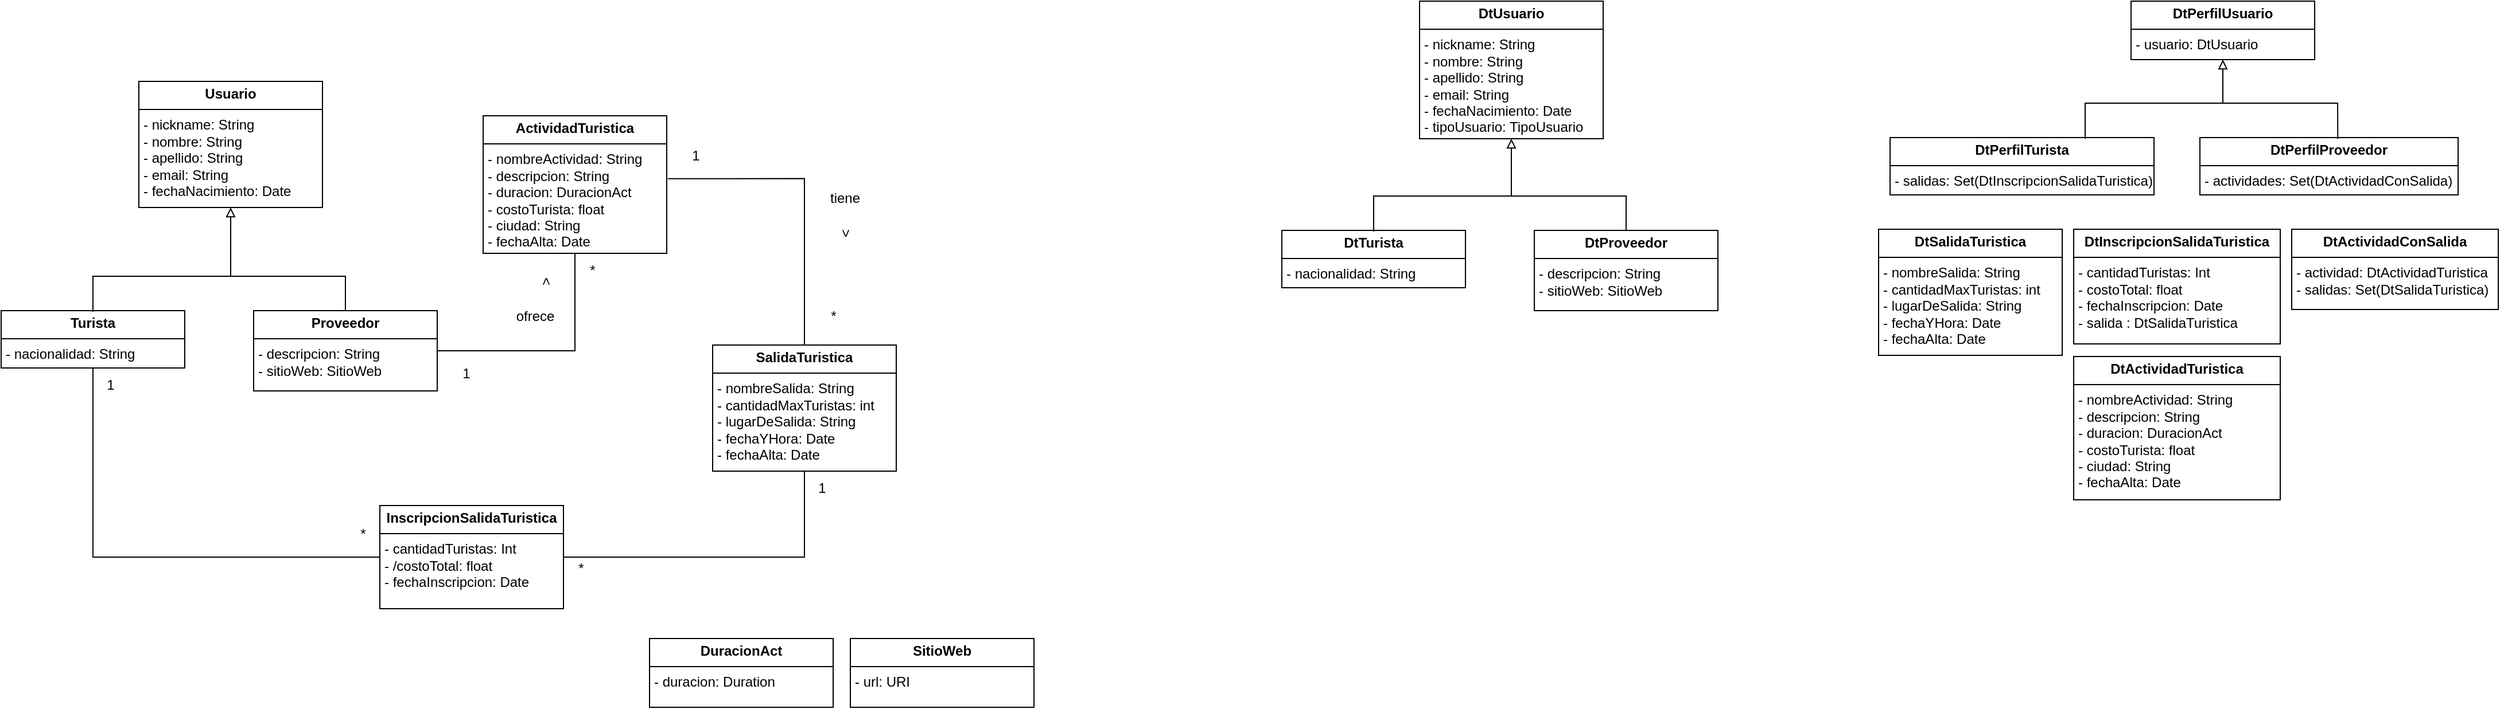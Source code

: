 <mxfile version="28.1.0" pages="12">
  <diagram name="ModeloDominio" id="K_SPVwELb6RBCzlSe16Q">
    <mxGraphModel dx="1292" dy="553" grid="1" gridSize="10" guides="1" tooltips="1" connect="1" arrows="1" fold="1" page="1" pageScale="1" pageWidth="1169" pageHeight="827" math="0" shadow="0">
      <root>
        <mxCell id="0" />
        <mxCell id="1" parent="0" />
        <mxCell id="kh0cykDb67qDTLCyd-Wk-1" value="&lt;p style=&quot;margin:0px;margin-top:4px;text-align:center;&quot;&gt;&lt;b&gt;Usuario&lt;/b&gt;&lt;/p&gt;&lt;hr size=&quot;1&quot; style=&quot;border-style:solid;&quot;&gt;&lt;p style=&quot;margin:0px;margin-left:4px;&quot;&gt;- nickname: String&lt;/p&gt;&lt;p style=&quot;margin:0px;margin-left:4px;&quot;&gt;- nombre: String&lt;/p&gt;&lt;p style=&quot;margin:0px;margin-left:4px;&quot;&gt;- apellido: String&lt;/p&gt;&lt;p style=&quot;margin:0px;margin-left:4px;&quot;&gt;- email: String&lt;/p&gt;&lt;p style=&quot;margin:0px;margin-left:4px;&quot;&gt;- fechaNacimiento: Date&lt;/p&gt;" style="verticalAlign=top;align=left;overflow=fill;html=1;whiteSpace=wrap;" parent="1" vertex="1">
          <mxGeometry x="254" y="141" width="160" height="110" as="geometry" />
        </mxCell>
        <mxCell id="kh0cykDb67qDTLCyd-Wk-15" style="edgeStyle=orthogonalEdgeStyle;rounded=0;orthogonalLoop=1;jettySize=auto;html=1;entryX=0;entryY=0.5;entryDx=0;entryDy=0;endArrow=none;startFill=0;" parent="1" source="kh0cykDb67qDTLCyd-Wk-2" target="kh0cykDb67qDTLCyd-Wk-13" edge="1">
          <mxGeometry relative="1" as="geometry">
            <Array as="points">
              <mxPoint x="214" y="556" />
            </Array>
          </mxGeometry>
        </mxCell>
        <mxCell id="kh0cykDb67qDTLCyd-Wk-2" value="&lt;p style=&quot;margin:0px;margin-top:4px;text-align:center;&quot;&gt;&lt;b&gt;Turista&lt;/b&gt;&lt;/p&gt;&lt;hr size=&quot;1&quot; style=&quot;border-style:solid;&quot;&gt;&lt;p style=&quot;margin:0px;margin-left:4px;&quot;&gt;- nacionalidad: String&lt;/p&gt;" style="verticalAlign=top;align=left;overflow=fill;html=1;whiteSpace=wrap;" parent="1" vertex="1">
          <mxGeometry x="134" y="341" width="160" height="50" as="geometry" />
        </mxCell>
        <mxCell id="kh0cykDb67qDTLCyd-Wk-3" value="&lt;p style=&quot;margin:0px;margin-top:4px;text-align:center;&quot;&gt;&lt;b&gt;Proveedor&lt;/b&gt;&lt;/p&gt;&lt;hr size=&quot;1&quot; style=&quot;border-style:solid;&quot;&gt;&lt;p style=&quot;margin:0px;margin-left:4px;&quot;&gt;- descripcion: String&lt;/p&gt;&lt;p style=&quot;margin:0px;margin-left:4px;&quot;&gt;- sitioWeb: SitioWeb&lt;/p&gt;" style="verticalAlign=top;align=left;overflow=fill;html=1;whiteSpace=wrap;" parent="1" vertex="1">
          <mxGeometry x="354" y="341" width="160" height="70" as="geometry" />
        </mxCell>
        <mxCell id="kh0cykDb67qDTLCyd-Wk-4" value="" style="endArrow=none;html=1;rounded=0;entryX=0.5;entryY=0;entryDx=0;entryDy=0;" parent="1" target="kh0cykDb67qDTLCyd-Wk-3" edge="1">
          <mxGeometry width="50" height="50" relative="1" as="geometry">
            <mxPoint x="214" y="342" as="sourcePoint" />
            <mxPoint x="444" y="311" as="targetPoint" />
            <Array as="points">
              <mxPoint x="214" y="311" />
              <mxPoint x="434" y="311" />
            </Array>
          </mxGeometry>
        </mxCell>
        <mxCell id="kh0cykDb67qDTLCyd-Wk-5" value="" style="endArrow=block;html=1;rounded=0;entryX=0.5;entryY=1;entryDx=0;entryDy=0;endFill=0;" parent="1" target="kh0cykDb67qDTLCyd-Wk-1" edge="1">
          <mxGeometry width="50" height="50" relative="1" as="geometry">
            <mxPoint x="334" y="311" as="sourcePoint" />
            <mxPoint x="544" y="291" as="targetPoint" />
          </mxGeometry>
        </mxCell>
        <mxCell id="kh0cykDb67qDTLCyd-Wk-7" style="edgeStyle=orthogonalEdgeStyle;rounded=0;orthogonalLoop=1;jettySize=auto;html=1;entryX=1;entryY=0.5;entryDx=0;entryDy=0;endArrow=none;startFill=0;exitX=0.5;exitY=1;exitDx=0;exitDy=0;" parent="1" source="kh0cykDb67qDTLCyd-Wk-6" target="kh0cykDb67qDTLCyd-Wk-3" edge="1">
          <mxGeometry relative="1" as="geometry">
            <Array as="points">
              <mxPoint x="634" y="376" />
            </Array>
          </mxGeometry>
        </mxCell>
        <mxCell id="kh0cykDb67qDTLCyd-Wk-6" value="&lt;p style=&quot;margin:0px;margin-top:4px;text-align:center;&quot;&gt;&lt;b&gt;ActividadTuristica&lt;/b&gt;&lt;/p&gt;&lt;hr size=&quot;1&quot; style=&quot;border-style:solid;&quot;&gt;&lt;p style=&quot;margin:0px;margin-left:4px;&quot;&gt;- nombreActividad: String&lt;/p&gt;&lt;p style=&quot;margin:0px;margin-left:4px;&quot;&gt;- descripcion: String&lt;/p&gt;&lt;p style=&quot;margin:0px;margin-left:4px;&quot;&gt;- duracion: DuracionAct&lt;/p&gt;&lt;p style=&quot;margin:0px;margin-left:4px;&quot;&gt;- costoTurista: float&lt;/p&gt;&lt;p style=&quot;margin:0px;margin-left:4px;&quot;&gt;- ciudad: String&lt;/p&gt;&lt;p style=&quot;margin:0px;margin-left:4px;&quot;&gt;- fechaAlta: Date&lt;/p&gt;" style="verticalAlign=top;align=left;overflow=fill;html=1;whiteSpace=wrap;" parent="1" vertex="1">
          <mxGeometry x="554" y="171" width="160" height="120" as="geometry" />
        </mxCell>
        <mxCell id="kh0cykDb67qDTLCyd-Wk-9" value="&lt;p style=&quot;margin:0px;margin-top:4px;text-align:center;&quot;&gt;&lt;b&gt;SalidaTuristica&lt;/b&gt;&lt;/p&gt;&lt;hr size=&quot;1&quot; style=&quot;border-style:solid;&quot;&gt;&lt;p style=&quot;margin:0px;margin-left:4px;&quot;&gt;- nombreSalida: String&lt;/p&gt;&lt;p style=&quot;margin:0px;margin-left:4px;&quot;&gt;- cantidadMaxTuristas: int&lt;/p&gt;&lt;p style=&quot;margin:0px;margin-left:4px;&quot;&gt;- lugarDeSalida: String&lt;/p&gt;&lt;p style=&quot;margin:0px;margin-left:4px;&quot;&gt;- fechaYHora: Date&lt;/p&gt;&lt;p style=&quot;margin:0px;margin-left:4px;&quot;&gt;- fechaAlta: Date&lt;/p&gt;" style="verticalAlign=top;align=left;overflow=fill;html=1;whiteSpace=wrap;" parent="1" vertex="1">
          <mxGeometry x="754" y="371" width="160" height="110" as="geometry" />
        </mxCell>
        <mxCell id="kh0cykDb67qDTLCyd-Wk-10" style="edgeStyle=orthogonalEdgeStyle;rounded=0;orthogonalLoop=1;jettySize=auto;html=1;entryX=1.007;entryY=0.457;entryDx=0;entryDy=0;entryPerimeter=0;exitX=0.5;exitY=0;exitDx=0;exitDy=0;endArrow=none;endFill=0;" parent="1" source="kh0cykDb67qDTLCyd-Wk-9" target="kh0cykDb67qDTLCyd-Wk-6" edge="1">
          <mxGeometry relative="1" as="geometry">
            <Array as="points">
              <mxPoint x="834" y="226" />
            </Array>
          </mxGeometry>
        </mxCell>
        <mxCell id="kh0cykDb67qDTLCyd-Wk-11" value="1" style="text;html=1;align=center;verticalAlign=middle;resizable=0;points=[];autosize=1;strokeColor=none;fillColor=none;" parent="1" vertex="1">
          <mxGeometry x="724" y="191" width="30" height="30" as="geometry" />
        </mxCell>
        <mxCell id="kh0cykDb67qDTLCyd-Wk-12" value="*" style="text;html=1;align=center;verticalAlign=middle;resizable=0;points=[];autosize=1;strokeColor=none;fillColor=none;" parent="1" vertex="1">
          <mxGeometry x="844" y="331" width="30" height="30" as="geometry" />
        </mxCell>
        <mxCell id="kh0cykDb67qDTLCyd-Wk-14" style="edgeStyle=orthogonalEdgeStyle;rounded=0;orthogonalLoop=1;jettySize=auto;html=1;entryX=0.5;entryY=1;entryDx=0;entryDy=0;endArrow=none;startFill=0;" parent="1" source="kh0cykDb67qDTLCyd-Wk-13" target="kh0cykDb67qDTLCyd-Wk-9" edge="1">
          <mxGeometry relative="1" as="geometry" />
        </mxCell>
        <mxCell id="kh0cykDb67qDTLCyd-Wk-13" value="&lt;p style=&quot;margin:0px;margin-top:4px;text-align:center;&quot;&gt;&lt;b&gt;InscripcionSalidaTuristica&lt;/b&gt;&lt;/p&gt;&lt;hr size=&quot;1&quot; style=&quot;border-style:solid;&quot;&gt;&lt;p style=&quot;margin:0px;margin-left:4px;&quot;&gt;- cantidadTuristas: Int&lt;/p&gt;&lt;p style=&quot;margin:0px;margin-left:4px;&quot;&gt;- /costoTotal: float&lt;/p&gt;&lt;p style=&quot;margin:0px;margin-left:4px;&quot;&gt;- fechaInscripcion: Date&lt;/p&gt;" style="verticalAlign=top;align=left;overflow=fill;html=1;whiteSpace=wrap;" parent="1" vertex="1">
          <mxGeometry x="464" y="511" width="160" height="90" as="geometry" />
        </mxCell>
        <mxCell id="kh0cykDb67qDTLCyd-Wk-16" value="1" style="text;html=1;align=center;verticalAlign=middle;resizable=0;points=[];autosize=1;strokeColor=none;fillColor=none;" parent="1" vertex="1">
          <mxGeometry x="524" y="381" width="30" height="30" as="geometry" />
        </mxCell>
        <mxCell id="kh0cykDb67qDTLCyd-Wk-17" value="*" style="text;html=1;align=center;verticalAlign=middle;resizable=0;points=[];autosize=1;strokeColor=none;fillColor=none;" parent="1" vertex="1">
          <mxGeometry x="634" y="291" width="30" height="30" as="geometry" />
        </mxCell>
        <mxCell id="kh0cykDb67qDTLCyd-Wk-18" value="*" style="text;html=1;align=center;verticalAlign=middle;resizable=0;points=[];autosize=1;strokeColor=none;fillColor=none;" parent="1" vertex="1">
          <mxGeometry x="434" y="521" width="30" height="30" as="geometry" />
        </mxCell>
        <mxCell id="kh0cykDb67qDTLCyd-Wk-19" value="1" style="text;html=1;align=center;verticalAlign=middle;resizable=0;points=[];autosize=1;strokeColor=none;fillColor=none;" parent="1" vertex="1">
          <mxGeometry x="214" y="391" width="30" height="30" as="geometry" />
        </mxCell>
        <mxCell id="kh0cykDb67qDTLCyd-Wk-20" value="*" style="text;html=1;align=center;verticalAlign=middle;resizable=0;points=[];autosize=1;strokeColor=none;fillColor=none;" parent="1" vertex="1">
          <mxGeometry x="624" y="551" width="30" height="30" as="geometry" />
        </mxCell>
        <mxCell id="kh0cykDb67qDTLCyd-Wk-21" value="1" style="text;html=1;align=center;verticalAlign=middle;resizable=0;points=[];autosize=1;strokeColor=none;fillColor=none;" parent="1" vertex="1">
          <mxGeometry x="834" y="481" width="30" height="30" as="geometry" />
        </mxCell>
        <mxCell id="WfGEA9tW92-iIOMEY6XH-1" value="&lt;p style=&quot;margin:0px;margin-top:4px;text-align:center;&quot;&gt;&lt;b&gt;DuracionAct&lt;/b&gt;&lt;/p&gt;&lt;hr size=&quot;1&quot; style=&quot;border-style:solid;&quot;&gt;&lt;p style=&quot;margin:0px;margin-left:4px;&quot;&gt;- duracion: Duration&lt;/p&gt;" style="verticalAlign=top;align=left;overflow=fill;html=1;whiteSpace=wrap;" parent="1" vertex="1">
          <mxGeometry x="699" y="627" width="160" height="60" as="geometry" />
        </mxCell>
        <mxCell id="WfGEA9tW92-iIOMEY6XH-2" value="&lt;p style=&quot;margin:0px;margin-top:4px;text-align:center;&quot;&gt;&lt;b&gt;SitioWeb&lt;/b&gt;&lt;/p&gt;&lt;hr size=&quot;1&quot; style=&quot;border-style:solid;&quot;&gt;&lt;p style=&quot;margin:0px;margin-left:4px;&quot;&gt;- url: URI&lt;/p&gt;" style="verticalAlign=top;align=left;overflow=fill;html=1;whiteSpace=wrap;" parent="1" vertex="1">
          <mxGeometry x="874" y="627" width="160" height="60" as="geometry" />
        </mxCell>
        <mxCell id="EQtwfbnlUrLi3IthN6pT-1" value="&lt;p style=&quot;margin:0px;margin-top:4px;text-align:center;&quot;&gt;&lt;b&gt;DtUsuario&lt;/b&gt;&lt;/p&gt;&lt;hr size=&quot;1&quot; style=&quot;border-style:solid;&quot;&gt;&lt;p style=&quot;margin:0px;margin-left:4px;&quot;&gt;- nickname: String&lt;/p&gt;&lt;p style=&quot;margin:0px;margin-left:4px;&quot;&gt;- nombre: String&lt;/p&gt;&lt;p style=&quot;margin:0px;margin-left:4px;&quot;&gt;- apellido: String&lt;/p&gt;&lt;p style=&quot;margin:0px;margin-left:4px;&quot;&gt;- email: String&lt;/p&gt;&lt;p style=&quot;margin:0px;margin-left:4px;&quot;&gt;- fechaNacimiento: Date&lt;/p&gt;&lt;p style=&quot;margin:0px;margin-left:4px;&quot;&gt;- tipoUsuario: TipoUsuario&lt;/p&gt;" style="verticalAlign=top;align=left;overflow=fill;html=1;whiteSpace=wrap;" parent="1" vertex="1">
          <mxGeometry x="1370" y="71" width="160" height="120" as="geometry" />
        </mxCell>
        <mxCell id="EQtwfbnlUrLi3IthN6pT-2" value="&lt;p style=&quot;margin:0px;margin-top:4px;text-align:center;&quot;&gt;&lt;b&gt;DtTurista&lt;/b&gt;&lt;/p&gt;&lt;hr size=&quot;1&quot; style=&quot;border-style:solid;&quot;&gt;&lt;p style=&quot;margin:0px;margin-left:4px;&quot;&gt;- nacionalidad: String&lt;/p&gt;" style="verticalAlign=top;align=left;overflow=fill;html=1;whiteSpace=wrap;" parent="1" vertex="1">
          <mxGeometry x="1250" y="271" width="160" height="50" as="geometry" />
        </mxCell>
        <mxCell id="EQtwfbnlUrLi3IthN6pT-3" value="&lt;p style=&quot;margin:0px;margin-top:4px;text-align:center;&quot;&gt;&lt;b&gt;DtProveedor&lt;/b&gt;&lt;/p&gt;&lt;hr size=&quot;1&quot; style=&quot;border-style:solid;&quot;&gt;&lt;p style=&quot;margin:0px;margin-left:4px;&quot;&gt;- descripcion: String&lt;/p&gt;&lt;p style=&quot;margin:0px;margin-left:4px;&quot;&gt;- sitioWeb: SitioWeb&lt;/p&gt;" style="verticalAlign=top;align=left;overflow=fill;html=1;whiteSpace=wrap;" parent="1" vertex="1">
          <mxGeometry x="1470" y="271" width="160" height="70" as="geometry" />
        </mxCell>
        <mxCell id="EQtwfbnlUrLi3IthN6pT-4" value="" style="endArrow=none;html=1;rounded=0;entryX=0.5;entryY=0;entryDx=0;entryDy=0;" parent="1" target="EQtwfbnlUrLi3IthN6pT-3" edge="1">
          <mxGeometry width="50" height="50" relative="1" as="geometry">
            <mxPoint x="1330" y="272" as="sourcePoint" />
            <mxPoint x="1560" y="241" as="targetPoint" />
            <Array as="points">
              <mxPoint x="1330" y="241" />
              <mxPoint x="1550" y="241" />
            </Array>
          </mxGeometry>
        </mxCell>
        <mxCell id="EQtwfbnlUrLi3IthN6pT-5" value="" style="endArrow=block;html=1;rounded=0;entryX=0.5;entryY=1;entryDx=0;entryDy=0;endFill=0;" parent="1" target="EQtwfbnlUrLi3IthN6pT-1" edge="1">
          <mxGeometry width="50" height="50" relative="1" as="geometry">
            <mxPoint x="1450" y="241" as="sourcePoint" />
            <mxPoint x="1660" y="221" as="targetPoint" />
          </mxGeometry>
        </mxCell>
        <mxCell id="MfJV7A26QuEDaqCEJXEh-1" value="&lt;p style=&quot;margin:0px;margin-top:4px;text-align:center;&quot;&gt;&lt;b&gt;DtPerfilUsuario&lt;/b&gt;&lt;/p&gt;&lt;hr size=&quot;1&quot; style=&quot;border-style:solid;&quot;&gt;&lt;p style=&quot;margin:0px;margin-left:4px;&quot;&gt;- usuario: DtUsuario&lt;/p&gt;" style="verticalAlign=top;align=left;overflow=fill;html=1;whiteSpace=wrap;" parent="1" vertex="1">
          <mxGeometry x="1990" y="71" width="160" height="51" as="geometry" />
        </mxCell>
        <mxCell id="MfJV7A26QuEDaqCEJXEh-2" value="&lt;p style=&quot;margin:0px;margin-top:4px;text-align:center;&quot;&gt;&lt;b&gt;DtPerfilTurista&lt;/b&gt;&lt;/p&gt;&lt;hr size=&quot;1&quot; style=&quot;border-style:solid;&quot;&gt;&lt;p style=&quot;margin:0px;margin-left:4px;&quot;&gt;- salidas: Set(DtInscripcionSalidaTuristica)&lt;/p&gt;" style="verticalAlign=top;align=left;overflow=fill;html=1;whiteSpace=wrap;" parent="1" vertex="1">
          <mxGeometry x="1780" y="190" width="230" height="50" as="geometry" />
        </mxCell>
        <mxCell id="MfJV7A26QuEDaqCEJXEh-3" value="&lt;p style=&quot;margin:0px;margin-top:4px;text-align:center;&quot;&gt;&lt;b&gt;DtPerfilProveedor&lt;/b&gt;&lt;/p&gt;&lt;hr size=&quot;1&quot; style=&quot;border-style:solid;&quot;&gt;&lt;p style=&quot;margin:0px;margin-left:4px;&quot;&gt;- actividades: Set(DtActividadConSalida)&lt;/p&gt;" style="verticalAlign=top;align=left;overflow=fill;html=1;whiteSpace=wrap;" parent="1" vertex="1">
          <mxGeometry x="2050" y="190" width="225" height="50" as="geometry" />
        </mxCell>
        <mxCell id="MfJV7A26QuEDaqCEJXEh-4" value="" style="endArrow=none;html=1;rounded=0;entryX=0.534;entryY=0.024;entryDx=0;entryDy=0;entryPerimeter=0;" parent="1" target="MfJV7A26QuEDaqCEJXEh-3" edge="1">
          <mxGeometry width="50" height="50" relative="1" as="geometry">
            <mxPoint x="1950" y="191" as="sourcePoint" />
            <mxPoint x="2180" y="160" as="targetPoint" />
            <Array as="points">
              <mxPoint x="1950" y="160" />
              <mxPoint x="2170" y="160" />
            </Array>
          </mxGeometry>
        </mxCell>
        <mxCell id="MfJV7A26QuEDaqCEJXEh-5" value="" style="endArrow=block;html=1;rounded=0;entryX=0.5;entryY=1;entryDx=0;entryDy=0;endFill=0;" parent="1" target="MfJV7A26QuEDaqCEJXEh-1" edge="1">
          <mxGeometry width="50" height="50" relative="1" as="geometry">
            <mxPoint x="2070" y="160" as="sourcePoint" />
            <mxPoint x="2280" y="140" as="targetPoint" />
          </mxGeometry>
        </mxCell>
        <mxCell id="MfJV7A26QuEDaqCEJXEh-6" value="&lt;p style=&quot;margin:0px;margin-top:4px;text-align:center;&quot;&gt;&lt;b&gt;DtInscripcionSalidaTuristica&lt;/b&gt;&lt;/p&gt;&lt;hr size=&quot;1&quot; style=&quot;border-style:solid;&quot;&gt;&lt;p style=&quot;margin: 0px 0px 0px 4px;&quot;&gt;- cantidadTuristas: Int&lt;/p&gt;&lt;p style=&quot;margin: 0px 0px 0px 4px;&quot;&gt;- costoTotal: float&lt;/p&gt;&lt;p style=&quot;margin: 0px 0px 0px 4px;&quot;&gt;- fechaInscripcion: Date&lt;/p&gt;&lt;p style=&quot;margin: 0px 0px 0px 4px;&quot;&gt;- salida : DtSalidaTuristica&lt;/p&gt;" style="verticalAlign=top;align=left;overflow=fill;html=1;whiteSpace=wrap;" parent="1" vertex="1">
          <mxGeometry x="1940" y="270" width="180" height="100" as="geometry" />
        </mxCell>
        <mxCell id="MfJV7A26QuEDaqCEJXEh-7" value="&lt;p style=&quot;margin:0px;margin-top:4px;text-align:center;&quot;&gt;&lt;b&gt;DtActividadConSalida&lt;/b&gt;&lt;/p&gt;&lt;hr size=&quot;1&quot; style=&quot;border-style:solid;&quot;&gt;&lt;p style=&quot;margin:0px;margin-left:4px;&quot;&gt;- actividad: DtActividadTuristica&lt;/p&gt;&lt;p style=&quot;margin:0px;margin-left:4px;&quot;&gt;- salidas: Set(DtSalidaTuristica)&lt;/p&gt;" style="verticalAlign=top;align=left;overflow=fill;html=1;whiteSpace=wrap;" parent="1" vertex="1">
          <mxGeometry x="2130" y="270" width="180" height="70" as="geometry" />
        </mxCell>
        <mxCell id="MfJV7A26QuEDaqCEJXEh-8" value="&lt;p style=&quot;margin:0px;margin-top:4px;text-align:center;&quot;&gt;&lt;b&gt;DtSalidaTuristica&lt;/b&gt;&lt;/p&gt;&lt;hr size=&quot;1&quot; style=&quot;border-style:solid;&quot;&gt;&lt;p style=&quot;margin:0px;margin-left:4px;&quot;&gt;- nombreSalida: String&lt;/p&gt;&lt;p style=&quot;margin:0px;margin-left:4px;&quot;&gt;- cantidadMaxTuristas: int&lt;/p&gt;&lt;p style=&quot;margin:0px;margin-left:4px;&quot;&gt;- lugarDeSalida: String&lt;/p&gt;&lt;p style=&quot;margin:0px;margin-left:4px;&quot;&gt;- fechaYHora: Date&lt;/p&gt;&lt;p style=&quot;margin:0px;margin-left:4px;&quot;&gt;- fechaAlta: Date&lt;/p&gt;" style="verticalAlign=top;align=left;overflow=fill;html=1;whiteSpace=wrap;" parent="1" vertex="1">
          <mxGeometry x="1770" y="270" width="160" height="110" as="geometry" />
        </mxCell>
        <mxCell id="MfJV7A26QuEDaqCEJXEh-9" value="&lt;p style=&quot;margin:0px;margin-top:4px;text-align:center;&quot;&gt;&lt;b&gt;DtActividadTuristica&lt;/b&gt;&lt;/p&gt;&lt;hr size=&quot;1&quot; style=&quot;border-style:solid;&quot;&gt;&lt;p style=&quot;margin:0px;margin-left:4px;&quot;&gt;- nombreActividad: String&lt;/p&gt;&lt;p style=&quot;margin:0px;margin-left:4px;&quot;&gt;- descripcion: String&lt;/p&gt;&lt;p style=&quot;margin:0px;margin-left:4px;&quot;&gt;- duracion: DuracionAct&lt;/p&gt;&lt;p style=&quot;margin:0px;margin-left:4px;&quot;&gt;- costoTurista: float&lt;/p&gt;&lt;p style=&quot;margin:0px;margin-left:4px;&quot;&gt;- ciudad: String&lt;/p&gt;&lt;p style=&quot;margin:0px;margin-left:4px;&quot;&gt;- fechaAlta: Date&lt;/p&gt;" style="verticalAlign=top;align=left;overflow=fill;html=1;whiteSpace=wrap;" parent="1" vertex="1">
          <mxGeometry x="1940" y="381" width="180" height="125" as="geometry" />
        </mxCell>
        <mxCell id="s5JJn3GgZx2rYWL5cSE6-1" value="tiene" style="text;html=1;align=center;verticalAlign=middle;resizable=0;points=[];autosize=1;strokeColor=none;fillColor=none;" parent="1" vertex="1">
          <mxGeometry x="844" y="228" width="50" height="30" as="geometry" />
        </mxCell>
        <mxCell id="s5JJn3GgZx2rYWL5cSE6-3" value="&amp;gt;" style="text;html=1;align=center;verticalAlign=middle;resizable=0;points=[];autosize=1;strokeColor=none;fillColor=none;rotation=90;" parent="1" vertex="1">
          <mxGeometry x="855" y="258" width="30" height="30" as="geometry" />
        </mxCell>
        <mxCell id="s5JJn3GgZx2rYWL5cSE6-5" value="ofrece" style="text;html=1;align=center;verticalAlign=middle;resizable=0;points=[];autosize=1;strokeColor=none;fillColor=none;" parent="1" vertex="1">
          <mxGeometry x="569" y="331" width="60" height="30" as="geometry" />
        </mxCell>
        <mxCell id="s5JJn3GgZx2rYWL5cSE6-6" value="&amp;gt;" style="text;html=1;align=center;verticalAlign=middle;resizable=0;points=[];autosize=1;strokeColor=none;fillColor=none;rotation=-90;" parent="1" vertex="1">
          <mxGeometry x="594" y="301" width="30" height="30" as="geometry" />
        </mxCell>
      </root>
    </mxGraphModel>
  </diagram>
  <diagram id="KBmlHss2O4QAnYEtU9hW" name="CU1_AltaUsuario">
    <mxGraphModel dx="3186" dy="1217" grid="1" gridSize="10" guides="1" tooltips="1" connect="1" arrows="1" fold="1" page="1" pageScale="1" pageWidth="1169" pageHeight="827" math="0" shadow="0">
      <root>
        <mxCell id="0" />
        <mxCell id="1" parent="0" />
        <mxCell id="uka3-XTswfbS_oYHTySo-1" value="" style="shape=umlLifeline;perimeter=lifelinePerimeter;whiteSpace=wrap;html=1;container=1;dropTarget=0;collapsible=0;recursiveResize=0;outlineConnect=0;portConstraint=eastwest;newEdgeStyle={&quot;curved&quot;:0,&quot;rounded&quot;:0};participant=umlActor;" parent="1" vertex="1">
          <mxGeometry x="110" y="160" width="20" height="570" as="geometry" />
        </mxCell>
        <mxCell id="uka3-XTswfbS_oYHTySo-2" value=":Sistema" style="shape=umlLifeline;perimeter=lifelinePerimeter;whiteSpace=wrap;html=1;container=1;dropTarget=0;collapsible=0;recursiveResize=0;outlineConnect=0;portConstraint=eastwest;newEdgeStyle={&quot;curved&quot;:0,&quot;rounded&quot;:0};" parent="1" vertex="1">
          <mxGeometry x="540" y="160" width="100" height="570" as="geometry" />
        </mxCell>
        <mxCell id="uka3-XTswfbS_oYHTySo-3" value="Administrador del sistema" style="text;html=1;align=center;verticalAlign=middle;resizable=0;points=[];autosize=1;strokeColor=none;fillColor=none;" parent="1" vertex="1">
          <mxGeometry x="40" y="120" width="160" height="30" as="geometry" />
        </mxCell>
        <mxCell id="uka3-XTswfbS_oYHTySo-5" value="Alta de Usuario" style="text;html=1;align=center;verticalAlign=middle;whiteSpace=wrap;rounded=0;fontStyle=1;fontSize=14;" parent="1" vertex="1">
          <mxGeometry x="500" y="70" width="170" height="30" as="geometry" />
        </mxCell>
        <mxCell id="jjeJGJw5jNAxcA_RsSxx-1" value="" style="endArrow=classic;html=1;rounded=0;" parent="1" edge="1">
          <mxGeometry width="50" height="50" relative="1" as="geometry">
            <mxPoint x="119.591" y="251" as="sourcePoint" />
            <mxPoint x="589.5" y="251" as="targetPoint" />
          </mxGeometry>
        </mxCell>
        <mxCell id="jjeJGJw5jNAxcA_RsSxx-2" value="usuarioExistente = ingresoDatos(usuario:DtUsuario) : boolean" style="text;html=1;align=center;verticalAlign=middle;resizable=0;points=[];autosize=1;strokeColor=none;fillColor=none;" parent="1" vertex="1">
          <mxGeometry x="180" y="221" width="350" height="30" as="geometry" />
        </mxCell>
        <mxCell id="jjeJGJw5jNAxcA_RsSxx-3" value="loop" style="shape=umlFrame;whiteSpace=wrap;html=1;pointerEvents=0;" parent="1" vertex="1">
          <mxGeometry x="50" y="272" width="590" height="250" as="geometry" />
        </mxCell>
        <mxCell id="jjeJGJw5jNAxcA_RsSxx-4" value="[usuarioExistente == true || no cancela]" style="text;html=1;align=center;verticalAlign=middle;resizable=0;points=[];autosize=1;strokeColor=none;fillColor=none;" parent="1" vertex="1">
          <mxGeometry x="145" y="272" width="230" height="30" as="geometry" />
        </mxCell>
        <mxCell id="jjeJGJw5jNAxcA_RsSxx-5" value="alt" style="shape=umlFrame;whiteSpace=wrap;html=1;pointerEvents=0;" parent="1" vertex="1">
          <mxGeometry x="80" y="322" width="530" height="170" as="geometry" />
        </mxCell>
        <mxCell id="jjeJGJw5jNAxcA_RsSxx-7" value="" style="endArrow=classic;html=1;rounded=0;" parent="1" edge="1">
          <mxGeometry width="50" height="50" relative="1" as="geometry">
            <mxPoint x="120" y="389" as="sourcePoint" />
            <mxPoint x="589.909" y="389" as="targetPoint" />
          </mxGeometry>
        </mxCell>
        <mxCell id="jjeJGJw5jNAxcA_RsSxx-8" value="usuarioExistente = ingresoDatosUsuario(usuario:DtUsuario) : boolean" style="text;html=1;align=center;verticalAlign=middle;resizable=0;points=[];autosize=1;strokeColor=none;fillColor=none;" parent="1" vertex="1">
          <mxGeometry x="160.409" y="359" width="390" height="30" as="geometry" />
        </mxCell>
        <mxCell id="jjeJGJw5jNAxcA_RsSxx-9" value="" style="endArrow=none;html=1;rounded=0;exitX=0.001;exitY=0.53;exitDx=0;exitDy=0;exitPerimeter=0;entryX=0.997;entryY=0.521;entryDx=0;entryDy=0;entryPerimeter=0;" parent="1" source="jjeJGJw5jNAxcA_RsSxx-5" target="jjeJGJw5jNAxcA_RsSxx-5" edge="1">
          <mxGeometry width="50" height="50" relative="1" as="geometry">
            <mxPoint x="510" y="392" as="sourcePoint" />
            <mxPoint x="560" y="342" as="targetPoint" />
          </mxGeometry>
        </mxCell>
        <mxCell id="jjeJGJw5jNAxcA_RsSxx-10" value="" style="endArrow=classic;html=1;rounded=0;" parent="1" edge="1">
          <mxGeometry width="50" height="50" relative="1" as="geometry">
            <mxPoint x="120" y="462" as="sourcePoint" />
            <mxPoint x="589.909" y="462" as="targetPoint" />
          </mxGeometry>
        </mxCell>
        <mxCell id="jjeJGJw5jNAxcA_RsSxx-11" value="cancelarAlta()" style="text;html=1;align=center;verticalAlign=middle;resizable=0;points=[];autosize=1;strokeColor=none;fillColor=none;" parent="1" vertex="1">
          <mxGeometry x="294.999" y="432" width="100" height="30" as="geometry" />
        </mxCell>
        <mxCell id="jjeJGJw5jNAxcA_RsSxx-12" value="opt" style="shape=umlFrame;whiteSpace=wrap;html=1;pointerEvents=0;" parent="1" vertex="1">
          <mxGeometry x="50" y="552" width="590" height="100" as="geometry" />
        </mxCell>
        <mxCell id="jjeJGJw5jNAxcA_RsSxx-13" value="" style="endArrow=classic;html=1;rounded=0;" parent="1" edge="1">
          <mxGeometry width="50" height="50" relative="1" as="geometry">
            <mxPoint x="120.45" y="622" as="sourcePoint" />
            <mxPoint x="590.359" y="622" as="targetPoint" />
          </mxGeometry>
        </mxCell>
        <mxCell id="jjeJGJw5jNAxcA_RsSxx-14" value="confirmaAltaUsuario()" style="text;html=1;align=center;verticalAlign=middle;resizable=0;points=[];autosize=1;strokeColor=none;fillColor=none;" parent="1" vertex="1">
          <mxGeometry x="274.999" y="592" width="140" height="30" as="geometry" />
        </mxCell>
        <mxCell id="jjeJGJw5jNAxcA_RsSxx-15" value="[usuarioExistente == false]" style="text;html=1;align=center;verticalAlign=middle;resizable=0;points=[];autosize=1;strokeColor=none;fillColor=none;" parent="1" vertex="1">
          <mxGeometry x="120" y="552" width="160" height="30" as="geometry" />
        </mxCell>
        <mxCell id="GfjQnZ38pagIXZtc1Bk2-1" value="[Reingresa los datos del usuario]" style="text;html=1;align=center;verticalAlign=middle;resizable=0;points=[];autosize=1;strokeColor=none;fillColor=none;" parent="1" vertex="1">
          <mxGeometry x="142" y="322" width="200" height="30" as="geometry" />
        </mxCell>
        <mxCell id="GfjQnZ38pagIXZtc1Bk2-2" value="[else]" style="text;html=1;align=center;verticalAlign=middle;resizable=0;points=[];autosize=1;strokeColor=none;fillColor=none;" parent="1" vertex="1">
          <mxGeometry x="120" y="414" width="50" height="30" as="geometry" />
        </mxCell>
        <mxCell id="xNJF7SfEA1YOKV5XvalC-31" value="" style="shape=table;startSize=0;container=1;collapsible=0;childLayout=tableLayout;" parent="1" vertex="1">
          <mxGeometry x="1680" y="70" width="600.0" height="185" as="geometry" />
        </mxCell>
        <mxCell id="xNJF7SfEA1YOKV5XvalC-32" value="" style="shape=tableRow;horizontal=0;startSize=0;swimlaneHead=0;swimlaneBody=0;strokeColor=inherit;top=0;left=0;bottom=0;right=0;collapsible=0;dropTarget=0;fillColor=none;points=[[0,0.5],[1,0.5]];portConstraint=eastwest;" parent="xNJF7SfEA1YOKV5XvalC-31" vertex="1">
          <mxGeometry width="600.0" height="40" as="geometry" />
        </mxCell>
        <mxCell id="xNJF7SfEA1YOKV5XvalC-33" value="&lt;span style=&quot;&quot;&gt;Operación&lt;/span&gt;" style="shape=partialRectangle;html=1;whiteSpace=wrap;connectable=0;strokeColor=inherit;overflow=hidden;fillColor=none;top=0;left=0;bottom=0;right=0;pointerEvents=1;align=left;spacingLeft=7;" parent="xNJF7SfEA1YOKV5XvalC-32" vertex="1">
          <mxGeometry width="110" height="40" as="geometry">
            <mxRectangle width="110" height="40" as="alternateBounds" />
          </mxGeometry>
        </mxCell>
        <mxCell id="xNJF7SfEA1YOKV5XvalC-34" value="&lt;span style=&quot;&quot;&gt;ingresoDatos(usuario:DtUsuario) : boolean&lt;/span&gt;" style="shape=partialRectangle;html=1;whiteSpace=wrap;connectable=0;strokeColor=inherit;overflow=hidden;fillColor=none;top=0;left=0;bottom=0;right=0;pointerEvents=1;align=left;spacingLeft=7;" parent="xNJF7SfEA1YOKV5XvalC-32" vertex="1">
          <mxGeometry x="110" width="490" height="40" as="geometry">
            <mxRectangle width="490" height="40" as="alternateBounds" />
          </mxGeometry>
        </mxCell>
        <mxCell id="xNJF7SfEA1YOKV5XvalC-35" value="" style="shape=tableRow;horizontal=0;startSize=0;swimlaneHead=0;swimlaneBody=0;strokeColor=inherit;top=0;left=0;bottom=0;right=0;collapsible=0;dropTarget=0;fillColor=none;points=[[0,0.5],[1,0.5]];portConstraint=eastwest;" parent="xNJF7SfEA1YOKV5XvalC-31" vertex="1">
          <mxGeometry y="40" width="600.0" height="65" as="geometry" />
        </mxCell>
        <mxCell id="xNJF7SfEA1YOKV5XvalC-36" value="&lt;span style=&quot;&quot;&gt;Descripción&lt;/span&gt;" style="shape=partialRectangle;html=1;whiteSpace=wrap;connectable=0;strokeColor=inherit;overflow=hidden;fillColor=none;top=0;left=0;bottom=0;right=0;pointerEvents=1;align=left;spacingLeft=7;" parent="xNJF7SfEA1YOKV5XvalC-35" vertex="1">
          <mxGeometry width="110" height="65" as="geometry">
            <mxRectangle width="110" height="65" as="alternateBounds" />
          </mxGeometry>
        </mxCell>
        <mxCell id="xNJF7SfEA1YOKV5XvalC-37" value="&lt;span style=&quot;&quot;&gt;Almacena temporalmente la información del usuario que se desea registrar, validando que no exista el nickname o email ingresados. Retorna un booleano informando si existe o no un registro que coincida con email o nickname&lt;/span&gt;" style="shape=partialRectangle;html=1;whiteSpace=wrap;connectable=0;strokeColor=inherit;overflow=hidden;fillColor=none;top=0;left=0;bottom=0;right=0;pointerEvents=1;align=left;spacingLeft=7;" parent="xNJF7SfEA1YOKV5XvalC-35" vertex="1">
          <mxGeometry x="110" width="490" height="65" as="geometry">
            <mxRectangle width="490" height="65" as="alternateBounds" />
          </mxGeometry>
        </mxCell>
        <mxCell id="xNJF7SfEA1YOKV5XvalC-38" value="" style="shape=tableRow;horizontal=0;startSize=0;swimlaneHead=0;swimlaneBody=0;strokeColor=inherit;top=0;left=0;bottom=0;right=0;collapsible=0;dropTarget=0;fillColor=none;points=[[0,0.5],[1,0.5]];portConstraint=eastwest;" parent="xNJF7SfEA1YOKV5XvalC-31" vertex="1">
          <mxGeometry y="105" width="600.0" height="40" as="geometry" />
        </mxCell>
        <mxCell id="xNJF7SfEA1YOKV5XvalC-39" value="&lt;span style=&quot;&quot;&gt;Precondiciones&lt;/span&gt;" style="shape=partialRectangle;html=1;whiteSpace=wrap;connectable=0;strokeColor=inherit;overflow=hidden;fillColor=none;top=0;left=0;bottom=0;right=0;pointerEvents=1;align=left;spacingLeft=7;" parent="xNJF7SfEA1YOKV5XvalC-38" vertex="1">
          <mxGeometry width="110" height="40" as="geometry">
            <mxRectangle width="110" height="40" as="alternateBounds" />
          </mxGeometry>
        </mxCell>
        <mxCell id="xNJF7SfEA1YOKV5XvalC-40" value="&lt;span style=&quot;&quot;&gt;No tiene&lt;/span&gt;" style="shape=partialRectangle;html=1;whiteSpace=wrap;connectable=0;strokeColor=inherit;overflow=hidden;fillColor=none;top=0;left=0;bottom=0;right=0;pointerEvents=1;align=left;spacingLeft=7;" parent="xNJF7SfEA1YOKV5XvalC-38" vertex="1">
          <mxGeometry x="110" width="490" height="40" as="geometry">
            <mxRectangle width="490" height="40" as="alternateBounds" />
          </mxGeometry>
        </mxCell>
        <mxCell id="xNJF7SfEA1YOKV5XvalC-41" value="" style="shape=tableRow;horizontal=0;startSize=0;swimlaneHead=0;swimlaneBody=0;strokeColor=inherit;top=0;left=0;bottom=0;right=0;collapsible=0;dropTarget=0;fillColor=none;points=[[0,0.5],[1,0.5]];portConstraint=eastwest;" parent="xNJF7SfEA1YOKV5XvalC-31" vertex="1">
          <mxGeometry y="145" width="600.0" height="40" as="geometry" />
        </mxCell>
        <mxCell id="xNJF7SfEA1YOKV5XvalC-42" value="&lt;span style=&quot;color: rgba(0, 0, 0, 0); font-family: monospace; font-size: 0px; text-wrap-mode: nowrap;&quot;&gt;&lt;span style=&quot;color: rgb(0, 0, 0); font-family: Helvetica; font-size: 12px; text-wrap-mode: wrap;&quot;&gt;Postcondiciones&lt;/span&gt;3CmxGraphModel%3E%3Croot%3E%3CmxCell%20id%3D%220%22%2F%3E%3CmxCell%20id%3D%221%22%20parent%3D%220%22%2F%3E%3CmxCell%20id%3D%222%22%20value%3D%22Postcondiciones%22%20style%3D%22text%3Bhtml%3D1%3Balign%3Dleft%3BverticalAlign%3Dmiddle%3BwhiteSpace%3Dwrap%3Brounded%3D0%3B%22%20vertex%3D%221%22%20parent%3D%221%22%3E%3CmxGeometry%20x%3D%22690%22%20y%3D%22420%22%20width%3D%2280%22%20height%3D%2230%22%20as%3D%22geometry%22%2F%3E%3C%2FmxCell%3E%3C%2Froot%3E%3C%2FmxGraphModel%3E&lt;/span&gt;&lt;span style=&quot;color: rgba(0, 0, 0, 0); font-family: monospace; font-size: 0px; text-wrap-mode: nowrap;&quot;&gt;%3CmxGraphModel%3E%3Croot%3E%3CmxCell%20id%3D%220%22%2F%3E%3CmxCell%20id%3D%221%22%20parent%3D%220%22%2F%3E%3CmxCell%20id%3D%222%22%20value%3D%22Postcondiciones%22%20style%3D%22text%3Bhtml%3D1%3Balign%3Dleft%3BverticalAlign%3Dmiddle%3BwhiteSpace%3Dwrap%3Brounded%3D0%3B%22%20vertex%3D%221%22%20parent%3D%221%22%3E%3CmxGeometry%20x%3D%22690%22%20y%3D%22420%22%20width%3D%2280%22%20height%3D%2230%22%20as%3D%22geometry%22%2F%3E%3C%2FmxCell%3E%3C%2Froot%3E%3C%2FmxGraphModel%3E&lt;/span&gt;" style="shape=partialRectangle;html=1;whiteSpace=wrap;connectable=0;strokeColor=inherit;overflow=hidden;fillColor=none;top=0;left=0;bottom=0;right=0;pointerEvents=1;align=left;spacingLeft=7;" parent="xNJF7SfEA1YOKV5XvalC-41" vertex="1">
          <mxGeometry width="110" height="40" as="geometry">
            <mxRectangle width="110" height="40" as="alternateBounds" />
          </mxGeometry>
        </mxCell>
        <mxCell id="xNJF7SfEA1YOKV5XvalC-43" value="&lt;span style=&quot;&quot;&gt;En caso de existir un usuario con el nickname ingresado, se devuelve true, en caso contrario devuelve false&lt;/span&gt;" style="shape=partialRectangle;html=1;whiteSpace=wrap;connectable=0;strokeColor=inherit;overflow=hidden;fillColor=none;top=0;left=0;bottom=0;right=0;pointerEvents=1;align=left;spacingLeft=7;" parent="xNJF7SfEA1YOKV5XvalC-41" vertex="1">
          <mxGeometry x="110" width="490" height="40" as="geometry">
            <mxRectangle width="490" height="40" as="alternateBounds" />
          </mxGeometry>
        </mxCell>
        <mxCell id="xNJF7SfEA1YOKV5XvalC-44" value="" style="shape=table;startSize=0;container=1;collapsible=0;childLayout=tableLayout;" parent="1" vertex="1">
          <mxGeometry x="1680" y="284" width="600.0" height="185" as="geometry" />
        </mxCell>
        <mxCell id="xNJF7SfEA1YOKV5XvalC-45" value="" style="shape=tableRow;horizontal=0;startSize=0;swimlaneHead=0;swimlaneBody=0;strokeColor=inherit;top=0;left=0;bottom=0;right=0;collapsible=0;dropTarget=0;fillColor=none;points=[[0,0.5],[1,0.5]];portConstraint=eastwest;" parent="xNJF7SfEA1YOKV5XvalC-44" vertex="1">
          <mxGeometry width="600.0" height="40" as="geometry" />
        </mxCell>
        <mxCell id="xNJF7SfEA1YOKV5XvalC-46" value="&lt;span style=&quot;&quot;&gt;Operación&lt;/span&gt;" style="shape=partialRectangle;html=1;whiteSpace=wrap;connectable=0;strokeColor=inherit;overflow=hidden;fillColor=none;top=0;left=0;bottom=0;right=0;pointerEvents=1;align=left;spacingLeft=7;" parent="xNJF7SfEA1YOKV5XvalC-45" vertex="1">
          <mxGeometry width="110" height="40" as="geometry">
            <mxRectangle width="110" height="40" as="alternateBounds" />
          </mxGeometry>
        </mxCell>
        <mxCell id="xNJF7SfEA1YOKV5XvalC-47" value="&lt;span style=&quot;text-align: center; text-wrap-mode: nowrap;&quot;&gt;cancelarAlta()&lt;/span&gt;" style="shape=partialRectangle;html=1;whiteSpace=wrap;connectable=0;strokeColor=inherit;overflow=hidden;fillColor=none;top=0;left=0;bottom=0;right=0;pointerEvents=1;align=left;spacingLeft=7;" parent="xNJF7SfEA1YOKV5XvalC-45" vertex="1">
          <mxGeometry x="110" width="490" height="40" as="geometry">
            <mxRectangle width="490" height="40" as="alternateBounds" />
          </mxGeometry>
        </mxCell>
        <mxCell id="xNJF7SfEA1YOKV5XvalC-48" value="" style="shape=tableRow;horizontal=0;startSize=0;swimlaneHead=0;swimlaneBody=0;strokeColor=inherit;top=0;left=0;bottom=0;right=0;collapsible=0;dropTarget=0;fillColor=none;points=[[0,0.5],[1,0.5]];portConstraint=eastwest;" parent="xNJF7SfEA1YOKV5XvalC-44" vertex="1">
          <mxGeometry y="40" width="600.0" height="65" as="geometry" />
        </mxCell>
        <mxCell id="xNJF7SfEA1YOKV5XvalC-49" value="&lt;span style=&quot;&quot;&gt;Descripción&lt;/span&gt;" style="shape=partialRectangle;html=1;whiteSpace=wrap;connectable=0;strokeColor=inherit;overflow=hidden;fillColor=none;top=0;left=0;bottom=0;right=0;pointerEvents=1;align=left;spacingLeft=7;" parent="xNJF7SfEA1YOKV5XvalC-48" vertex="1">
          <mxGeometry width="110" height="65" as="geometry">
            <mxRectangle width="110" height="65" as="alternateBounds" />
          </mxGeometry>
        </mxCell>
        <mxCell id="xNJF7SfEA1YOKV5XvalC-50" value="Cancela la operación de alta de usuario" style="shape=partialRectangle;html=1;whiteSpace=wrap;connectable=0;strokeColor=inherit;overflow=hidden;fillColor=none;top=0;left=0;bottom=0;right=0;pointerEvents=1;align=left;spacingLeft=7;" parent="xNJF7SfEA1YOKV5XvalC-48" vertex="1">
          <mxGeometry x="110" width="490" height="65" as="geometry">
            <mxRectangle width="490" height="65" as="alternateBounds" />
          </mxGeometry>
        </mxCell>
        <mxCell id="xNJF7SfEA1YOKV5XvalC-51" value="" style="shape=tableRow;horizontal=0;startSize=0;swimlaneHead=0;swimlaneBody=0;strokeColor=inherit;top=0;left=0;bottom=0;right=0;collapsible=0;dropTarget=0;fillColor=none;points=[[0,0.5],[1,0.5]];portConstraint=eastwest;" parent="xNJF7SfEA1YOKV5XvalC-44" vertex="1">
          <mxGeometry y="105" width="600.0" height="40" as="geometry" />
        </mxCell>
        <mxCell id="xNJF7SfEA1YOKV5XvalC-52" value="&lt;span style=&quot;&quot;&gt;Precondiciones&lt;/span&gt;" style="shape=partialRectangle;html=1;whiteSpace=wrap;connectable=0;strokeColor=inherit;overflow=hidden;fillColor=none;top=0;left=0;bottom=0;right=0;pointerEvents=1;align=left;spacingLeft=7;" parent="xNJF7SfEA1YOKV5XvalC-51" vertex="1">
          <mxGeometry width="110" height="40" as="geometry">
            <mxRectangle width="110" height="40" as="alternateBounds" />
          </mxGeometry>
        </mxCell>
        <mxCell id="xNJF7SfEA1YOKV5XvalC-53" value="&lt;span style=&quot;&quot;&gt;Se debe haber iniciado el proceso de alta de un nuevo usuario.&lt;/span&gt;" style="shape=partialRectangle;html=1;whiteSpace=wrap;connectable=0;strokeColor=inherit;overflow=hidden;fillColor=none;top=0;left=0;bottom=0;right=0;pointerEvents=1;align=left;spacingLeft=7;" parent="xNJF7SfEA1YOKV5XvalC-51" vertex="1">
          <mxGeometry x="110" width="490" height="40" as="geometry">
            <mxRectangle width="490" height="40" as="alternateBounds" />
          </mxGeometry>
        </mxCell>
        <mxCell id="xNJF7SfEA1YOKV5XvalC-54" value="" style="shape=tableRow;horizontal=0;startSize=0;swimlaneHead=0;swimlaneBody=0;strokeColor=inherit;top=0;left=0;bottom=0;right=0;collapsible=0;dropTarget=0;fillColor=none;points=[[0,0.5],[1,0.5]];portConstraint=eastwest;" parent="xNJF7SfEA1YOKV5XvalC-44" vertex="1">
          <mxGeometry y="145" width="600.0" height="40" as="geometry" />
        </mxCell>
        <mxCell id="xNJF7SfEA1YOKV5XvalC-55" value="&lt;span style=&quot;color: rgba(0, 0, 0, 0); font-family: monospace; font-size: 0px; text-wrap-mode: nowrap;&quot;&gt;&lt;span style=&quot;color: rgb(0, 0, 0); font-family: Helvetica; font-size: 12px; text-wrap-mode: wrap;&quot;&gt;Postcondiciones&lt;/span&gt;3CmxGraphModel%3E%3Croot%3E%3CmxCell%20id%3D%220%22%2F%3E%3CmxCell%20id%3D%221%22%20parent%3D%220%22%2F%3E%3CmxCell%20id%3D%222%22%20value%3D%22Postcondiciones%22%20style%3D%22text%3Bhtml%3D1%3Balign%3Dleft%3BverticalAlign%3Dmiddle%3BwhiteSpace%3Dwrap%3Brounded%3D0%3B%22%20vertex%3D%221%22%20parent%3D%221%22%3E%3CmxGeometry%20x%3D%22690%22%20y%3D%22420%22%20width%3D%2280%22%20height%3D%2230%22%20as%3D%22geometry%22%2F%3E%3C%2FmxCell%3E%3C%2Froot%3E%3C%2FmxGraphModel%3E&lt;/span&gt;&lt;span style=&quot;color: rgba(0, 0, 0, 0); font-family: monospace; font-size: 0px; text-wrap-mode: nowrap;&quot;&gt;%3CmxGraphModel%3E%3Croot%3E%3CmxCell%20id%3D%220%22%2F%3E%3CmxCell%20id%3D%221%22%20parent%3D%220%22%2F%3E%3CmxCell%20id%3D%222%22%20value%3D%22Postcondiciones%22%20style%3D%22text%3Bhtml%3D1%3Balign%3Dleft%3BverticalAlign%3Dmiddle%3BwhiteSpace%3Dwrap%3Brounded%3D0%3B%22%20vertex%3D%221%22%20parent%3D%221%22%3E%3CmxGeometry%20x%3D%22690%22%20y%3D%22420%22%20width%3D%2280%22%20height%3D%2230%22%20as%3D%22geometry%22%2F%3E%3C%2FmxCell%3E%3C%2Froot%3E%3C%2FmxGraphModel%3E&lt;/span&gt;" style="shape=partialRectangle;html=1;whiteSpace=wrap;connectable=0;strokeColor=inherit;overflow=hidden;fillColor=none;top=0;left=0;bottom=0;right=0;pointerEvents=1;align=left;spacingLeft=7;" parent="xNJF7SfEA1YOKV5XvalC-54" vertex="1">
          <mxGeometry width="110" height="40" as="geometry">
            <mxRectangle width="110" height="40" as="alternateBounds" />
          </mxGeometry>
        </mxCell>
        <mxCell id="xNJF7SfEA1YOKV5XvalC-56" value="Cancela el flujo de alta del usuario, descartando los datos almacenados temporalmente y retorna al actor al menu principal." style="shape=partialRectangle;html=1;whiteSpace=wrap;connectable=0;strokeColor=inherit;overflow=hidden;fillColor=none;top=0;left=0;bottom=0;right=0;pointerEvents=1;align=left;spacingLeft=7;" parent="xNJF7SfEA1YOKV5XvalC-54" vertex="1">
          <mxGeometry x="110" width="490" height="40" as="geometry">
            <mxRectangle width="490" height="40" as="alternateBounds" />
          </mxGeometry>
        </mxCell>
        <mxCell id="xNJF7SfEA1YOKV5XvalC-57" value="" style="shape=table;startSize=0;container=1;collapsible=0;childLayout=tableLayout;" parent="1" vertex="1">
          <mxGeometry x="1680" y="497" width="600" height="203" as="geometry" />
        </mxCell>
        <mxCell id="xNJF7SfEA1YOKV5XvalC-58" value="" style="shape=tableRow;horizontal=0;startSize=0;swimlaneHead=0;swimlaneBody=0;strokeColor=inherit;top=0;left=0;bottom=0;right=0;collapsible=0;dropTarget=0;fillColor=none;points=[[0,0.5],[1,0.5]];portConstraint=eastwest;" parent="xNJF7SfEA1YOKV5XvalC-57" vertex="1">
          <mxGeometry width="600" height="43" as="geometry" />
        </mxCell>
        <mxCell id="xNJF7SfEA1YOKV5XvalC-59" value="&lt;span style=&quot;&quot;&gt;Operación&lt;/span&gt;" style="shape=partialRectangle;html=1;whiteSpace=wrap;connectable=0;strokeColor=inherit;overflow=hidden;fillColor=none;top=0;left=0;bottom=0;right=0;pointerEvents=1;align=left;spacingLeft=7;" parent="xNJF7SfEA1YOKV5XvalC-58" vertex="1">
          <mxGeometry width="110" height="43" as="geometry">
            <mxRectangle width="110" height="43" as="alternateBounds" />
          </mxGeometry>
        </mxCell>
        <mxCell id="xNJF7SfEA1YOKV5XvalC-60" value="&lt;span style=&quot;text-align: center; text-wrap-mode: nowrap;&quot;&gt;confirmaAltaUsuario()&lt;/span&gt;" style="shape=partialRectangle;html=1;whiteSpace=wrap;connectable=0;strokeColor=inherit;overflow=hidden;fillColor=none;top=0;left=0;bottom=0;right=0;pointerEvents=1;align=left;spacingLeft=7;" parent="xNJF7SfEA1YOKV5XvalC-58" vertex="1">
          <mxGeometry x="110" width="490" height="43" as="geometry">
            <mxRectangle width="490" height="43" as="alternateBounds" />
          </mxGeometry>
        </mxCell>
        <mxCell id="xNJF7SfEA1YOKV5XvalC-61" value="" style="shape=tableRow;horizontal=0;startSize=0;swimlaneHead=0;swimlaneBody=0;strokeColor=inherit;top=0;left=0;bottom=0;right=0;collapsible=0;dropTarget=0;fillColor=none;points=[[0,0.5],[1,0.5]];portConstraint=eastwest;" parent="xNJF7SfEA1YOKV5XvalC-57" vertex="1">
          <mxGeometry y="43" width="600" height="55" as="geometry" />
        </mxCell>
        <mxCell id="xNJF7SfEA1YOKV5XvalC-62" value="&lt;span style=&quot;&quot;&gt;Descripción&lt;/span&gt;" style="shape=partialRectangle;html=1;whiteSpace=wrap;connectable=0;strokeColor=inherit;overflow=hidden;fillColor=none;top=0;left=0;bottom=0;right=0;pointerEvents=1;align=left;spacingLeft=7;" parent="xNJF7SfEA1YOKV5XvalC-61" vertex="1">
          <mxGeometry width="110" height="55" as="geometry">
            <mxRectangle width="110" height="55" as="alternateBounds" />
          </mxGeometry>
        </mxCell>
        <mxCell id="xNJF7SfEA1YOKV5XvalC-63" value="Registra en el sistema los datos ingresados del nuevo usuario" style="shape=partialRectangle;html=1;whiteSpace=wrap;connectable=0;strokeColor=inherit;overflow=hidden;fillColor=none;top=0;left=0;bottom=0;right=0;pointerEvents=1;align=left;spacingLeft=7;" parent="xNJF7SfEA1YOKV5XvalC-61" vertex="1">
          <mxGeometry x="110" width="490" height="55" as="geometry">
            <mxRectangle width="490" height="55" as="alternateBounds" />
          </mxGeometry>
        </mxCell>
        <mxCell id="xNJF7SfEA1YOKV5XvalC-64" value="" style="shape=tableRow;horizontal=0;startSize=0;swimlaneHead=0;swimlaneBody=0;strokeColor=inherit;top=0;left=0;bottom=0;right=0;collapsible=0;dropTarget=0;fillColor=none;points=[[0,0.5],[1,0.5]];portConstraint=eastwest;" parent="xNJF7SfEA1YOKV5XvalC-57" vertex="1">
          <mxGeometry y="98" width="600" height="52" as="geometry" />
        </mxCell>
        <mxCell id="xNJF7SfEA1YOKV5XvalC-65" value="&lt;span style=&quot;&quot;&gt;Precondiciones&lt;/span&gt;" style="shape=partialRectangle;html=1;whiteSpace=wrap;connectable=0;strokeColor=inherit;overflow=hidden;fillColor=none;top=0;left=0;bottom=0;right=0;pointerEvents=1;align=left;spacingLeft=7;" parent="xNJF7SfEA1YOKV5XvalC-64" vertex="1">
          <mxGeometry width="110" height="52" as="geometry">
            <mxRectangle width="110" height="52" as="alternateBounds" />
          </mxGeometry>
        </mxCell>
        <mxCell id="xNJF7SfEA1YOKV5XvalC-66" value="El nickname ingresado para el alta de usuario no debe pertenecer a ningun usuario ya registrado en el sistema" style="shape=partialRectangle;html=1;whiteSpace=wrap;connectable=0;strokeColor=inherit;overflow=hidden;fillColor=none;top=0;left=0;bottom=0;right=0;pointerEvents=1;align=left;spacingLeft=7;" parent="xNJF7SfEA1YOKV5XvalC-64" vertex="1">
          <mxGeometry x="110" width="490" height="52" as="geometry">
            <mxRectangle width="490" height="52" as="alternateBounds" />
          </mxGeometry>
        </mxCell>
        <mxCell id="xNJF7SfEA1YOKV5XvalC-67" value="" style="shape=tableRow;horizontal=0;startSize=0;swimlaneHead=0;swimlaneBody=0;strokeColor=inherit;top=0;left=0;bottom=0;right=0;collapsible=0;dropTarget=0;fillColor=none;points=[[0,0.5],[1,0.5]];portConstraint=eastwest;" parent="xNJF7SfEA1YOKV5XvalC-57" vertex="1">
          <mxGeometry y="150" width="600" height="53" as="geometry" />
        </mxCell>
        <mxCell id="xNJF7SfEA1YOKV5XvalC-68" value="&lt;span style=&quot;color: rgba(0, 0, 0, 0); font-family: monospace; font-size: 0px; text-wrap-mode: nowrap;&quot;&gt;&lt;span style=&quot;color: rgb(0, 0, 0); font-family: Helvetica; font-size: 12px; text-wrap-mode: wrap;&quot;&gt;Postcondiciones&lt;/span&gt;3CmxGraphModel%3E%3Croot%3E%3CmxCell%20id%3D%220%22%2F%3E%3CmxCell%20id%3D%221%22%20parent%3D%220%22%2F%3E%3CmxCell%20id%3D%222%22%20value%3D%22Postcondiciones%22%20style%3D%22text%3Bhtml%3D1%3Balign%3Dleft%3BverticalAlign%3Dmiddle%3BwhiteSpace%3Dwrap%3Brounded%3D0%3B%22%20vertex%3D%221%22%20parent%3D%221%22%3E%3CmxGeometry%20x%3D%22690%22%20y%3D%22420%22%20width%3D%2280%22%20height%3D%2230%22%20as%3D%22geometry%22%2F%3E%3C%2FmxCell%3E%3C%2Froot%3E%3C%2FmxGraphModel%3E&lt;/span&gt;&lt;span style=&quot;color: rgba(0, 0, 0, 0); font-family: monospace; font-size: 0px; text-wrap-mode: nowrap;&quot;&gt;%3CmxGraphModel%3E%3Croot%3E%3CmxCell%20id%3D%220%22%2F%3E%3CmxCell%20id%3D%221%22%20parent%3D%220%22%2F%3E%3CmxCell%20id%3D%222%22%20value%3D%22Postcondiciones%22%20style%3D%22text%3Bhtml%3D1%3Balign%3Dleft%3BverticalAlign%3Dmiddle%3BwhiteSpace%3Dwrap%3Brounded%3D0%3B%22%20vertex%3D%221%22%20parent%3D%221%22%3E%3CmxGeometry%20x%3D%22690%22%20y%3D%22420%22%20width%3D%2280%22%20height%3D%2230%22%20as%3D%22geometry%22%2F%3E%3C%2FmxCell%3E%3C%2Froot%3E%3C%2FmxGraphModel%3E&lt;/span&gt;" style="shape=partialRectangle;html=1;whiteSpace=wrap;connectable=0;strokeColor=inherit;overflow=hidden;fillColor=none;top=0;left=0;bottom=0;right=0;pointerEvents=1;align=left;spacingLeft=7;" parent="xNJF7SfEA1YOKV5XvalC-67" vertex="1">
          <mxGeometry width="110" height="53" as="geometry">
            <mxRectangle width="110" height="53" as="alternateBounds" />
          </mxGeometry>
        </mxCell>
        <mxCell id="xNJF7SfEA1YOKV5XvalC-69" value="Se crea un nuevo usuario en sistema según los parámetros almacenados temporalmente y retorna al actor al menu principal. Se agrega el par email, nickname a la colección emails" style="shape=partialRectangle;html=1;whiteSpace=wrap;connectable=0;strokeColor=inherit;overflow=hidden;fillColor=none;top=0;left=0;bottom=0;right=0;pointerEvents=1;align=left;spacingLeft=7;" parent="xNJF7SfEA1YOKV5XvalC-67" vertex="1">
          <mxGeometry x="110" width="490" height="53" as="geometry">
            <mxRectangle width="490" height="53" as="alternateBounds" />
          </mxGeometry>
        </mxCell>
        <mxCell id="DERJhMFo0MEm1HWZWF0h-16" value="" style="group" parent="1" vertex="1" connectable="0">
          <mxGeometry x="740" y="350" width="470" height="78" as="geometry" />
        </mxCell>
        <mxCell id="Riovso5yFm_e1c-MEf2V-16" value="cancelarAlta()" style="text;html=1;align=center;verticalAlign=middle;resizable=0;points=[];autosize=1;strokeColor=none;fillColor=none;" parent="DERJhMFo0MEm1HWZWF0h-16" vertex="1">
          <mxGeometry x="20" y="11.5" width="100" height="30" as="geometry" />
        </mxCell>
        <mxCell id="Riovso5yFm_e1c-MEf2V-17" value="&lt;u&gt;:TurismoUyUsuarios&lt;/u&gt;" style="html=1;whiteSpace=wrap;" parent="DERJhMFo0MEm1HWZWF0h-16" vertex="1">
          <mxGeometry x="158" y="19" width="120" height="40" as="geometry" />
        </mxCell>
        <mxCell id="Riovso5yFm_e1c-MEf2V-18" value="" style="html=1;verticalAlign=bottom;labelBackgroundColor=none;endArrow=none;endFill=0;endSize=6;align=left;rounded=0;entryX=0;entryY=0.5;entryDx=0;entryDy=0;" parent="DERJhMFo0MEm1HWZWF0h-16" target="Riovso5yFm_e1c-MEf2V-17" edge="1">
          <mxGeometry x="-1" y="16" relative="1" as="geometry">
            <mxPoint y="38.5" as="sourcePoint" />
            <mxPoint x="160" y="38.5" as="targetPoint" />
            <mxPoint as="offset" />
          </mxGeometry>
        </mxCell>
        <mxCell id="Riovso5yFm_e1c-MEf2V-19" value="" style="html=1;verticalAlign=bottom;labelBackgroundColor=none;endArrow=block;endFill=1;endSize=6;align=left;rounded=0;" parent="DERJhMFo0MEm1HWZWF0h-16" edge="1">
          <mxGeometry x="-1" relative="1" as="geometry">
            <mxPoint x="30" y="50.5" as="sourcePoint" />
            <mxPoint x="110" y="50.5" as="targetPoint" />
          </mxGeometry>
        </mxCell>
        <mxCell id="Riovso5yFm_e1c-MEf2V-24" value="Descarta la información del nuevo usuario guardada temporalmente" style="shape=note;whiteSpace=wrap;html=1;backgroundOutline=1;darkOpacity=0.05;size=16;spacingLeft=2;spacingRight=2;align=center;" parent="DERJhMFo0MEm1HWZWF0h-16" vertex="1">
          <mxGeometry x="320" width="150" height="78" as="geometry" />
        </mxCell>
        <mxCell id="Riovso5yFm_e1c-MEf2V-25" value="" style="endArrow=none;dashed=1;html=1;rounded=0;entryX=1;entryY=0.5;entryDx=0;entryDy=0;exitX=0;exitY=0.5;exitDx=0;exitDy=0;exitPerimeter=0;" parent="DERJhMFo0MEm1HWZWF0h-16" source="Riovso5yFm_e1c-MEf2V-24" target="Riovso5yFm_e1c-MEf2V-17" edge="1">
          <mxGeometry width="50" height="50" relative="1" as="geometry">
            <mxPoint x="300" y="158" as="sourcePoint" />
            <mxPoint x="350" y="108" as="targetPoint" />
          </mxGeometry>
        </mxCell>
        <mxCell id="iSzKxgwIfK4g2yVA4g99-3" value="" style="group" parent="1" vertex="1" connectable="0">
          <mxGeometry x="740" y="502.13" width="667.5" height="199.75" as="geometry" />
        </mxCell>
        <mxCell id="Riovso5yFm_e1c-MEf2V-26" value="confirmaAltaUsuario()" style="text;html=1;align=center;verticalAlign=middle;resizable=0;points=[];autosize=1;strokeColor=none;fillColor=none;" parent="iSzKxgwIfK4g2yVA4g99-3" vertex="1">
          <mxGeometry x="6" width="140" height="30" as="geometry" />
        </mxCell>
        <mxCell id="Riovso5yFm_e1c-MEf2V-27" value="&lt;u&gt;:TurismoUyUsuarios&lt;/u&gt;" style="html=1;whiteSpace=wrap;" parent="iSzKxgwIfK4g2yVA4g99-3" vertex="1">
          <mxGeometry x="160" y="7.5" width="120" height="40" as="geometry" />
        </mxCell>
        <mxCell id="Riovso5yFm_e1c-MEf2V-28" value="" style="html=1;verticalAlign=bottom;labelBackgroundColor=none;endArrow=none;endFill=0;endSize=6;align=left;rounded=0;entryX=0;entryY=0.5;entryDx=0;entryDy=0;" parent="iSzKxgwIfK4g2yVA4g99-3" target="Riovso5yFm_e1c-MEf2V-27" edge="1">
          <mxGeometry x="-1" y="16" relative="1" as="geometry">
            <mxPoint y="27" as="sourcePoint" />
            <mxPoint x="160" y="27" as="targetPoint" />
            <mxPoint as="offset" />
          </mxGeometry>
        </mxCell>
        <mxCell id="Riovso5yFm_e1c-MEf2V-29" value="" style="html=1;verticalAlign=bottom;labelBackgroundColor=none;endArrow=block;endFill=1;endSize=6;align=left;rounded=0;" parent="iSzKxgwIfK4g2yVA4g99-3" edge="1">
          <mxGeometry x="-1" relative="1" as="geometry">
            <mxPoint x="31" y="39" as="sourcePoint" />
            <mxPoint x="111" y="39" as="targetPoint" />
          </mxGeometry>
        </mxCell>
        <mxCell id="DERJhMFo0MEm1HWZWF0h-4" value="" style="html=1;verticalAlign=bottom;labelBackgroundColor=none;endArrow=none;endFill=0;endSize=6;align=left;rounded=0;entryX=0;entryY=0.5;entryDx=0;entryDy=0;exitX=1;exitY=0.5;exitDx=0;exitDy=0;" parent="iSzKxgwIfK4g2yVA4g99-3" source="Riovso5yFm_e1c-MEf2V-27" target="DERJhMFo0MEm1HWZWF0h-7" edge="1">
          <mxGeometry x="-1" y="50" relative="1" as="geometry">
            <mxPoint x="321" y="244.5" as="sourcePoint" />
            <mxPoint x="451" y="241.5" as="targetPoint" />
            <mxPoint x="-29" y="9" as="offset" />
          </mxGeometry>
        </mxCell>
        <mxCell id="DERJhMFo0MEm1HWZWF0h-5" value="" style="html=1;verticalAlign=bottom;labelBackgroundColor=none;endArrow=block;endFill=1;endSize=6;align=left;rounded=0;entryX=0;entryY=0.25;entryDx=0;entryDy=0;" parent="iSzKxgwIfK4g2yVA4g99-3" edge="1">
          <mxGeometry x="-1" relative="1" as="geometry">
            <mxPoint x="332" y="38.5" as="sourcePoint" />
            <mxPoint x="458" y="38.5" as="targetPoint" />
          </mxGeometry>
        </mxCell>
        <mxCell id="DERJhMFo0MEm1HWZWF0h-7" value="&lt;div&gt;&lt;u&gt;:&lt;/u&gt;&lt;u style=&quot;background-color: transparent; color: light-dark(rgb(0, 0, 0), rgb(255, 255, 255));&quot;&gt;Usuario&lt;/u&gt;&lt;/div&gt;" style="html=1;whiteSpace=wrap;" parent="iSzKxgwIfK4g2yVA4g99-3" vertex="1">
          <mxGeometry x="510" y="5.5" width="152" height="44" as="geometry" />
        </mxCell>
        <mxCell id="DERJhMFo0MEm1HWZWF0h-8" value="&lt;div style=&quot;text-align: left;&quot;&gt;&lt;span style=&quot;font-size: 11px; text-wrap-mode: nowrap;&quot;&gt;1 : u := create(&lt;/span&gt;&lt;span style=&quot;text-align: center; text-wrap-mode: nowrap;&quot;&gt;usuario:DtUsuario&lt;/span&gt;&lt;span style=&quot;font-size: 11px; text-wrap-mode: nowrap;&quot;&gt;)&amp;nbsp;&lt;/span&gt;&lt;/div&gt;" style="text;html=1;align=center;verticalAlign=middle;whiteSpace=wrap;rounded=0;" parent="iSzKxgwIfK4g2yVA4g99-3" vertex="1">
          <mxGeometry x="319" width="152" height="30" as="geometry" />
        </mxCell>
        <mxCell id="DERJhMFo0MEm1HWZWF0h-11" value="" style="endArrow=none;html=1;rounded=0;exitX=0;exitY=0.5;exitDx=0;exitDy=0;entryX=0.5;entryY=1;entryDx=0;entryDy=0;" parent="iSzKxgwIfK4g2yVA4g99-3" source="DERJhMFo0MEm1HWZWF0h-10" target="Riovso5yFm_e1c-MEf2V-27" edge="1">
          <mxGeometry width="50" height="50" relative="1" as="geometry">
            <mxPoint x="261" y="433.5" as="sourcePoint" />
            <mxPoint x="203" y="268.5" as="targetPoint" />
          </mxGeometry>
        </mxCell>
        <mxCell id="DERJhMFo0MEm1HWZWF0h-12" value="&lt;span style=&quot;font-size: 11px; text-wrap-mode: nowrap;&quot;&gt;2 : add(u)&lt;/span&gt;" style="text;whiteSpace=wrap;html=1;" parent="iSzKxgwIfK4g2yVA4g99-3" vertex="1">
          <mxGeometry x="380" y="91.75" width="64.5" height="30" as="geometry" />
        </mxCell>
        <mxCell id="DERJhMFo0MEm1HWZWF0h-13" value="" style="html=1;verticalAlign=bottom;labelBackgroundColor=none;endArrow=block;endFill=1;endSize=6;align=left;rounded=0;" parent="iSzKxgwIfK4g2yVA4g99-3" edge="1">
          <mxGeometry x="-1" relative="1" as="geometry">
            <mxPoint x="330" y="109.75" as="sourcePoint" />
            <mxPoint x="401" y="143" as="targetPoint" />
          </mxGeometry>
        </mxCell>
        <mxCell id="iSzKxgwIfK4g2yVA4g99-1" value="" style="group" parent="iSzKxgwIfK4g2yVA4g99-3" vertex="1" connectable="0">
          <mxGeometry x="504.5" y="137.75" width="163" height="62" as="geometry" />
        </mxCell>
        <mxCell id="DERJhMFo0MEm1HWZWF0h-9" value="" style="html=1;whiteSpace=wrap;" parent="iSzKxgwIfK4g2yVA4g99-1" vertex="1">
          <mxGeometry x="11" width="152" height="44" as="geometry" />
        </mxCell>
        <mxCell id="DERJhMFo0MEm1HWZWF0h-10" value="&lt;div&gt;&lt;u&gt;:Usuario&lt;/u&gt;&lt;/div&gt;" style="html=1;whiteSpace=wrap;" parent="iSzKxgwIfK4g2yVA4g99-1" vertex="1">
          <mxGeometry y="18" width="152" height="44" as="geometry" />
        </mxCell>
        <mxCell id="r9otpEtA7np6bjAYE5_e-1" value="El caso de uso comienza cuando el administrador desea dar de alta a un nuevo usuario en el sistema.&#xa;Para ello indica si es turista o proveedor/a y sus datos básicos: nickname (único en la plataforma), nombre, apellido, correo electrónico (único en la plataforma) y fecha de nacimiento. Si es turista se debe ingresar además otro dato básico: la nacionalidad. Si es proveedor/a se ingresan además otros datos básicos: una descripción general y un link a su sitio web (este último opcional). Si el nickname o el correo electrónico se encuentran en uso por algún otro usuario, el sistema avisa al administrador, pudiendo éste corregir la información o cancelar el alta. Finalmente, el sistema da de alta al usuario." style="text;whiteSpace=wrap;" parent="1" vertex="1">
          <mxGeometry x="1680" y="701.88" width="600" height="120" as="geometry" />
        </mxCell>
        <mxCell id="RXnSOmndQyG_GKw3HoYC-2" value="usuarioExistente = ingresoDatos(usuario:DtUsuario) : boolean" style="text;html=1;align=center;verticalAlign=middle;resizable=0;points=[];autosize=1;strokeColor=none;fillColor=none;" parent="1" vertex="1">
          <mxGeometry x="740" y="83.5" width="350" height="30" as="geometry" />
        </mxCell>
        <mxCell id="Riovso5yFm_e1c-MEf2V-1" value="&lt;u&gt;:TurismoUyUsuarios&lt;/u&gt;" style="html=1;whiteSpace=wrap;" parent="1" vertex="1">
          <mxGeometry x="1104" y="91" width="120" height="40" as="geometry" />
        </mxCell>
        <mxCell id="Riovso5yFm_e1c-MEf2V-2" value="" style="html=1;verticalAlign=bottom;labelBackgroundColor=none;endArrow=none;endFill=0;endSize=6;align=left;rounded=0;entryX=0;entryY=0.5;entryDx=0;entryDy=0;" parent="1" target="Riovso5yFm_e1c-MEf2V-1" edge="1">
          <mxGeometry x="-1" y="16" relative="1" as="geometry">
            <mxPoint x="740" y="110.5" as="sourcePoint" />
            <mxPoint x="900" y="110.5" as="targetPoint" />
            <mxPoint as="offset" />
          </mxGeometry>
        </mxCell>
        <mxCell id="Riovso5yFm_e1c-MEf2V-3" value="" style="html=1;verticalAlign=bottom;labelBackgroundColor=none;endArrow=block;endFill=1;endSize=6;align=left;rounded=0;" parent="1" edge="1">
          <mxGeometry x="-1" relative="1" as="geometry">
            <mxPoint x="870" y="122.5" as="sourcePoint" />
            <mxPoint x="950" y="122.5" as="targetPoint" />
          </mxGeometry>
        </mxCell>
        <mxCell id="Riovso5yFm_e1c-MEf2V-4" value="1: u := find(nickname)" style="html=1;verticalAlign=bottom;labelBackgroundColor=none;endArrow=none;endFill=0;endSize=6;align=left;rounded=0;exitX=1;exitY=0.5;exitDx=0;exitDy=0;entryX=0;entryY=0.5;entryDx=0;entryDy=0;" parent="1" source="Riovso5yFm_e1c-MEf2V-1" target="Riovso5yFm_e1c-MEf2V-8" edge="1">
          <mxGeometry x="-0.75" y="8" relative="1" as="geometry">
            <mxPoint x="1215" y="108.5" as="sourcePoint" />
            <mxPoint x="1375" y="111" as="targetPoint" />
            <mxPoint y="1" as="offset" />
          </mxGeometry>
        </mxCell>
        <mxCell id="Riovso5yFm_e1c-MEf2V-5" value="" style="html=1;verticalAlign=bottom;labelBackgroundColor=none;endArrow=block;endFill=1;endSize=6;align=left;rounded=0;" parent="1" edge="1">
          <mxGeometry x="-1" relative="1" as="geometry">
            <mxPoint x="1260" y="122.5" as="sourcePoint" />
            <mxPoint x="1340" y="122.5" as="targetPoint" />
          </mxGeometry>
        </mxCell>
        <mxCell id="Riovso5yFm_e1c-MEf2V-13" value="Si el usuario existe, retorna true. De lo contrario retorna false. Conserva temporalmente los datos del nuevo usuario" style="shape=note;whiteSpace=wrap;html=1;backgroundOutline=1;darkOpacity=0.05;size=16;spacingLeft=2;spacingRight=2;align=center;" parent="1" vertex="1">
          <mxGeometry x="1050" y="173" width="150" height="120" as="geometry" />
        </mxCell>
        <mxCell id="Riovso5yFm_e1c-MEf2V-15" value="" style="endArrow=none;dashed=1;html=1;rounded=0;entryX=0.5;entryY=1;entryDx=0;entryDy=0;exitX=0.5;exitY=0;exitDx=0;exitDy=0;exitPerimeter=0;" parent="1" source="Riovso5yFm_e1c-MEf2V-13" target="Riovso5yFm_e1c-MEf2V-1" edge="1">
          <mxGeometry width="50" height="50" relative="1" as="geometry">
            <mxPoint x="1040" y="230" as="sourcePoint" />
            <mxPoint x="1090" y="180" as="targetPoint" />
          </mxGeometry>
        </mxCell>
        <mxCell id="LVsRfgEXhPLTQ8UFq7C5-1" value="Map &amp;lt;String, String&amp;gt; emails;" style="text;html=1;align=center;verticalAlign=middle;resizable=0;points=[];autosize=1;strokeColor=none;fillColor=none;" vertex="1" parent="1">
          <mxGeometry x="770" y="178" width="170" height="30" as="geometry" />
        </mxCell>
        <mxCell id="LVsRfgEXhPLTQ8UFq7C5-2" value="[email@e.com, usuario1]" style="text;html=1;align=center;verticalAlign=middle;resizable=0;points=[];autosize=1;strokeColor=none;fillColor=none;" vertex="1" parent="1">
          <mxGeometry x="810" y="218" width="160" height="30" as="geometry" />
        </mxCell>
        <mxCell id="LVsRfgEXhPLTQ8UFq7C5-3" value="Map &amp;lt;String, Usuario&amp;gt; Usuarios;" style="text;html=1;align=center;verticalAlign=middle;resizable=0;points=[];autosize=1;strokeColor=none;fillColor=none;" vertex="1" parent="1">
          <mxGeometry x="765" y="148" width="200" height="30" as="geometry" />
        </mxCell>
        <mxCell id="LVsRfgEXhPLTQ8UFq7C5-4" value="" style="html=1;verticalAlign=bottom;labelBackgroundColor=none;endArrow=none;endFill=0;endSize=6;align=left;rounded=0;exitX=0.75;exitY=1;exitDx=0;exitDy=0;entryX=0;entryY=0.5;entryDx=0;entryDy=0;" edge="1" parent="1" target="LVsRfgEXhPLTQ8UFq7C5-7" source="Riovso5yFm_e1c-MEf2V-1">
          <mxGeometry x="-0.75" y="8" relative="1" as="geometry">
            <mxPoint x="1210" y="214" as="sourcePoint" />
            <mxPoint x="1361" y="214" as="targetPoint" />
            <mxPoint y="1" as="offset" />
          </mxGeometry>
        </mxCell>
        <mxCell id="LVsRfgEXhPLTQ8UFq7C5-5" value="" style="html=1;verticalAlign=bottom;labelBackgroundColor=none;endArrow=block;endFill=1;endSize=6;align=left;rounded=0;" edge="1" parent="1">
          <mxGeometry x="-1" relative="1" as="geometry">
            <mxPoint x="1250" y="180" as="sourcePoint" />
            <mxPoint x="1310" y="218" as="targetPoint" />
          </mxGeometry>
        </mxCell>
        <mxCell id="LVsRfgEXhPLTQ8UFq7C5-8" value="" style="group" vertex="1" connectable="0" parent="1">
          <mxGeometry x="1397" y="221" width="163" height="63" as="geometry" />
        </mxCell>
        <mxCell id="LVsRfgEXhPLTQ8UFq7C5-6" value="" style="html=1;whiteSpace=wrap;" vertex="1" parent="LVsRfgEXhPLTQ8UFq7C5-8">
          <mxGeometry x="11" width="152" height="44" as="geometry" />
        </mxCell>
        <mxCell id="LVsRfgEXhPLTQ8UFq7C5-7" value="&lt;div&gt;&lt;u&gt;:Email&lt;/u&gt;&lt;/div&gt;" style="html=1;whiteSpace=wrap;" vertex="1" parent="LVsRfgEXhPLTQ8UFq7C5-8">
          <mxGeometry y="19" width="152" height="44" as="geometry" />
        </mxCell>
        <mxCell id="LVsRfgEXhPLTQ8UFq7C5-9" value="2: existeEmail : = find(email) : boolean" style="text;html=1;align=center;verticalAlign=middle;resizable=0;points=[];autosize=1;strokeColor=none;fillColor=none;" vertex="1" parent="1">
          <mxGeometry x="1280" y="160" width="230" height="30" as="geometry" />
        </mxCell>
        <mxCell id="LVsRfgEXhPLTQ8UFq7C5-10" value="" style="group" vertex="1" connectable="0" parent="1">
          <mxGeometry x="1408" y="70" width="163" height="63" as="geometry" />
        </mxCell>
        <mxCell id="Riovso5yFm_e1c-MEf2V-7" value="" style="html=1;whiteSpace=wrap;" parent="LVsRfgEXhPLTQ8UFq7C5-10" vertex="1">
          <mxGeometry x="11" width="152" height="44" as="geometry" />
        </mxCell>
        <mxCell id="Riovso5yFm_e1c-MEf2V-8" value="&lt;div&gt;&lt;u&gt;:Usuario&lt;/u&gt;&lt;/div&gt;" style="html=1;whiteSpace=wrap;" parent="LVsRfgEXhPLTQ8UFq7C5-10" vertex="1">
          <mxGeometry y="19" width="152" height="44" as="geometry" />
        </mxCell>
        <mxCell id="LVsRfgEXhPLTQ8UFq7C5-11" value="" style="rounded=0;whiteSpace=wrap;html=1;" vertex="1" parent="1">
          <mxGeometry x="-890" y="208" width="590" height="362" as="geometry" />
        </mxCell>
        <mxCell id="LVsRfgEXhPLTQ8UFq7C5-12" value="" style="rounded=0;whiteSpace=wrap;html=1;" vertex="1" parent="1">
          <mxGeometry x="-770" y="257" width="330" height="33" as="geometry" />
        </mxCell>
        <mxCell id="LVsRfgEXhPLTQ8UFq7C5-13" value="" style="rounded=0;whiteSpace=wrap;html=1;" vertex="1" parent="1">
          <mxGeometry x="-770" y="302" width="330" height="33" as="geometry" />
        </mxCell>
        <mxCell id="LVsRfgEXhPLTQ8UFq7C5-14" value="" style="rounded=0;whiteSpace=wrap;html=1;" vertex="1" parent="1">
          <mxGeometry x="-770" y="350" width="330" height="33" as="geometry" />
        </mxCell>
        <mxCell id="LVsRfgEXhPLTQ8UFq7C5-15" value="" style="rounded=0;whiteSpace=wrap;html=1;" vertex="1" parent="1">
          <mxGeometry x="-770" y="399" width="330" height="33" as="geometry" />
        </mxCell>
        <mxCell id="LVsRfgEXhPLTQ8UFq7C5-16" value="Cancelar" style="rounded=0;whiteSpace=wrap;html=1;" vertex="1" parent="1">
          <mxGeometry x="-770" y="519" width="100" height="33" as="geometry" />
        </mxCell>
        <mxCell id="LVsRfgEXhPLTQ8UFq7C5-17" value="Confirmar" style="rounded=0;whiteSpace=wrap;html=1;" vertex="1" parent="1">
          <mxGeometry x="-540" y="519" width="100" height="33" as="geometry" />
        </mxCell>
        <mxCell id="LVsRfgEXhPLTQ8UFq7C5-18" value="Datos ya utilizados, reintente" style="rounded=0;whiteSpace=wrap;html=1;" vertex="1" parent="1">
          <mxGeometry x="-825" y="620" width="460" height="141" as="geometry" />
        </mxCell>
        <mxCell id="LVsRfgEXhPLTQ8UFq7C5-19" value="Aceptar" style="rounded=0;whiteSpace=wrap;html=1;" vertex="1" parent="1">
          <mxGeometry x="-655" y="720" width="100" height="33" as="geometry" />
        </mxCell>
        <mxCell id="LVsRfgEXhPLTQ8UFq7C5-20" value="" style="edgeStyle=none;orthogonalLoop=1;jettySize=auto;html=1;rounded=0;entryX=0.581;entryY=0.03;entryDx=0;entryDy=0;entryPerimeter=0;" edge="1" parent="1" source="LVsRfgEXhPLTQ8UFq7C5-17" target="LVsRfgEXhPLTQ8UFq7C5-18">
          <mxGeometry width="100" relative="1" as="geometry">
            <mxPoint x="-540" y="590" as="sourcePoint" />
            <mxPoint x="-440" y="590" as="targetPoint" />
            <Array as="points" />
          </mxGeometry>
        </mxCell>
      </root>
    </mxGraphModel>
  </diagram>
  <diagram id="Tysvvw1a4r16jUoEJycR" name="CU2_ConsultaUsuario">
    <mxGraphModel grid="1" page="1" gridSize="10" guides="1" tooltips="1" connect="1" arrows="1" fold="1" pageScale="1" pageWidth="1169" pageHeight="827" math="0" shadow="0">
      <root>
        <mxCell id="0" />
        <mxCell id="1" parent="0" />
        <mxCell id="-Uc_SmkXlzofR8a1a5cJ-1" value="" style="shape=umlLifeline;perimeter=lifelinePerimeter;whiteSpace=wrap;html=1;container=1;dropTarget=0;collapsible=0;recursiveResize=0;outlineConnect=0;portConstraint=eastwest;newEdgeStyle={&quot;curved&quot;:0,&quot;rounded&quot;:0};participant=umlActor;" parent="1" vertex="1">
          <mxGeometry x="130" y="140" width="20" height="570" as="geometry" />
        </mxCell>
        <mxCell id="-Uc_SmkXlzofR8a1a5cJ-2" value=":Sistema" style="shape=umlLifeline;perimeter=lifelinePerimeter;whiteSpace=wrap;html=1;container=1;dropTarget=0;collapsible=0;recursiveResize=0;outlineConnect=0;portConstraint=eastwest;newEdgeStyle={&quot;curved&quot;:0,&quot;rounded&quot;:0};" parent="1" vertex="1">
          <mxGeometry x="560" y="140" width="100" height="570" as="geometry" />
        </mxCell>
        <mxCell id="-Uc_SmkXlzofR8a1a5cJ-3" value="Administrador del sistema" style="text;html=1;align=center;verticalAlign=middle;resizable=0;points=[];autosize=1;strokeColor=none;fillColor=none;" parent="1" vertex="1">
          <mxGeometry x="60" y="100" width="160" height="30" as="geometry" />
        </mxCell>
        <mxCell id="-Uc_SmkXlzofR8a1a5cJ-4" value="Consulta de Usuario" style="text;html=1;align=center;verticalAlign=middle;whiteSpace=wrap;rounded=0;fontStyle=1;fontSize=14;" parent="1" vertex="1">
          <mxGeometry x="491" y="29" width="170" height="30" as="geometry" />
        </mxCell>
        <mxCell id="-Uc_SmkXlzofR8a1a5cJ-10" value="" style="endArrow=classic;html=1;rounded=0;" parent="1" edge="1">
          <mxGeometry width="50" height="50" relative="1" as="geometry">
            <mxPoint x="139.591" y="231" as="sourcePoint" />
            <mxPoint x="609.5" y="231" as="targetPoint" />
          </mxGeometry>
        </mxCell>
        <mxCell id="-Uc_SmkXlzofR8a1a5cJ-11" value="listarUsuarios() : Set(String)" style="text;html=1;align=center;verticalAlign=middle;resizable=0;points=[];autosize=1;strokeColor=none;fillColor=none;" parent="1" vertex="1">
          <mxGeometry x="290.41" y="201" width="170" height="30" as="geometry" />
        </mxCell>
        <mxCell id="-Uc_SmkXlzofR8a1a5cJ-15" value="" style="endArrow=classic;html=1;rounded=0;" parent="1" edge="1">
          <mxGeometry width="50" height="50" relative="1" as="geometry">
            <mxPoint x="140" y="281" as="sourcePoint" />
            <mxPoint x="609.909" y="281" as="targetPoint" />
          </mxGeometry>
        </mxCell>
        <mxCell id="-Uc_SmkXlzofR8a1a5cJ-16" value="seleccionarUsuario(usuario:String) : DtPerfilUsuario" style="text;html=1;align=center;verticalAlign=middle;resizable=0;points=[];autosize=1;strokeColor=none;fillColor=none;" parent="1" vertex="1">
          <mxGeometry x="225.409" y="251" width="300" height="30" as="geometry" />
        </mxCell>
        <mxCell id="UokzrB0ocyzsCOJhEDcM-1" value="opt" style="shape=umlFrame;whiteSpace=wrap;html=1;pointerEvents=0;" parent="1" vertex="1">
          <mxGeometry x="80" y="318" width="590" height="250" as="geometry" />
        </mxCell>
        <mxCell id="UokzrB0ocyzsCOJhEDcM-2" value="[Si selecciona una actividad o salida turistica]" style="text;html=1;align=center;verticalAlign=middle;resizable=0;points=[];autosize=1;strokeColor=none;fillColor=none;" parent="1" vertex="1">
          <mxGeometry x="151" y="318" width="260" height="30" as="geometry" />
        </mxCell>
        <mxCell id="UokzrB0ocyzsCOJhEDcM-3" value="alt" style="shape=umlFrame;whiteSpace=wrap;html=1;pointerEvents=0;" parent="1" vertex="1">
          <mxGeometry x="111" y="361" width="530" height="170" as="geometry" />
        </mxCell>
        <mxCell id="UokzrB0ocyzsCOJhEDcM-4" value="" style="endArrow=classic;html=1;rounded=0;" parent="1" edge="1">
          <mxGeometry width="50" height="50" relative="1" as="geometry">
            <mxPoint x="140" y="433" as="sourcePoint" />
            <mxPoint x="609.909" y="433" as="targetPoint" />
          </mxGeometry>
        </mxCell>
        <mxCell id="UokzrB0ocyzsCOJhEDcM-6" value="" style="endArrow=none;html=1;rounded=0;exitX=0.001;exitY=0.53;exitDx=0;exitDy=0;exitPerimeter=0;entryX=0.997;entryY=0.521;entryDx=0;entryDy=0;entryPerimeter=0;" parent="1" source="UokzrB0ocyzsCOJhEDcM-3" target="UokzrB0ocyzsCOJhEDcM-3" edge="1">
          <mxGeometry width="50" height="50" relative="1" as="geometry">
            <mxPoint x="530" y="431" as="sourcePoint" />
            <mxPoint x="580" y="381" as="targetPoint" />
          </mxGeometry>
        </mxCell>
        <mxCell id="UokzrB0ocyzsCOJhEDcM-7" value="" style="endArrow=classic;html=1;rounded=0;" parent="1" edge="1">
          <mxGeometry width="50" height="50" relative="1" as="geometry">
            <mxPoint x="140" y="501" as="sourcePoint" />
            <mxPoint x="609.909" y="501" as="targetPoint" />
          </mxGeometry>
        </mxCell>
        <mxCell id="UokzrB0ocyzsCOJhEDcM-8" value="consultarSalidaTuristica(nombreSalida: String) :&amp;nbsp;DtSalidaTuristica" style="text;html=1;align=center;verticalAlign=middle;resizable=0;points=[];autosize=1;strokeColor=none;fillColor=none;" parent="1" vertex="1">
          <mxGeometry x="190.409" y="471" width="370" height="30" as="geometry" />
        </mxCell>
        <mxCell id="T4FLjLu4iD3kaVJZodxV-1" value="[Selecciona actividad]" style="text;html=1;align=center;verticalAlign=middle;resizable=0;points=[];autosize=1;strokeColor=none;fillColor=none;" parent="1" vertex="1">
          <mxGeometry x="172" y="361" width="140" height="30" as="geometry" />
        </mxCell>
        <mxCell id="T4FLjLu4iD3kaVJZodxV-2" value="[else]" style="text;html=1;align=center;verticalAlign=middle;resizable=0;points=[];autosize=1;strokeColor=none;fillColor=none;" parent="1" vertex="1">
          <mxGeometry x="141" y="451" width="50" height="30" as="geometry" />
        </mxCell>
        <mxCell id="WbblCKEdOo5E21VbApw2-3" value="" style="group" parent="1" vertex="1" connectable="0">
          <mxGeometry x="810" y="49" width="677" height="182" as="geometry" />
        </mxCell>
        <mxCell id="fuEpbZ24ID52Ujv_7Vv8-1" value="&lt;u&gt;:TurismoUyUsuarios&lt;/u&gt;" style="html=1;whiteSpace=wrap;" parent="WbblCKEdOo5E21VbApw2-3" vertex="1">
          <mxGeometry x="212" y="21" width="120" height="40" as="geometry" />
        </mxCell>
        <mxCell id="fuEpbZ24ID52Ujv_7Vv8-2" value="" style="html=1;verticalAlign=bottom;labelBackgroundColor=none;endArrow=none;endFill=0;endSize=6;align=left;rounded=0;entryX=0;entryY=0.5;entryDx=0;entryDy=0;" parent="WbblCKEdOo5E21VbApw2-3" target="fuEpbZ24ID52Ujv_7Vv8-1" edge="1">
          <mxGeometry x="-1" y="16" relative="1" as="geometry">
            <mxPoint y="41" as="sourcePoint" />
            <mxPoint x="120" y="40.5" as="targetPoint" />
            <mxPoint as="offset" />
          </mxGeometry>
        </mxCell>
        <mxCell id="fuEpbZ24ID52Ujv_7Vv8-3" value="" style="html=1;verticalAlign=bottom;labelBackgroundColor=none;endArrow=block;endFill=1;endSize=6;align=left;rounded=0;" parent="WbblCKEdOo5E21VbApw2-3" edge="1">
          <mxGeometry x="-1" relative="1" as="geometry">
            <mxPoint x="69" y="51" as="sourcePoint" />
            <mxPoint x="149" y="51" as="targetPoint" />
          </mxGeometry>
        </mxCell>
        <mxCell id="fuEpbZ24ID52Ujv_7Vv8-4" value="1*: u := [forEach] next()" style="html=1;verticalAlign=bottom;labelBackgroundColor=none;endArrow=none;endFill=0;endSize=6;align=left;rounded=0;exitX=1;exitY=0.5;exitDx=0;exitDy=0;entryX=0;entryY=0.5;entryDx=0;entryDy=0;" parent="WbblCKEdOo5E21VbApw2-3" source="fuEpbZ24ID52Ujv_7Vv8-1" target="fuEpbZ24ID52Ujv_7Vv8-8" edge="1">
          <mxGeometry x="-0.75" y="7" relative="1" as="geometry">
            <mxPoint x="332" y="38.5" as="sourcePoint" />
            <mxPoint x="492" y="41" as="targetPoint" />
            <mxPoint as="offset" />
          </mxGeometry>
        </mxCell>
        <mxCell id="fuEpbZ24ID52Ujv_7Vv8-5" value="" style="html=1;verticalAlign=bottom;labelBackgroundColor=none;endArrow=block;endFill=1;endSize=6;align=left;rounded=0;" parent="WbblCKEdOo5E21VbApw2-3" edge="1">
          <mxGeometry x="-1" relative="1" as="geometry">
            <mxPoint x="365" y="51" as="sourcePoint" />
            <mxPoint x="445" y="51" as="targetPoint" />
          </mxGeometry>
        </mxCell>
        <mxCell id="fuEpbZ24ID52Ujv_7Vv8-6" value="&lt;span style=&quot;text-wrap-mode: nowrap;&quot;&gt;listarUsuarios() : Set(String)&lt;/span&gt;" style="text;html=1;align=center;verticalAlign=middle;whiteSpace=wrap;rounded=0;" parent="WbblCKEdOo5E21VbApw2-3" vertex="1">
          <mxGeometry x="29" y="10" width="160" height="30" as="geometry" />
        </mxCell>
        <mxCell id="fuEpbZ24ID52Ujv_7Vv8-9" value="&lt;u&gt;u&amp;nbsp;&lt;/u&gt;&lt;u&gt;:Usuario&lt;/u&gt;" style="html=1;whiteSpace=wrap;" parent="WbblCKEdOo5E21VbApw2-3" vertex="1">
          <mxGeometry x="520.5" y="142" width="150" height="40" as="geometry" />
        </mxCell>
        <mxCell id="fuEpbZ24ID52Ujv_7Vv8-10" value="" style="endArrow=none;html=1;rounded=0;entryX=0.5;entryY=1;entryDx=0;entryDy=0;exitX=0;exitY=0.5;exitDx=0;exitDy=0;" parent="WbblCKEdOo5E21VbApw2-3" source="fuEpbZ24ID52Ujv_7Vv8-9" target="fuEpbZ24ID52Ujv_7Vv8-1" edge="1">
          <mxGeometry width="50" height="50" relative="1" as="geometry">
            <mxPoint x="260" y="82" as="sourcePoint" />
            <mxPoint x="268" y="-8" as="targetPoint" />
          </mxGeometry>
        </mxCell>
        <mxCell id="fuEpbZ24ID52Ujv_7Vv8-11" value="&lt;span style=&quot;font-size: 11px; text-wrap-mode: nowrap; background-color: rgb(251, 251, 251);&quot;&gt;2* : name := getNombreUsuario()&lt;/span&gt;" style="text;whiteSpace=wrap;html=1;" parent="WbblCKEdOo5E21VbApw2-3" vertex="1">
          <mxGeometry x="400" y="81" width="165" height="21" as="geometry" />
        </mxCell>
        <mxCell id="fuEpbZ24ID52Ujv_7Vv8-12" value="" style="html=1;verticalAlign=bottom;labelBackgroundColor=none;endArrow=block;endFill=1;endSize=6;align=left;rounded=0;" parent="WbblCKEdOo5E21VbApw2-3" edge="1">
          <mxGeometry x="-1" relative="1" as="geometry">
            <mxPoint x="361" y="107" as="sourcePoint" />
            <mxPoint x="422" y="133" as="targetPoint" />
          </mxGeometry>
        </mxCell>
        <mxCell id="TLOdcpcPqEnylU0VFl9D-1" value="" style="group" parent="WbblCKEdOo5E21VbApw2-3" vertex="1" connectable="0">
          <mxGeometry x="514" width="163" height="63" as="geometry" />
        </mxCell>
        <mxCell id="fuEpbZ24ID52Ujv_7Vv8-7" value="" style="html=1;whiteSpace=wrap;" parent="TLOdcpcPqEnylU0VFl9D-1" vertex="1">
          <mxGeometry x="11" width="152" height="44" as="geometry" />
        </mxCell>
        <mxCell id="fuEpbZ24ID52Ujv_7Vv8-8" value="&lt;u&gt;:Usuario&lt;/u&gt;" style="html=1;whiteSpace=wrap;" parent="TLOdcpcPqEnylU0VFl9D-1" vertex="1">
          <mxGeometry y="19" width="152" height="44" as="geometry" />
        </mxCell>
        <mxCell id="WbblCKEdOo5E21VbApw2-1" value="Arma el Set con los nombres obtenidos de cada usuario &quot;u&quot; registrado y lo retorna" style="shape=note;whiteSpace=wrap;html=1;backgroundOutline=1;darkOpacity=0.05;size=16;spacingLeft=2;spacingRight=2;align=center;" parent="WbblCKEdOo5E21VbApw2-3" vertex="1">
          <mxGeometry x="140" y="91" width="130" height="84" as="geometry" />
        </mxCell>
        <mxCell id="WbblCKEdOo5E21VbApw2-2" value="" style="endArrow=none;dashed=1;html=1;rounded=0;entryX=0.25;entryY=1;entryDx=0;entryDy=0;exitX=0.5;exitY=0;exitDx=0;exitDy=0;exitPerimeter=0;" parent="WbblCKEdOo5E21VbApw2-3" source="WbblCKEdOo5E21VbApw2-1" target="fuEpbZ24ID52Ujv_7Vv8-1" edge="1">
          <mxGeometry width="50" height="50" relative="1" as="geometry">
            <mxPoint x="86" y="280" as="sourcePoint" />
            <mxPoint x="210" y="181" as="targetPoint" />
          </mxGeometry>
        </mxCell>
        <mxCell id="4TyhNW9ileLtrobiSk-7-2" value="" style="group" parent="1" vertex="1" connectable="0">
          <mxGeometry x="2760" y="21.5" width="600" height="764.5" as="geometry" />
        </mxCell>
        <mxCell id="I79AJzPJq7dPWoEcHs4l-1" value="" style="shape=table;startSize=0;container=1;collapsible=0;childLayout=tableLayout;" parent="4TyhNW9ileLtrobiSk-7-2" vertex="1">
          <mxGeometry y="392.5" width="600.0" height="167" as="geometry" />
        </mxCell>
        <mxCell id="I79AJzPJq7dPWoEcHs4l-2" value="" style="shape=tableRow;horizontal=0;startSize=0;swimlaneHead=0;swimlaneBody=0;strokeColor=inherit;top=0;left=0;bottom=0;right=0;collapsible=0;dropTarget=0;fillColor=none;points=[[0,0.5],[1,0.5]];portConstraint=eastwest;" parent="I79AJzPJq7dPWoEcHs4l-1" vertex="1">
          <mxGeometry width="600.0" height="40" as="geometry" />
        </mxCell>
        <mxCell id="I79AJzPJq7dPWoEcHs4l-3" value="&lt;span style=&quot;&quot;&gt;Operación&lt;/span&gt;" style="shape=partialRectangle;html=1;whiteSpace=wrap;connectable=0;strokeColor=inherit;overflow=hidden;fillColor=none;top=0;left=0;bottom=0;right=0;pointerEvents=1;align=left;spacingLeft=7;" parent="I79AJzPJq7dPWoEcHs4l-2" vertex="1">
          <mxGeometry width="110" height="40" as="geometry">
            <mxRectangle width="110" height="40" as="alternateBounds" />
          </mxGeometry>
        </mxCell>
        <mxCell id="I79AJzPJq7dPWoEcHs4l-4" value="&lt;span style=&quot;text-align: center; text-wrap-mode: nowrap;&quot;&gt;listarUsuarios() : Set(String)&lt;/span&gt;" style="shape=partialRectangle;html=1;whiteSpace=wrap;connectable=0;strokeColor=inherit;overflow=hidden;fillColor=none;top=0;left=0;bottom=0;right=0;pointerEvents=1;align=left;spacingLeft=7;" parent="I79AJzPJq7dPWoEcHs4l-2" vertex="1">
          <mxGeometry x="110" width="490" height="40" as="geometry">
            <mxRectangle width="490" height="40" as="alternateBounds" />
          </mxGeometry>
        </mxCell>
        <mxCell id="I79AJzPJq7dPWoEcHs4l-5" value="" style="shape=tableRow;horizontal=0;startSize=0;swimlaneHead=0;swimlaneBody=0;strokeColor=inherit;top=0;left=0;bottom=0;right=0;collapsible=0;dropTarget=0;fillColor=none;points=[[0,0.5],[1,0.5]];portConstraint=eastwest;flipV=1;" parent="I79AJzPJq7dPWoEcHs4l-1" vertex="1">
          <mxGeometry y="40" width="600.0" height="47" as="geometry" />
        </mxCell>
        <mxCell id="I79AJzPJq7dPWoEcHs4l-6" value="&lt;span style=&quot;&quot;&gt;Descripción&lt;/span&gt;" style="shape=partialRectangle;html=1;whiteSpace=wrap;connectable=0;strokeColor=inherit;overflow=hidden;fillColor=none;top=0;left=0;bottom=0;right=0;pointerEvents=1;align=left;spacingLeft=7;" parent="I79AJzPJq7dPWoEcHs4l-5" vertex="1">
          <mxGeometry width="110" height="47" as="geometry">
            <mxRectangle width="110" height="47" as="alternateBounds" />
          </mxGeometry>
        </mxCell>
        <mxCell id="I79AJzPJq7dPWoEcHs4l-7" value="&lt;span style=&quot;&quot;&gt;Lista los nicknames de todos los usuarios registrados en el sistema&lt;/span&gt;" style="shape=partialRectangle;html=1;whiteSpace=wrap;connectable=0;strokeColor=inherit;overflow=hidden;fillColor=none;top=0;left=0;bottom=0;right=0;pointerEvents=1;align=left;spacingLeft=7;" parent="I79AJzPJq7dPWoEcHs4l-5" vertex="1">
          <mxGeometry x="110" width="490" height="47" as="geometry">
            <mxRectangle width="490" height="47" as="alternateBounds" />
          </mxGeometry>
        </mxCell>
        <mxCell id="I79AJzPJq7dPWoEcHs4l-8" value="" style="shape=tableRow;horizontal=0;startSize=0;swimlaneHead=0;swimlaneBody=0;strokeColor=inherit;top=0;left=0;bottom=0;right=0;collapsible=0;dropTarget=0;fillColor=none;points=[[0,0.5],[1,0.5]];portConstraint=eastwest;flipV=1;" parent="I79AJzPJq7dPWoEcHs4l-1" vertex="1">
          <mxGeometry y="87" width="600.0" height="40" as="geometry" />
        </mxCell>
        <mxCell id="I79AJzPJq7dPWoEcHs4l-9" value="&lt;span style=&quot;&quot;&gt;Precondiciones&lt;/span&gt;" style="shape=partialRectangle;html=1;whiteSpace=wrap;connectable=0;strokeColor=inherit;overflow=hidden;fillColor=none;top=0;left=0;bottom=0;right=0;pointerEvents=1;align=left;spacingLeft=7;" parent="I79AJzPJq7dPWoEcHs4l-8" vertex="1">
          <mxGeometry width="110" height="40" as="geometry">
            <mxRectangle width="110" height="40" as="alternateBounds" />
          </mxGeometry>
        </mxCell>
        <mxCell id="I79AJzPJq7dPWoEcHs4l-10" value="&lt;span style=&quot;&quot;&gt;No tiene&lt;/span&gt;" style="shape=partialRectangle;html=1;whiteSpace=wrap;connectable=0;strokeColor=inherit;overflow=hidden;fillColor=none;top=0;left=0;bottom=0;right=0;pointerEvents=1;align=left;spacingLeft=7;" parent="I79AJzPJq7dPWoEcHs4l-8" vertex="1">
          <mxGeometry x="110" width="490" height="40" as="geometry">
            <mxRectangle width="490" height="40" as="alternateBounds" />
          </mxGeometry>
        </mxCell>
        <mxCell id="I79AJzPJq7dPWoEcHs4l-11" value="" style="shape=tableRow;horizontal=0;startSize=0;swimlaneHead=0;swimlaneBody=0;strokeColor=inherit;top=0;left=0;bottom=0;right=0;collapsible=0;dropTarget=0;fillColor=none;points=[[0,0.5],[1,0.5]];portConstraint=eastwest;flipV=1;" parent="I79AJzPJq7dPWoEcHs4l-1" vertex="1">
          <mxGeometry y="127" width="600.0" height="40" as="geometry" />
        </mxCell>
        <mxCell id="I79AJzPJq7dPWoEcHs4l-12" value="&lt;span style=&quot;color: rgba(0, 0, 0, 0); font-family: monospace; font-size: 0px; text-wrap-mode: nowrap;&quot;&gt;&lt;span style=&quot;color: rgb(0, 0, 0); font-family: Helvetica; font-size: 12px; text-wrap-mode: wrap;&quot;&gt;Postcondiciones&lt;/span&gt;3CmxGraphModel%3E%3Croot%3E%3CmxCell%20id%3D%220%22%2F%3E%3CmxCell%20id%3D%221%22%20parent%3D%220%22%2F%3E%3CmxCell%20id%3D%222%22%20value%3D%22Postcondiciones%22%20style%3D%22text%3Bhtml%3D1%3Balign%3Dleft%3BverticalAlign%3Dmiddle%3BwhiteSpace%3Dwrap%3Brounded%3D0%3B%22%20vertex%3D%221%22%20parent%3D%221%22%3E%3CmxGeometry%20x%3D%22690%22%20y%3D%22420%22%20width%3D%2280%22%20height%3D%2230%22%20as%3D%22geometry%22%2F%3E%3C%2FmxCell%3E%3C%2Froot%3E%3C%2FmxGraphModel%3E&lt;/span&gt;&lt;span style=&quot;color: rgba(0, 0, 0, 0); font-family: monospace; font-size: 0px; text-wrap-mode: nowrap;&quot;&gt;%3CmxGraphModel%3E%3Croot%3E%3CmxCell%20id%3D%220%22%2F%3E%3CmxCell%20id%3D%221%22%20parent%3D%220%22%2F%3E%3CmxCell%20id%3D%222%22%20value%3D%22Postcondiciones%22%20style%3D%22text%3Bhtml%3D1%3Balign%3Dleft%3BverticalAlign%3Dmiddle%3BwhiteSpace%3Dwrap%3Brounded%3D0%3B%22%20vertex%3D%221%22%20parent%3D%221%22%3E%3CmxGeometry%20x%3D%22690%22%20y%3D%22420%22%20width%3D%2280%22%20height%3D%2230%22%20as%3D%22geometry%22%2F%3E%3C%2FmxCell%3E%3C%2Froot%3E%3C%2FmxGraphModel%3E&lt;/span&gt;" style="shape=partialRectangle;html=1;whiteSpace=wrap;connectable=0;strokeColor=inherit;overflow=hidden;fillColor=none;top=0;left=0;bottom=0;right=0;pointerEvents=1;align=left;spacingLeft=7;" parent="I79AJzPJq7dPWoEcHs4l-11" vertex="1">
          <mxGeometry width="110" height="40" as="geometry">
            <mxRectangle width="110" height="40" as="alternateBounds" />
          </mxGeometry>
        </mxCell>
        <mxCell id="I79AJzPJq7dPWoEcHs4l-13" value="La operación es de consulta, no hay alteraciones en el sistema.&amp;nbsp;" style="shape=partialRectangle;html=1;whiteSpace=wrap;connectable=0;strokeColor=inherit;overflow=hidden;fillColor=none;top=0;left=0;bottom=0;right=0;pointerEvents=1;align=left;spacingLeft=7;" parent="I79AJzPJq7dPWoEcHs4l-11" vertex="1">
          <mxGeometry x="110" width="490" height="40" as="geometry">
            <mxRectangle width="490" height="40" as="alternateBounds" />
          </mxGeometry>
        </mxCell>
        <mxCell id="I79AJzPJq7dPWoEcHs4l-14" value="" style="shape=table;startSize=0;container=1;collapsible=0;childLayout=tableLayout;flipV=1;" parent="4TyhNW9ileLtrobiSk-7-2" vertex="1">
          <mxGeometry y="568.5" width="600.0" height="196" as="geometry" />
        </mxCell>
        <mxCell id="I79AJzPJq7dPWoEcHs4l-15" value="" style="shape=tableRow;horizontal=0;startSize=0;swimlaneHead=0;swimlaneBody=0;strokeColor=inherit;top=0;left=0;bottom=0;right=0;collapsible=0;dropTarget=0;fillColor=none;points=[[0,0.5],[1,0.5]];portConstraint=eastwest;" parent="I79AJzPJq7dPWoEcHs4l-14" vertex="1">
          <mxGeometry width="600.0" height="40" as="geometry" />
        </mxCell>
        <mxCell id="I79AJzPJq7dPWoEcHs4l-16" value="&lt;span style=&quot;&quot;&gt;Operación&lt;/span&gt;" style="shape=partialRectangle;html=1;whiteSpace=wrap;connectable=0;strokeColor=inherit;overflow=hidden;fillColor=none;top=0;left=0;bottom=0;right=0;pointerEvents=1;align=left;spacingLeft=7;" parent="I79AJzPJq7dPWoEcHs4l-15" vertex="1">
          <mxGeometry width="110" height="40" as="geometry">
            <mxRectangle width="110" height="40" as="alternateBounds" />
          </mxGeometry>
        </mxCell>
        <mxCell id="I79AJzPJq7dPWoEcHs4l-17" value="&lt;span style=&quot;text-align: center; text-wrap-mode: nowrap;&quot;&gt;seleccionarUsuario(usuario:String) : DtPerfilUsuario&lt;/span&gt;" style="shape=partialRectangle;html=1;whiteSpace=wrap;connectable=0;strokeColor=inherit;overflow=hidden;fillColor=none;top=0;left=0;bottom=0;right=0;pointerEvents=1;align=left;spacingLeft=7;" parent="I79AJzPJq7dPWoEcHs4l-15" vertex="1">
          <mxGeometry x="110" width="490" height="40" as="geometry">
            <mxRectangle width="490" height="40" as="alternateBounds" />
          </mxGeometry>
        </mxCell>
        <mxCell id="I79AJzPJq7dPWoEcHs4l-18" value="" style="shape=tableRow;horizontal=0;startSize=0;swimlaneHead=0;swimlaneBody=0;strokeColor=inherit;top=0;left=0;bottom=0;right=0;collapsible=0;dropTarget=0;fillColor=none;points=[[0,0.5],[1,0.5]];portConstraint=eastwest;" parent="I79AJzPJq7dPWoEcHs4l-14" vertex="1">
          <mxGeometry y="40" width="600.0" height="76" as="geometry" />
        </mxCell>
        <mxCell id="I79AJzPJq7dPWoEcHs4l-19" value="&lt;span style=&quot;&quot;&gt;Descripción&lt;/span&gt;" style="shape=partialRectangle;html=1;whiteSpace=wrap;connectable=0;strokeColor=inherit;overflow=hidden;fillColor=none;top=0;left=0;bottom=0;right=0;pointerEvents=1;align=left;spacingLeft=7;" parent="I79AJzPJq7dPWoEcHs4l-18" vertex="1">
          <mxGeometry width="110" height="76" as="geometry">
            <mxRectangle width="110" height="76" as="alternateBounds" />
          </mxGeometry>
        </mxCell>
        <mxCell id="I79AJzPJq7dPWoEcHs4l-20" value="A partir del nickname que identifica al usuario, se obtienen sus datos básicos; si es un usuario del tipo turista se obtendrá las salidas turísticas a las que se encuentra inscripto. Si el usuario es del tipo proveedor, se obtendrá las actividades turísticas que brinda y las salidas asociadas a cada una de ellas.&amp;nbsp;&amp;nbsp;" style="shape=partialRectangle;html=1;whiteSpace=wrap;connectable=0;strokeColor=inherit;overflow=hidden;fillColor=none;top=0;left=0;bottom=0;right=0;pointerEvents=1;align=left;spacingLeft=7;" parent="I79AJzPJq7dPWoEcHs4l-18" vertex="1">
          <mxGeometry x="110" width="490" height="76" as="geometry">
            <mxRectangle width="490" height="76" as="alternateBounds" />
          </mxGeometry>
        </mxCell>
        <mxCell id="I79AJzPJq7dPWoEcHs4l-21" value="" style="shape=tableRow;horizontal=0;startSize=0;swimlaneHead=0;swimlaneBody=0;strokeColor=inherit;top=0;left=0;bottom=0;right=0;collapsible=0;dropTarget=0;fillColor=none;points=[[0,0.5],[1,0.5]];portConstraint=eastwest;" parent="I79AJzPJq7dPWoEcHs4l-14" vertex="1">
          <mxGeometry y="116" width="600.0" height="40" as="geometry" />
        </mxCell>
        <mxCell id="I79AJzPJq7dPWoEcHs4l-22" value="&lt;span style=&quot;&quot;&gt;Precondiciones&lt;/span&gt;" style="shape=partialRectangle;html=1;whiteSpace=wrap;connectable=0;strokeColor=inherit;overflow=hidden;fillColor=none;top=0;left=0;bottom=0;right=0;pointerEvents=1;align=left;spacingLeft=7;" parent="I79AJzPJq7dPWoEcHs4l-21" vertex="1">
          <mxGeometry width="110" height="40" as="geometry">
            <mxRectangle width="110" height="40" as="alternateBounds" />
          </mxGeometry>
        </mxCell>
        <mxCell id="I79AJzPJq7dPWoEcHs4l-23" value="&lt;span style=&quot;&quot;&gt;El nickname ingresado debe pertenecer a un usuario registrado en el sistema&lt;/span&gt;" style="shape=partialRectangle;html=1;whiteSpace=wrap;connectable=0;strokeColor=inherit;overflow=hidden;fillColor=none;top=0;left=0;bottom=0;right=0;pointerEvents=1;align=left;spacingLeft=7;" parent="I79AJzPJq7dPWoEcHs4l-21" vertex="1">
          <mxGeometry x="110" width="490" height="40" as="geometry">
            <mxRectangle width="490" height="40" as="alternateBounds" />
          </mxGeometry>
        </mxCell>
        <mxCell id="I79AJzPJq7dPWoEcHs4l-24" value="" style="shape=tableRow;horizontal=0;startSize=0;swimlaneHead=0;swimlaneBody=0;strokeColor=inherit;top=0;left=0;bottom=0;right=0;collapsible=0;dropTarget=0;fillColor=none;points=[[0,0.5],[1,0.5]];portConstraint=eastwest;" parent="I79AJzPJq7dPWoEcHs4l-14" vertex="1">
          <mxGeometry y="156" width="600.0" height="40" as="geometry" />
        </mxCell>
        <mxCell id="I79AJzPJq7dPWoEcHs4l-25" value="&lt;span style=&quot;color: rgba(0, 0, 0, 0); font-family: monospace; font-size: 0px; text-wrap-mode: nowrap;&quot;&gt;&lt;span style=&quot;color: rgb(0, 0, 0); font-family: Helvetica; font-size: 12px; text-wrap-mode: wrap;&quot;&gt;Postcondiciones&lt;/span&gt;3CmxGraphModel%3E%3Croot%3E%3CmxCell%20id%3D%220%22%2F%3E%3CmxCell%20id%3D%221%22%20parent%3D%220%22%2F%3E%3CmxCell%20id%3D%222%22%20value%3D%22Postcondiciones%22%20style%3D%22text%3Bhtml%3D1%3Balign%3Dleft%3BverticalAlign%3Dmiddle%3BwhiteSpace%3Dwrap%3Brounded%3D0%3B%22%20vertex%3D%221%22%20parent%3D%221%22%3E%3CmxGeometry%20x%3D%22690%22%20y%3D%22420%22%20width%3D%2280%22%20height%3D%2230%22%20as%3D%22geometry%22%2F%3E%3C%2FmxCell%3E%3C%2Froot%3E%3C%2FmxGraphModel%3E&lt;/span&gt;&lt;span style=&quot;color: rgba(0, 0, 0, 0); font-family: monospace; font-size: 0px; text-wrap-mode: nowrap;&quot;&gt;%3CmxGraphModel%3E%3Croot%3E%3CmxCell%20id%3D%220%22%2F%3E%3CmxCell%20id%3D%221%22%20parent%3D%220%22%2F%3E%3CmxCell%20id%3D%222%22%20value%3D%22Postcondiciones%22%20style%3D%22text%3Bhtml%3D1%3Balign%3Dleft%3BverticalAlign%3Dmiddle%3BwhiteSpace%3Dwrap%3Brounded%3D0%3B%22%20vertex%3D%221%22%20parent%3D%221%22%3E%3CmxGeometry%20x%3D%22690%22%20y%3D%22420%22%20width%3D%2280%22%20height%3D%2230%22%20as%3D%22geometry%22%2F%3E%3C%2FmxCell%3E%3C%2Froot%3E%3C%2FmxGraphModel%3E&lt;/span&gt;" style="shape=partialRectangle;html=1;whiteSpace=wrap;connectable=0;strokeColor=inherit;overflow=hidden;fillColor=none;top=0;left=0;bottom=0;right=0;pointerEvents=1;align=left;spacingLeft=7;" parent="I79AJzPJq7dPWoEcHs4l-24" vertex="1">
          <mxGeometry width="110" height="40" as="geometry">
            <mxRectangle width="110" height="40" as="alternateBounds" />
          </mxGeometry>
        </mxCell>
        <mxCell id="I79AJzPJq7dPWoEcHs4l-26" value="Es una operación de consulta, no hay alteraciones en el sistema." style="shape=partialRectangle;html=1;whiteSpace=wrap;connectable=0;strokeColor=inherit;overflow=hidden;fillColor=none;top=0;left=0;bottom=0;right=0;pointerEvents=1;align=left;spacingLeft=7;" parent="I79AJzPJq7dPWoEcHs4l-24" vertex="1">
          <mxGeometry x="110" width="490" height="40" as="geometry">
            <mxRectangle width="490" height="40" as="alternateBounds" />
          </mxGeometry>
        </mxCell>
        <mxCell id="I79AJzPJq7dPWoEcHs4l-27" value="" style="shape=table;startSize=0;container=1;collapsible=0;childLayout=tableLayout;flipV=1;" parent="4TyhNW9ileLtrobiSk-7-2" vertex="1">
          <mxGeometry width="600" height="187.0" as="geometry" />
        </mxCell>
        <mxCell id="I79AJzPJq7dPWoEcHs4l-28" value="" style="shape=tableRow;horizontal=0;startSize=0;swimlaneHead=0;swimlaneBody=0;strokeColor=inherit;top=0;left=0;bottom=0;right=0;collapsible=0;dropTarget=0;fillColor=none;points=[[0,0.5],[1,0.5]];portConstraint=eastwest;" parent="I79AJzPJq7dPWoEcHs4l-27" vertex="1">
          <mxGeometry width="600" height="42" as="geometry" />
        </mxCell>
        <mxCell id="I79AJzPJq7dPWoEcHs4l-29" value="&lt;span style=&quot;&quot;&gt;Operación&lt;/span&gt;" style="shape=partialRectangle;html=1;whiteSpace=wrap;connectable=0;strokeColor=inherit;overflow=hidden;fillColor=none;top=0;left=0;bottom=0;right=0;pointerEvents=1;align=left;spacingLeft=7;" parent="I79AJzPJq7dPWoEcHs4l-28" vertex="1">
          <mxGeometry width="110" height="42" as="geometry">
            <mxRectangle width="110" height="42" as="alternateBounds" />
          </mxGeometry>
        </mxCell>
        <mxCell id="I79AJzPJq7dPWoEcHs4l-30" value="&lt;span style=&quot;text-align: center; text-wrap-mode: nowrap;&quot;&gt;consultarActividadTuristica(nombreActividad: String) : DtActividadConSalida&lt;/span&gt;" style="shape=partialRectangle;html=1;whiteSpace=wrap;connectable=0;strokeColor=inherit;overflow=hidden;fillColor=none;top=0;left=0;bottom=0;right=0;pointerEvents=1;align=left;spacingLeft=7;" parent="I79AJzPJq7dPWoEcHs4l-28" vertex="1">
          <mxGeometry x="110" width="490" height="42" as="geometry">
            <mxRectangle width="490" height="42" as="alternateBounds" />
          </mxGeometry>
        </mxCell>
        <mxCell id="I79AJzPJq7dPWoEcHs4l-31" value="" style="shape=tableRow;horizontal=0;startSize=0;swimlaneHead=0;swimlaneBody=0;strokeColor=inherit;top=0;left=0;bottom=0;right=0;collapsible=0;dropTarget=0;fillColor=none;points=[[0,0.5],[1,0.5]];portConstraint=eastwest;" parent="I79AJzPJq7dPWoEcHs4l-27" vertex="1">
          <mxGeometry y="42" width="600" height="46" as="geometry" />
        </mxCell>
        <mxCell id="I79AJzPJq7dPWoEcHs4l-32" value="&lt;span style=&quot;&quot;&gt;Descripción&lt;/span&gt;" style="shape=partialRectangle;html=1;whiteSpace=wrap;connectable=0;strokeColor=inherit;overflow=hidden;fillColor=none;top=0;left=0;bottom=0;right=0;pointerEvents=1;align=left;spacingLeft=7;" parent="I79AJzPJq7dPWoEcHs4l-31" vertex="1">
          <mxGeometry width="110" height="46" as="geometry">
            <mxRectangle width="110" height="46" as="alternateBounds" />
          </mxGeometry>
        </mxCell>
        <mxCell id="I79AJzPJq7dPWoEcHs4l-33" value="A partir del nombre de actividad, se obtiene toda la información de la actividad turística y sus salidas asociadas" style="shape=partialRectangle;html=1;whiteSpace=wrap;connectable=0;strokeColor=inherit;overflow=hidden;fillColor=none;top=0;left=0;bottom=0;right=0;pointerEvents=1;align=left;spacingLeft=7;" parent="I79AJzPJq7dPWoEcHs4l-31" vertex="1">
          <mxGeometry x="110" width="490" height="46" as="geometry">
            <mxRectangle width="490" height="46" as="alternateBounds" />
          </mxGeometry>
        </mxCell>
        <mxCell id="I79AJzPJq7dPWoEcHs4l-34" value="" style="shape=tableRow;horizontal=0;startSize=0;swimlaneHead=0;swimlaneBody=0;strokeColor=inherit;top=0;left=0;bottom=0;right=0;collapsible=0;dropTarget=0;fillColor=none;points=[[0,0.5],[1,0.5]];portConstraint=eastwest;" parent="I79AJzPJq7dPWoEcHs4l-27" vertex="1">
          <mxGeometry y="88" width="600" height="57" as="geometry" />
        </mxCell>
        <mxCell id="I79AJzPJq7dPWoEcHs4l-35" value="&lt;span style=&quot;&quot;&gt;Precondiciones&lt;/span&gt;" style="shape=partialRectangle;html=1;whiteSpace=wrap;connectable=0;strokeColor=inherit;overflow=hidden;fillColor=none;top=0;left=0;bottom=0;right=0;pointerEvents=1;align=left;spacingLeft=7;" parent="I79AJzPJq7dPWoEcHs4l-34" vertex="1">
          <mxGeometry width="110" height="57" as="geometry">
            <mxRectangle width="110" height="57" as="alternateBounds" />
          </mxGeometry>
        </mxCell>
        <mxCell id="I79AJzPJq7dPWoEcHs4l-36" value="El nombre de la actividad turística debe existir en el sistema" style="shape=partialRectangle;html=1;whiteSpace=wrap;connectable=0;strokeColor=inherit;overflow=hidden;fillColor=none;top=0;left=0;bottom=0;right=0;pointerEvents=1;align=left;spacingLeft=7;" parent="I79AJzPJq7dPWoEcHs4l-34" vertex="1">
          <mxGeometry x="110" width="490" height="57" as="geometry">
            <mxRectangle width="490" height="57" as="alternateBounds" />
          </mxGeometry>
        </mxCell>
        <mxCell id="I79AJzPJq7dPWoEcHs4l-37" value="" style="shape=tableRow;horizontal=0;startSize=0;swimlaneHead=0;swimlaneBody=0;strokeColor=inherit;top=0;left=0;bottom=0;right=0;collapsible=0;dropTarget=0;fillColor=none;points=[[0,0.5],[1,0.5]];portConstraint=eastwest;" parent="I79AJzPJq7dPWoEcHs4l-27" vertex="1">
          <mxGeometry y="145" width="600" height="42" as="geometry" />
        </mxCell>
        <mxCell id="I79AJzPJq7dPWoEcHs4l-38" value="&lt;span style=&quot;color: rgba(0, 0, 0, 0); font-family: monospace; font-size: 0px; text-wrap-mode: nowrap;&quot;&gt;&lt;span style=&quot;color: rgb(0, 0, 0); font-family: Helvetica; font-size: 12px; text-wrap-mode: wrap;&quot;&gt;Postcondiciones&lt;/span&gt;3CmxGraphModel%3E%3Croot%3E%3CmxCell%20id%3D%220%22%2F%3E%3CmxCell%20id%3D%221%22%20parent%3D%220%22%2F%3E%3CmxCell%20id%3D%222%22%20value%3D%22Postcondiciones%22%20style%3D%22text%3Bhtml%3D1%3Balign%3Dleft%3BverticalAlign%3Dmiddle%3BwhiteSpace%3Dwrap%3Brounded%3D0%3B%22%20vertex%3D%221%22%20parent%3D%221%22%3E%3CmxGeometry%20x%3D%22690%22%20y%3D%22420%22%20width%3D%2280%22%20height%3D%2230%22%20as%3D%22geometry%22%2F%3E%3C%2FmxCell%3E%3C%2Froot%3E%3C%2FmxGraphModel%3E&lt;/span&gt;&lt;span style=&quot;color: rgba(0, 0, 0, 0); font-family: monospace; font-size: 0px; text-wrap-mode: nowrap;&quot;&gt;%3CmxGraphModel%3E%3Croot%3E%3CmxCell%20id%3D%220%22%2F%3E%3CmxCell%20id%3D%221%22%20parent%3D%220%22%2F%3E%3CmxCell%20id%3D%222%22%20value%3D%22Postcondiciones%22%20style%3D%22text%3Bhtml%3D1%3Balign%3Dleft%3BverticalAlign%3Dmiddle%3BwhiteSpace%3Dwrap%3Brounded%3D0%3B%22%20vertex%3D%221%22%20parent%3D%221%22%3E%3CmxGeometry%20x%3D%22690%22%20y%3D%22420%22%20width%3D%2280%22%20height%3D%2230%22%20as%3D%22geometry%22%2F%3E%3C%2FmxCell%3E%3C%2Froot%3E%3C%2FmxGraphModel%3E&lt;/span&gt;" style="shape=partialRectangle;html=1;whiteSpace=wrap;connectable=0;strokeColor=inherit;overflow=hidden;fillColor=none;top=0;left=0;bottom=0;right=0;pointerEvents=1;align=left;spacingLeft=7;" parent="I79AJzPJq7dPWoEcHs4l-37" vertex="1">
          <mxGeometry width="110" height="42" as="geometry">
            <mxRectangle width="110" height="42" as="alternateBounds" />
          </mxGeometry>
        </mxCell>
        <mxCell id="I79AJzPJq7dPWoEcHs4l-39" value="La operación es de consulta, no hay alteraciones en el sistema.&amp;nbsp;" style="shape=partialRectangle;html=1;whiteSpace=wrap;connectable=0;strokeColor=inherit;overflow=hidden;fillColor=none;top=0;left=0;bottom=0;right=0;pointerEvents=1;align=left;spacingLeft=7;" parent="I79AJzPJq7dPWoEcHs4l-37" vertex="1">
          <mxGeometry x="110" width="490" height="42" as="geometry">
            <mxRectangle width="490" height="42" as="alternateBounds" />
          </mxGeometry>
        </mxCell>
        <mxCell id="NxB_D_zOWkb2bGO5TnJq-1" value="" style="shape=table;startSize=0;container=1;collapsible=0;childLayout=tableLayout;flipV=1;" parent="4TyhNW9ileLtrobiSk-7-2" vertex="1">
          <mxGeometry y="191.5" width="600" height="187.0" as="geometry" />
        </mxCell>
        <mxCell id="NxB_D_zOWkb2bGO5TnJq-2" value="" style="shape=tableRow;horizontal=0;startSize=0;swimlaneHead=0;swimlaneBody=0;strokeColor=inherit;top=0;left=0;bottom=0;right=0;collapsible=0;dropTarget=0;fillColor=none;points=[[0,0.5],[1,0.5]];portConstraint=eastwest;" parent="NxB_D_zOWkb2bGO5TnJq-1" vertex="1">
          <mxGeometry width="600" height="42" as="geometry" />
        </mxCell>
        <mxCell id="NxB_D_zOWkb2bGO5TnJq-3" value="&lt;span style=&quot;&quot;&gt;Operación&lt;/span&gt;" style="shape=partialRectangle;html=1;whiteSpace=wrap;connectable=0;strokeColor=inherit;overflow=hidden;fillColor=none;top=0;left=0;bottom=0;right=0;pointerEvents=1;align=left;spacingLeft=7;" parent="NxB_D_zOWkb2bGO5TnJq-2" vertex="1">
          <mxGeometry width="110" height="42" as="geometry">
            <mxRectangle width="110" height="42" as="alternateBounds" />
          </mxGeometry>
        </mxCell>
        <mxCell id="NxB_D_zOWkb2bGO5TnJq-4" value="&lt;span style=&quot;text-align: center; text-wrap-mode: nowrap;&quot;&gt;consultarSalidaTuristica(nombreSalida: String) :&amp;nbsp;DtSalidaTuristica&lt;/span&gt;" style="shape=partialRectangle;html=1;whiteSpace=wrap;connectable=0;strokeColor=inherit;overflow=hidden;fillColor=none;top=0;left=0;bottom=0;right=0;pointerEvents=1;align=left;spacingLeft=7;" parent="NxB_D_zOWkb2bGO5TnJq-2" vertex="1">
          <mxGeometry x="110" width="490" height="42" as="geometry">
            <mxRectangle width="490" height="42" as="alternateBounds" />
          </mxGeometry>
        </mxCell>
        <mxCell id="NxB_D_zOWkb2bGO5TnJq-5" value="" style="shape=tableRow;horizontal=0;startSize=0;swimlaneHead=0;swimlaneBody=0;strokeColor=inherit;top=0;left=0;bottom=0;right=0;collapsible=0;dropTarget=0;fillColor=none;points=[[0,0.5],[1,0.5]];portConstraint=eastwest;" parent="NxB_D_zOWkb2bGO5TnJq-1" vertex="1">
          <mxGeometry y="42" width="600" height="53" as="geometry" />
        </mxCell>
        <mxCell id="NxB_D_zOWkb2bGO5TnJq-6" value="&lt;span style=&quot;&quot;&gt;Descripción&lt;/span&gt;" style="shape=partialRectangle;html=1;whiteSpace=wrap;connectable=0;strokeColor=inherit;overflow=hidden;fillColor=none;top=0;left=0;bottom=0;right=0;pointerEvents=1;align=left;spacingLeft=7;" parent="NxB_D_zOWkb2bGO5TnJq-5" vertex="1">
          <mxGeometry width="110" height="53" as="geometry">
            <mxRectangle width="110" height="53" as="alternateBounds" />
          </mxGeometry>
        </mxCell>
        <mxCell id="NxB_D_zOWkb2bGO5TnJq-7" value="A partir del nombre de salida turística, se obtiene toda la información de la misma" style="shape=partialRectangle;html=1;whiteSpace=wrap;connectable=0;strokeColor=inherit;overflow=hidden;fillColor=none;top=0;left=0;bottom=0;right=0;pointerEvents=1;align=left;spacingLeft=7;" parent="NxB_D_zOWkb2bGO5TnJq-5" vertex="1">
          <mxGeometry x="110" width="490" height="53" as="geometry">
            <mxRectangle width="490" height="53" as="alternateBounds" />
          </mxGeometry>
        </mxCell>
        <mxCell id="NxB_D_zOWkb2bGO5TnJq-8" value="" style="shape=tableRow;horizontal=0;startSize=0;swimlaneHead=0;swimlaneBody=0;strokeColor=inherit;top=0;left=0;bottom=0;right=0;collapsible=0;dropTarget=0;fillColor=none;points=[[0,0.5],[1,0.5]];portConstraint=eastwest;" parent="NxB_D_zOWkb2bGO5TnJq-1" vertex="1">
          <mxGeometry y="95" width="600" height="50" as="geometry" />
        </mxCell>
        <mxCell id="NxB_D_zOWkb2bGO5TnJq-9" value="&lt;span style=&quot;&quot;&gt;Precondiciones&lt;/span&gt;" style="shape=partialRectangle;html=1;whiteSpace=wrap;connectable=0;strokeColor=inherit;overflow=hidden;fillColor=none;top=0;left=0;bottom=0;right=0;pointerEvents=1;align=left;spacingLeft=7;" parent="NxB_D_zOWkb2bGO5TnJq-8" vertex="1">
          <mxGeometry width="110" height="50" as="geometry">
            <mxRectangle width="110" height="50" as="alternateBounds" />
          </mxGeometry>
        </mxCell>
        <mxCell id="NxB_D_zOWkb2bGO5TnJq-10" value="El nombre de la salida turística debe existir en el sistema" style="shape=partialRectangle;html=1;whiteSpace=wrap;connectable=0;strokeColor=inherit;overflow=hidden;fillColor=none;top=0;left=0;bottom=0;right=0;pointerEvents=1;align=left;spacingLeft=7;" parent="NxB_D_zOWkb2bGO5TnJq-8" vertex="1">
          <mxGeometry x="110" width="490" height="50" as="geometry">
            <mxRectangle width="490" height="50" as="alternateBounds" />
          </mxGeometry>
        </mxCell>
        <mxCell id="NxB_D_zOWkb2bGO5TnJq-11" value="" style="shape=tableRow;horizontal=0;startSize=0;swimlaneHead=0;swimlaneBody=0;strokeColor=inherit;top=0;left=0;bottom=0;right=0;collapsible=0;dropTarget=0;fillColor=none;points=[[0,0.5],[1,0.5]];portConstraint=eastwest;" parent="NxB_D_zOWkb2bGO5TnJq-1" vertex="1">
          <mxGeometry y="145" width="600" height="42" as="geometry" />
        </mxCell>
        <mxCell id="NxB_D_zOWkb2bGO5TnJq-12" value="&lt;span style=&quot;color: rgba(0, 0, 0, 0); font-family: monospace; font-size: 0px; text-wrap-mode: nowrap;&quot;&gt;&lt;span style=&quot;color: rgb(0, 0, 0); font-family: Helvetica; font-size: 12px; text-wrap-mode: wrap;&quot;&gt;Postcondiciones&lt;/span&gt;3CmxGraphModel%3E%3Croot%3E%3CmxCell%20id%3D%220%22%2F%3E%3CmxCell%20id%3D%221%22%20parent%3D%220%22%2F%3E%3CmxCell%20id%3D%222%22%20value%3D%22Postcondiciones%22%20style%3D%22text%3Bhtml%3D1%3Balign%3Dleft%3BverticalAlign%3Dmiddle%3BwhiteSpace%3Dwrap%3Brounded%3D0%3B%22%20vertex%3D%221%22%20parent%3D%221%22%3E%3CmxGeometry%20x%3D%22690%22%20y%3D%22420%22%20width%3D%2280%22%20height%3D%2230%22%20as%3D%22geometry%22%2F%3E%3C%2FmxCell%3E%3C%2Froot%3E%3C%2FmxGraphModel%3E&lt;/span&gt;&lt;span style=&quot;color: rgba(0, 0, 0, 0); font-family: monospace; font-size: 0px; text-wrap-mode: nowrap;&quot;&gt;%3CmxGraphModel%3E%3Croot%3E%3CmxCell%20id%3D%220%22%2F%3E%3CmxCell%20id%3D%221%22%20parent%3D%220%22%2F%3E%3CmxCell%20id%3D%222%22%20value%3D%22Postcondiciones%22%20style%3D%22text%3Bhtml%3D1%3Balign%3Dleft%3BverticalAlign%3Dmiddle%3BwhiteSpace%3Dwrap%3Brounded%3D0%3B%22%20vertex%3D%221%22%20parent%3D%221%22%3E%3CmxGeometry%20x%3D%22690%22%20y%3D%22420%22%20width%3D%2280%22%20height%3D%2230%22%20as%3D%22geometry%22%2F%3E%3C%2FmxCell%3E%3C%2Froot%3E%3C%2FmxGraphModel%3E&lt;/span&gt;" style="shape=partialRectangle;html=1;whiteSpace=wrap;connectable=0;strokeColor=inherit;overflow=hidden;fillColor=none;top=0;left=0;bottom=0;right=0;pointerEvents=1;align=left;spacingLeft=7;" parent="NxB_D_zOWkb2bGO5TnJq-11" vertex="1">
          <mxGeometry width="110" height="42" as="geometry">
            <mxRectangle width="110" height="42" as="alternateBounds" />
          </mxGeometry>
        </mxCell>
        <mxCell id="NxB_D_zOWkb2bGO5TnJq-13" value="La operación es de consulta, no hay alteraciones en el sistema.&amp;nbsp;" style="shape=partialRectangle;html=1;whiteSpace=wrap;connectable=0;strokeColor=inherit;overflow=hidden;fillColor=none;top=0;left=0;bottom=0;right=0;pointerEvents=1;align=left;spacingLeft=7;" parent="NxB_D_zOWkb2bGO5TnJq-11" vertex="1">
          <mxGeometry x="110" width="490" height="42" as="geometry">
            <mxRectangle width="490" height="42" as="alternateBounds" />
          </mxGeometry>
        </mxCell>
        <mxCell id="479R9yT9kE71H8kCfPnS-14" value="El caso de uso comienza cuando el administrador desea consultar el perfil de un usuario. &#xa;1) Para ello el sistema muestra la lista de todos los usuarios y el administrador elige uno. &#xa;2) Luego, el sistema muestra todos los datos básicos del usuario. &#xa;    a) Si es proveedor/a se muestra también la información básica de las actividades turísticas que ofrece     y salidas asociadas. &#xa;    b) Si es turista se muestra también la información de las salidas a las que se inscribió. &#xa;3) Si el administrador selecciona una actividad turística o una salida, se muestra la información detallada, tal como se indica en los casos de uso Consulta de Actividad Turística y Consulta de Salida Turística, respectivamente" style="text;whiteSpace=wrap;" parent="1" vertex="1">
          <mxGeometry x="210" y="760" width="560" height="140" as="geometry" />
        </mxCell>
        <mxCell id="Kme7jHEOL_ZQutowfrsX-4" value="&lt;span style=&quot;font-size: 11px; text-wrap-mode: nowrap; background-color: rgb(251, 251, 251);&quot;&gt;2.2*: [TipoUsuario == Proveedor] : [forEach] : at := next()&lt;/span&gt;" style="text;whiteSpace=wrap;html=1;" parent="1" vertex="1">
          <mxGeometry x="1570" y="700" width="321" height="21" as="geometry" />
        </mxCell>
        <mxCell id="gTDGc2DN6tDReJMZKVH3-29" value="" style="group" vertex="1" connectable="0" parent="1">
          <mxGeometry x="810" y="340" width="1933" height="1081" as="geometry" />
        </mxCell>
        <mxCell id="8Jo3qcPYJjDMDrXjyacN-5" value="&lt;u&gt;&lt;span style=&quot;font-size: 11px; text-align: left; text-wrap-mode: nowrap; background-color: rgb(251, 251, 251);&quot;&gt;inscSalidaTuristica&lt;/span&gt;:&amp;nbsp;InscripcionSalidaTuristica&lt;/u&gt;" style="html=1;whiteSpace=wrap;container=0;" parent="gTDGc2DN6tDReJMZKVH3-29" vertex="1">
          <mxGeometry x="851.5" y="284" width="254.5" height="44" as="geometry" />
        </mxCell>
        <mxCell id="WbblCKEdOo5E21VbApw2-5" value="&lt;u&gt;:TurismoUyUsuarios&lt;/u&gt;" style="html=1;whiteSpace=wrap;container=0;" parent="gTDGc2DN6tDReJMZKVH3-29" vertex="1">
          <mxGeometry x="312" y="21" width="120" height="40" as="geometry" />
        </mxCell>
        <mxCell id="WbblCKEdOo5E21VbApw2-6" value="" style="html=1;verticalAlign=bottom;labelBackgroundColor=none;endArrow=none;endFill=0;endSize=6;align=left;rounded=0;entryX=0;entryY=0.5;entryDx=0;entryDy=0;" parent="gTDGc2DN6tDReJMZKVH3-29" target="WbblCKEdOo5E21VbApw2-5" edge="1">
          <mxGeometry x="-1" y="16" relative="1" as="geometry">
            <mxPoint y="41" as="sourcePoint" />
            <mxPoint x="220" y="40.5" as="targetPoint" />
            <mxPoint as="offset" />
          </mxGeometry>
        </mxCell>
        <mxCell id="WbblCKEdOo5E21VbApw2-7" value="" style="html=1;verticalAlign=bottom;labelBackgroundColor=none;endArrow=block;endFill=1;endSize=6;align=left;rounded=0;" parent="gTDGc2DN6tDReJMZKVH3-29" edge="1">
          <mxGeometry x="-1" relative="1" as="geometry">
            <mxPoint x="114.5" y="60.17" as="sourcePoint" />
            <mxPoint x="194.5" y="60.17" as="targetPoint" />
          </mxGeometry>
        </mxCell>
        <mxCell id="WbblCKEdOo5E21VbApw2-8" value="1: u := find(nickname)" style="html=1;verticalAlign=bottom;labelBackgroundColor=none;endArrow=none;endFill=0;endSize=6;align=left;rounded=0;exitX=1;exitY=0.5;exitDx=0;exitDy=0;entryX=0;entryY=0.5;entryDx=0;entryDy=0;" parent="gTDGc2DN6tDReJMZKVH3-29" source="WbblCKEdOo5E21VbApw2-5" target="WbblCKEdOo5E21VbApw2-17" edge="1">
          <mxGeometry x="-0.749" y="7" relative="1" as="geometry">
            <mxPoint x="432" y="38.5" as="sourcePoint" />
            <mxPoint x="592" y="41" as="targetPoint" />
            <mxPoint as="offset" />
          </mxGeometry>
        </mxCell>
        <mxCell id="WbblCKEdOo5E21VbApw2-9" value="" style="html=1;verticalAlign=bottom;labelBackgroundColor=none;endArrow=block;endFill=1;endSize=6;align=left;rounded=0;" parent="gTDGc2DN6tDReJMZKVH3-29" edge="1">
          <mxGeometry x="-1" relative="1" as="geometry">
            <mxPoint x="465" y="51" as="sourcePoint" />
            <mxPoint x="545" y="51" as="targetPoint" />
          </mxGeometry>
        </mxCell>
        <mxCell id="WbblCKEdOo5E21VbApw2-10" value="&lt;span style=&quot;text-wrap-mode: nowrap;&quot;&gt;seleccionarUsuario(usuario:String) : DtPerfilUsuario&lt;/span&gt;" style="text;html=1;align=center;verticalAlign=middle;whiteSpace=wrap;rounded=0;container=0;" parent="gTDGc2DN6tDReJMZKVH3-29" vertex="1">
          <mxGeometry x="10" y="10" width="289" height="30" as="geometry" />
        </mxCell>
        <mxCell id="ifRfiALE7SZFC-MT4Qa3-5" style="rounded=0;orthogonalLoop=1;jettySize=auto;html=1;exitX=1;exitY=0.5;exitDx=0;exitDy=0;endArrow=none;endFill=0;entryX=0;entryY=0.5;entryDx=0;entryDy=0;" parent="gTDGc2DN6tDReJMZKVH3-29" source="WbblCKEdOo5E21VbApw2-11" target="ifRfiALE7SZFC-MT4Qa3-4" edge="1">
          <mxGeometry relative="1" as="geometry">
            <mxPoint x="600.0" y="172.345" as="targetPoint" />
          </mxGeometry>
        </mxCell>
        <mxCell id="1wzuqXJ0GRpaQ0RqyXYJ-2" style="rounded=0;orthogonalLoop=1;jettySize=auto;html=1;exitX=0.75;exitY=1;exitDx=0;exitDy=0;endArrow=none;endFill=0;entryX=0.101;entryY=0.091;entryDx=0;entryDy=0;entryPerimeter=0;" parent="gTDGc2DN6tDReJMZKVH3-29" source="WbblCKEdOo5E21VbApw2-11" target="1wzuqXJ0GRpaQ0RqyXYJ-5" edge="1">
          <mxGeometry relative="1" as="geometry">
            <mxPoint x="660" y="529" as="targetPoint" />
          </mxGeometry>
        </mxCell>
        <mxCell id="1wzuqXJ0GRpaQ0RqyXYJ-8" style="rounded=0;orthogonalLoop=1;jettySize=auto;html=1;exitX=0.25;exitY=1;exitDx=0;exitDy=0;entryX=0.5;entryY=0;entryDx=0;entryDy=0;endArrow=none;endFill=0;" parent="gTDGc2DN6tDReJMZKVH3-29" source="WbblCKEdOo5E21VbApw2-11" target="1wzuqXJ0GRpaQ0RqyXYJ-7" edge="1">
          <mxGeometry relative="1" as="geometry">
            <mxPoint x="407" y="193.0" as="sourcePoint" />
          </mxGeometry>
        </mxCell>
        <mxCell id="WbblCKEdOo5E21VbApw2-11" value="&lt;u&gt;u&amp;nbsp;&lt;/u&gt;&lt;u&gt;:Usuario&lt;/u&gt;" style="html=1;whiteSpace=wrap;container=0;" parent="gTDGc2DN6tDReJMZKVH3-29" vertex="1">
          <mxGeometry x="297" y="152" width="150" height="40" as="geometry" />
        </mxCell>
        <mxCell id="WbblCKEdOo5E21VbApw2-12" value="" style="endArrow=none;html=1;rounded=0;entryX=0.5;entryY=1;entryDx=0;entryDy=0;exitX=0.5;exitY=0;exitDx=0;exitDy=0;" parent="gTDGc2DN6tDReJMZKVH3-29" source="WbblCKEdOo5E21VbApw2-11" target="WbblCKEdOo5E21VbApw2-5" edge="1">
          <mxGeometry width="50" height="50" relative="1" as="geometry">
            <mxPoint x="360" y="82" as="sourcePoint" />
            <mxPoint x="368" y="-8" as="targetPoint" />
          </mxGeometry>
        </mxCell>
        <mxCell id="WbblCKEdOo5E21VbApw2-13" value="&lt;span style=&quot;font-size: 11px; text-wrap-mode: nowrap; background-color: rgb(251, 251, 251);&quot;&gt;2 : getPerfilUsuario() : DtPerfilUsuario&lt;/span&gt;" style="text;whiteSpace=wrap;html=1;container=0;" parent="gTDGc2DN6tDReJMZKVH3-29" vertex="1">
          <mxGeometry x="380" y="94" width="270" height="21" as="geometry" />
        </mxCell>
        <mxCell id="WbblCKEdOo5E21VbApw2-14" value="" style="html=1;verticalAlign=bottom;labelBackgroundColor=none;endArrow=block;endFill=1;endSize=6;align=left;rounded=0;" parent="gTDGc2DN6tDReJMZKVH3-29" edge="1">
          <mxGeometry x="-1" relative="1" as="geometry">
            <mxPoint x="360" y="81" as="sourcePoint" />
            <mxPoint x="360" y="134" as="targetPoint" />
          </mxGeometry>
        </mxCell>
        <mxCell id="ifRfiALE7SZFC-MT4Qa3-1" value="" style="html=1;verticalAlign=bottom;labelBackgroundColor=none;endArrow=block;endFill=1;endSize=6;align=left;rounded=0;" parent="gTDGc2DN6tDReJMZKVH3-29" edge="1">
          <mxGeometry x="-1" relative="1" as="geometry">
            <mxPoint x="670.5" y="182" as="sourcePoint" />
            <mxPoint x="750.5" y="182" as="targetPoint" />
          </mxGeometry>
        </mxCell>
        <mxCell id="KLuWXOCQViNycYxu8gxW-1" value="&lt;span style=&quot;font-size: 11px; text-wrap-mode: nowrap; background-color: rgb(251, 251, 251);&quot;&gt;2.1*: [TipoUsuario == Turista] : [forEach] : inscSalidaTuristica := next()&lt;/span&gt;" style="text;whiteSpace=wrap;html=1;container=0;" parent="gTDGc2DN6tDReJMZKVH3-29" vertex="1">
          <mxGeometry x="550" y="141" width="321" height="21" as="geometry" />
        </mxCell>
        <mxCell id="8Jo3qcPYJjDMDrXjyacN-1" style="rounded=0;orthogonalLoop=1;jettySize=auto;html=1;exitX=1;exitY=1;exitDx=0;exitDy=0;endArrow=none;endFill=0;entryX=0;entryY=0;entryDx=0;entryDy=0;" parent="gTDGc2DN6tDReJMZKVH3-29" source="WbblCKEdOo5E21VbApw2-11" target="8Jo3qcPYJjDMDrXjyacN-5" edge="1">
          <mxGeometry relative="1" as="geometry">
            <mxPoint x="590.5" y="262.345" as="targetPoint" />
            <mxPoint x="437.5" y="262" as="sourcePoint" />
          </mxGeometry>
        </mxCell>
        <mxCell id="8Jo3qcPYJjDMDrXjyacN-2" value="" style="html=1;verticalAlign=bottom;labelBackgroundColor=none;endArrow=block;endFill=1;endSize=6;align=left;rounded=0;" parent="gTDGc2DN6tDReJMZKVH3-29" edge="1">
          <mxGeometry x="-1" relative="1" as="geometry">
            <mxPoint x="614" y="249" as="sourcePoint" />
            <mxPoint x="697" y="269" as="targetPoint" />
          </mxGeometry>
        </mxCell>
        <mxCell id="8Jo3qcPYJjDMDrXjyacN-6" value="&lt;span style=&quot;font-size: 11px; text-wrap-mode: nowrap; background-color: rgb(251, 251, 251);&quot;&gt;2.1*.1* : [TipoUsuario == Turista] : dtInscSalidaTuristica := getDtInscripcionSalidaTuristica() :&amp;nbsp;&lt;/span&gt;DtInscripcionSalidaTuristica" style="text;whiteSpace=wrap;html=1;container=0;" parent="gTDGc2DN6tDReJMZKVH3-29" vertex="1">
          <mxGeometry x="690" y="211" width="610" height="21" as="geometry" />
        </mxCell>
        <mxCell id="Kme7jHEOL_ZQutowfrsX-1" style="rounded=0;orthogonalLoop=1;jettySize=auto;html=1;exitX=1;exitY=0.5;exitDx=0;exitDy=0;endArrow=none;endFill=0;" parent="gTDGc2DN6tDReJMZKVH3-29" source="8Jo3qcPYJjDMDrXjyacN-5" target="4TyhNW9ileLtrobiSk-7-1" edge="1">
          <mxGeometry relative="1" as="geometry" />
        </mxCell>
        <mxCell id="4TyhNW9ileLtrobiSk-7-1" value="&lt;u&gt;:SalidaTuristica&lt;/u&gt;" style="html=1;whiteSpace=wrap;container=0;" parent="gTDGc2DN6tDReJMZKVH3-29" vertex="1">
          <mxGeometry x="1416" y="284" width="152" height="44" as="geometry" />
        </mxCell>
        <mxCell id="4TyhNW9ileLtrobiSk-7-3" value="Arma el DtInscripcionSalidaTuristica con sus datos y el DtSalidaTuristica obtenido" style="shape=note;whiteSpace=wrap;html=1;backgroundOutline=1;darkOpacity=0.05;size=16;spacingLeft=2;spacingRight=2;align=center;container=0;" parent="gTDGc2DN6tDReJMZKVH3-29" vertex="1">
          <mxGeometry x="1240" y="381" width="190" height="70" as="geometry" />
        </mxCell>
        <mxCell id="4TyhNW9ileLtrobiSk-7-4" value="" style="endArrow=none;dashed=1;html=1;rounded=0;exitX=0;exitY=0;exitDx=0;exitDy=0;exitPerimeter=0;entryX=1;entryY=1;entryDx=0;entryDy=0;" parent="gTDGc2DN6tDReJMZKVH3-29" source="4TyhNW9ileLtrobiSk-7-3" target="8Jo3qcPYJjDMDrXjyacN-5" edge="1">
          <mxGeometry width="50" height="50" relative="1" as="geometry">
            <mxPoint x="1112" y="512" as="sourcePoint" />
            <mxPoint x="1126" y="323" as="targetPoint" />
            <Array as="points" />
          </mxGeometry>
        </mxCell>
        <mxCell id="Kme7jHEOL_ZQutowfrsX-2" value="" style="orthogonalLoop=1;jettySize=auto;html=1;rounded=0;" parent="gTDGc2DN6tDReJMZKVH3-29" edge="1">
          <mxGeometry width="100" relative="1" as="geometry">
            <mxPoint x="1200.5" y="323" as="sourcePoint" />
            <mxPoint x="1300.5" y="323" as="targetPoint" />
          </mxGeometry>
        </mxCell>
        <mxCell id="Kme7jHEOL_ZQutowfrsX-3" value="&lt;span style=&quot;font-size: 11px; text-wrap-mode: nowrap; background-color: rgb(251, 251, 251);&quot;&gt;2.1*.1*.1* : getDtSalidaTuristica() :&amp;nbsp;&lt;/span&gt;DtSalidaTuristica" style="text;whiteSpace=wrap;html=1;container=0;" parent="gTDGc2DN6tDReJMZKVH3-29" vertex="1">
          <mxGeometry x="1126" y="273" width="269" height="21" as="geometry" />
        </mxCell>
        <mxCell id="gTDGc2DN6tDReJMZKVH3-16" style="rounded=0;orthogonalLoop=1;jettySize=auto;html=1;exitX=1;exitY=0.5;exitDx=0;exitDy=0;entryX=0;entryY=0.5;entryDx=0;entryDy=0;" edge="1" parent="gTDGc2DN6tDReJMZKVH3-29" source="1wzuqXJ0GRpaQ0RqyXYJ-7" target="gTDGc2DN6tDReJMZKVH3-14">
          <mxGeometry relative="1" as="geometry" />
        </mxCell>
        <mxCell id="1wzuqXJ0GRpaQ0RqyXYJ-7" value="&lt;span style=&quot;font-size: 11px; text-align: left; text-wrap-mode: nowrap; background-color: rgb(251, 251, 251);&quot;&gt;at&amp;nbsp;&lt;/span&gt;&lt;u&gt;: ActividadTuristica&lt;/u&gt;" style="html=1;whiteSpace=wrap;container=0;" parent="gTDGc2DN6tDReJMZKVH3-29" vertex="1">
          <mxGeometry x="237.47" y="642" width="194.53" height="44" as="geometry" />
        </mxCell>
        <mxCell id="1wzuqXJ0GRpaQ0RqyXYJ-9" value="" style="html=1;verticalAlign=bottom;labelBackgroundColor=none;endArrow=block;endFill=1;endSize=6;align=left;rounded=0;" parent="gTDGc2DN6tDReJMZKVH3-29" edge="1">
          <mxGeometry x="-1" relative="1" as="geometry">
            <mxPoint x="315" y="322" as="sourcePoint" />
            <mxPoint x="315" y="461" as="targetPoint" />
          </mxGeometry>
        </mxCell>
        <mxCell id="1wzuqXJ0GRpaQ0RqyXYJ-10" value="Arma el DtPerfilUsuario con la información básica y la obtenida segun el tipo de usuario" style="shape=note;whiteSpace=wrap;html=1;backgroundOutline=1;darkOpacity=0.05;size=16;spacingLeft=2;spacingRight=2;align=center;container=0;" parent="gTDGc2DN6tDReJMZKVH3-29" vertex="1">
          <mxGeometry x="66" y="245" width="190" height="70" as="geometry" />
        </mxCell>
        <mxCell id="1wzuqXJ0GRpaQ0RqyXYJ-11" value="" style="endArrow=none;dashed=1;html=1;rounded=0;entryX=0;entryY=0.5;entryDx=0;entryDy=0;exitX=0;exitY=0;exitDx=87;exitDy=0;exitPerimeter=0;" parent="gTDGc2DN6tDReJMZKVH3-29" source="1wzuqXJ0GRpaQ0RqyXYJ-10" target="WbblCKEdOo5E21VbApw2-11" edge="1">
          <mxGeometry width="50" height="50" relative="1" as="geometry">
            <mxPoint x="240" y="222" as="sourcePoint" />
            <mxPoint x="180" y="192" as="targetPoint" />
            <Array as="points" />
          </mxGeometry>
        </mxCell>
        <mxCell id="1wzuqXJ0GRpaQ0RqyXYJ-12" value="&lt;span style=&quot;font-size: 11px; text-wrap-mode: nowrap; background-color: rgb(251, 251, 251);&quot;&gt;2.2*.1*: [TipoUsuario == Proveedor] := getDtActividadConSalida() :&lt;/span&gt;DtActividadConSalida" style="text;whiteSpace=wrap;html=1;container=0;" parent="gTDGc2DN6tDReJMZKVH3-29" vertex="1">
          <mxGeometry x="350" y="466" width="321" height="21" as="geometry" />
        </mxCell>
        <mxCell id="479R9yT9kE71H8kCfPnS-3" style="rounded=0;orthogonalLoop=1;jettySize=auto;html=1;exitX=1;exitY=1;exitDx=0;exitDy=0;endArrow=none;endFill=0;entryX=0;entryY=0;entryDx=0;entryDy=0;" parent="gTDGc2DN6tDReJMZKVH3-29" source="1wzuqXJ0GRpaQ0RqyXYJ-7" target="479R9yT9kE71H8kCfPnS-4" edge="1">
          <mxGeometry relative="1" as="geometry">
            <mxPoint x="398.53" y="664" as="sourcePoint" />
          </mxGeometry>
        </mxCell>
        <mxCell id="479R9yT9kE71H8kCfPnS-4" value="&lt;u&gt;st :SalidaTuristica&lt;/u&gt;" style="html=1;whiteSpace=wrap;container=0;" parent="gTDGc2DN6tDReJMZKVH3-29" vertex="1">
          <mxGeometry x="677" y="806" width="152" height="44" as="geometry" />
        </mxCell>
        <mxCell id="479R9yT9kE71H8kCfPnS-5" value="&lt;span style=&quot;font-size: 11px; text-wrap-mode: nowrap; background-color: rgb(251, 251, 251);&quot;&gt;2.2*.1*.1* : [forEach] : st : next()&lt;/span&gt;" style="text;whiteSpace=wrap;html=1;container=0;" parent="gTDGc2DN6tDReJMZKVH3-29" vertex="1">
          <mxGeometry x="470" y="637" width="173" height="21" as="geometry" />
        </mxCell>
        <mxCell id="479R9yT9kE71H8kCfPnS-6" value="Arma el DtActividadTuristicaConSalida con sus datos y la colección de DtSalidaTuristica obtenidos" style="shape=note;whiteSpace=wrap;html=1;backgroundOutline=1;darkOpacity=0.05;size=16;spacingLeft=2;spacingRight=2;align=center;container=0;" parent="gTDGc2DN6tDReJMZKVH3-29" vertex="1">
          <mxGeometry x="10" y="780" width="190" height="70" as="geometry" />
        </mxCell>
        <mxCell id="479R9yT9kE71H8kCfPnS-7" value="" style="endArrow=none;dashed=1;html=1;rounded=0;exitX=0.5;exitY=0;exitDx=0;exitDy=0;exitPerimeter=0;entryX=0;entryY=1;entryDx=0;entryDy=0;" parent="gTDGc2DN6tDReJMZKVH3-29" source="479R9yT9kE71H8kCfPnS-6" target="1wzuqXJ0GRpaQ0RqyXYJ-7" edge="1">
          <mxGeometry width="50" height="50" relative="1" as="geometry">
            <mxPoint x="208" y="668" as="sourcePoint" />
            <mxPoint x="75" y="484" as="targetPoint" />
            <Array as="points" />
          </mxGeometry>
        </mxCell>
        <mxCell id="479R9yT9kE71H8kCfPnS-10" value="" style="html=1;verticalAlign=bottom;labelBackgroundColor=none;endArrow=block;endFill=1;endSize=6;align=left;rounded=0;" parent="gTDGc2DN6tDReJMZKVH3-29" edge="1">
          <mxGeometry x="-1" relative="1" as="geometry">
            <mxPoint x="800" y="441" as="sourcePoint" />
            <mxPoint x="880" y="490" as="targetPoint" />
          </mxGeometry>
        </mxCell>
        <mxCell id="479R9yT9kE71H8kCfPnS-11" value="" style="html=1;verticalAlign=bottom;labelBackgroundColor=none;endArrow=block;endFill=1;endSize=6;align=left;rounded=0;" parent="gTDGc2DN6tDReJMZKVH3-29" edge="1">
          <mxGeometry x="-1" relative="1" as="geometry">
            <mxPoint x="500" y="685.35" as="sourcePoint" />
            <mxPoint x="598.5" y="685.4" as="targetPoint" />
          </mxGeometry>
        </mxCell>
        <mxCell id="gTDGc2DN6tDReJMZKVH3-7" value="&lt;span style=&quot;font-size: 11px; text-wrap-mode: nowrap; background-color: rgb(251, 251, 251);&quot;&gt;2.2*.1*.1*.1* : getDtSalidaTuristica() :&amp;nbsp;&lt;/span&gt;DtSalidaTuristica" style="text;whiteSpace=wrap;html=1;container=0;" vertex="1" parent="gTDGc2DN6tDReJMZKVH3-29">
          <mxGeometry x="590" y="730" width="269" height="21" as="geometry" />
        </mxCell>
        <mxCell id="gTDGc2DN6tDReJMZKVH3-8" value="" style="html=1;verticalAlign=bottom;labelBackgroundColor=none;endArrow=block;endFill=1;endSize=6;align=left;rounded=0;" edge="1" parent="gTDGc2DN6tDReJMZKVH3-29">
          <mxGeometry x="-1" relative="1" as="geometry">
            <mxPoint x="480" y="720" as="sourcePoint" />
            <mxPoint x="610" y="790" as="targetPoint" />
          </mxGeometry>
        </mxCell>
        <mxCell id="WbblCKEdOo5E21VbApw2-16" value="" style="html=1;whiteSpace=wrap;" parent="gTDGc2DN6tDReJMZKVH3-29" vertex="1">
          <mxGeometry x="625" width="152" height="44" as="geometry" />
        </mxCell>
        <mxCell id="WbblCKEdOo5E21VbApw2-17" value="&lt;u&gt;:Usuario&lt;/u&gt;" style="html=1;whiteSpace=wrap;" parent="gTDGc2DN6tDReJMZKVH3-29" vertex="1">
          <mxGeometry x="614" y="19" width="152" height="44" as="geometry" />
        </mxCell>
        <mxCell id="ifRfiALE7SZFC-MT4Qa3-3" value="" style="html=1;whiteSpace=wrap;" parent="gTDGc2DN6tDReJMZKVH3-29" vertex="1">
          <mxGeometry x="991.472" y="129" width="158.528" height="44" as="geometry" />
        </mxCell>
        <mxCell id="ifRfiALE7SZFC-MT4Qa3-4" value="&lt;u&gt;:InscripcionSalidaTuristica&lt;/u&gt;" style="html=1;whiteSpace=wrap;" parent="gTDGc2DN6tDReJMZKVH3-29" vertex="1">
          <mxGeometry x="980" y="148" width="158.528" height="44" as="geometry" />
        </mxCell>
        <mxCell id="1wzuqXJ0GRpaQ0RqyXYJ-4" value="" style="html=1;whiteSpace=wrap;" parent="gTDGc2DN6tDReJMZKVH3-29" vertex="1">
          <mxGeometry x="1021.472" y="528" width="158.528" height="44" as="geometry" />
        </mxCell>
        <mxCell id="1wzuqXJ0GRpaQ0RqyXYJ-5" value="&lt;u&gt;:ActividadTuristica&lt;/u&gt;" style="html=1;whiteSpace=wrap;" parent="gTDGc2DN6tDReJMZKVH3-29" vertex="1">
          <mxGeometry x="1010" y="547" width="158.528" height="44" as="geometry" />
        </mxCell>
        <mxCell id="gTDGc2DN6tDReJMZKVH3-13" value="" style="html=1;whiteSpace=wrap;" vertex="1" parent="gTDGc2DN6tDReJMZKVH3-29">
          <mxGeometry x="677" y="623" width="152" height="44" as="geometry" />
        </mxCell>
        <mxCell id="gTDGc2DN6tDReJMZKVH3-14" value="&lt;u&gt;:SalidaTuristica&lt;/u&gt;" style="html=1;whiteSpace=wrap;" vertex="1" parent="gTDGc2DN6tDReJMZKVH3-29">
          <mxGeometry x="666" y="642" width="152" height="44" as="geometry" />
        </mxCell>
        <mxCell id="479R9yT9kE71H8kCfPnS-48" value="" style="group" parent="gTDGc2DN6tDReJMZKVH3-29" vertex="1" connectable="0">
          <mxGeometry x="1040" y="751" width="893" height="330" as="geometry" />
        </mxCell>
        <mxCell id="479R9yT9kE71H8kCfPnS-33" value="&lt;u&gt;:TurismoUySalidas&lt;/u&gt;" style="html=1;whiteSpace=wrap;" parent="479R9yT9kE71H8kCfPnS-48" vertex="1">
          <mxGeometry x="372" y="20" width="148" height="40" as="geometry" />
        </mxCell>
        <mxCell id="479R9yT9kE71H8kCfPnS-34" value="" style="html=1;verticalAlign=bottom;labelBackgroundColor=none;endArrow=none;endFill=0;endSize=6;align=left;rounded=0;entryX=0;entryY=0.5;entryDx=0;entryDy=0;" parent="479R9yT9kE71H8kCfPnS-48" target="479R9yT9kE71H8kCfPnS-33" edge="1">
          <mxGeometry x="-1" y="16" relative="1" as="geometry">
            <mxPoint y="40" as="sourcePoint" />
            <mxPoint x="90" y="39.5" as="targetPoint" />
            <mxPoint as="offset" />
          </mxGeometry>
        </mxCell>
        <mxCell id="479R9yT9kE71H8kCfPnS-35" value="" style="html=1;verticalAlign=bottom;labelBackgroundColor=none;endArrow=block;endFill=1;endSize=6;align=left;rounded=0;" parent="479R9yT9kE71H8kCfPnS-48" edge="1">
          <mxGeometry x="-1" relative="1" as="geometry">
            <mxPoint x="125.25" y="50.38" as="sourcePoint" />
            <mxPoint x="247.75" y="50" as="targetPoint" />
          </mxGeometry>
        </mxCell>
        <mxCell id="479R9yT9kE71H8kCfPnS-36" value="1: st := find(nombreSalida)" style="html=1;verticalAlign=bottom;labelBackgroundColor=none;endArrow=none;endFill=0;endSize=6;align=left;rounded=0;exitX=1;exitY=0.5;exitDx=0;exitDy=0;entryX=0;entryY=0.5;entryDx=0;entryDy=0;" parent="479R9yT9kE71H8kCfPnS-48" source="479R9yT9kE71H8kCfPnS-33" target="479R9yT9kE71H8kCfPnS-45" edge="1">
          <mxGeometry x="-0.749" y="7" relative="1" as="geometry">
            <mxPoint x="492" y="37.5" as="sourcePoint" />
            <mxPoint x="652" y="40" as="targetPoint" />
            <mxPoint as="offset" />
          </mxGeometry>
        </mxCell>
        <mxCell id="479R9yT9kE71H8kCfPnS-37" value="" style="html=1;verticalAlign=bottom;labelBackgroundColor=none;endArrow=block;endFill=1;endSize=6;align=left;rounded=0;" parent="479R9yT9kE71H8kCfPnS-48" edge="1">
          <mxGeometry x="-1" relative="1" as="geometry">
            <mxPoint x="580" y="50" as="sourcePoint" />
            <mxPoint x="660" y="50" as="targetPoint" />
          </mxGeometry>
        </mxCell>
        <mxCell id="479R9yT9kE71H8kCfPnS-38" value="&lt;span style=&quot;text-wrap-mode: nowrap;&quot;&gt;consultarSalidaTuristica(nombreSalida: String) :&amp;nbsp;DtSalidaTuristica&lt;/span&gt;" style="text;html=1;align=center;verticalAlign=middle;whiteSpace=wrap;rounded=0;" parent="479R9yT9kE71H8kCfPnS-48" vertex="1">
          <mxGeometry x="7" y="10" width="359" height="30" as="geometry" />
        </mxCell>
        <mxCell id="479R9yT9kE71H8kCfPnS-39" value="&lt;u&gt;st :SalidaTuristica&lt;/u&gt;" style="html=1;whiteSpace=wrap;" parent="479R9yT9kE71H8kCfPnS-48" vertex="1">
          <mxGeometry x="663" y="203" width="150" height="40" as="geometry" />
        </mxCell>
        <mxCell id="479R9yT9kE71H8kCfPnS-40" value="" style="endArrow=none;html=1;rounded=0;entryX=0.5;entryY=1;entryDx=0;entryDy=0;exitX=0;exitY=0.5;exitDx=0;exitDy=0;" parent="479R9yT9kE71H8kCfPnS-48" source="479R9yT9kE71H8kCfPnS-39" target="479R9yT9kE71H8kCfPnS-33" edge="1">
          <mxGeometry width="50" height="50" relative="1" as="geometry">
            <mxPoint x="420" y="81" as="sourcePoint" />
            <mxPoint x="428" y="-9" as="targetPoint" />
          </mxGeometry>
        </mxCell>
        <mxCell id="479R9yT9kE71H8kCfPnS-41" value="&lt;span style=&quot;font-size: 11px; text-wrap-mode: nowrap; background-color: rgb(251, 251, 251);&quot;&gt;1.1 : getDtSalidaTuristica() : DtSalidaTuristica&lt;/span&gt;" style="text;whiteSpace=wrap;html=1;" parent="479R9yT9kE71H8kCfPnS-48" vertex="1">
          <mxGeometry x="588" y="130" width="250" height="21" as="geometry" />
        </mxCell>
        <mxCell id="479R9yT9kE71H8kCfPnS-42" value="" style="html=1;verticalAlign=bottom;labelBackgroundColor=none;endArrow=block;endFill=1;endSize=6;align=left;rounded=0;" parent="479R9yT9kE71H8kCfPnS-48" edge="1">
          <mxGeometry x="-1" relative="1" as="geometry">
            <mxPoint x="520" y="140" as="sourcePoint" />
            <mxPoint x="590" y="190" as="targetPoint" />
          </mxGeometry>
        </mxCell>
        <mxCell id="479R9yT9kE71H8kCfPnS-43" value="" style="group" parent="479R9yT9kE71H8kCfPnS-48" vertex="1" connectable="0">
          <mxGeometry x="730" width="163" height="63" as="geometry" />
        </mxCell>
        <mxCell id="479R9yT9kE71H8kCfPnS-44" value="" style="html=1;whiteSpace=wrap;" parent="479R9yT9kE71H8kCfPnS-43" vertex="1">
          <mxGeometry x="11" width="152" height="44" as="geometry" />
        </mxCell>
        <mxCell id="479R9yT9kE71H8kCfPnS-45" value="&lt;u&gt;:SalidaTuristica&lt;/u&gt;" style="html=1;whiteSpace=wrap;" parent="479R9yT9kE71H8kCfPnS-43" vertex="1">
          <mxGeometry y="19" width="152" height="44" as="geometry" />
        </mxCell>
        <mxCell id="479R9yT9kE71H8kCfPnS-46" value="Arma el Dt con sus datos" style="shape=note;whiteSpace=wrap;html=1;backgroundOutline=1;darkOpacity=0.05;size=11;spacingLeft=2;spacingRight=2;align=center;" parent="479R9yT9kE71H8kCfPnS-48" vertex="1">
          <mxGeometry x="695" y="285" width="165" height="45" as="geometry" />
        </mxCell>
        <mxCell id="479R9yT9kE71H8kCfPnS-47" value="" style="endArrow=none;dashed=1;html=1;rounded=0;entryX=0.5;entryY=1;entryDx=0;entryDy=0;exitX=0.5;exitY=0;exitDx=0;exitDy=0;exitPerimeter=0;" parent="479R9yT9kE71H8kCfPnS-48" source="479R9yT9kE71H8kCfPnS-46" target="479R9yT9kE71H8kCfPnS-39" edge="1">
          <mxGeometry width="50" height="50" relative="1" as="geometry">
            <mxPoint x="676" y="442" as="sourcePoint" />
            <mxPoint x="1278" y="354" as="targetPoint" />
          </mxGeometry>
        </mxCell>
        <mxCell id="gTDGc2DN6tDReJMZKVH3-30" value="" style="group" vertex="1" connectable="0" parent="1">
          <mxGeometry x="1650" y="50" width="943" height="392.5" as="geometry" />
        </mxCell>
        <mxCell id="479R9yT9kE71H8kCfPnS-16" value="&lt;u&gt;:TurismoUyActividades&lt;/u&gt;" style="html=1;whiteSpace=wrap;" parent="gTDGc2DN6tDReJMZKVH3-30" vertex="1">
          <mxGeometry x="422" y="20" width="148" height="40" as="geometry" />
        </mxCell>
        <mxCell id="479R9yT9kE71H8kCfPnS-17" value="" style="html=1;verticalAlign=bottom;labelBackgroundColor=none;endArrow=none;endFill=0;endSize=6;align=left;rounded=0;entryX=0;entryY=0.5;entryDx=0;entryDy=0;" parent="gTDGc2DN6tDReJMZKVH3-30" target="479R9yT9kE71H8kCfPnS-16" edge="1">
          <mxGeometry x="-1" y="16" relative="1" as="geometry">
            <mxPoint y="40" as="sourcePoint" />
            <mxPoint x="140" y="39.5" as="targetPoint" />
            <mxPoint as="offset" />
          </mxGeometry>
        </mxCell>
        <mxCell id="479R9yT9kE71H8kCfPnS-18" value="" style="html=1;verticalAlign=bottom;labelBackgroundColor=none;endArrow=block;endFill=1;endSize=6;align=left;rounded=0;" parent="gTDGc2DN6tDReJMZKVH3-30" edge="1">
          <mxGeometry x="-1" relative="1" as="geometry">
            <mxPoint x="151.25" y="55" as="sourcePoint" />
            <mxPoint x="273.75" y="54.62" as="targetPoint" />
          </mxGeometry>
        </mxCell>
        <mxCell id="479R9yT9kE71H8kCfPnS-19" value="1: at := find(nombreActividad)" style="html=1;verticalAlign=bottom;labelBackgroundColor=none;endArrow=none;endFill=0;endSize=6;align=left;rounded=0;exitX=1;exitY=0.5;exitDx=0;exitDy=0;entryX=0;entryY=0.5;entryDx=0;entryDy=0;" parent="gTDGc2DN6tDReJMZKVH3-30" source="479R9yT9kE71H8kCfPnS-16" target="479R9yT9kE71H8kCfPnS-28" edge="1">
          <mxGeometry x="-0.749" y="7" relative="1" as="geometry">
            <mxPoint x="542" y="37.5" as="sourcePoint" />
            <mxPoint x="702" y="40" as="targetPoint" />
            <mxPoint as="offset" />
          </mxGeometry>
        </mxCell>
        <mxCell id="479R9yT9kE71H8kCfPnS-20" value="" style="html=1;verticalAlign=bottom;labelBackgroundColor=none;endArrow=block;endFill=1;endSize=6;align=left;rounded=0;" parent="gTDGc2DN6tDReJMZKVH3-30" edge="1">
          <mxGeometry x="-1" relative="1" as="geometry">
            <mxPoint x="630" y="50" as="sourcePoint" />
            <mxPoint x="710" y="50" as="targetPoint" />
          </mxGeometry>
        </mxCell>
        <mxCell id="479R9yT9kE71H8kCfPnS-21" value="&lt;span style=&quot;text-wrap-mode: nowrap;&quot;&gt;consultarActividadTuristica(nombreActividad: String) :&amp;nbsp;&lt;/span&gt;&lt;span style=&quot;text-wrap-mode: nowrap;&quot;&gt;DtActividadConSalida&lt;/span&gt;" style="text;html=1;align=center;verticalAlign=middle;whiteSpace=wrap;rounded=0;" parent="gTDGc2DN6tDReJMZKVH3-30" vertex="1">
          <mxGeometry x="3" y="10" width="411" height="30" as="geometry" />
        </mxCell>
        <mxCell id="gTDGc2DN6tDReJMZKVH3-25" style="rounded=0;orthogonalLoop=1;jettySize=auto;html=1;exitX=1;exitY=0.5;exitDx=0;exitDy=0;entryX=0;entryY=0.5;entryDx=0;entryDy=0;endArrow=none;endFill=0;" edge="1" parent="gTDGc2DN6tDReJMZKVH3-30" source="479R9yT9kE71H8kCfPnS-22" target="gTDGc2DN6tDReJMZKVH3-24">
          <mxGeometry relative="1" as="geometry" />
        </mxCell>
        <mxCell id="gTDGc2DN6tDReJMZKVH3-26" style="rounded=0;orthogonalLoop=1;jettySize=auto;html=1;exitX=1;exitY=1;exitDx=0;exitDy=0;entryX=0;entryY=0;entryDx=0;entryDy=0;endArrow=none;endFill=0;" edge="1" parent="gTDGc2DN6tDReJMZKVH3-30" source="479R9yT9kE71H8kCfPnS-22" target="gTDGc2DN6tDReJMZKVH3-17">
          <mxGeometry relative="1" as="geometry" />
        </mxCell>
        <mxCell id="479R9yT9kE71H8kCfPnS-22" value="&lt;u&gt;at :ActividadTuristica&lt;/u&gt;" style="html=1;whiteSpace=wrap;" parent="gTDGc2DN6tDReJMZKVH3-30" vertex="1">
          <mxGeometry x="420" y="201" width="150" height="40" as="geometry" />
        </mxCell>
        <mxCell id="479R9yT9kE71H8kCfPnS-23" value="" style="endArrow=none;html=1;rounded=0;entryX=0.5;entryY=1;entryDx=0;entryDy=0;exitX=0.5;exitY=0;exitDx=0;exitDy=0;" parent="gTDGc2DN6tDReJMZKVH3-30" source="479R9yT9kE71H8kCfPnS-22" target="479R9yT9kE71H8kCfPnS-16" edge="1">
          <mxGeometry width="50" height="50" relative="1" as="geometry">
            <mxPoint x="470" y="81" as="sourcePoint" />
            <mxPoint x="478" y="-9" as="targetPoint" />
          </mxGeometry>
        </mxCell>
        <mxCell id="479R9yT9kE71H8kCfPnS-24" value="&lt;span style=&quot;font-size: 11px; text-wrap-mode: nowrap; background-color: rgb(251, 251, 251);&quot;&gt;1.1 : getDtActividadTuristica() : DtActividadTuristica&lt;/span&gt;" style="text;whiteSpace=wrap;html=1;" parent="gTDGc2DN6tDReJMZKVH3-30" vertex="1">
          <mxGeometry x="500" y="130" width="250" height="21" as="geometry" />
        </mxCell>
        <mxCell id="479R9yT9kE71H8kCfPnS-25" value="" style="html=1;verticalAlign=bottom;labelBackgroundColor=none;endArrow=block;endFill=1;endSize=6;align=left;rounded=0;" parent="gTDGc2DN6tDReJMZKVH3-30" edge="1">
          <mxGeometry x="-1" relative="1" as="geometry">
            <mxPoint x="480" y="110" as="sourcePoint" />
            <mxPoint x="480" y="170" as="targetPoint" />
          </mxGeometry>
        </mxCell>
        <mxCell id="479R9yT9kE71H8kCfPnS-26" value="" style="group" parent="gTDGc2DN6tDReJMZKVH3-30" vertex="1" connectable="0">
          <mxGeometry x="780" width="163" height="63" as="geometry" />
        </mxCell>
        <mxCell id="479R9yT9kE71H8kCfPnS-27" value="" style="html=1;whiteSpace=wrap;" parent="479R9yT9kE71H8kCfPnS-26" vertex="1">
          <mxGeometry x="11" width="152" height="44" as="geometry" />
        </mxCell>
        <mxCell id="479R9yT9kE71H8kCfPnS-28" value="&lt;u&gt;:ActividadTuristica&lt;/u&gt;" style="html=1;whiteSpace=wrap;" parent="479R9yT9kE71H8kCfPnS-26" vertex="1">
          <mxGeometry y="19" width="152" height="44" as="geometry" />
        </mxCell>
        <mxCell id="479R9yT9kE71H8kCfPnS-29" value="Arma el Dt con sus datos y la colección de los DtSalidaTuristica obtenidos" style="shape=note;whiteSpace=wrap;html=1;backgroundOutline=1;darkOpacity=0.05;size=11;spacingLeft=2;spacingRight=2;align=center;" parent="gTDGc2DN6tDReJMZKVH3-30" vertex="1">
          <mxGeometry x="280" y="280" width="190" height="68.5" as="geometry" />
        </mxCell>
        <mxCell id="479R9yT9kE71H8kCfPnS-30" value="" style="endArrow=none;dashed=1;html=1;rounded=0;entryX=0.5;entryY=1;entryDx=0;entryDy=0;exitX=0.5;exitY=0;exitDx=0;exitDy=0;exitPerimeter=0;" parent="gTDGc2DN6tDReJMZKVH3-30" source="479R9yT9kE71H8kCfPnS-29" target="479R9yT9kE71H8kCfPnS-22" edge="1">
          <mxGeometry width="50" height="50" relative="1" as="geometry">
            <mxPoint x="726" y="442" as="sourcePoint" />
            <mxPoint x="1328" y="354" as="targetPoint" />
          </mxGeometry>
        </mxCell>
        <mxCell id="gTDGc2DN6tDReJMZKVH3-17" value="&lt;u&gt;st :SalidaTuristica&lt;/u&gt;" style="html=1;whiteSpace=wrap;" vertex="1" parent="gTDGc2DN6tDReJMZKVH3-30">
          <mxGeometry x="690" y="348.5" width="152" height="44" as="geometry" />
        </mxCell>
        <mxCell id="gTDGc2DN6tDReJMZKVH3-18" value="&lt;span style=&quot;font-size: 11px; text-wrap-mode: nowrap; background-color: rgb(251, 251, 251);&quot;&gt;2.1.1* : [forEach] : st : next()&lt;/span&gt;" style="text;whiteSpace=wrap;html=1;" vertex="1" parent="gTDGc2DN6tDReJMZKVH3-30">
          <mxGeometry x="580" y="190" width="173" height="21" as="geometry" />
        </mxCell>
        <mxCell id="gTDGc2DN6tDReJMZKVH3-19" value="" style="html=1;verticalAlign=bottom;labelBackgroundColor=none;endArrow=block;endFill=1;endSize=6;align=left;rounded=0;" edge="1" parent="gTDGc2DN6tDReJMZKVH3-30">
          <mxGeometry x="-1" relative="1" as="geometry">
            <mxPoint x="602.75" y="231.0" as="sourcePoint" />
            <mxPoint x="701.25" y="231.05" as="targetPoint" />
          </mxGeometry>
        </mxCell>
        <mxCell id="gTDGc2DN6tDReJMZKVH3-20" value="&lt;span style=&quot;font-size: 11px; text-wrap-mode: nowrap; background-color: rgb(251, 251, 251);&quot;&gt;2.1.1*.1* : getDtSalidaTuristica() :&amp;nbsp;&lt;/span&gt;DtSalidaTuristica" style="text;whiteSpace=wrap;html=1;" vertex="1" parent="gTDGc2DN6tDReJMZKVH3-30">
          <mxGeometry x="650" y="279" width="269" height="21" as="geometry" />
        </mxCell>
        <mxCell id="gTDGc2DN6tDReJMZKVH3-21" value="" style="html=1;verticalAlign=bottom;labelBackgroundColor=none;endArrow=block;endFill=1;endSize=6;align=left;rounded=0;" edge="1" parent="gTDGc2DN6tDReJMZKVH3-30">
          <mxGeometry x="-1" relative="1" as="geometry">
            <mxPoint x="580" y="270" as="sourcePoint" />
            <mxPoint x="650" y="335" as="targetPoint" />
          </mxGeometry>
        </mxCell>
        <mxCell id="gTDGc2DN6tDReJMZKVH3-22" value="" style="group" vertex="1" connectable="0" parent="gTDGc2DN6tDReJMZKVH3-30">
          <mxGeometry x="770" y="181" width="163" height="63" as="geometry" />
        </mxCell>
        <mxCell id="gTDGc2DN6tDReJMZKVH3-23" value="" style="html=1;whiteSpace=wrap;" vertex="1" parent="gTDGc2DN6tDReJMZKVH3-22">
          <mxGeometry x="11" width="152" height="44" as="geometry" />
        </mxCell>
        <mxCell id="gTDGc2DN6tDReJMZKVH3-24" value="&lt;u&gt;:SalidaTuristica&lt;/u&gt;" style="html=1;whiteSpace=wrap;" vertex="1" parent="gTDGc2DN6tDReJMZKVH3-22">
          <mxGeometry y="19" width="152" height="44" as="geometry" />
        </mxCell>
        <mxCell id="phU0y2AJ6iQmRjlnMThK-1" value="&lt;span style=&quot;color: rgb(0, 0, 0); font-family: Helvetica; font-size: 12px; font-style: normal; font-variant-ligatures: normal; font-variant-caps: normal; font-weight: 400; letter-spacing: normal; orphans: 2; text-align: center; text-indent: 0px; text-transform: none; widows: 2; word-spacing: 0px; -webkit-text-stroke-width: 0px; white-space: nowrap; background-color: rgb(236, 236, 236); text-decoration-thickness: initial; text-decoration-style: initial; text-decoration-color: initial; display: inline !important; float: none;&quot;&gt;consultarActividadTuristica(nombreActividad: String) : DtActividadConSalida&lt;/span&gt;" style="text;whiteSpace=wrap;html=1;" vertex="1" parent="1">
          <mxGeometry x="180" y="405" width="440" height="40" as="geometry" />
        </mxCell>
      </root>
    </mxGraphModel>
  </diagram>
  <diagram id="IQtuCPgk9VZrahMHdSm_" name="CU3_ModificarDatosUsuario">
    <mxGraphModel dx="1559" dy="795" grid="1" gridSize="10" guides="1" tooltips="1" connect="1" arrows="1" fold="1" page="1" pageScale="1" pageWidth="1169" pageHeight="827" math="0" shadow="0">
      <root>
        <mxCell id="0" />
        <mxCell id="1" parent="0" />
        <mxCell id="4gBnk-aJjI_2YWbI02rp-1" value="" style="shape=umlLifeline;perimeter=lifelinePerimeter;whiteSpace=wrap;html=1;container=1;dropTarget=0;collapsible=0;recursiveResize=0;outlineConnect=0;portConstraint=eastwest;newEdgeStyle={&quot;curved&quot;:0,&quot;rounded&quot;:0};participant=umlActor;" parent="1" vertex="1">
          <mxGeometry x="120" y="148" width="20" height="570" as="geometry" />
        </mxCell>
        <mxCell id="4gBnk-aJjI_2YWbI02rp-2" value=":Sistema" style="shape=umlLifeline;perimeter=lifelinePerimeter;whiteSpace=wrap;html=1;container=1;dropTarget=0;collapsible=0;recursiveResize=0;outlineConnect=0;portConstraint=eastwest;newEdgeStyle={&quot;curved&quot;:0,&quot;rounded&quot;:0};" parent="1" vertex="1">
          <mxGeometry x="550" y="148" width="100" height="570" as="geometry" />
        </mxCell>
        <mxCell id="4gBnk-aJjI_2YWbI02rp-3" value="Administrador del sistema" style="text;html=1;align=center;verticalAlign=middle;resizable=0;points=[];autosize=1;strokeColor=none;fillColor=none;" parent="1" vertex="1">
          <mxGeometry x="50" y="108" width="160" height="30" as="geometry" />
        </mxCell>
        <mxCell id="4gBnk-aJjI_2YWbI02rp-4" value="Modificar Datos de Usuario" style="text;html=1;align=center;verticalAlign=middle;whiteSpace=wrap;rounded=0;fontStyle=1;fontSize=14;" parent="1" vertex="1">
          <mxGeometry x="329" y="50" width="221" height="30" as="geometry" />
        </mxCell>
        <mxCell id="4gBnk-aJjI_2YWbI02rp-10" value="" style="endArrow=classic;html=1;rounded=0;" parent="1" edge="1">
          <mxGeometry width="50" height="50" relative="1" as="geometry">
            <mxPoint x="129.591" y="239" as="sourcePoint" />
            <mxPoint x="599.5" y="239" as="targetPoint" />
          </mxGeometry>
        </mxCell>
        <mxCell id="4gBnk-aJjI_2YWbI02rp-11" value="listarUsuarios() : Set(String)" style="text;html=1;align=center;verticalAlign=middle;resizable=0;points=[];autosize=1;strokeColor=none;fillColor=none;" parent="1" vertex="1">
          <mxGeometry x="280.41" y="209" width="170" height="30" as="geometry" />
        </mxCell>
        <mxCell id="4gBnk-aJjI_2YWbI02rp-12" value="" style="endArrow=classic;html=1;rounded=0;" parent="1" edge="1">
          <mxGeometry width="50" height="50" relative="1" as="geometry">
            <mxPoint x="130" y="289" as="sourcePoint" />
            <mxPoint x="599.909" y="289" as="targetPoint" />
          </mxGeometry>
        </mxCell>
        <mxCell id="4gBnk-aJjI_2YWbI02rp-13" value="consultarDatosUsuario(usuario: String) : DtUsuario" style="text;html=1;align=center;verticalAlign=middle;resizable=0;points=[];autosize=1;strokeColor=none;fillColor=none;" parent="1" vertex="1">
          <mxGeometry x="220.409" y="259" width="290" height="30" as="geometry" />
        </mxCell>
        <mxCell id="YjJ7C2B6TSAYRIVXsR7h-1" value="opt" style="shape=umlFrame;whiteSpace=wrap;html=1;pointerEvents=0;" parent="1" vertex="1">
          <mxGeometry x="60" y="319" width="590" height="70" as="geometry" />
        </mxCell>
        <mxCell id="YjJ7C2B6TSAYRIVXsR7h-2" value="" style="endArrow=classic;html=1;rounded=0;" parent="1" edge="1">
          <mxGeometry width="50" height="50" relative="1" as="geometry">
            <mxPoint x="130.5" y="373" as="sourcePoint" />
            <mxPoint x="600.409" y="373" as="targetPoint" />
          </mxGeometry>
        </mxCell>
        <mxCell id="YjJ7C2B6TSAYRIVXsR7h-3" value="modificarNombre(nombre: String)" style="text;html=1;align=center;verticalAlign=middle;resizable=0;points=[];autosize=1;strokeColor=none;fillColor=none;" parent="1" vertex="1">
          <mxGeometry x="255.049" y="343" width="200" height="30" as="geometry" />
        </mxCell>
        <mxCell id="YjJ7C2B6TSAYRIVXsR7h-4" value="opt" style="shape=umlFrame;whiteSpace=wrap;html=1;pointerEvents=0;" parent="1" vertex="1">
          <mxGeometry x="60.05" y="402" width="590" height="70" as="geometry" />
        </mxCell>
        <mxCell id="YjJ7C2B6TSAYRIVXsR7h-5" value="" style="endArrow=classic;html=1;rounded=0;" parent="1" edge="1">
          <mxGeometry width="50" height="50" relative="1" as="geometry">
            <mxPoint x="130.55" y="458" as="sourcePoint" />
            <mxPoint x="600.459" y="458" as="targetPoint" />
          </mxGeometry>
        </mxCell>
        <mxCell id="YjJ7C2B6TSAYRIVXsR7h-6" value="modificarApellido(apellido: String)" style="text;html=1;align=center;verticalAlign=middle;resizable=0;points=[];autosize=1;strokeColor=none;fillColor=none;" parent="1" vertex="1">
          <mxGeometry x="255.099" y="428" width="200" height="30" as="geometry" />
        </mxCell>
        <mxCell id="YjJ7C2B6TSAYRIVXsR7h-7" value="opt" style="shape=umlFrame;whiteSpace=wrap;html=1;pointerEvents=0;" parent="1" vertex="1">
          <mxGeometry x="60" y="489" width="590" height="90" as="geometry" />
        </mxCell>
        <mxCell id="YjJ7C2B6TSAYRIVXsR7h-8" value="" style="endArrow=classic;html=1;rounded=0;" parent="1" edge="1">
          <mxGeometry width="50" height="50" relative="1" as="geometry">
            <mxPoint x="130.5" y="559" as="sourcePoint" />
            <mxPoint x="600.409" y="559" as="targetPoint" />
          </mxGeometry>
        </mxCell>
        <mxCell id="YjJ7C2B6TSAYRIVXsR7h-9" value="modificarFechaNacimiento(fecha : Date)" style="text;html=1;align=center;verticalAlign=middle;resizable=0;points=[];autosize=1;strokeColor=none;fillColor=none;" parent="1" vertex="1">
          <mxGeometry x="235.049" y="528" width="240" height="30" as="geometry" />
        </mxCell>
        <mxCell id="Qzn1HBy80MTj2H0Q4Dci-1" value="[Si modifica nombre]" style="text;html=1;align=center;verticalAlign=middle;resizable=0;points=[];autosize=1;strokeColor=none;fillColor=none;" parent="1" vertex="1">
          <mxGeometry x="135.05" y="319" width="130" height="30" as="geometry" />
        </mxCell>
        <mxCell id="Qzn1HBy80MTj2H0Q4Dci-2" value="[Si modifica apellido]" style="text;html=1;align=center;verticalAlign=middle;resizable=0;points=[];autosize=1;strokeColor=none;fillColor=none;" parent="1" vertex="1">
          <mxGeometry x="135.05" y="402" width="130" height="30" as="geometry" />
        </mxCell>
        <mxCell id="Qzn1HBy80MTj2H0Q4Dci-3" value="[Si modifica fecha de nacimiento]" style="text;html=1;align=center;verticalAlign=middle;resizable=0;points=[];autosize=1;strokeColor=none;fillColor=none;" parent="1" vertex="1">
          <mxGeometry x="120" y="489" width="200" height="30" as="geometry" />
        </mxCell>
        <mxCell id="1ipqG5UqBSETJg9TnrYT-1" value="El caso de uso comienza cuando el administrador desea modificar el perfil de un usuario. Para ello el sistema muestra la lista de todos los usuarios y el administrador elige uno. Luego, el sistema muestra todos los datos básicos del usuario. El administrador puede editar todos los datos básicos, menos el nickname y el correo electrónico. Cuando termina la edición, el sistema actualiza los datos del usuario." style="text;whiteSpace=wrap;" parent="1" vertex="1">
          <mxGeometry x="1710" y="1020" width="600" height="83" as="geometry" />
        </mxCell>
        <mxCell id="WAYhKMpca2sS-qBzWEwM-1" value="" style="group" parent="1" vertex="1" connectable="0">
          <mxGeometry x="1710" y="30" width="600" height="960.0" as="geometry" />
        </mxCell>
        <mxCell id="r7NIg4Xqg_UI7nRRdFfm-1" value="" style="shape=table;startSize=0;container=1;collapsible=0;childLayout=tableLayout;" parent="WAYhKMpca2sS-qBzWEwM-1" vertex="1">
          <mxGeometry width="600.0" height="185" as="geometry" />
        </mxCell>
        <mxCell id="r7NIg4Xqg_UI7nRRdFfm-2" value="" style="shape=tableRow;horizontal=0;startSize=0;swimlaneHead=0;swimlaneBody=0;strokeColor=inherit;top=0;left=0;bottom=0;right=0;collapsible=0;dropTarget=0;fillColor=none;points=[[0,0.5],[1,0.5]];portConstraint=eastwest;" parent="r7NIg4Xqg_UI7nRRdFfm-1" vertex="1">
          <mxGeometry width="600.0" height="40" as="geometry" />
        </mxCell>
        <mxCell id="r7NIg4Xqg_UI7nRRdFfm-3" value="&lt;span style=&quot;&quot;&gt;Operación&lt;/span&gt;" style="shape=partialRectangle;html=1;whiteSpace=wrap;connectable=0;strokeColor=inherit;overflow=hidden;fillColor=none;top=0;left=0;bottom=0;right=0;pointerEvents=1;align=left;spacingLeft=7;" parent="r7NIg4Xqg_UI7nRRdFfm-2" vertex="1">
          <mxGeometry width="110" height="40" as="geometry">
            <mxRectangle width="110" height="40" as="alternateBounds" />
          </mxGeometry>
        </mxCell>
        <mxCell id="r7NIg4Xqg_UI7nRRdFfm-4" value="&lt;span style=&quot;text-align: center; text-wrap-mode: nowrap;&quot;&gt;listarUsuarios() : Set(String)&lt;/span&gt;" style="shape=partialRectangle;html=1;whiteSpace=wrap;connectable=0;strokeColor=inherit;overflow=hidden;fillColor=none;top=0;left=0;bottom=0;right=0;pointerEvents=1;align=left;spacingLeft=7;" parent="r7NIg4Xqg_UI7nRRdFfm-2" vertex="1">
          <mxGeometry x="110" width="490" height="40" as="geometry">
            <mxRectangle width="490" height="40" as="alternateBounds" />
          </mxGeometry>
        </mxCell>
        <mxCell id="r7NIg4Xqg_UI7nRRdFfm-5" value="" style="shape=tableRow;horizontal=0;startSize=0;swimlaneHead=0;swimlaneBody=0;strokeColor=inherit;top=0;left=0;bottom=0;right=0;collapsible=0;dropTarget=0;fillColor=none;points=[[0,0.5],[1,0.5]];portConstraint=eastwest;" parent="r7NIg4Xqg_UI7nRRdFfm-1" vertex="1">
          <mxGeometry y="40" width="600.0" height="65" as="geometry" />
        </mxCell>
        <mxCell id="r7NIg4Xqg_UI7nRRdFfm-6" value="&lt;span style=&quot;&quot;&gt;Descripción&lt;/span&gt;" style="shape=partialRectangle;html=1;whiteSpace=wrap;connectable=0;strokeColor=inherit;overflow=hidden;fillColor=none;top=0;left=0;bottom=0;right=0;pointerEvents=1;align=left;spacingLeft=7;" parent="r7NIg4Xqg_UI7nRRdFfm-5" vertex="1">
          <mxGeometry width="110" height="65" as="geometry">
            <mxRectangle width="110" height="65" as="alternateBounds" />
          </mxGeometry>
        </mxCell>
        <mxCell id="r7NIg4Xqg_UI7nRRdFfm-7" value="&lt;span style=&quot;&quot;&gt;Lista los nicknames de todos los usuarios registrados en el sistema&lt;/span&gt;" style="shape=partialRectangle;html=1;whiteSpace=wrap;connectable=0;strokeColor=inherit;overflow=hidden;fillColor=none;top=0;left=0;bottom=0;right=0;pointerEvents=1;align=left;spacingLeft=7;" parent="r7NIg4Xqg_UI7nRRdFfm-5" vertex="1">
          <mxGeometry x="110" width="490" height="65" as="geometry">
            <mxRectangle width="490" height="65" as="alternateBounds" />
          </mxGeometry>
        </mxCell>
        <mxCell id="r7NIg4Xqg_UI7nRRdFfm-8" value="" style="shape=tableRow;horizontal=0;startSize=0;swimlaneHead=0;swimlaneBody=0;strokeColor=inherit;top=0;left=0;bottom=0;right=0;collapsible=0;dropTarget=0;fillColor=none;points=[[0,0.5],[1,0.5]];portConstraint=eastwest;" parent="r7NIg4Xqg_UI7nRRdFfm-1" vertex="1">
          <mxGeometry y="105" width="600.0" height="40" as="geometry" />
        </mxCell>
        <mxCell id="r7NIg4Xqg_UI7nRRdFfm-9" value="&lt;span style=&quot;&quot;&gt;Precondiciones&lt;/span&gt;" style="shape=partialRectangle;html=1;whiteSpace=wrap;connectable=0;strokeColor=inherit;overflow=hidden;fillColor=none;top=0;left=0;bottom=0;right=0;pointerEvents=1;align=left;spacingLeft=7;" parent="r7NIg4Xqg_UI7nRRdFfm-8" vertex="1">
          <mxGeometry width="110" height="40" as="geometry">
            <mxRectangle width="110" height="40" as="alternateBounds" />
          </mxGeometry>
        </mxCell>
        <mxCell id="r7NIg4Xqg_UI7nRRdFfm-10" value="&lt;span style=&quot;&quot;&gt;No tiene&lt;/span&gt;" style="shape=partialRectangle;html=1;whiteSpace=wrap;connectable=0;strokeColor=inherit;overflow=hidden;fillColor=none;top=0;left=0;bottom=0;right=0;pointerEvents=1;align=left;spacingLeft=7;" parent="r7NIg4Xqg_UI7nRRdFfm-8" vertex="1">
          <mxGeometry x="110" width="490" height="40" as="geometry">
            <mxRectangle width="490" height="40" as="alternateBounds" />
          </mxGeometry>
        </mxCell>
        <mxCell id="r7NIg4Xqg_UI7nRRdFfm-11" value="" style="shape=tableRow;horizontal=0;startSize=0;swimlaneHead=0;swimlaneBody=0;strokeColor=inherit;top=0;left=0;bottom=0;right=0;collapsible=0;dropTarget=0;fillColor=none;points=[[0,0.5],[1,0.5]];portConstraint=eastwest;" parent="r7NIg4Xqg_UI7nRRdFfm-1" vertex="1">
          <mxGeometry y="145" width="600.0" height="40" as="geometry" />
        </mxCell>
        <mxCell id="r7NIg4Xqg_UI7nRRdFfm-12" value="&lt;span style=&quot;color: rgba(0, 0, 0, 0); font-family: monospace; font-size: 0px; text-wrap-mode: nowrap;&quot;&gt;&lt;span style=&quot;color: rgb(0, 0, 0); font-family: Helvetica; font-size: 12px; text-wrap-mode: wrap;&quot;&gt;Postcondiciones&lt;/span&gt;3CmxGraphModel%3E%3Croot%3E%3CmxCell%20id%3D%220%22%2F%3E%3CmxCell%20id%3D%221%22%20parent%3D%220%22%2F%3E%3CmxCell%20id%3D%222%22%20value%3D%22Postcondiciones%22%20style%3D%22text%3Bhtml%3D1%3Balign%3Dleft%3BverticalAlign%3Dmiddle%3BwhiteSpace%3Dwrap%3Brounded%3D0%3B%22%20vertex%3D%221%22%20parent%3D%221%22%3E%3CmxGeometry%20x%3D%22690%22%20y%3D%22420%22%20width%3D%2280%22%20height%3D%2230%22%20as%3D%22geometry%22%2F%3E%3C%2FmxCell%3E%3C%2Froot%3E%3C%2FmxGraphModel%3E&lt;/span&gt;&lt;span style=&quot;color: rgba(0, 0, 0, 0); font-family: monospace; font-size: 0px; text-wrap-mode: nowrap;&quot;&gt;%3CmxGraphModel%3E%3Croot%3E%3CmxCell%20id%3D%220%22%2F%3E%3CmxCell%20id%3D%221%22%20parent%3D%220%22%2F%3E%3CmxCell%20id%3D%222%22%20value%3D%22Postcondiciones%22%20style%3D%22text%3Bhtml%3D1%3Balign%3Dleft%3BverticalAlign%3Dmiddle%3BwhiteSpace%3Dwrap%3Brounded%3D0%3B%22%20vertex%3D%221%22%20parent%3D%221%22%3E%3CmxGeometry%20x%3D%22690%22%20y%3D%22420%22%20width%3D%2280%22%20height%3D%2230%22%20as%3D%22geometry%22%2F%3E%3C%2FmxCell%3E%3C%2Froot%3E%3C%2FmxGraphModel%3E&lt;/span&gt;" style="shape=partialRectangle;html=1;whiteSpace=wrap;connectable=0;strokeColor=inherit;overflow=hidden;fillColor=none;top=0;left=0;bottom=0;right=0;pointerEvents=1;align=left;spacingLeft=7;" parent="r7NIg4Xqg_UI7nRRdFfm-11" vertex="1">
          <mxGeometry width="110" height="40" as="geometry">
            <mxRectangle width="110" height="40" as="alternateBounds" />
          </mxGeometry>
        </mxCell>
        <mxCell id="r7NIg4Xqg_UI7nRRdFfm-13" value="La operación es de consulta, no hay alteraciones en el sistema.&amp;nbsp;" style="shape=partialRectangle;html=1;whiteSpace=wrap;connectable=0;strokeColor=inherit;overflow=hidden;fillColor=none;top=0;left=0;bottom=0;right=0;pointerEvents=1;align=left;spacingLeft=7;" parent="r7NIg4Xqg_UI7nRRdFfm-11" vertex="1">
          <mxGeometry x="110" width="490" height="40" as="geometry">
            <mxRectangle width="490" height="40" as="alternateBounds" />
          </mxGeometry>
        </mxCell>
        <mxCell id="r7NIg4Xqg_UI7nRRdFfm-14" value="" style="shape=table;startSize=0;container=1;collapsible=0;childLayout=tableLayout;" parent="WAYhKMpca2sS-qBzWEwM-1" vertex="1">
          <mxGeometry y="204" width="600.0" height="165" as="geometry" />
        </mxCell>
        <mxCell id="r7NIg4Xqg_UI7nRRdFfm-15" value="" style="shape=tableRow;horizontal=0;startSize=0;swimlaneHead=0;swimlaneBody=0;strokeColor=inherit;top=0;left=0;bottom=0;right=0;collapsible=0;dropTarget=0;fillColor=none;points=[[0,0.5],[1,0.5]];portConstraint=eastwest;" parent="r7NIg4Xqg_UI7nRRdFfm-14" vertex="1">
          <mxGeometry width="600.0" height="40" as="geometry" />
        </mxCell>
        <mxCell id="r7NIg4Xqg_UI7nRRdFfm-16" value="&lt;span style=&quot;&quot;&gt;Operación&lt;/span&gt;" style="shape=partialRectangle;html=1;whiteSpace=wrap;connectable=0;strokeColor=inherit;overflow=hidden;fillColor=none;top=0;left=0;bottom=0;right=0;pointerEvents=1;align=left;spacingLeft=7;" parent="r7NIg4Xqg_UI7nRRdFfm-15" vertex="1">
          <mxGeometry width="110" height="40" as="geometry">
            <mxRectangle width="110" height="40" as="alternateBounds" />
          </mxGeometry>
        </mxCell>
        <mxCell id="r7NIg4Xqg_UI7nRRdFfm-17" value="&lt;span style=&quot;text-align: center; text-wrap-mode: nowrap;&quot;&gt;consultarDatosUsuario(usuario: String) : DtUsuario&lt;/span&gt;" style="shape=partialRectangle;html=1;whiteSpace=wrap;connectable=0;strokeColor=inherit;overflow=hidden;fillColor=none;top=0;left=0;bottom=0;right=0;pointerEvents=1;align=left;spacingLeft=7;" parent="r7NIg4Xqg_UI7nRRdFfm-15" vertex="1">
          <mxGeometry x="110" width="490" height="40" as="geometry">
            <mxRectangle width="490" height="40" as="alternateBounds" />
          </mxGeometry>
        </mxCell>
        <mxCell id="r7NIg4Xqg_UI7nRRdFfm-18" value="" style="shape=tableRow;horizontal=0;startSize=0;swimlaneHead=0;swimlaneBody=0;strokeColor=inherit;top=0;left=0;bottom=0;right=0;collapsible=0;dropTarget=0;fillColor=none;points=[[0,0.5],[1,0.5]];portConstraint=eastwest;" parent="r7NIg4Xqg_UI7nRRdFfm-14" vertex="1">
          <mxGeometry y="40" width="600.0" height="45" as="geometry" />
        </mxCell>
        <mxCell id="r7NIg4Xqg_UI7nRRdFfm-19" value="&lt;span style=&quot;&quot;&gt;Descripción&lt;/span&gt;" style="shape=partialRectangle;html=1;whiteSpace=wrap;connectable=0;strokeColor=inherit;overflow=hidden;fillColor=none;top=0;left=0;bottom=0;right=0;pointerEvents=1;align=left;spacingLeft=7;" parent="r7NIg4Xqg_UI7nRRdFfm-18" vertex="1">
          <mxGeometry width="110" height="45" as="geometry">
            <mxRectangle width="110" height="45" as="alternateBounds" />
          </mxGeometry>
        </mxCell>
        <mxCell id="r7NIg4Xqg_UI7nRRdFfm-20" value="A partir del nickname que identifica al usuario, se obtienen sus datos básicos" style="shape=partialRectangle;html=1;whiteSpace=wrap;connectable=0;strokeColor=inherit;overflow=hidden;fillColor=none;top=0;left=0;bottom=0;right=0;pointerEvents=1;align=left;spacingLeft=7;" parent="r7NIg4Xqg_UI7nRRdFfm-18" vertex="1">
          <mxGeometry x="110" width="490" height="45" as="geometry">
            <mxRectangle width="490" height="45" as="alternateBounds" />
          </mxGeometry>
        </mxCell>
        <mxCell id="r7NIg4Xqg_UI7nRRdFfm-21" value="" style="shape=tableRow;horizontal=0;startSize=0;swimlaneHead=0;swimlaneBody=0;strokeColor=inherit;top=0;left=0;bottom=0;right=0;collapsible=0;dropTarget=0;fillColor=none;points=[[0,0.5],[1,0.5]];portConstraint=eastwest;" parent="r7NIg4Xqg_UI7nRRdFfm-14" vertex="1">
          <mxGeometry y="85" width="600.0" height="40" as="geometry" />
        </mxCell>
        <mxCell id="r7NIg4Xqg_UI7nRRdFfm-22" value="&lt;span style=&quot;&quot;&gt;Precondiciones&lt;/span&gt;" style="shape=partialRectangle;html=1;whiteSpace=wrap;connectable=0;strokeColor=inherit;overflow=hidden;fillColor=none;top=0;left=0;bottom=0;right=0;pointerEvents=1;align=left;spacingLeft=7;" parent="r7NIg4Xqg_UI7nRRdFfm-21" vertex="1">
          <mxGeometry width="110" height="40" as="geometry">
            <mxRectangle width="110" height="40" as="alternateBounds" />
          </mxGeometry>
        </mxCell>
        <mxCell id="r7NIg4Xqg_UI7nRRdFfm-23" value="&lt;span style=&quot;&quot;&gt;El nickname ingresado debe pertenecer a un usuario registrado en el sistema&lt;/span&gt;" style="shape=partialRectangle;html=1;whiteSpace=wrap;connectable=0;strokeColor=inherit;overflow=hidden;fillColor=none;top=0;left=0;bottom=0;right=0;pointerEvents=1;align=left;spacingLeft=7;" parent="r7NIg4Xqg_UI7nRRdFfm-21" vertex="1">
          <mxGeometry x="110" width="490" height="40" as="geometry">
            <mxRectangle width="490" height="40" as="alternateBounds" />
          </mxGeometry>
        </mxCell>
        <mxCell id="r7NIg4Xqg_UI7nRRdFfm-24" value="" style="shape=tableRow;horizontal=0;startSize=0;swimlaneHead=0;swimlaneBody=0;strokeColor=inherit;top=0;left=0;bottom=0;right=0;collapsible=0;dropTarget=0;fillColor=none;points=[[0,0.5],[1,0.5]];portConstraint=eastwest;" parent="r7NIg4Xqg_UI7nRRdFfm-14" vertex="1">
          <mxGeometry y="125" width="600.0" height="40" as="geometry" />
        </mxCell>
        <mxCell id="r7NIg4Xqg_UI7nRRdFfm-25" value="&lt;span style=&quot;color: rgba(0, 0, 0, 0); font-family: monospace; font-size: 0px; text-wrap-mode: nowrap;&quot;&gt;&lt;span style=&quot;color: rgb(0, 0, 0); font-family: Helvetica; font-size: 12px; text-wrap-mode: wrap;&quot;&gt;Postcondiciones&lt;/span&gt;3CmxGraphModel%3E%3Croot%3E%3CmxCell%20id%3D%220%22%2F%3E%3CmxCell%20id%3D%221%22%20parent%3D%220%22%2F%3E%3CmxCell%20id%3D%222%22%20value%3D%22Postcondiciones%22%20style%3D%22text%3Bhtml%3D1%3Balign%3Dleft%3BverticalAlign%3Dmiddle%3BwhiteSpace%3Dwrap%3Brounded%3D0%3B%22%20vertex%3D%221%22%20parent%3D%221%22%3E%3CmxGeometry%20x%3D%22690%22%20y%3D%22420%22%20width%3D%2280%22%20height%3D%2230%22%20as%3D%22geometry%22%2F%3E%3C%2FmxCell%3E%3C%2Froot%3E%3C%2FmxGraphModel%3E&lt;/span&gt;&lt;span style=&quot;color: rgba(0, 0, 0, 0); font-family: monospace; font-size: 0px; text-wrap-mode: nowrap;&quot;&gt;%3CmxGraphModel%3E%3Croot%3E%3CmxCell%20id%3D%220%22%2F%3E%3CmxCell%20id%3D%221%22%20parent%3D%220%22%2F%3E%3CmxCell%20id%3D%222%22%20value%3D%22Postcondiciones%22%20style%3D%22text%3Bhtml%3D1%3Balign%3Dleft%3BverticalAlign%3Dmiddle%3BwhiteSpace%3Dwrap%3Brounded%3D0%3B%22%20vertex%3D%221%22%20parent%3D%221%22%3E%3CmxGeometry%20x%3D%22690%22%20y%3D%22420%22%20width%3D%2280%22%20height%3D%2230%22%20as%3D%22geometry%22%2F%3E%3C%2FmxCell%3E%3C%2Froot%3E%3C%2FmxGraphModel%3E&lt;/span&gt;" style="shape=partialRectangle;html=1;whiteSpace=wrap;connectable=0;strokeColor=inherit;overflow=hidden;fillColor=none;top=0;left=0;bottom=0;right=0;pointerEvents=1;align=left;spacingLeft=7;" parent="r7NIg4Xqg_UI7nRRdFfm-24" vertex="1">
          <mxGeometry width="110" height="40" as="geometry">
            <mxRectangle width="110" height="40" as="alternateBounds" />
          </mxGeometry>
        </mxCell>
        <mxCell id="r7NIg4Xqg_UI7nRRdFfm-26" value="Es una operación de consulta, no hay alteraciones en el sistema." style="shape=partialRectangle;html=1;whiteSpace=wrap;connectable=0;strokeColor=inherit;overflow=hidden;fillColor=none;top=0;left=0;bottom=0;right=0;pointerEvents=1;align=left;spacingLeft=7;" parent="r7NIg4Xqg_UI7nRRdFfm-24" vertex="1">
          <mxGeometry x="110" width="490" height="40" as="geometry">
            <mxRectangle width="490" height="40" as="alternateBounds" />
          </mxGeometry>
        </mxCell>
        <mxCell id="r7NIg4Xqg_UI7nRRdFfm-27" value="" style="shape=table;startSize=0;container=1;collapsible=0;childLayout=tableLayout;" parent="WAYhKMpca2sS-qBzWEwM-1" vertex="1">
          <mxGeometry y="386" width="600" height="187.0" as="geometry" />
        </mxCell>
        <mxCell id="r7NIg4Xqg_UI7nRRdFfm-28" value="" style="shape=tableRow;horizontal=0;startSize=0;swimlaneHead=0;swimlaneBody=0;strokeColor=inherit;top=0;left=0;bottom=0;right=0;collapsible=0;dropTarget=0;fillColor=none;points=[[0,0.5],[1,0.5]];portConstraint=eastwest;" parent="r7NIg4Xqg_UI7nRRdFfm-27" vertex="1">
          <mxGeometry width="600" height="42" as="geometry" />
        </mxCell>
        <mxCell id="r7NIg4Xqg_UI7nRRdFfm-29" value="&lt;span style=&quot;&quot;&gt;Operación&lt;/span&gt;" style="shape=partialRectangle;html=1;whiteSpace=wrap;connectable=0;strokeColor=inherit;overflow=hidden;fillColor=none;top=0;left=0;bottom=0;right=0;pointerEvents=1;align=left;spacingLeft=7;" parent="r7NIg4Xqg_UI7nRRdFfm-28" vertex="1">
          <mxGeometry width="110" height="42" as="geometry">
            <mxRectangle width="110" height="42" as="alternateBounds" />
          </mxGeometry>
        </mxCell>
        <mxCell id="r7NIg4Xqg_UI7nRRdFfm-30" value="&lt;span style=&quot;text-align: center; text-wrap-mode: nowrap;&quot;&gt;modificarNombre(nombre: String)&lt;/span&gt;" style="shape=partialRectangle;html=1;whiteSpace=wrap;connectable=0;strokeColor=inherit;overflow=hidden;fillColor=none;top=0;left=0;bottom=0;right=0;pointerEvents=1;align=left;spacingLeft=7;" parent="r7NIg4Xqg_UI7nRRdFfm-28" vertex="1">
          <mxGeometry x="110" width="490" height="42" as="geometry">
            <mxRectangle width="490" height="42" as="alternateBounds" />
          </mxGeometry>
        </mxCell>
        <mxCell id="r7NIg4Xqg_UI7nRRdFfm-31" value="" style="shape=tableRow;horizontal=0;startSize=0;swimlaneHead=0;swimlaneBody=0;strokeColor=inherit;top=0;left=0;bottom=0;right=0;collapsible=0;dropTarget=0;fillColor=none;points=[[0,0.5],[1,0.5]];portConstraint=eastwest;" parent="r7NIg4Xqg_UI7nRRdFfm-27" vertex="1">
          <mxGeometry y="42" width="600" height="53" as="geometry" />
        </mxCell>
        <mxCell id="r7NIg4Xqg_UI7nRRdFfm-32" value="&lt;span style=&quot;&quot;&gt;Descripción&lt;/span&gt;" style="shape=partialRectangle;html=1;whiteSpace=wrap;connectable=0;strokeColor=inherit;overflow=hidden;fillColor=none;top=0;left=0;bottom=0;right=0;pointerEvents=1;align=left;spacingLeft=7;" parent="r7NIg4Xqg_UI7nRRdFfm-31" vertex="1">
          <mxGeometry width="110" height="53" as="geometry">
            <mxRectangle width="110" height="53" as="alternateBounds" />
          </mxGeometry>
        </mxCell>
        <mxCell id="r7NIg4Xqg_UI7nRRdFfm-33" value="Modifica el nombre asociado a un usuario" style="shape=partialRectangle;html=1;whiteSpace=wrap;connectable=0;strokeColor=inherit;overflow=hidden;fillColor=none;top=0;left=0;bottom=0;right=0;pointerEvents=1;align=left;spacingLeft=7;" parent="r7NIg4Xqg_UI7nRRdFfm-31" vertex="1">
          <mxGeometry x="110" width="490" height="53" as="geometry">
            <mxRectangle width="490" height="53" as="alternateBounds" />
          </mxGeometry>
        </mxCell>
        <mxCell id="r7NIg4Xqg_UI7nRRdFfm-34" value="" style="shape=tableRow;horizontal=0;startSize=0;swimlaneHead=0;swimlaneBody=0;strokeColor=inherit;top=0;left=0;bottom=0;right=0;collapsible=0;dropTarget=0;fillColor=none;points=[[0,0.5],[1,0.5]];portConstraint=eastwest;" parent="r7NIg4Xqg_UI7nRRdFfm-27" vertex="1">
          <mxGeometry y="95" width="600" height="50" as="geometry" />
        </mxCell>
        <mxCell id="r7NIg4Xqg_UI7nRRdFfm-35" value="&lt;span style=&quot;&quot;&gt;Precondiciones&lt;/span&gt;" style="shape=partialRectangle;html=1;whiteSpace=wrap;connectable=0;strokeColor=inherit;overflow=hidden;fillColor=none;top=0;left=0;bottom=0;right=0;pointerEvents=1;align=left;spacingLeft=7;" parent="r7NIg4Xqg_UI7nRRdFfm-34" vertex="1">
          <mxGeometry width="110" height="50" as="geometry">
            <mxRectangle width="110" height="50" as="alternateBounds" />
          </mxGeometry>
        </mxCell>
        <mxCell id="r7NIg4Xqg_UI7nRRdFfm-36" value="Se debe haber seleccionado el usuario sobre el que se modificara" style="shape=partialRectangle;html=1;whiteSpace=wrap;connectable=0;strokeColor=inherit;overflow=hidden;fillColor=none;top=0;left=0;bottom=0;right=0;pointerEvents=1;align=left;spacingLeft=7;" parent="r7NIg4Xqg_UI7nRRdFfm-34" vertex="1">
          <mxGeometry x="110" width="490" height="50" as="geometry">
            <mxRectangle width="490" height="50" as="alternateBounds" />
          </mxGeometry>
        </mxCell>
        <mxCell id="r7NIg4Xqg_UI7nRRdFfm-37" value="" style="shape=tableRow;horizontal=0;startSize=0;swimlaneHead=0;swimlaneBody=0;strokeColor=inherit;top=0;left=0;bottom=0;right=0;collapsible=0;dropTarget=0;fillColor=none;points=[[0,0.5],[1,0.5]];portConstraint=eastwest;" parent="r7NIg4Xqg_UI7nRRdFfm-27" vertex="1">
          <mxGeometry y="145" width="600" height="42" as="geometry" />
        </mxCell>
        <mxCell id="r7NIg4Xqg_UI7nRRdFfm-38" value="&lt;span style=&quot;color: rgba(0, 0, 0, 0); font-family: monospace; font-size: 0px; text-wrap-mode: nowrap;&quot;&gt;&lt;span style=&quot;color: rgb(0, 0, 0); font-family: Helvetica; font-size: 12px; text-wrap-mode: wrap;&quot;&gt;Postcondiciones&lt;/span&gt;3CmxGraphModel%3E%3Croot%3E%3CmxCell%20id%3D%220%22%2F%3E%3CmxCell%20id%3D%221%22%20parent%3D%220%22%2F%3E%3CmxCell%20id%3D%222%22%20value%3D%22Postcondiciones%22%20style%3D%22text%3Bhtml%3D1%3Balign%3Dleft%3BverticalAlign%3Dmiddle%3BwhiteSpace%3Dwrap%3Brounded%3D0%3B%22%20vertex%3D%221%22%20parent%3D%221%22%3E%3CmxGeometry%20x%3D%22690%22%20y%3D%22420%22%20width%3D%2280%22%20height%3D%2230%22%20as%3D%22geometry%22%2F%3E%3C%2FmxCell%3E%3C%2Froot%3E%3C%2FmxGraphModel%3E&lt;/span&gt;&lt;span style=&quot;color: rgba(0, 0, 0, 0); font-family: monospace; font-size: 0px; text-wrap-mode: nowrap;&quot;&gt;%3CmxGraphModel%3E%3Croot%3E%3CmxCell%20id%3D%220%22%2F%3E%3CmxCell%20id%3D%221%22%20parent%3D%220%22%2F%3E%3CmxCell%20id%3D%222%22%20value%3D%22Postcondiciones%22%20style%3D%22text%3Bhtml%3D1%3Balign%3Dleft%3BverticalAlign%3Dmiddle%3BwhiteSpace%3Dwrap%3Brounded%3D0%3B%22%20vertex%3D%221%22%20parent%3D%221%22%3E%3CmxGeometry%20x%3D%22690%22%20y%3D%22420%22%20width%3D%2280%22%20height%3D%2230%22%20as%3D%22geometry%22%2F%3E%3C%2FmxCell%3E%3C%2Froot%3E%3C%2FmxGraphModel%3E&lt;/span&gt;" style="shape=partialRectangle;html=1;whiteSpace=wrap;connectable=0;strokeColor=inherit;overflow=hidden;fillColor=none;top=0;left=0;bottom=0;right=0;pointerEvents=1;align=left;spacingLeft=7;" parent="r7NIg4Xqg_UI7nRRdFfm-37" vertex="1">
          <mxGeometry width="110" height="42" as="geometry">
            <mxRectangle width="110" height="42" as="alternateBounds" />
          </mxGeometry>
        </mxCell>
        <mxCell id="r7NIg4Xqg_UI7nRRdFfm-39" value="Modifica el nombre de un usuario registrado en el sistema" style="shape=partialRectangle;html=1;whiteSpace=wrap;connectable=0;strokeColor=inherit;overflow=hidden;fillColor=none;top=0;left=0;bottom=0;right=0;pointerEvents=1;align=left;spacingLeft=7;" parent="r7NIg4Xqg_UI7nRRdFfm-37" vertex="1">
          <mxGeometry x="110" width="490" height="42" as="geometry">
            <mxRectangle width="490" height="42" as="alternateBounds" />
          </mxGeometry>
        </mxCell>
        <mxCell id="W3yqD5jyqh9rgSmoLMXV-17" value="" style="shape=table;startSize=0;container=1;collapsible=0;childLayout=tableLayout;" parent="WAYhKMpca2sS-qBzWEwM-1" vertex="1">
          <mxGeometry y="580" width="600" height="187.0" as="geometry" />
        </mxCell>
        <mxCell id="W3yqD5jyqh9rgSmoLMXV-18" value="" style="shape=tableRow;horizontal=0;startSize=0;swimlaneHead=0;swimlaneBody=0;strokeColor=inherit;top=0;left=0;bottom=0;right=0;collapsible=0;dropTarget=0;fillColor=none;points=[[0,0.5],[1,0.5]];portConstraint=eastwest;" parent="W3yqD5jyqh9rgSmoLMXV-17" vertex="1">
          <mxGeometry width="600" height="42" as="geometry" />
        </mxCell>
        <mxCell id="W3yqD5jyqh9rgSmoLMXV-19" value="&lt;span style=&quot;&quot;&gt;Operación&lt;/span&gt;" style="shape=partialRectangle;html=1;whiteSpace=wrap;connectable=0;strokeColor=inherit;overflow=hidden;fillColor=none;top=0;left=0;bottom=0;right=0;pointerEvents=1;align=left;spacingLeft=7;" parent="W3yqD5jyqh9rgSmoLMXV-18" vertex="1">
          <mxGeometry width="110" height="42" as="geometry">
            <mxRectangle width="110" height="42" as="alternateBounds" />
          </mxGeometry>
        </mxCell>
        <mxCell id="W3yqD5jyqh9rgSmoLMXV-20" value="&lt;span style=&quot;text-align: center; text-wrap-mode: nowrap;&quot;&gt;modificarApellido(apellido: String)&lt;/span&gt;" style="shape=partialRectangle;html=1;whiteSpace=wrap;connectable=0;strokeColor=inherit;overflow=hidden;fillColor=none;top=0;left=0;bottom=0;right=0;pointerEvents=1;align=left;spacingLeft=7;" parent="W3yqD5jyqh9rgSmoLMXV-18" vertex="1">
          <mxGeometry x="110" width="490" height="42" as="geometry">
            <mxRectangle width="490" height="42" as="alternateBounds" />
          </mxGeometry>
        </mxCell>
        <mxCell id="W3yqD5jyqh9rgSmoLMXV-21" value="" style="shape=tableRow;horizontal=0;startSize=0;swimlaneHead=0;swimlaneBody=0;strokeColor=inherit;top=0;left=0;bottom=0;right=0;collapsible=0;dropTarget=0;fillColor=none;points=[[0,0.5],[1,0.5]];portConstraint=eastwest;" parent="W3yqD5jyqh9rgSmoLMXV-17" vertex="1">
          <mxGeometry y="42" width="600" height="53" as="geometry" />
        </mxCell>
        <mxCell id="W3yqD5jyqh9rgSmoLMXV-22" value="&lt;span style=&quot;&quot;&gt;Descripción&lt;/span&gt;" style="shape=partialRectangle;html=1;whiteSpace=wrap;connectable=0;strokeColor=inherit;overflow=hidden;fillColor=none;top=0;left=0;bottom=0;right=0;pointerEvents=1;align=left;spacingLeft=7;" parent="W3yqD5jyqh9rgSmoLMXV-21" vertex="1">
          <mxGeometry width="110" height="53" as="geometry">
            <mxRectangle width="110" height="53" as="alternateBounds" />
          </mxGeometry>
        </mxCell>
        <mxCell id="W3yqD5jyqh9rgSmoLMXV-23" value="Modifica el apellido asociado a un usuario" style="shape=partialRectangle;html=1;whiteSpace=wrap;connectable=0;strokeColor=inherit;overflow=hidden;fillColor=none;top=0;left=0;bottom=0;right=0;pointerEvents=1;align=left;spacingLeft=7;" parent="W3yqD5jyqh9rgSmoLMXV-21" vertex="1">
          <mxGeometry x="110" width="490" height="53" as="geometry">
            <mxRectangle width="490" height="53" as="alternateBounds" />
          </mxGeometry>
        </mxCell>
        <mxCell id="W3yqD5jyqh9rgSmoLMXV-24" value="" style="shape=tableRow;horizontal=0;startSize=0;swimlaneHead=0;swimlaneBody=0;strokeColor=inherit;top=0;left=0;bottom=0;right=0;collapsible=0;dropTarget=0;fillColor=none;points=[[0,0.5],[1,0.5]];portConstraint=eastwest;" parent="W3yqD5jyqh9rgSmoLMXV-17" vertex="1">
          <mxGeometry y="95" width="600" height="50" as="geometry" />
        </mxCell>
        <mxCell id="W3yqD5jyqh9rgSmoLMXV-25" value="&lt;span style=&quot;&quot;&gt;Precondiciones&lt;/span&gt;" style="shape=partialRectangle;html=1;whiteSpace=wrap;connectable=0;strokeColor=inherit;overflow=hidden;fillColor=none;top=0;left=0;bottom=0;right=0;pointerEvents=1;align=left;spacingLeft=7;" parent="W3yqD5jyqh9rgSmoLMXV-24" vertex="1">
          <mxGeometry width="110" height="50" as="geometry">
            <mxRectangle width="110" height="50" as="alternateBounds" />
          </mxGeometry>
        </mxCell>
        <mxCell id="W3yqD5jyqh9rgSmoLMXV-26" value="Se debe haber seleccionado el usuario sobre el que se modificara" style="shape=partialRectangle;html=1;whiteSpace=wrap;connectable=0;strokeColor=inherit;overflow=hidden;fillColor=none;top=0;left=0;bottom=0;right=0;pointerEvents=1;align=left;spacingLeft=7;" parent="W3yqD5jyqh9rgSmoLMXV-24" vertex="1">
          <mxGeometry x="110" width="490" height="50" as="geometry">
            <mxRectangle width="490" height="50" as="alternateBounds" />
          </mxGeometry>
        </mxCell>
        <mxCell id="W3yqD5jyqh9rgSmoLMXV-27" value="" style="shape=tableRow;horizontal=0;startSize=0;swimlaneHead=0;swimlaneBody=0;strokeColor=inherit;top=0;left=0;bottom=0;right=0;collapsible=0;dropTarget=0;fillColor=none;points=[[0,0.5],[1,0.5]];portConstraint=eastwest;" parent="W3yqD5jyqh9rgSmoLMXV-17" vertex="1">
          <mxGeometry y="145" width="600" height="42" as="geometry" />
        </mxCell>
        <mxCell id="W3yqD5jyqh9rgSmoLMXV-28" value="&lt;span style=&quot;color: rgba(0, 0, 0, 0); font-family: monospace; font-size: 0px; text-wrap-mode: nowrap;&quot;&gt;&lt;span style=&quot;color: rgb(0, 0, 0); font-family: Helvetica; font-size: 12px; text-wrap-mode: wrap;&quot;&gt;Postcondiciones&lt;/span&gt;3CmxGraphModel%3E%3Croot%3E%3CmxCell%20id%3D%220%22%2F%3E%3CmxCell%20id%3D%221%22%20parent%3D%220%22%2F%3E%3CmxCell%20id%3D%222%22%20value%3D%22Postcondiciones%22%20style%3D%22text%3Bhtml%3D1%3Balign%3Dleft%3BverticalAlign%3Dmiddle%3BwhiteSpace%3Dwrap%3Brounded%3D0%3B%22%20vertex%3D%221%22%20parent%3D%221%22%3E%3CmxGeometry%20x%3D%22690%22%20y%3D%22420%22%20width%3D%2280%22%20height%3D%2230%22%20as%3D%22geometry%22%2F%3E%3C%2FmxCell%3E%3C%2Froot%3E%3C%2FmxGraphModel%3E&lt;/span&gt;&lt;span style=&quot;color: rgba(0, 0, 0, 0); font-family: monospace; font-size: 0px; text-wrap-mode: nowrap;&quot;&gt;%3CmxGraphModel%3E%3Croot%3E%3CmxCell%20id%3D%220%22%2F%3E%3CmxCell%20id%3D%221%22%20parent%3D%220%22%2F%3E%3CmxCell%20id%3D%222%22%20value%3D%22Postcondiciones%22%20style%3D%22text%3Bhtml%3D1%3Balign%3Dleft%3BverticalAlign%3Dmiddle%3BwhiteSpace%3Dwrap%3Brounded%3D0%3B%22%20vertex%3D%221%22%20parent%3D%221%22%3E%3CmxGeometry%20x%3D%22690%22%20y%3D%22420%22%20width%3D%2280%22%20height%3D%2230%22%20as%3D%22geometry%22%2F%3E%3C%2FmxCell%3E%3C%2Froot%3E%3C%2FmxGraphModel%3E&lt;/span&gt;" style="shape=partialRectangle;html=1;whiteSpace=wrap;connectable=0;strokeColor=inherit;overflow=hidden;fillColor=none;top=0;left=0;bottom=0;right=0;pointerEvents=1;align=left;spacingLeft=7;" parent="W3yqD5jyqh9rgSmoLMXV-27" vertex="1">
          <mxGeometry width="110" height="42" as="geometry">
            <mxRectangle width="110" height="42" as="alternateBounds" />
          </mxGeometry>
        </mxCell>
        <mxCell id="W3yqD5jyqh9rgSmoLMXV-29" value="Modifica el apellido de un usuario registrado en el sistema" style="shape=partialRectangle;html=1;whiteSpace=wrap;connectable=0;strokeColor=inherit;overflow=hidden;fillColor=none;top=0;left=0;bottom=0;right=0;pointerEvents=1;align=left;spacingLeft=7;" parent="W3yqD5jyqh9rgSmoLMXV-27" vertex="1">
          <mxGeometry x="110" width="490" height="42" as="geometry">
            <mxRectangle width="490" height="42" as="alternateBounds" />
          </mxGeometry>
        </mxCell>
        <mxCell id="W3yqD5jyqh9rgSmoLMXV-30" value="" style="shape=table;startSize=0;container=1;collapsible=0;childLayout=tableLayout;" parent="WAYhKMpca2sS-qBzWEwM-1" vertex="1">
          <mxGeometry y="773" width="600" height="187.0" as="geometry" />
        </mxCell>
        <mxCell id="W3yqD5jyqh9rgSmoLMXV-31" value="" style="shape=tableRow;horizontal=0;startSize=0;swimlaneHead=0;swimlaneBody=0;strokeColor=inherit;top=0;left=0;bottom=0;right=0;collapsible=0;dropTarget=0;fillColor=none;points=[[0,0.5],[1,0.5]];portConstraint=eastwest;" parent="W3yqD5jyqh9rgSmoLMXV-30" vertex="1">
          <mxGeometry width="600" height="42" as="geometry" />
        </mxCell>
        <mxCell id="W3yqD5jyqh9rgSmoLMXV-32" value="&lt;span style=&quot;&quot;&gt;Operación&lt;/span&gt;" style="shape=partialRectangle;html=1;whiteSpace=wrap;connectable=0;strokeColor=inherit;overflow=hidden;fillColor=none;top=0;left=0;bottom=0;right=0;pointerEvents=1;align=left;spacingLeft=7;" parent="W3yqD5jyqh9rgSmoLMXV-31" vertex="1">
          <mxGeometry width="110" height="42" as="geometry">
            <mxRectangle width="110" height="42" as="alternateBounds" />
          </mxGeometry>
        </mxCell>
        <mxCell id="W3yqD5jyqh9rgSmoLMXV-33" value="&lt;span style=&quot;text-align: center; text-wrap-mode: nowrap;&quot;&gt;modificarFechaNacimiento(fecha : Date)&lt;/span&gt;" style="shape=partialRectangle;html=1;whiteSpace=wrap;connectable=0;strokeColor=inherit;overflow=hidden;fillColor=none;top=0;left=0;bottom=0;right=0;pointerEvents=1;align=left;spacingLeft=7;" parent="W3yqD5jyqh9rgSmoLMXV-31" vertex="1">
          <mxGeometry x="110" width="490" height="42" as="geometry">
            <mxRectangle width="490" height="42" as="alternateBounds" />
          </mxGeometry>
        </mxCell>
        <mxCell id="W3yqD5jyqh9rgSmoLMXV-34" value="" style="shape=tableRow;horizontal=0;startSize=0;swimlaneHead=0;swimlaneBody=0;strokeColor=inherit;top=0;left=0;bottom=0;right=0;collapsible=0;dropTarget=0;fillColor=none;points=[[0,0.5],[1,0.5]];portConstraint=eastwest;" parent="W3yqD5jyqh9rgSmoLMXV-30" vertex="1">
          <mxGeometry y="42" width="600" height="53" as="geometry" />
        </mxCell>
        <mxCell id="W3yqD5jyqh9rgSmoLMXV-35" value="&lt;span style=&quot;&quot;&gt;Descripción&lt;/span&gt;" style="shape=partialRectangle;html=1;whiteSpace=wrap;connectable=0;strokeColor=inherit;overflow=hidden;fillColor=none;top=0;left=0;bottom=0;right=0;pointerEvents=1;align=left;spacingLeft=7;" parent="W3yqD5jyqh9rgSmoLMXV-34" vertex="1">
          <mxGeometry width="110" height="53" as="geometry">
            <mxRectangle width="110" height="53" as="alternateBounds" />
          </mxGeometry>
        </mxCell>
        <mxCell id="W3yqD5jyqh9rgSmoLMXV-36" value="Modifica la fecha de nacimiento asociada a un usuario" style="shape=partialRectangle;html=1;whiteSpace=wrap;connectable=0;strokeColor=inherit;overflow=hidden;fillColor=none;top=0;left=0;bottom=0;right=0;pointerEvents=1;align=left;spacingLeft=7;" parent="W3yqD5jyqh9rgSmoLMXV-34" vertex="1">
          <mxGeometry x="110" width="490" height="53" as="geometry">
            <mxRectangle width="490" height="53" as="alternateBounds" />
          </mxGeometry>
        </mxCell>
        <mxCell id="W3yqD5jyqh9rgSmoLMXV-37" value="" style="shape=tableRow;horizontal=0;startSize=0;swimlaneHead=0;swimlaneBody=0;strokeColor=inherit;top=0;left=0;bottom=0;right=0;collapsible=0;dropTarget=0;fillColor=none;points=[[0,0.5],[1,0.5]];portConstraint=eastwest;" parent="W3yqD5jyqh9rgSmoLMXV-30" vertex="1">
          <mxGeometry y="95" width="600" height="50" as="geometry" />
        </mxCell>
        <mxCell id="W3yqD5jyqh9rgSmoLMXV-38" value="&lt;span style=&quot;&quot;&gt;Precondiciones&lt;/span&gt;" style="shape=partialRectangle;html=1;whiteSpace=wrap;connectable=0;strokeColor=inherit;overflow=hidden;fillColor=none;top=0;left=0;bottom=0;right=0;pointerEvents=1;align=left;spacingLeft=7;" parent="W3yqD5jyqh9rgSmoLMXV-37" vertex="1">
          <mxGeometry width="110" height="50" as="geometry">
            <mxRectangle width="110" height="50" as="alternateBounds" />
          </mxGeometry>
        </mxCell>
        <mxCell id="W3yqD5jyqh9rgSmoLMXV-39" value="Se debe haber seleccionado el usuario sobre el que se modificara" style="shape=partialRectangle;html=1;whiteSpace=wrap;connectable=0;strokeColor=inherit;overflow=hidden;fillColor=none;top=0;left=0;bottom=0;right=0;pointerEvents=1;align=left;spacingLeft=7;" parent="W3yqD5jyqh9rgSmoLMXV-37" vertex="1">
          <mxGeometry x="110" width="490" height="50" as="geometry">
            <mxRectangle width="490" height="50" as="alternateBounds" />
          </mxGeometry>
        </mxCell>
        <mxCell id="W3yqD5jyqh9rgSmoLMXV-40" value="" style="shape=tableRow;horizontal=0;startSize=0;swimlaneHead=0;swimlaneBody=0;strokeColor=inherit;top=0;left=0;bottom=0;right=0;collapsible=0;dropTarget=0;fillColor=none;points=[[0,0.5],[1,0.5]];portConstraint=eastwest;" parent="W3yqD5jyqh9rgSmoLMXV-30" vertex="1">
          <mxGeometry y="145" width="600" height="42" as="geometry" />
        </mxCell>
        <mxCell id="W3yqD5jyqh9rgSmoLMXV-41" value="&lt;span style=&quot;color: rgba(0, 0, 0, 0); font-family: monospace; font-size: 0px; text-wrap-mode: nowrap;&quot;&gt;&lt;span style=&quot;color: rgb(0, 0, 0); font-family: Helvetica; font-size: 12px; text-wrap-mode: wrap;&quot;&gt;Postcondiciones&lt;/span&gt;3CmxGraphModel%3E%3Croot%3E%3CmxCell%20id%3D%220%22%2F%3E%3CmxCell%20id%3D%221%22%20parent%3D%220%22%2F%3E%3CmxCell%20id%3D%222%22%20value%3D%22Postcondiciones%22%20style%3D%22text%3Bhtml%3D1%3Balign%3Dleft%3BverticalAlign%3Dmiddle%3BwhiteSpace%3Dwrap%3Brounded%3D0%3B%22%20vertex%3D%221%22%20parent%3D%221%22%3E%3CmxGeometry%20x%3D%22690%22%20y%3D%22420%22%20width%3D%2280%22%20height%3D%2230%22%20as%3D%22geometry%22%2F%3E%3C%2FmxCell%3E%3C%2Froot%3E%3C%2FmxGraphModel%3E&lt;/span&gt;&lt;span style=&quot;color: rgba(0, 0, 0, 0); font-family: monospace; font-size: 0px; text-wrap-mode: nowrap;&quot;&gt;%3CmxGraphModel%3E%3Croot%3E%3CmxCell%20id%3D%220%22%2F%3E%3CmxCell%20id%3D%221%22%20parent%3D%220%22%2F%3E%3CmxCell%20id%3D%222%22%20value%3D%22Postcondiciones%22%20style%3D%22text%3Bhtml%3D1%3Balign%3Dleft%3BverticalAlign%3Dmiddle%3BwhiteSpace%3Dwrap%3Brounded%3D0%3B%22%20vertex%3D%221%22%20parent%3D%221%22%3E%3CmxGeometry%20x%3D%22690%22%20y%3D%22420%22%20width%3D%2280%22%20height%3D%2230%22%20as%3D%22geometry%22%2F%3E%3C%2FmxCell%3E%3C%2Froot%3E%3C%2FmxGraphModel%3E&lt;/span&gt;" style="shape=partialRectangle;html=1;whiteSpace=wrap;connectable=0;strokeColor=inherit;overflow=hidden;fillColor=none;top=0;left=0;bottom=0;right=0;pointerEvents=1;align=left;spacingLeft=7;" parent="W3yqD5jyqh9rgSmoLMXV-40" vertex="1">
          <mxGeometry width="110" height="42" as="geometry">
            <mxRectangle width="110" height="42" as="alternateBounds" />
          </mxGeometry>
        </mxCell>
        <mxCell id="W3yqD5jyqh9rgSmoLMXV-42" value="Modifica la fecha de nacimiento de un usuario registrado en el sistema" style="shape=partialRectangle;html=1;whiteSpace=wrap;connectable=0;strokeColor=inherit;overflow=hidden;fillColor=none;top=0;left=0;bottom=0;right=0;pointerEvents=1;align=left;spacingLeft=7;" parent="W3yqD5jyqh9rgSmoLMXV-40" vertex="1">
          <mxGeometry x="110" width="490" height="42" as="geometry">
            <mxRectangle width="490" height="42" as="alternateBounds" />
          </mxGeometry>
        </mxCell>
        <mxCell id="WoYCfPjqBFpvTP84uitx-1" value="" style="group" parent="1" vertex="1" connectable="0">
          <mxGeometry x="730" y="50" width="677" height="182" as="geometry" />
        </mxCell>
        <mxCell id="WoYCfPjqBFpvTP84uitx-2" value="&lt;u&gt;:TurismoUyUsuarios&lt;/u&gt;" style="html=1;whiteSpace=wrap;" parent="WoYCfPjqBFpvTP84uitx-1" vertex="1">
          <mxGeometry x="212" y="21" width="120" height="40" as="geometry" />
        </mxCell>
        <mxCell id="WoYCfPjqBFpvTP84uitx-3" value="" style="html=1;verticalAlign=bottom;labelBackgroundColor=none;endArrow=none;endFill=0;endSize=6;align=left;rounded=0;entryX=0;entryY=0.5;entryDx=0;entryDy=0;" parent="WoYCfPjqBFpvTP84uitx-1" target="WoYCfPjqBFpvTP84uitx-2" edge="1">
          <mxGeometry x="-1" y="16" relative="1" as="geometry">
            <mxPoint y="41" as="sourcePoint" />
            <mxPoint x="120" y="40.5" as="targetPoint" />
            <mxPoint as="offset" />
          </mxGeometry>
        </mxCell>
        <mxCell id="WoYCfPjqBFpvTP84uitx-4" value="" style="html=1;verticalAlign=bottom;labelBackgroundColor=none;endArrow=block;endFill=1;endSize=6;align=left;rounded=0;" parent="WoYCfPjqBFpvTP84uitx-1" edge="1">
          <mxGeometry x="-1" relative="1" as="geometry">
            <mxPoint x="69" y="51" as="sourcePoint" />
            <mxPoint x="149" y="51" as="targetPoint" />
          </mxGeometry>
        </mxCell>
        <mxCell id="WoYCfPjqBFpvTP84uitx-5" value="1*: u := [forEach] next()" style="html=1;verticalAlign=bottom;labelBackgroundColor=none;endArrow=none;endFill=0;endSize=6;align=left;rounded=0;exitX=1;exitY=0.5;exitDx=0;exitDy=0;entryX=0;entryY=0.5;entryDx=0;entryDy=0;" parent="WoYCfPjqBFpvTP84uitx-1" source="WoYCfPjqBFpvTP84uitx-2" target="WoYCfPjqBFpvTP84uitx-14" edge="1">
          <mxGeometry x="-0.75" y="7" relative="1" as="geometry">
            <mxPoint x="332" y="38.5" as="sourcePoint" />
            <mxPoint x="492" y="41" as="targetPoint" />
            <mxPoint as="offset" />
          </mxGeometry>
        </mxCell>
        <mxCell id="WoYCfPjqBFpvTP84uitx-6" value="" style="html=1;verticalAlign=bottom;labelBackgroundColor=none;endArrow=block;endFill=1;endSize=6;align=left;rounded=0;" parent="WoYCfPjqBFpvTP84uitx-1" edge="1">
          <mxGeometry x="-1" relative="1" as="geometry">
            <mxPoint x="365" y="51" as="sourcePoint" />
            <mxPoint x="445" y="51" as="targetPoint" />
          </mxGeometry>
        </mxCell>
        <mxCell id="WoYCfPjqBFpvTP84uitx-7" value="&lt;span style=&quot;text-wrap-mode: nowrap;&quot;&gt;listarUsuarios() : Set(String)&lt;/span&gt;" style="text;html=1;align=center;verticalAlign=middle;whiteSpace=wrap;rounded=0;" parent="WoYCfPjqBFpvTP84uitx-1" vertex="1">
          <mxGeometry x="29" y="10" width="160" height="30" as="geometry" />
        </mxCell>
        <mxCell id="WoYCfPjqBFpvTP84uitx-8" value="&lt;u&gt;u&amp;nbsp;&lt;/u&gt;&lt;u&gt;:Usuario&lt;/u&gt;" style="html=1;whiteSpace=wrap;" parent="WoYCfPjqBFpvTP84uitx-1" vertex="1">
          <mxGeometry x="520.5" y="142" width="150" height="40" as="geometry" />
        </mxCell>
        <mxCell id="WoYCfPjqBFpvTP84uitx-9" value="" style="endArrow=none;html=1;rounded=0;entryX=0.5;entryY=1;entryDx=0;entryDy=0;exitX=0;exitY=0.5;exitDx=0;exitDy=0;" parent="WoYCfPjqBFpvTP84uitx-1" source="WoYCfPjqBFpvTP84uitx-8" target="WoYCfPjqBFpvTP84uitx-2" edge="1">
          <mxGeometry width="50" height="50" relative="1" as="geometry">
            <mxPoint x="260" y="82" as="sourcePoint" />
            <mxPoint x="268" y="-8" as="targetPoint" />
          </mxGeometry>
        </mxCell>
        <mxCell id="WoYCfPjqBFpvTP84uitx-10" value="&lt;span style=&quot;font-size: 11px; text-wrap-mode: nowrap; background-color: rgb(251, 251, 251);&quot;&gt;2* : name := getNombreUsuario()&lt;/span&gt;" style="text;whiteSpace=wrap;html=1;" parent="WoYCfPjqBFpvTP84uitx-1" vertex="1">
          <mxGeometry x="400" y="81" width="165" height="21" as="geometry" />
        </mxCell>
        <mxCell id="WoYCfPjqBFpvTP84uitx-11" value="" style="html=1;verticalAlign=bottom;labelBackgroundColor=none;endArrow=block;endFill=1;endSize=6;align=left;rounded=0;" parent="WoYCfPjqBFpvTP84uitx-1" edge="1">
          <mxGeometry x="-1" relative="1" as="geometry">
            <mxPoint x="361" y="107" as="sourcePoint" />
            <mxPoint x="422" y="133" as="targetPoint" />
          </mxGeometry>
        </mxCell>
        <mxCell id="WoYCfPjqBFpvTP84uitx-12" value="" style="group" parent="WoYCfPjqBFpvTP84uitx-1" vertex="1" connectable="0">
          <mxGeometry x="514" width="163" height="63" as="geometry" />
        </mxCell>
        <mxCell id="WoYCfPjqBFpvTP84uitx-13" value="" style="html=1;whiteSpace=wrap;" parent="WoYCfPjqBFpvTP84uitx-12" vertex="1">
          <mxGeometry x="11" width="152" height="44" as="geometry" />
        </mxCell>
        <mxCell id="WoYCfPjqBFpvTP84uitx-14" value="&lt;u&gt;:Usuario&lt;/u&gt;" style="html=1;whiteSpace=wrap;" parent="WoYCfPjqBFpvTP84uitx-12" vertex="1">
          <mxGeometry y="19" width="152" height="44" as="geometry" />
        </mxCell>
        <mxCell id="WoYCfPjqBFpvTP84uitx-15" value="Arma el Set con los nombres obtenidos de cada usuario &quot;u&quot; registrado y lo retorna" style="shape=note;whiteSpace=wrap;html=1;backgroundOutline=1;darkOpacity=0.05;size=16;spacingLeft=2;spacingRight=2;align=center;" parent="WoYCfPjqBFpvTP84uitx-1" vertex="1">
          <mxGeometry x="140" y="91" width="130" height="84" as="geometry" />
        </mxCell>
        <mxCell id="WoYCfPjqBFpvTP84uitx-16" value="" style="endArrow=none;dashed=1;html=1;rounded=0;entryX=0.25;entryY=1;entryDx=0;entryDy=0;exitX=0.5;exitY=0;exitDx=0;exitDy=0;exitPerimeter=0;" parent="WoYCfPjqBFpvTP84uitx-1" source="WoYCfPjqBFpvTP84uitx-15" target="WoYCfPjqBFpvTP84uitx-2" edge="1">
          <mxGeometry width="50" height="50" relative="1" as="geometry">
            <mxPoint x="86" y="280" as="sourcePoint" />
            <mxPoint x="210" y="181" as="targetPoint" />
          </mxGeometry>
        </mxCell>
        <mxCell id="GZVp2DoYTuT6LpYudW3f-19" value="" style="group" parent="1" vertex="1" connectable="0">
          <mxGeometry x="730" y="295" width="908.25" height="210" as="geometry" />
        </mxCell>
        <mxCell id="y4Xel_a6cA5ni_IhkUQ5-39" value="Arma el DtUsuario con la información básica" style="shape=note;whiteSpace=wrap;html=1;backgroundOutline=1;darkOpacity=0.05;size=16;spacingLeft=2;spacingRight=2;align=center;" parent="GZVp2DoYTuT6LpYudW3f-19" vertex="1">
          <mxGeometry x="753.25" y="87" width="155" height="60" as="geometry" />
        </mxCell>
        <mxCell id="y4Xel_a6cA5ni_IhkUQ5-40" value="" style="endArrow=none;dashed=1;html=1;rounded=0;exitX=0.258;exitY=1.026;exitDx=0;exitDy=0;exitPerimeter=0;entryX=1;entryY=0;entryDx=0;entryDy=0;" parent="GZVp2DoYTuT6LpYudW3f-19" source="y4Xel_a6cA5ni_IhkUQ5-39" target="y4Xel_a6cA5ni_IhkUQ5-11" edge="1">
          <mxGeometry width="50" height="50" relative="1" as="geometry">
            <mxPoint x="823" y="75" as="sourcePoint" />
            <mxPoint x="740" y="157" as="targetPoint" />
            <Array as="points" />
          </mxGeometry>
        </mxCell>
        <mxCell id="y4Xel_a6cA5ni_IhkUQ5-2" value="&lt;u&gt;:TurismoUyUsuarios&lt;/u&gt;" style="html=1;whiteSpace=wrap;" parent="GZVp2DoYTuT6LpYudW3f-19" vertex="1">
          <mxGeometry x="312" y="21" width="120" height="40" as="geometry" />
        </mxCell>
        <mxCell id="y4Xel_a6cA5ni_IhkUQ5-3" value="" style="html=1;verticalAlign=bottom;labelBackgroundColor=none;endArrow=none;endFill=0;endSize=6;align=left;rounded=0;entryX=0;entryY=0.5;entryDx=0;entryDy=0;" parent="GZVp2DoYTuT6LpYudW3f-19" target="y4Xel_a6cA5ni_IhkUQ5-2" edge="1">
          <mxGeometry x="-1" y="16" relative="1" as="geometry">
            <mxPoint y="41" as="sourcePoint" />
            <mxPoint x="220" y="40.5" as="targetPoint" />
            <mxPoint as="offset" />
          </mxGeometry>
        </mxCell>
        <mxCell id="y4Xel_a6cA5ni_IhkUQ5-4" value="" style="html=1;verticalAlign=bottom;labelBackgroundColor=none;endArrow=block;endFill=1;endSize=6;align=left;rounded=0;" parent="GZVp2DoYTuT6LpYudW3f-19" edge="1">
          <mxGeometry x="-1" relative="1" as="geometry">
            <mxPoint x="114.5" y="60.17" as="sourcePoint" />
            <mxPoint x="194.5" y="60.17" as="targetPoint" />
          </mxGeometry>
        </mxCell>
        <mxCell id="y4Xel_a6cA5ni_IhkUQ5-5" value="1: u := find(nickname)" style="html=1;verticalAlign=bottom;labelBackgroundColor=none;endArrow=none;endFill=0;endSize=6;align=left;rounded=0;exitX=1;exitY=0.5;exitDx=0;exitDy=0;entryX=0;entryY=0.5;entryDx=0;entryDy=0;" parent="GZVp2DoYTuT6LpYudW3f-19" source="y4Xel_a6cA5ni_IhkUQ5-2" target="y4Xel_a6cA5ni_IhkUQ5-17" edge="1">
          <mxGeometry x="-0.749" y="7" relative="1" as="geometry">
            <mxPoint x="432" y="38.5" as="sourcePoint" />
            <mxPoint x="592" y="41" as="targetPoint" />
            <mxPoint as="offset" />
          </mxGeometry>
        </mxCell>
        <mxCell id="y4Xel_a6cA5ni_IhkUQ5-6" value="" style="html=1;verticalAlign=bottom;labelBackgroundColor=none;endArrow=block;endFill=1;endSize=6;align=left;rounded=0;" parent="GZVp2DoYTuT6LpYudW3f-19" edge="1">
          <mxGeometry x="-1" relative="1" as="geometry">
            <mxPoint x="465" y="51" as="sourcePoint" />
            <mxPoint x="545" y="51" as="targetPoint" />
          </mxGeometry>
        </mxCell>
        <mxCell id="y4Xel_a6cA5ni_IhkUQ5-7" value="&lt;span style=&quot;text-wrap-mode: nowrap;&quot;&gt;consultarDatosUsuario(usuario: String) : DtUsuario&lt;/span&gt;" style="text;html=1;align=center;verticalAlign=middle;whiteSpace=wrap;rounded=0;" parent="GZVp2DoYTuT6LpYudW3f-19" vertex="1">
          <mxGeometry x="10" y="10" width="289" height="30" as="geometry" />
        </mxCell>
        <mxCell id="y4Xel_a6cA5ni_IhkUQ5-11" value="&lt;u&gt;u&amp;nbsp;&lt;/u&gt;&lt;u&gt;:Usuario&lt;/u&gt;" style="html=1;whiteSpace=wrap;" parent="GZVp2DoYTuT6LpYudW3f-19" vertex="1">
          <mxGeometry x="603.25" y="170" width="150" height="40" as="geometry" />
        </mxCell>
        <mxCell id="y4Xel_a6cA5ni_IhkUQ5-12" value="" style="endArrow=none;html=1;rounded=0;entryX=0.5;entryY=1;entryDx=0;entryDy=0;exitX=0;exitY=0.5;exitDx=0;exitDy=0;" parent="GZVp2DoYTuT6LpYudW3f-19" source="y4Xel_a6cA5ni_IhkUQ5-11" target="y4Xel_a6cA5ni_IhkUQ5-2" edge="1">
          <mxGeometry width="50" height="50" relative="1" as="geometry">
            <mxPoint x="360" y="82" as="sourcePoint" />
            <mxPoint x="368" y="-8" as="targetPoint" />
          </mxGeometry>
        </mxCell>
        <mxCell id="y4Xel_a6cA5ni_IhkUQ5-13" value="&lt;span style=&quot;font-size: 11px; text-wrap-mode: nowrap; background-color: rgb(251, 251, 251);&quot;&gt;1.1 : getDtUsuario() : DtUsuario&lt;/span&gt;" style="text;whiteSpace=wrap;html=1;" parent="GZVp2DoYTuT6LpYudW3f-19" vertex="1">
          <mxGeometry x="510" y="100" width="154.9" height="21" as="geometry" />
        </mxCell>
        <mxCell id="y4Xel_a6cA5ni_IhkUQ5-14" value="" style="html=1;verticalAlign=bottom;labelBackgroundColor=none;endArrow=block;endFill=1;endSize=6;align=left;rounded=0;" parent="GZVp2DoYTuT6LpYudW3f-19" edge="1">
          <mxGeometry x="-1" relative="1" as="geometry">
            <mxPoint x="439.1" y="121" as="sourcePoint" />
            <mxPoint x="544" y="181" as="targetPoint" />
          </mxGeometry>
        </mxCell>
        <mxCell id="y4Xel_a6cA5ni_IhkUQ5-15" value="" style="group" parent="GZVp2DoYTuT6LpYudW3f-19" vertex="1" connectable="0">
          <mxGeometry x="614" width="163" height="63" as="geometry" />
        </mxCell>
        <mxCell id="y4Xel_a6cA5ni_IhkUQ5-16" value="" style="html=1;whiteSpace=wrap;" parent="y4Xel_a6cA5ni_IhkUQ5-15" vertex="1">
          <mxGeometry x="11" width="152" height="44" as="geometry" />
        </mxCell>
        <mxCell id="y4Xel_a6cA5ni_IhkUQ5-17" value="&lt;u&gt;:Usuario&lt;/u&gt;" style="html=1;whiteSpace=wrap;" parent="y4Xel_a6cA5ni_IhkUQ5-15" vertex="1">
          <mxGeometry y="19" width="152" height="44" as="geometry" />
        </mxCell>
        <mxCell id="GZVp2DoYTuT6LpYudW3f-20" value="" style="group" parent="1" vertex="1" connectable="0">
          <mxGeometry x="730" y="553" width="677" height="210" as="geometry" />
        </mxCell>
        <mxCell id="GZVp2DoYTuT6LpYudW3f-4" value="&lt;u&gt;:TurismoUyUsuarios&lt;/u&gt;" style="html=1;whiteSpace=wrap;" parent="GZVp2DoYTuT6LpYudW3f-20" vertex="1">
          <mxGeometry x="212" y="21" width="120" height="40" as="geometry" />
        </mxCell>
        <mxCell id="GZVp2DoYTuT6LpYudW3f-5" value="" style="html=1;verticalAlign=bottom;labelBackgroundColor=none;endArrow=none;endFill=0;endSize=6;align=left;rounded=0;entryX=0;entryY=0.5;entryDx=0;entryDy=0;" parent="GZVp2DoYTuT6LpYudW3f-20" target="GZVp2DoYTuT6LpYudW3f-4" edge="1">
          <mxGeometry x="-1" y="16" relative="1" as="geometry">
            <mxPoint y="40" as="sourcePoint" />
            <mxPoint x="120" y="40.5" as="targetPoint" />
            <mxPoint as="offset" />
          </mxGeometry>
        </mxCell>
        <mxCell id="GZVp2DoYTuT6LpYudW3f-6" value="" style="html=1;verticalAlign=bottom;labelBackgroundColor=none;endArrow=block;endFill=1;endSize=6;align=left;rounded=0;" parent="GZVp2DoYTuT6LpYudW3f-20" edge="1">
          <mxGeometry x="-1" relative="1" as="geometry">
            <mxPoint x="50" y="60.17" as="sourcePoint" />
            <mxPoint x="130" y="60.17" as="targetPoint" />
          </mxGeometry>
        </mxCell>
        <mxCell id="GZVp2DoYTuT6LpYudW3f-7" value="1: u := find(nickname)" style="html=1;verticalAlign=bottom;labelBackgroundColor=none;endArrow=none;endFill=0;endSize=6;align=left;rounded=0;exitX=1;exitY=0.5;exitDx=0;exitDy=0;entryX=0;entryY=0.5;entryDx=0;entryDy=0;" parent="GZVp2DoYTuT6LpYudW3f-20" source="GZVp2DoYTuT6LpYudW3f-4" target="GZVp2DoYTuT6LpYudW3f-16" edge="1">
          <mxGeometry x="-0.749" y="7" relative="1" as="geometry">
            <mxPoint x="332" y="38.5" as="sourcePoint" />
            <mxPoint x="492" y="41" as="targetPoint" />
            <mxPoint as="offset" />
          </mxGeometry>
        </mxCell>
        <mxCell id="GZVp2DoYTuT6LpYudW3f-8" value="" style="html=1;verticalAlign=bottom;labelBackgroundColor=none;endArrow=block;endFill=1;endSize=6;align=left;rounded=0;" parent="GZVp2DoYTuT6LpYudW3f-20" edge="1">
          <mxGeometry x="-1" relative="1" as="geometry">
            <mxPoint x="365" y="51" as="sourcePoint" />
            <mxPoint x="445" y="51" as="targetPoint" />
          </mxGeometry>
        </mxCell>
        <mxCell id="GZVp2DoYTuT6LpYudW3f-9" value="&lt;span style=&quot;text-wrap-mode: nowrap;&quot;&gt;modificarNombre(nombre: String)&lt;/span&gt;" style="text;html=1;align=center;verticalAlign=middle;whiteSpace=wrap;rounded=0;" parent="GZVp2DoYTuT6LpYudW3f-20" vertex="1">
          <mxGeometry x="10" y="10" width="189" height="30" as="geometry" />
        </mxCell>
        <mxCell id="GZVp2DoYTuT6LpYudW3f-10" value="&lt;u&gt;u&amp;nbsp;&lt;/u&gt;&lt;u&gt;:Usuario&lt;/u&gt;" style="html=1;whiteSpace=wrap;" parent="GZVp2DoYTuT6LpYudW3f-20" vertex="1">
          <mxGeometry x="503.25" y="170" width="150" height="40" as="geometry" />
        </mxCell>
        <mxCell id="GZVp2DoYTuT6LpYudW3f-11" value="" style="endArrow=none;html=1;rounded=0;entryX=0.5;entryY=1;entryDx=0;entryDy=0;exitX=0;exitY=0.5;exitDx=0;exitDy=0;" parent="GZVp2DoYTuT6LpYudW3f-20" source="GZVp2DoYTuT6LpYudW3f-10" target="GZVp2DoYTuT6LpYudW3f-4" edge="1">
          <mxGeometry width="50" height="50" relative="1" as="geometry">
            <mxPoint x="260" y="82" as="sourcePoint" />
            <mxPoint x="268" y="-8" as="targetPoint" />
          </mxGeometry>
        </mxCell>
        <mxCell id="GZVp2DoYTuT6LpYudW3f-12" value="&lt;span style=&quot;font-size: 11px; text-wrap-mode: nowrap; background-color: rgb(251, 251, 251);&quot;&gt;1.1 : setNombre(nombre)&lt;/span&gt;" style="text;whiteSpace=wrap;html=1;" parent="GZVp2DoYTuT6LpYudW3f-20" vertex="1">
          <mxGeometry x="400" y="100" width="130" height="30" as="geometry" />
        </mxCell>
        <mxCell id="GZVp2DoYTuT6LpYudW3f-13" value="" style="html=1;verticalAlign=bottom;labelBackgroundColor=none;endArrow=block;endFill=1;endSize=6;align=left;rounded=0;" parent="GZVp2DoYTuT6LpYudW3f-20" edge="1">
          <mxGeometry x="-1" relative="1" as="geometry">
            <mxPoint x="339.1" y="121" as="sourcePoint" />
            <mxPoint x="444" y="181" as="targetPoint" />
          </mxGeometry>
        </mxCell>
        <mxCell id="GZVp2DoYTuT6LpYudW3f-14" value="" style="group" parent="GZVp2DoYTuT6LpYudW3f-20" vertex="1" connectable="0">
          <mxGeometry x="514" width="163" height="63" as="geometry" />
        </mxCell>
        <mxCell id="GZVp2DoYTuT6LpYudW3f-15" value="" style="html=1;whiteSpace=wrap;" parent="GZVp2DoYTuT6LpYudW3f-14" vertex="1">
          <mxGeometry x="11" width="152" height="44" as="geometry" />
        </mxCell>
        <mxCell id="GZVp2DoYTuT6LpYudW3f-16" value="&lt;u&gt;:Usuario&lt;/u&gt;" style="html=1;whiteSpace=wrap;" parent="GZVp2DoYTuT6LpYudW3f-14" vertex="1">
          <mxGeometry y="19" width="152" height="44" as="geometry" />
        </mxCell>
        <mxCell id="kCrh8SX6b0tFYbtFQXvu-1" value="El nickname se encuentra en memoria temporal" style="shape=note;whiteSpace=wrap;html=1;backgroundOutline=1;darkOpacity=0.05;size=16;spacingLeft=2;spacingRight=2;align=center;" vertex="1" parent="GZVp2DoYTuT6LpYudW3f-20">
          <mxGeometry x="130" y="93" width="130" height="84" as="geometry" />
        </mxCell>
        <mxCell id="kCrh8SX6b0tFYbtFQXvu-2" value="" style="endArrow=none;dashed=1;html=1;rounded=0;entryX=0.25;entryY=1;entryDx=0;entryDy=0;exitX=0.5;exitY=0;exitDx=0;exitDy=0;exitPerimeter=0;" edge="1" parent="GZVp2DoYTuT6LpYudW3f-20" source="kCrh8SX6b0tFYbtFQXvu-1">
          <mxGeometry width="50" height="50" relative="1" as="geometry">
            <mxPoint x="76" y="282" as="sourcePoint" />
            <mxPoint x="232" y="63" as="targetPoint" />
          </mxGeometry>
        </mxCell>
        <mxCell id="GZVp2DoYTuT6LpYudW3f-21" value="" style="group" parent="1" vertex="1" connectable="0">
          <mxGeometry x="730" y="812" width="677" height="210" as="geometry" />
        </mxCell>
        <mxCell id="GZVp2DoYTuT6LpYudW3f-22" value="&lt;u&gt;:TurismoUyUsuarios&lt;/u&gt;" style="html=1;whiteSpace=wrap;" parent="GZVp2DoYTuT6LpYudW3f-21" vertex="1">
          <mxGeometry x="212" y="21" width="120" height="40" as="geometry" />
        </mxCell>
        <mxCell id="GZVp2DoYTuT6LpYudW3f-23" value="" style="html=1;verticalAlign=bottom;labelBackgroundColor=none;endArrow=none;endFill=0;endSize=6;align=left;rounded=0;entryX=0;entryY=0.5;entryDx=0;entryDy=0;" parent="GZVp2DoYTuT6LpYudW3f-21" target="GZVp2DoYTuT6LpYudW3f-22" edge="1">
          <mxGeometry x="-1" y="16" relative="1" as="geometry">
            <mxPoint y="40" as="sourcePoint" />
            <mxPoint x="120" y="40.5" as="targetPoint" />
            <mxPoint as="offset" />
          </mxGeometry>
        </mxCell>
        <mxCell id="GZVp2DoYTuT6LpYudW3f-24" value="" style="html=1;verticalAlign=bottom;labelBackgroundColor=none;endArrow=block;endFill=1;endSize=6;align=left;rounded=0;" parent="GZVp2DoYTuT6LpYudW3f-21" edge="1">
          <mxGeometry x="-1" relative="1" as="geometry">
            <mxPoint x="50" y="60.17" as="sourcePoint" />
            <mxPoint x="130" y="60.17" as="targetPoint" />
          </mxGeometry>
        </mxCell>
        <mxCell id="GZVp2DoYTuT6LpYudW3f-25" value="1: u := find(nickname)" style="html=1;verticalAlign=bottom;labelBackgroundColor=none;endArrow=none;endFill=0;endSize=6;align=left;rounded=0;exitX=1;exitY=0.5;exitDx=0;exitDy=0;entryX=0;entryY=0.5;entryDx=0;entryDy=0;" parent="GZVp2DoYTuT6LpYudW3f-21" source="GZVp2DoYTuT6LpYudW3f-22" target="GZVp2DoYTuT6LpYudW3f-34" edge="1">
          <mxGeometry x="-0.749" y="7" relative="1" as="geometry">
            <mxPoint x="332" y="38.5" as="sourcePoint" />
            <mxPoint x="492" y="41" as="targetPoint" />
            <mxPoint as="offset" />
          </mxGeometry>
        </mxCell>
        <mxCell id="GZVp2DoYTuT6LpYudW3f-26" value="" style="html=1;verticalAlign=bottom;labelBackgroundColor=none;endArrow=block;endFill=1;endSize=6;align=left;rounded=0;" parent="GZVp2DoYTuT6LpYudW3f-21" edge="1">
          <mxGeometry x="-1" relative="1" as="geometry">
            <mxPoint x="365" y="51" as="sourcePoint" />
            <mxPoint x="445" y="51" as="targetPoint" />
          </mxGeometry>
        </mxCell>
        <mxCell id="GZVp2DoYTuT6LpYudW3f-27" value="&lt;span style=&quot;text-wrap-mode: nowrap;&quot;&gt;modificarApellido(apellido: String)&lt;/span&gt;" style="text;html=1;align=center;verticalAlign=middle;whiteSpace=wrap;rounded=0;" parent="GZVp2DoYTuT6LpYudW3f-21" vertex="1">
          <mxGeometry x="10" y="10" width="189" height="30" as="geometry" />
        </mxCell>
        <mxCell id="GZVp2DoYTuT6LpYudW3f-28" value="&lt;u&gt;u&amp;nbsp;&lt;/u&gt;&lt;u&gt;:Usuario&lt;/u&gt;" style="html=1;whiteSpace=wrap;" parent="GZVp2DoYTuT6LpYudW3f-21" vertex="1">
          <mxGeometry x="503.25" y="170" width="150" height="40" as="geometry" />
        </mxCell>
        <mxCell id="GZVp2DoYTuT6LpYudW3f-29" value="" style="endArrow=none;html=1;rounded=0;entryX=0.5;entryY=1;entryDx=0;entryDy=0;exitX=0;exitY=0.5;exitDx=0;exitDy=0;" parent="GZVp2DoYTuT6LpYudW3f-21" source="GZVp2DoYTuT6LpYudW3f-28" target="GZVp2DoYTuT6LpYudW3f-22" edge="1">
          <mxGeometry width="50" height="50" relative="1" as="geometry">
            <mxPoint x="260" y="82" as="sourcePoint" />
            <mxPoint x="268" y="-8" as="targetPoint" />
          </mxGeometry>
        </mxCell>
        <mxCell id="GZVp2DoYTuT6LpYudW3f-30" value="&lt;span style=&quot;font-size: 11px; text-wrap-mode: nowrap; background-color: rgb(251, 251, 251);&quot;&gt;2 : setApellido(apellido)&lt;/span&gt;" style="text;whiteSpace=wrap;html=1;" parent="GZVp2DoYTuT6LpYudW3f-21" vertex="1">
          <mxGeometry x="400" y="100" width="130" height="30" as="geometry" />
        </mxCell>
        <mxCell id="GZVp2DoYTuT6LpYudW3f-31" value="" style="html=1;verticalAlign=bottom;labelBackgroundColor=none;endArrow=block;endFill=1;endSize=6;align=left;rounded=0;" parent="GZVp2DoYTuT6LpYudW3f-21" edge="1">
          <mxGeometry x="-1" relative="1" as="geometry">
            <mxPoint x="339.1" y="121" as="sourcePoint" />
            <mxPoint x="444" y="181" as="targetPoint" />
          </mxGeometry>
        </mxCell>
        <mxCell id="GZVp2DoYTuT6LpYudW3f-32" value="" style="group" parent="GZVp2DoYTuT6LpYudW3f-21" vertex="1" connectable="0">
          <mxGeometry x="514" width="163" height="63" as="geometry" />
        </mxCell>
        <mxCell id="GZVp2DoYTuT6LpYudW3f-33" value="" style="html=1;whiteSpace=wrap;" parent="GZVp2DoYTuT6LpYudW3f-32" vertex="1">
          <mxGeometry x="11" width="152" height="44" as="geometry" />
        </mxCell>
        <mxCell id="GZVp2DoYTuT6LpYudW3f-34" value="&lt;u&gt;:Usuario&lt;/u&gt;" style="html=1;whiteSpace=wrap;" parent="GZVp2DoYTuT6LpYudW3f-32" vertex="1">
          <mxGeometry y="19" width="152" height="44" as="geometry" />
        </mxCell>
        <mxCell id="oBP-ThOy0fKMxJu8DdKt-1" value="" style="group" parent="1" vertex="1" connectable="0">
          <mxGeometry x="730" y="1070" width="707" height="210" as="geometry" />
        </mxCell>
        <mxCell id="GZVp2DoYTuT6LpYudW3f-36" value="&lt;u&gt;:TurismoUyUsuarios&lt;/u&gt;" style="html=1;whiteSpace=wrap;" parent="oBP-ThOy0fKMxJu8DdKt-1" vertex="1">
          <mxGeometry x="242" y="21" width="120" height="40" as="geometry" />
        </mxCell>
        <mxCell id="GZVp2DoYTuT6LpYudW3f-37" value="" style="html=1;verticalAlign=bottom;labelBackgroundColor=none;endArrow=none;endFill=0;endSize=6;align=left;rounded=0;entryX=0;entryY=0.5;entryDx=0;entryDy=0;" parent="oBP-ThOy0fKMxJu8DdKt-1" target="GZVp2DoYTuT6LpYudW3f-36" edge="1">
          <mxGeometry x="-1" y="16" relative="1" as="geometry">
            <mxPoint y="40" as="sourcePoint" />
            <mxPoint x="150" y="40.5" as="targetPoint" />
            <mxPoint as="offset" />
          </mxGeometry>
        </mxCell>
        <mxCell id="GZVp2DoYTuT6LpYudW3f-38" value="" style="html=1;verticalAlign=bottom;labelBackgroundColor=none;endArrow=block;endFill=1;endSize=6;align=left;rounded=0;" parent="oBP-ThOy0fKMxJu8DdKt-1" edge="1">
          <mxGeometry x="-1" relative="1" as="geometry">
            <mxPoint x="80" y="50" as="sourcePoint" />
            <mxPoint x="160" y="50" as="targetPoint" />
          </mxGeometry>
        </mxCell>
        <mxCell id="GZVp2DoYTuT6LpYudW3f-39" value="1: u := find(nickname)" style="html=1;verticalAlign=bottom;labelBackgroundColor=none;endArrow=none;endFill=0;endSize=6;align=left;rounded=0;exitX=1;exitY=0.5;exitDx=0;exitDy=0;entryX=0;entryY=0.5;entryDx=0;entryDy=0;" parent="oBP-ThOy0fKMxJu8DdKt-1" source="GZVp2DoYTuT6LpYudW3f-36" target="GZVp2DoYTuT6LpYudW3f-48" edge="1">
          <mxGeometry x="-0.749" y="7" relative="1" as="geometry">
            <mxPoint x="362" y="38.5" as="sourcePoint" />
            <mxPoint x="522" y="41" as="targetPoint" />
            <mxPoint as="offset" />
          </mxGeometry>
        </mxCell>
        <mxCell id="GZVp2DoYTuT6LpYudW3f-40" value="" style="html=1;verticalAlign=bottom;labelBackgroundColor=none;endArrow=block;endFill=1;endSize=6;align=left;rounded=0;" parent="oBP-ThOy0fKMxJu8DdKt-1" edge="1">
          <mxGeometry x="-1" relative="1" as="geometry">
            <mxPoint x="395" y="51" as="sourcePoint" />
            <mxPoint x="475" y="51" as="targetPoint" />
          </mxGeometry>
        </mxCell>
        <mxCell id="GZVp2DoYTuT6LpYudW3f-41" value="&lt;span style=&quot;text-wrap-mode: nowrap;&quot;&gt;modificarFechaNacimiento(fecha : Date)&lt;/span&gt;" style="text;html=1;align=center;verticalAlign=middle;whiteSpace=wrap;rounded=0;" parent="oBP-ThOy0fKMxJu8DdKt-1" vertex="1">
          <mxGeometry x="5" y="10" width="230" height="30" as="geometry" />
        </mxCell>
        <mxCell id="GZVp2DoYTuT6LpYudW3f-42" value="&lt;u&gt;u&amp;nbsp;&lt;/u&gt;&lt;u&gt;:Usuario&lt;/u&gt;" style="html=1;whiteSpace=wrap;" parent="oBP-ThOy0fKMxJu8DdKt-1" vertex="1">
          <mxGeometry x="533.25" y="170" width="150" height="40" as="geometry" />
        </mxCell>
        <mxCell id="GZVp2DoYTuT6LpYudW3f-43" value="" style="endArrow=none;html=1;rounded=0;entryX=0.5;entryY=1;entryDx=0;entryDy=0;exitX=0;exitY=0.5;exitDx=0;exitDy=0;" parent="oBP-ThOy0fKMxJu8DdKt-1" source="GZVp2DoYTuT6LpYudW3f-42" target="GZVp2DoYTuT6LpYudW3f-36" edge="1">
          <mxGeometry width="50" height="50" relative="1" as="geometry">
            <mxPoint x="290" y="82" as="sourcePoint" />
            <mxPoint x="298" y="-8" as="targetPoint" />
          </mxGeometry>
        </mxCell>
        <mxCell id="GZVp2DoYTuT6LpYudW3f-44" value="&lt;span style=&quot;font-size: 11px; text-wrap-mode: nowrap; background-color: rgb(251, 251, 251);&quot;&gt;2 : setFechaDeNacimiento(fecha)&lt;/span&gt;" style="text;whiteSpace=wrap;html=1;" parent="oBP-ThOy0fKMxJu8DdKt-1" vertex="1">
          <mxGeometry x="430" y="100" width="170" height="30" as="geometry" />
        </mxCell>
        <mxCell id="GZVp2DoYTuT6LpYudW3f-45" value="" style="html=1;verticalAlign=bottom;labelBackgroundColor=none;endArrow=block;endFill=1;endSize=6;align=left;rounded=0;" parent="oBP-ThOy0fKMxJu8DdKt-1" edge="1">
          <mxGeometry x="-1" relative="1" as="geometry">
            <mxPoint x="369.1" y="121" as="sourcePoint" />
            <mxPoint x="474" y="181" as="targetPoint" />
          </mxGeometry>
        </mxCell>
        <mxCell id="GZVp2DoYTuT6LpYudW3f-46" value="" style="group" parent="oBP-ThOy0fKMxJu8DdKt-1" vertex="1" connectable="0">
          <mxGeometry x="544" width="163" height="63" as="geometry" />
        </mxCell>
        <mxCell id="GZVp2DoYTuT6LpYudW3f-47" value="" style="html=1;whiteSpace=wrap;" parent="GZVp2DoYTuT6LpYudW3f-46" vertex="1">
          <mxGeometry x="11" width="152" height="44" as="geometry" />
        </mxCell>
        <mxCell id="GZVp2DoYTuT6LpYudW3f-48" value="&lt;u&gt;:Usuario&lt;/u&gt;" style="html=1;whiteSpace=wrap;" parent="GZVp2DoYTuT6LpYudW3f-46" vertex="1">
          <mxGeometry y="19" width="152" height="44" as="geometry" />
        </mxCell>
      </root>
    </mxGraphModel>
  </diagram>
  <diagram id="y-mfYwFBIp9Pl2lnreCK" name="CU4_AltaDeActividadTuristica">
    <mxGraphModel grid="1" page="1" gridSize="10" guides="1" tooltips="1" connect="1" arrows="1" fold="1" pageScale="1" pageWidth="827" pageHeight="1169" math="0" shadow="0">
      <root>
        <mxCell id="0" />
        <mxCell id="1" parent="0" />
        <mxCell id="Cr-Rnrfv2slTAuhhqk6m-1" value="" style="shape=umlLifeline;perimeter=lifelinePerimeter;whiteSpace=wrap;html=1;container=1;dropTarget=0;collapsible=0;recursiveResize=0;outlineConnect=0;portConstraint=eastwest;newEdgeStyle={&quot;curved&quot;:0,&quot;rounded&quot;:0};participant=umlActor;" parent="1" vertex="1">
          <mxGeometry x="140" y="135" width="20" height="580" as="geometry" />
        </mxCell>
        <mxCell id="Cr-Rnrfv2slTAuhhqk6m-2" value="Administrador del sistema" style="text;html=1;align=center;verticalAlign=middle;resizable=0;points=[];autosize=1;strokeColor=none;fillColor=none;" parent="1" vertex="1">
          <mxGeometry x="80" y="95" width="160" height="30" as="geometry" />
        </mxCell>
        <mxCell id="Cr-Rnrfv2slTAuhhqk6m-3" value="" style="endArrow=classic;html=1;rounded=0;" parent="1" source="Cr-Rnrfv2slTAuhhqk6m-1" target="Cr-Rnrfv2slTAuhhqk6m-4" edge="1">
          <mxGeometry width="50" height="50" relative="1" as="geometry">
            <mxPoint x="180.001" y="265" as="sourcePoint" />
            <mxPoint x="640" y="265" as="targetPoint" />
            <Array as="points">
              <mxPoint x="470" y="265" />
              <mxPoint x="610" y="265" />
            </Array>
          </mxGeometry>
        </mxCell>
        <mxCell id="Cr-Rnrfv2slTAuhhqk6m-4" value=":Sistema" style="shape=umlLifeline;perimeter=lifelinePerimeter;whiteSpace=wrap;html=1;container=1;dropTarget=0;collapsible=0;recursiveResize=0;outlineConnect=0;portConstraint=eastwest;newEdgeStyle={&quot;curved&quot;:0,&quot;rounded&quot;:0};" parent="1" vertex="1">
          <mxGeometry x="660" y="134" width="100" height="570" as="geometry" />
        </mxCell>
        <mxCell id="NL-sNLQVFqYOyuped9tH-1" value="" style="edgeStyle=orthogonalEdgeStyle;rounded=0;orthogonalLoop=1;jettySize=auto;html=1;" edge="1" parent="1" source="Cr-Rnrfv2slTAuhhqk6m-5" target="Cr-Rnrfv2slTAuhhqk6m-12">
          <mxGeometry relative="1" as="geometry" />
        </mxCell>
        <mxCell id="Cr-Rnrfv2slTAuhhqk6m-5" value="listarProveedores(): set(String)" style="text;html=1;align=center;verticalAlign=middle;resizable=0;points=[];autosize=1;strokeColor=none;fillColor=none;" parent="1" vertex="1">
          <mxGeometry x="310" y="187" width="190" height="30" as="geometry" />
        </mxCell>
        <mxCell id="Cr-Rnrfv2slTAuhhqk6m-6" value="" style="endArrow=classic;html=1;rounded=0;" parent="1" source="Cr-Rnrfv2slTAuhhqk6m-1" target="Cr-Rnrfv2slTAuhhqk6m-4" edge="1">
          <mxGeometry width="50" height="50" relative="1" as="geometry">
            <mxPoint x="177.591" y="225" as="sourcePoint" />
            <mxPoint x="650" y="225" as="targetPoint" />
            <Array as="points">
              <mxPoint x="450" y="215" />
            </Array>
          </mxGeometry>
        </mxCell>
        <mxCell id="Cr-Rnrfv2slTAuhhqk6m-7" value="loop" style="shape=umlFrame;whiteSpace=wrap;html=1;pointerEvents=0;" parent="1" vertex="1">
          <mxGeometry x="90" y="295" width="690" height="250" as="geometry" />
        </mxCell>
        <mxCell id="Cr-Rnrfv2slTAuhhqk6m-8" value="alt" style="shape=umlFrame;whiteSpace=wrap;html=1;pointerEvents=0;" parent="1" vertex="1">
          <mxGeometry x="120" y="335" width="620" height="180" as="geometry" />
        </mxCell>
        <mxCell id="Cr-Rnrfv2slTAuhhqk6m-9" value="" style="endArrow=none;html=1;rounded=0;exitX=0.001;exitY=0.53;exitDx=0;exitDy=0;exitPerimeter=0;entryX=0.997;entryY=0.521;entryDx=0;entryDy=0;entryPerimeter=0;" parent="1" source="Cr-Rnrfv2slTAuhhqk6m-8" target="Cr-Rnrfv2slTAuhhqk6m-8" edge="1">
          <mxGeometry width="50" height="50" relative="1" as="geometry">
            <mxPoint x="570" y="415" as="sourcePoint" />
            <mxPoint x="620" y="365" as="targetPoint" />
          </mxGeometry>
        </mxCell>
        <mxCell id="Cr-Rnrfv2slTAuhhqk6m-10" value="opt" style="shape=umlFrame;whiteSpace=wrap;html=1;pointerEvents=0;" parent="1" vertex="1">
          <mxGeometry x="90" y="575" width="690" height="100" as="geometry" />
        </mxCell>
        <mxCell id="Cr-Rnrfv2slTAuhhqk6m-11" value="confirmaAltaActividad()" style="text;html=1;align=center;verticalAlign=middle;resizable=0;points=[];autosize=1;strokeColor=none;fillColor=none;" parent="1" vertex="1">
          <mxGeometry x="354.999" y="615" width="150" height="30" as="geometry" />
        </mxCell>
        <mxCell id="Cr-Rnrfv2slTAuhhqk6m-12" value="actividadExtistente= ingresoDatosActividad(actividad:DtActividad, proveedor:String) : boolean" style="text;html=1;align=center;verticalAlign=middle;resizable=0;points=[];autosize=1;strokeColor=none;fillColor=none;" parent="1" vertex="1">
          <mxGeometry x="170" y="225" width="520" height="30" as="geometry" />
        </mxCell>
        <mxCell id="Cr-Rnrfv2slTAuhhqk6m-13" value="[actividadExistente == true || cancelaCU == false]" style="text;html=1;align=center;verticalAlign=middle;resizable=0;points=[];autosize=1;strokeColor=none;fillColor=none;" parent="1" vertex="1">
          <mxGeometry x="183" y="295" width="290" height="30" as="geometry" />
        </mxCell>
        <mxCell id="Cr-Rnrfv2slTAuhhqk6m-14" value="cancelaCU&amp;nbsp;&amp;nbsp;= cancelarAltaActividad() : boolean" style="text;html=1;align=center;verticalAlign=middle;resizable=0;points=[];autosize=1;strokeColor=none;fillColor=none;" parent="1" vertex="1">
          <mxGeometry x="270.999" y="458" width="270" height="30" as="geometry" />
        </mxCell>
        <mxCell id="Cr-Rnrfv2slTAuhhqk6m-15" value="actividadExistente = ingresoDatosActivdad(actividad:DtActividad, proveedor:String) : boolean" style="text;html=1;align=center;verticalAlign=middle;resizable=0;points=[];autosize=1;strokeColor=none;fillColor=none;" parent="1" vertex="1">
          <mxGeometry x="174.999" y="365" width="520" height="30" as="geometry" />
        </mxCell>
        <mxCell id="Cr-Rnrfv2slTAuhhqk6m-16" value="[actividadExistente == false]" style="text;html=1;align=center;verticalAlign=middle;resizable=0;points=[];autosize=1;strokeColor=none;fillColor=none;" parent="1" vertex="1">
          <mxGeometry x="173" y="575" width="170" height="30" as="geometry" />
        </mxCell>
        <mxCell id="Cr-Rnrfv2slTAuhhqk6m-17" value="" style="endArrow=classic;html=1;rounded=0;" parent="1" edge="1">
          <mxGeometry width="50" height="50" relative="1" as="geometry">
            <mxPoint x="150" y="395" as="sourcePoint" />
            <mxPoint x="710" y="395" as="targetPoint" />
            <Array as="points">
              <mxPoint x="470" y="395" />
              <mxPoint x="610" y="395" />
            </Array>
          </mxGeometry>
        </mxCell>
        <mxCell id="Cr-Rnrfv2slTAuhhqk6m-18" value="" style="endArrow=classic;html=1;rounded=0;" parent="1" edge="1">
          <mxGeometry width="50" height="50" relative="1" as="geometry">
            <mxPoint x="150" y="485" as="sourcePoint" />
            <mxPoint x="710" y="485" as="targetPoint" />
            <Array as="points">
              <mxPoint x="470" y="485" />
              <mxPoint x="610" y="485" />
            </Array>
          </mxGeometry>
        </mxCell>
        <mxCell id="Cr-Rnrfv2slTAuhhqk6m-19" value="" style="endArrow=classic;html=1;rounded=0;" parent="1" edge="1">
          <mxGeometry width="50" height="50" relative="1" as="geometry">
            <mxPoint x="150" y="645" as="sourcePoint" />
            <mxPoint x="710" y="645" as="targetPoint" />
            <Array as="points">
              <mxPoint x="470" y="645" />
              <mxPoint x="610" y="645" />
            </Array>
          </mxGeometry>
        </mxCell>
        <mxCell id="Cr-Rnrfv2slTAuhhqk6m-20" value="&lt;font style=&quot;font-size: 18px;&quot;&gt;&lt;b&gt;Alta de Actividad Turística&lt;/b&gt;&lt;/font&gt;" style="text;html=1;align=center;verticalAlign=middle;resizable=0;points=[];autosize=1;strokeColor=none;fillColor=none;" parent="1" vertex="1">
          <mxGeometry x="281" y="60" width="250" height="40" as="geometry" />
        </mxCell>
        <mxCell id="Cr-Rnrfv2slTAuhhqk6m-21" value="&lt;p style=&quot;margin:0px;margin-top:4px;text-align:center;&quot;&gt;&lt;b&gt;Actividad&lt;/b&gt;&lt;/p&gt;&lt;hr size=&quot;1&quot; style=&quot;border-style:solid;&quot;&gt;&lt;p style=&quot;margin:0px;margin-left:4px;&quot;&gt;- nombreActividad: String&lt;/p&gt;&lt;p style=&quot;margin:0px;margin-left:4px;&quot;&gt;- descripcion: String&lt;/p&gt;&lt;p style=&quot;margin:0px;margin-left:4px;&quot;&gt;- duracion: DuracionAct&lt;/p&gt;&lt;p style=&quot;margin:0px;margin-left:4px;&quot;&gt;- costoTurista: float&lt;/p&gt;&lt;p style=&quot;margin:0px;margin-left:4px;&quot;&gt;- ciudad: String&lt;/p&gt;&lt;p style=&quot;margin:0px;margin-left:4px;&quot;&gt;- fechaAlta: Date&lt;/p&gt;" style="verticalAlign=top;align=left;overflow=fill;html=1;whiteSpace=wrap;" parent="1" vertex="1">
          <mxGeometry x="900" y="240" width="160" height="120" as="geometry" />
        </mxCell>
        <mxCell id="Cr-Rnrfv2slTAuhhqk6m-22" value="&lt;p style=&quot;margin:0px;margin-top:4px;text-align:center;&quot;&gt;&lt;b&gt;Proveedores&lt;/b&gt;&lt;/p&gt;&lt;hr size=&quot;1&quot; style=&quot;border-style:solid;&quot;&gt;&lt;p style=&quot;margin:0px;margin-left:4px;&quot;&gt;- descripcion: String&lt;/p&gt;&lt;p style=&quot;margin:0px;margin-left:4px;&quot;&gt;- sitioWeb: SitioWeb&lt;/p&gt;" style="verticalAlign=top;align=left;overflow=fill;html=1;whiteSpace=wrap;" parent="1" vertex="1">
          <mxGeometry x="900" y="385" width="160" height="70" as="geometry" />
        </mxCell>
        <mxCell id="Cr-Rnrfv2slTAuhhqk6m-23" value="" style="rounded=0;whiteSpace=wrap;html=1;" parent="1" vertex="1">
          <mxGeometry x="90" y="760" width="600" height="200" as="geometry" />
        </mxCell>
        <mxCell id="Cr-Rnrfv2slTAuhhqk6m-24" value="" style="endArrow=none;html=1;rounded=0;" parent="1" edge="1">
          <mxGeometry width="50" height="50" relative="1" as="geometry">
            <mxPoint x="90" y="800" as="sourcePoint" />
            <mxPoint x="690" y="800" as="targetPoint" />
          </mxGeometry>
        </mxCell>
        <mxCell id="Cr-Rnrfv2slTAuhhqk6m-25" value="" style="endArrow=none;html=1;rounded=0;" parent="1" edge="1">
          <mxGeometry width="50" height="50" relative="1" as="geometry">
            <mxPoint x="90" y="881" as="sourcePoint" />
            <mxPoint x="690" y="881" as="targetPoint" />
          </mxGeometry>
        </mxCell>
        <mxCell id="Cr-Rnrfv2slTAuhhqk6m-26" value="" style="endArrow=none;html=1;rounded=0;" parent="1" edge="1">
          <mxGeometry width="50" height="50" relative="1" as="geometry">
            <mxPoint x="90" y="921" as="sourcePoint" />
            <mxPoint x="690" y="921" as="targetPoint" />
          </mxGeometry>
        </mxCell>
        <mxCell id="Cr-Rnrfv2slTAuhhqk6m-27" value="" style="endArrow=none;html=1;rounded=0;" parent="1" edge="1">
          <mxGeometry width="50" height="50" relative="1" as="geometry">
            <mxPoint x="209" y="960" as="sourcePoint" />
            <mxPoint x="209" y="760" as="targetPoint" />
          </mxGeometry>
        </mxCell>
        <mxCell id="Cr-Rnrfv2slTAuhhqk6m-28" value="Operación" style="text;html=1;align=left;verticalAlign=middle;whiteSpace=wrap;rounded=0;" parent="1" vertex="1">
          <mxGeometry x="110" y="770" width="80" height="30" as="geometry" />
        </mxCell>
        <mxCell id="Cr-Rnrfv2slTAuhhqk6m-29" value="Descripción" style="text;html=1;align=left;verticalAlign=middle;whiteSpace=wrap;rounded=0;" parent="1" vertex="1">
          <mxGeometry x="110" y="820" width="80" height="30" as="geometry" />
        </mxCell>
        <mxCell id="Cr-Rnrfv2slTAuhhqk6m-30" value="Precondiciones" style="text;html=1;align=left;verticalAlign=middle;whiteSpace=wrap;rounded=0;" parent="1" vertex="1">
          <mxGeometry x="110" y="890" width="80" height="30" as="geometry" />
        </mxCell>
        <mxCell id="Cr-Rnrfv2slTAuhhqk6m-31" value="Postcondiciones" style="text;html=1;align=left;verticalAlign=middle;whiteSpace=wrap;rounded=0;" parent="1" vertex="1">
          <mxGeometry x="110" y="930" width="80" height="30" as="geometry" />
        </mxCell>
        <mxCell id="Cr-Rnrfv2slTAuhhqk6m-32" value="" style="rounded=0;whiteSpace=wrap;html=1;" parent="1" vertex="1">
          <mxGeometry x="90" y="990" width="600" height="200" as="geometry" />
        </mxCell>
        <mxCell id="Cr-Rnrfv2slTAuhhqk6m-33" value="" style="endArrow=none;html=1;rounded=0;" parent="1" edge="1">
          <mxGeometry width="50" height="50" relative="1" as="geometry">
            <mxPoint x="90" y="1030" as="sourcePoint" />
            <mxPoint x="690" y="1030" as="targetPoint" />
          </mxGeometry>
        </mxCell>
        <mxCell id="Cr-Rnrfv2slTAuhhqk6m-34" value="" style="endArrow=none;html=1;rounded=0;" parent="1" edge="1">
          <mxGeometry width="50" height="50" relative="1" as="geometry">
            <mxPoint x="90" y="1111" as="sourcePoint" />
            <mxPoint x="690" y="1111" as="targetPoint" />
          </mxGeometry>
        </mxCell>
        <mxCell id="Cr-Rnrfv2slTAuhhqk6m-35" value="" style="endArrow=none;html=1;rounded=0;" parent="1" edge="1">
          <mxGeometry width="50" height="50" relative="1" as="geometry">
            <mxPoint x="90" y="1151" as="sourcePoint" />
            <mxPoint x="690" y="1151" as="targetPoint" />
          </mxGeometry>
        </mxCell>
        <mxCell id="Cr-Rnrfv2slTAuhhqk6m-36" value="" style="endArrow=none;html=1;rounded=0;" parent="1" edge="1">
          <mxGeometry width="50" height="50" relative="1" as="geometry">
            <mxPoint x="209" y="1190" as="sourcePoint" />
            <mxPoint x="209" y="990" as="targetPoint" />
          </mxGeometry>
        </mxCell>
        <mxCell id="Cr-Rnrfv2slTAuhhqk6m-37" value="Operación" style="text;html=1;align=left;verticalAlign=middle;whiteSpace=wrap;rounded=0;" parent="1" vertex="1">
          <mxGeometry x="110" y="1000" width="80" height="30" as="geometry" />
        </mxCell>
        <mxCell id="Cr-Rnrfv2slTAuhhqk6m-38" value="Descripción" style="text;html=1;align=left;verticalAlign=middle;whiteSpace=wrap;rounded=0;" parent="1" vertex="1">
          <mxGeometry x="110" y="1050" width="80" height="30" as="geometry" />
        </mxCell>
        <mxCell id="Cr-Rnrfv2slTAuhhqk6m-39" value="Precondiciones" style="text;html=1;align=left;verticalAlign=middle;whiteSpace=wrap;rounded=0;" parent="1" vertex="1">
          <mxGeometry x="110" y="1120" width="80" height="30" as="geometry" />
        </mxCell>
        <mxCell id="Cr-Rnrfv2slTAuhhqk6m-40" value="Postcondiciones" style="text;html=1;align=left;verticalAlign=middle;whiteSpace=wrap;rounded=0;" parent="1" vertex="1">
          <mxGeometry x="110" y="1160" width="80" height="30" as="geometry" />
        </mxCell>
        <mxCell id="Cr-Rnrfv2slTAuhhqk6m-41" value="" style="rounded=0;whiteSpace=wrap;html=1;fontStyle=1" parent="1" vertex="1">
          <mxGeometry x="90" y="1219" width="600" height="200" as="geometry" />
        </mxCell>
        <mxCell id="Cr-Rnrfv2slTAuhhqk6m-42" value="" style="endArrow=none;html=1;rounded=0;" parent="1" edge="1">
          <mxGeometry width="50" height="50" relative="1" as="geometry">
            <mxPoint x="90" y="1260" as="sourcePoint" />
            <mxPoint x="690" y="1260" as="targetPoint" />
          </mxGeometry>
        </mxCell>
        <mxCell id="Cr-Rnrfv2slTAuhhqk6m-43" value="" style="endArrow=none;html=1;rounded=0;" parent="1" edge="1">
          <mxGeometry width="50" height="50" relative="1" as="geometry">
            <mxPoint x="90" y="1341" as="sourcePoint" />
            <mxPoint x="690" y="1341" as="targetPoint" />
          </mxGeometry>
        </mxCell>
        <mxCell id="Cr-Rnrfv2slTAuhhqk6m-44" value="" style="endArrow=none;html=1;rounded=0;" parent="1" edge="1">
          <mxGeometry width="50" height="50" relative="1" as="geometry">
            <mxPoint x="90" y="1381" as="sourcePoint" />
            <mxPoint x="690" y="1381" as="targetPoint" />
          </mxGeometry>
        </mxCell>
        <mxCell id="Cr-Rnrfv2slTAuhhqk6m-45" value="" style="endArrow=none;html=1;rounded=0;" parent="1" edge="1">
          <mxGeometry width="50" height="50" relative="1" as="geometry">
            <mxPoint x="209" y="1420" as="sourcePoint" />
            <mxPoint x="209" y="1220" as="targetPoint" />
          </mxGeometry>
        </mxCell>
        <mxCell id="Cr-Rnrfv2slTAuhhqk6m-46" value="Operación" style="text;html=1;align=left;verticalAlign=middle;whiteSpace=wrap;rounded=0;" parent="1" vertex="1">
          <mxGeometry x="110" y="1230" width="80" height="30" as="geometry" />
        </mxCell>
        <mxCell id="Cr-Rnrfv2slTAuhhqk6m-47" value="Descripción" style="text;html=1;align=left;verticalAlign=middle;whiteSpace=wrap;rounded=0;" parent="1" vertex="1">
          <mxGeometry x="110" y="1280" width="80" height="30" as="geometry" />
        </mxCell>
        <mxCell id="Cr-Rnrfv2slTAuhhqk6m-48" value="Precondiciones" style="text;html=1;align=left;verticalAlign=middle;whiteSpace=wrap;rounded=0;" parent="1" vertex="1">
          <mxGeometry x="110" y="1350" width="80" height="30" as="geometry" />
        </mxCell>
        <mxCell id="Cr-Rnrfv2slTAuhhqk6m-49" value="Postcondiciones" style="text;html=1;align=left;verticalAlign=middle;whiteSpace=wrap;rounded=0;" parent="1" vertex="1">
          <mxGeometry x="110" y="1390" width="80" height="30" as="geometry" />
        </mxCell>
        <mxCell id="Cr-Rnrfv2slTAuhhqk6m-50" value="listarProveedores(): set(String)" style="text;html=1;align=center;verticalAlign=middle;resizable=0;points=[];autosize=1;strokeColor=none;fillColor=none;" parent="1" vertex="1">
          <mxGeometry x="235" y="770" width="190" height="30" as="geometry" />
        </mxCell>
        <mxCell id="Cr-Rnrfv2slTAuhhqk6m-51" value="ingresoDatosActividad(actividad:DtActividad, proveedor:String) : boolean" style="text;html=1;align=center;verticalAlign=middle;resizable=0;points=[];autosize=1;strokeColor=none;fillColor=none;" parent="1" vertex="1">
          <mxGeometry x="230" y="1000" width="410" height="30" as="geometry" />
        </mxCell>
        <mxCell id="Cr-Rnrfv2slTAuhhqk6m-52" value="confirmaAltaActividad()" style="text;html=1;align=center;verticalAlign=middle;resizable=0;points=[];autosize=1;strokeColor=none;fillColor=none;" parent="1" vertex="1">
          <mxGeometry x="210" y="1230" width="150" height="30" as="geometry" />
        </mxCell>
        <mxCell id="Cr-Rnrfv2slTAuhhqk6m-53" value="" style="rounded=0;whiteSpace=wrap;html=1;" parent="1" vertex="1">
          <mxGeometry x="90" y="1450" width="600" height="200" as="geometry" />
        </mxCell>
        <mxCell id="Cr-Rnrfv2slTAuhhqk6m-54" value="" style="endArrow=none;html=1;rounded=0;" parent="1" edge="1">
          <mxGeometry width="50" height="50" relative="1" as="geometry">
            <mxPoint x="90" y="1490" as="sourcePoint" />
            <mxPoint x="690" y="1490" as="targetPoint" />
          </mxGeometry>
        </mxCell>
        <mxCell id="Cr-Rnrfv2slTAuhhqk6m-55" value="" style="endArrow=none;html=1;rounded=0;" parent="1" edge="1">
          <mxGeometry width="50" height="50" relative="1" as="geometry">
            <mxPoint x="90" y="1571" as="sourcePoint" />
            <mxPoint x="690" y="1571" as="targetPoint" />
          </mxGeometry>
        </mxCell>
        <mxCell id="Cr-Rnrfv2slTAuhhqk6m-56" value="" style="endArrow=none;html=1;rounded=0;" parent="1" edge="1">
          <mxGeometry width="50" height="50" relative="1" as="geometry">
            <mxPoint x="90" y="1611" as="sourcePoint" />
            <mxPoint x="690" y="1611" as="targetPoint" />
          </mxGeometry>
        </mxCell>
        <mxCell id="Cr-Rnrfv2slTAuhhqk6m-57" value="" style="endArrow=none;html=1;rounded=0;" parent="1" edge="1">
          <mxGeometry width="50" height="50" relative="1" as="geometry">
            <mxPoint x="209" y="1650" as="sourcePoint" />
            <mxPoint x="209" y="1450" as="targetPoint" />
          </mxGeometry>
        </mxCell>
        <mxCell id="Cr-Rnrfv2slTAuhhqk6m-58" value="Operación" style="text;html=1;align=left;verticalAlign=middle;whiteSpace=wrap;rounded=0;" parent="1" vertex="1">
          <mxGeometry x="110" y="1460" width="80" height="30" as="geometry" />
        </mxCell>
        <mxCell id="Cr-Rnrfv2slTAuhhqk6m-59" value="Descripción" style="text;html=1;align=left;verticalAlign=middle;whiteSpace=wrap;rounded=0;" parent="1" vertex="1">
          <mxGeometry x="110" y="1510" width="80" height="30" as="geometry" />
        </mxCell>
        <mxCell id="Cr-Rnrfv2slTAuhhqk6m-60" value="Precondiciones" style="text;html=1;align=left;verticalAlign=middle;whiteSpace=wrap;rounded=0;" parent="1" vertex="1">
          <mxGeometry x="110" y="1580" width="80" height="30" as="geometry" />
        </mxCell>
        <mxCell id="Cr-Rnrfv2slTAuhhqk6m-61" value="Postcondiciones" style="text;html=1;align=left;verticalAlign=middle;whiteSpace=wrap;rounded=0;" parent="1" vertex="1">
          <mxGeometry x="110" y="1620" width="80" height="30" as="geometry" />
        </mxCell>
        <mxCell id="Cr-Rnrfv2slTAuhhqk6m-62" value="cancelarAltaActividad() : boolean" style="text;html=1;align=center;verticalAlign=middle;resizable=0;points=[];autosize=1;strokeColor=none;fillColor=none;" parent="1" vertex="1">
          <mxGeometry x="210" y="1460" width="200" height="30" as="geometry" />
        </mxCell>
        <mxCell id="Cr-Rnrfv2slTAuhhqk6m-63" value="&lt;div&gt;El administrador confirma desea cancelar la operación.&lt;/div&gt;" style="text;html=1;align=left;verticalAlign=middle;whiteSpace=wrap;rounded=0;" parent="1" vertex="1">
          <mxGeometry x="220" y="1510" width="320" height="30" as="geometry" />
        </mxCell>
        <mxCell id="Cr-Rnrfv2slTAuhhqk6m-64" value="La operación no genera alteraciones en el sistema.&amp;nbsp;" style="text;html=1;align=left;verticalAlign=middle;whiteSpace=wrap;rounded=0;" parent="1" vertex="1">
          <mxGeometry x="220" y="1620" width="460" height="30" as="geometry" />
        </mxCell>
        <mxCell id="Cr-Rnrfv2slTAuhhqk6m-65" value="No necesarias." style="text;html=1;align=left;verticalAlign=middle;whiteSpace=wrap;rounded=0;" parent="1" vertex="1">
          <mxGeometry x="220" y="1580" width="120" height="30" as="geometry" />
        </mxCell>
        <mxCell id="Cr-Rnrfv2slTAuhhqk6m-66" value="&lt;div&gt;El administrador confirma desea dar de alta los datos ingresados&lt;/div&gt;" style="text;html=1;align=left;verticalAlign=middle;whiteSpace=wrap;rounded=0;" parent="1" vertex="1">
          <mxGeometry x="220" y="1290" width="460" height="30" as="geometry" />
        </mxCell>
        <mxCell id="Cr-Rnrfv2slTAuhhqk6m-67" value="Se da de alta la actividad en el sistema y se agrega a la base de datos.&amp;nbsp;" style="text;html=1;align=left;verticalAlign=middle;whiteSpace=wrap;rounded=0;" parent="1" vertex="1">
          <mxGeometry x="220" y="1389" width="460" height="30" as="geometry" />
        </mxCell>
        <mxCell id="Cr-Rnrfv2slTAuhhqk6m-68" value=" Lista los proveedores existentes, el administrador va a seleccionar el proveedor deseado para operar sobre el." style="text;html=1;align=left;verticalAlign=middle;whiteSpace=wrap;rounded=0;" parent="1" vertex="1">
          <mxGeometry x="220" y="830" width="460" height="30" as="geometry" />
        </mxCell>
        <mxCell id="Cr-Rnrfv2slTAuhhqk6m-69" value="Existen proveedores." style="text;html=1;align=left;verticalAlign=middle;whiteSpace=wrap;rounded=0;" parent="1" vertex="1">
          <mxGeometry x="220" y="890" width="460" height="30" as="geometry" />
        </mxCell>
        <mxCell id="Cr-Rnrfv2slTAuhhqk6m-70" value="La operación es de consulta, no hay alteraciones en el sistema.&amp;nbsp;" style="text;html=1;align=left;verticalAlign=middle;whiteSpace=wrap;rounded=0;" parent="1" vertex="1">
          <mxGeometry x="220" y="930" width="460" height="30" as="geometry" />
        </mxCell>
        <mxCell id="Cr-Rnrfv2slTAuhhqk6m-71" value=" No existe otra actividad en el sistema con el nombre ingresado en los datos proporcionados." style="text;html=1;align=left;verticalAlign=middle;whiteSpace=wrap;rounded=0;" parent="1" vertex="1">
          <mxGeometry x="220" y="1350" width="460" height="30" as="geometry" />
        </mxCell>
        <mxCell id="Cr-Rnrfv2slTAuhhqk6m-72" value="La operación permite crear una actividad si no existe otra en el sistema con el mismo nombre, de existir una actividad da opción de modificar y corregir&amp;nbsp;los datos ingresados." style="text;html=1;align=left;verticalAlign=middle;whiteSpace=wrap;rounded=0;" parent="1" vertex="1">
          <mxGeometry x="220" y="1160" width="470" height="30" as="geometry" />
        </mxCell>
        <mxCell id="Cr-Rnrfv2slTAuhhqk6m-73" value="No necesarias." style="text;html=1;align=left;verticalAlign=middle;whiteSpace=wrap;rounded=0;" parent="1" vertex="1">
          <mxGeometry x="220" y="1120" width="120" height="30" as="geometry" />
        </mxCell>
        <mxCell id="Cr-Rnrfv2slTAuhhqk6m-74" value="&lt;div&gt;&lt;span style=&quot;background-color: transparent; color: light-dark(rgb(0, 0, 0), rgb(255, 255, 255));&quot;&gt;El administrador elige un proveedor, indicando también los datos  básicos  de la actividad: nombre (único en  la  plataforma), descripción, duración (en horas), costo (en pesos uruguayos), ciudad y fecha de alta.&lt;/span&gt;&lt;span style=&quot;background-color: transparent; color: light-dark(rgb(0, 0, 0), rgb(255, 255, 255));&quot;&gt;&amp;nbsp;La operación evalúa (por medio del nombre ingresado) si la actividad ya existe en el sistema, en base a esto devuelve true si ya existe y false si no existe.&lt;/span&gt;&lt;/div&gt;" style="text;html=1;align=left;verticalAlign=middle;whiteSpace=wrap;rounded=0;" parent="1" vertex="1">
          <mxGeometry x="220" y="1060" width="460" height="30" as="geometry" />
        </mxCell>
        <mxCell id="Cr-Rnrfv2slTAuhhqk6m-75" style="edgeStyle=orthogonalEdgeStyle;rounded=0;orthogonalLoop=1;jettySize=auto;html=1;exitX=0.5;exitY=1;exitDx=0;exitDy=0;" parent="1" source="Cr-Rnrfv2slTAuhhqk6m-74" target="Cr-Rnrfv2slTAuhhqk6m-74" edge="1">
          <mxGeometry relative="1" as="geometry" />
        </mxCell>
        <mxCell id="Cr-Rnrfv2slTAuhhqk6m-76" value="cancelarAltaActividad()" style="html=1;verticalAlign=bottom;labelBackgroundColor=none;endArrow=none;endFill=0;endSize=6;align=left;rounded=0;entryX=0;entryY=0.5;entryDx=0;entryDy=0;" parent="1" edge="1">
          <mxGeometry x="-0.751" y="15" relative="1" as="geometry">
            <mxPoint x="870" y="1536" as="sourcePoint" />
            <mxPoint x="1030" y="1536.5" as="targetPoint" />
            <mxPoint as="offset" />
          </mxGeometry>
        </mxCell>
        <mxCell id="Cr-Rnrfv2slTAuhhqk6m-77" value="" style="html=1;verticalAlign=bottom;labelBackgroundColor=none;endArrow=block;endFill=1;endSize=6;align=left;rounded=0;" parent="1" edge="1">
          <mxGeometry x="-1" relative="1" as="geometry">
            <mxPoint x="900" y="1528.5" as="sourcePoint" />
            <mxPoint x="980" y="1528.5" as="targetPoint" />
          </mxGeometry>
        </mxCell>
        <mxCell id="Cr-Rnrfv2slTAuhhqk6m-78" value="&lt;u&gt;:TurismoUyActividad&lt;/u&gt;" style="html=1;whiteSpace=wrap;" parent="1" vertex="1">
          <mxGeometry x="1030" y="1514.5" width="120" height="40" as="geometry" />
        </mxCell>
        <mxCell id="Cr-Rnrfv2slTAuhhqk6m-79" value="" style="html=1;verticalAlign=bottom;labelBackgroundColor=none;endArrow=none;endFill=0;endSize=6;align=left;rounded=0;entryX=0;entryY=0.5;entryDx=0;entryDy=0;" parent="1" edge="1">
          <mxGeometry x="-1" y="16" relative="1" as="geometry">
            <mxPoint x="870" y="1164.5" as="sourcePoint" />
            <mxPoint x="1321" y="1164" as="targetPoint" />
            <mxPoint as="offset" />
          </mxGeometry>
        </mxCell>
        <mxCell id="Cr-Rnrfv2slTAuhhqk6m-80" value="" style="html=1;verticalAlign=bottom;labelBackgroundColor=none;endArrow=block;endFill=1;endSize=6;align=left;rounded=0;" parent="1" edge="1">
          <mxGeometry x="-1" relative="1" as="geometry">
            <mxPoint x="910" y="1156" as="sourcePoint" />
            <mxPoint x="990" y="1156" as="targetPoint" />
          </mxGeometry>
        </mxCell>
        <mxCell id="Cr-Rnrfv2slTAuhhqk6m-81" value="" style="html=1;verticalAlign=bottom;labelBackgroundColor=none;endArrow=none;endFill=0;endSize=6;align=left;rounded=0;exitX=1;exitY=0.5;exitDx=0;exitDy=0;entryX=0;entryY=0.5;entryDx=0;entryDy=0;" parent="1" target="Cr-Rnrfv2slTAuhhqk6m-84" edge="1">
          <mxGeometry x="-1" y="50" relative="1" as="geometry">
            <mxPoint x="1441" y="1164" as="sourcePoint" />
            <mxPoint x="1590" y="1164" as="targetPoint" />
            <mxPoint x="-29" y="9" as="offset" />
          </mxGeometry>
        </mxCell>
        <mxCell id="Cr-Rnrfv2slTAuhhqk6m-82" value="" style="html=1;verticalAlign=bottom;labelBackgroundColor=none;endArrow=block;endFill=1;endSize=6;align=left;rounded=0;" parent="1" edge="1">
          <mxGeometry x="-1" relative="1" as="geometry">
            <mxPoint x="1506" y="1150" as="sourcePoint" />
            <mxPoint x="1644" y="1150.5" as="targetPoint" />
          </mxGeometry>
        </mxCell>
        <mxCell id="Cr-Rnrfv2slTAuhhqk6m-83" value="" style="html=1;whiteSpace=wrap;" parent="1" vertex="1">
          <mxGeometry x="1723" y="1125" width="152" height="44" as="geometry" />
        </mxCell>
        <mxCell id="Cr-Rnrfv2slTAuhhqk6m-84" value="&lt;div&gt;&lt;u&gt;: ActividadTuristica&lt;/u&gt;&lt;/div&gt;" style="html=1;whiteSpace=wrap;" parent="1" vertex="1">
          <mxGeometry x="1710" y="1141" width="152" height="44" as="geometry" />
        </mxCell>
        <mxCell id="Cr-Rnrfv2slTAuhhqk6m-85" value="&lt;div style=&quot;font-size: 11px; text-align: left; text-wrap-mode: nowrap;&quot;&gt;&lt;span style=&quot;text-wrap-style: initial;&quot;&gt;1 : existeActividad := find(nombreActividad)&lt;/span&gt;&lt;/div&gt;&lt;div style=&quot;font-size: 11px; text-align: left; text-wrap-mode: nowrap;&quot;&gt;&lt;span style=&quot;text-wrap-style: initial;&quot;&gt;1.1 : a :=&amp;nbsp;[existeActividad = True] coregirDatos()&lt;/span&gt;&lt;/div&gt;&lt;div style=&quot;font-size: 11px; text-align: left; text-wrap-mode: nowrap;&quot;&gt;&lt;br&gt;&lt;/div&gt;" style="text;html=1;align=center;verticalAlign=middle;whiteSpace=wrap;rounded=0;" parent="1" vertex="1">
          <mxGeometry x="1420" y="1125" width="322" height="30" as="geometry" />
        </mxCell>
        <mxCell id="Cr-Rnrfv2slTAuhhqk6m-86" value="" style="html=1;verticalAlign=bottom;labelBackgroundColor=none;endArrow=none;endFill=0;endSize=6;align=left;rounded=0;entryX=0;entryY=0.5;entryDx=0;entryDy=0;" parent="1" edge="1">
          <mxGeometry x="-1" y="16" relative="1" as="geometry">
            <mxPoint x="870" y="1295" as="sourcePoint" />
            <mxPoint x="1072" y="1294.5" as="targetPoint" />
            <mxPoint as="offset" />
          </mxGeometry>
        </mxCell>
        <mxCell id="Cr-Rnrfv2slTAuhhqk6m-87" value="" style="html=1;verticalAlign=bottom;labelBackgroundColor=none;endArrow=block;endFill=1;endSize=6;align=left;rounded=0;" parent="1" edge="1">
          <mxGeometry x="-1" relative="1" as="geometry">
            <mxPoint x="900" y="1287.5" as="sourcePoint" />
            <mxPoint x="980" y="1287.5" as="targetPoint" />
          </mxGeometry>
        </mxCell>
        <mxCell id="Cr-Rnrfv2slTAuhhqk6m-88" value="" style="html=1;verticalAlign=bottom;labelBackgroundColor=none;endArrow=none;endFill=0;endSize=6;align=left;rounded=0;exitX=1;exitY=0.5;exitDx=0;exitDy=0;entryX=0;entryY=0.5;entryDx=0;entryDy=0;" parent="1" target="Cr-Rnrfv2slTAuhhqk6m-101" edge="1">
          <mxGeometry x="-1" y="50" relative="1" as="geometry">
            <mxPoint x="1192" y="1294.5" as="sourcePoint" />
            <mxPoint x="1355" y="1295.5" as="targetPoint" />
            <mxPoint x="-29" y="9" as="offset" />
          </mxGeometry>
        </mxCell>
        <mxCell id="Cr-Rnrfv2slTAuhhqk6m-89" value="" style="html=1;verticalAlign=bottom;labelBackgroundColor=none;endArrow=block;endFill=1;endSize=6;align=left;rounded=0;entryX=0;entryY=0.25;entryDx=0;entryDy=0;" parent="1" edge="1">
          <mxGeometry x="-1" relative="1" as="geometry">
            <mxPoint x="1203" y="1284.5" as="sourcePoint" />
            <mxPoint x="1348" y="1285.5" as="targetPoint" />
          </mxGeometry>
        </mxCell>
        <mxCell id="Cr-Rnrfv2slTAuhhqk6m-90" value="&lt;div style=&quot;&quot;&gt;&lt;span style=&quot;font-size: 11px; text-wrap-mode: nowrap;&quot;&gt;confirmaAltaActividad()&lt;/span&gt;&lt;/div&gt;" style="text;html=1;align=left;verticalAlign=middle;whiteSpace=wrap;rounded=0;" parent="1" vertex="1">
          <mxGeometry x="903" y="1262.5" width="412" height="30" as="geometry" />
        </mxCell>
        <mxCell id="Cr-Rnrfv2slTAuhhqk6m-91" value="&lt;div style=&quot;text-align: left;&quot;&gt;&lt;span style=&quot;font-size: 11px; text-wrap-mode: nowrap;&quot;&gt;1 : a := create(DtActividad)&amp;nbsp;&lt;/span&gt;&lt;/div&gt;" style="text;html=1;align=center;verticalAlign=middle;whiteSpace=wrap;rounded=0;" parent="1" vertex="1">
          <mxGeometry x="1113" y="1260" width="322" height="30" as="geometry" />
        </mxCell>
        <mxCell id="Cr-Rnrfv2slTAuhhqk6m-92" value="" style="html=1;whiteSpace=wrap;" parent="1" vertex="1">
          <mxGeometry x="1184" y="1376.5" width="152" height="44" as="geometry" />
        </mxCell>
        <mxCell id="Cr-Rnrfv2slTAuhhqk6m-93" value="" style="endArrow=none;html=1;rounded=0;exitX=0;exitY=0.5;exitDx=0;exitDy=0;edgeStyle=orthogonalEdgeStyle;entryX=0.169;entryY=0.929;entryDx=0;entryDy=0;entryPerimeter=0;" parent="1" source="Cr-Rnrfv2slTAuhhqk6m-102" edge="1">
          <mxGeometry width="50" height="50" relative="1" as="geometry">
            <mxPoint x="1173" y="1416.5" as="sourcePoint" />
            <mxPoint x="1092.28" y="1311.66" as="targetPoint" />
          </mxGeometry>
        </mxCell>
        <mxCell id="Cr-Rnrfv2slTAuhhqk6m-94" value="&lt;span style=&quot;font-size: 11px; text-wrap-mode: nowrap;&quot;&gt;2 : b := add(a)&lt;/span&gt;" style="text;whiteSpace=wrap;html=1;" parent="1" vertex="1">
          <mxGeometry x="1113" y="1354.5" width="100" height="40" as="geometry" />
        </mxCell>
        <mxCell id="Cr-Rnrfv2slTAuhhqk6m-95" value="" style="html=1;verticalAlign=bottom;labelBackgroundColor=none;endArrow=block;endFill=1;endSize=6;align=left;rounded=0;" parent="1" edge="1">
          <mxGeometry x="-1" relative="1" as="geometry">
            <mxPoint x="1103" y="1331.5" as="sourcePoint" />
            <mxPoint x="1102" y="1405.5" as="targetPoint" />
          </mxGeometry>
        </mxCell>
        <mxCell id="Cr-Rnrfv2slTAuhhqk6m-96" value="la operación coregirDatos() redirecciona al usuario para cambiar el nombre de la actividad." style="shape=note;whiteSpace=wrap;html=1;backgroundOutline=1;darkOpacity=0.05;size=8;" parent="1" vertex="1">
          <mxGeometry x="1732" y="990" width="130" height="79" as="geometry" />
        </mxCell>
        <mxCell id="Cr-Rnrfv2slTAuhhqk6m-97" value="" style="endArrow=none;dashed=1;html=1;rounded=0;entryX=0.5;entryY=1;entryDx=0;entryDy=0;entryPerimeter=0;exitX=0.5;exitY=0;exitDx=0;exitDy=0;" parent="1" source="Cr-Rnrfv2slTAuhhqk6m-83" target="Cr-Rnrfv2slTAuhhqk6m-96" edge="1">
          <mxGeometry width="50" height="50" relative="1" as="geometry">
            <mxPoint x="1803" y="1100" as="sourcePoint" />
            <mxPoint x="1943" y="1328" as="targetPoint" />
          </mxGeometry>
        </mxCell>
        <mxCell id="Cr-Rnrfv2slTAuhhqk6m-98" value="a:= ingresoDatosActividad(actividad:DtActividad, proveedor:String) : boolean" style="text;html=1;align=center;verticalAlign=middle;resizable=0;points=[];autosize=1;strokeColor=none;fillColor=none;" parent="1" vertex="1">
          <mxGeometry x="876" y="1132" width="430" height="30" as="geometry" />
        </mxCell>
        <mxCell id="Cr-Rnrfv2slTAuhhqk6m-99" value="&lt;u&gt;:Usuario&lt;/u&gt;" style="html=1;whiteSpace=wrap;" parent="1" vertex="1">
          <mxGeometry x="1321" y="1143" width="120" height="40" as="geometry" />
        </mxCell>
        <mxCell id="Cr-Rnrfv2slTAuhhqk6m-100" value="&lt;u&gt;:TurismoUyActividad&lt;/u&gt;" style="html=1;whiteSpace=wrap;" parent="1" vertex="1">
          <mxGeometry x="1070" y="1275.5" width="120" height="40" as="geometry" />
        </mxCell>
        <mxCell id="Cr-Rnrfv2slTAuhhqk6m-101" value="&lt;div&gt;&lt;u&gt;: ActividadTuristica&lt;/u&gt;&lt;/div&gt;" style="html=1;whiteSpace=wrap;" parent="1" vertex="1">
          <mxGeometry x="1373" y="1273" width="152" height="44" as="geometry" />
        </mxCell>
        <mxCell id="Cr-Rnrfv2slTAuhhqk6m-102" value="&lt;div&gt;&lt;u&gt;: ActividadTuristica&lt;/u&gt;&lt;/div&gt;" style="html=1;whiteSpace=wrap;" parent="1" vertex="1">
          <mxGeometry x="1170" y="1391" width="152" height="44" as="geometry" />
        </mxCell>
        <mxCell id="Cr-Rnrfv2slTAuhhqk6m-103" value="&lt;u&gt;:TurismoUyUsuarios&lt;/u&gt;" style="html=1;whiteSpace=wrap;" parent="1" vertex="1">
          <mxGeometry x="1122" y="841" width="120" height="40" as="geometry" />
        </mxCell>
        <mxCell id="Cr-Rnrfv2slTAuhhqk6m-104" value="" style="html=1;verticalAlign=bottom;labelBackgroundColor=none;endArrow=none;endFill=0;endSize=6;align=left;rounded=0;entryX=0;entryY=0.5;entryDx=0;entryDy=0;" parent="1" target="Cr-Rnrfv2slTAuhhqk6m-103" edge="1">
          <mxGeometry x="-1" y="16" relative="1" as="geometry">
            <mxPoint x="870" y="860.5" as="sourcePoint" />
            <mxPoint x="1030" y="860.5" as="targetPoint" />
            <mxPoint as="offset" />
          </mxGeometry>
        </mxCell>
        <mxCell id="Cr-Rnrfv2slTAuhhqk6m-105" value="" style="html=1;verticalAlign=bottom;labelBackgroundColor=none;endArrow=block;endFill=1;endSize=6;align=left;rounded=0;" parent="1" edge="1">
          <mxGeometry x="-1" relative="1" as="geometry">
            <mxPoint x="900" y="853" as="sourcePoint" />
            <mxPoint x="980" y="853" as="targetPoint" />
          </mxGeometry>
        </mxCell>
        <mxCell id="Cr-Rnrfv2slTAuhhqk6m-106" value="1*: at := [foreach] next()" style="html=1;verticalAlign=bottom;labelBackgroundColor=none;endArrow=none;endFill=0;endSize=6;align=left;rounded=0;exitX=1;exitY=0.5;exitDx=0;exitDy=0;entryX=0;entryY=0.5;entryDx=0;entryDy=0;" parent="1" source="Cr-Rnrfv2slTAuhhqk6m-103" target="Cr-Rnrfv2slTAuhhqk6m-109" edge="1">
          <mxGeometry x="-0.75" y="8" relative="1" as="geometry">
            <mxPoint x="1242" y="858.5" as="sourcePoint" />
            <mxPoint x="1402" y="861" as="targetPoint" />
            <mxPoint y="1" as="offset" />
          </mxGeometry>
        </mxCell>
        <mxCell id="Cr-Rnrfv2slTAuhhqk6m-107" value="" style="html=1;verticalAlign=bottom;labelBackgroundColor=none;endArrow=block;endFill=1;endSize=6;align=left;rounded=0;" parent="1" edge="1">
          <mxGeometry x="-1" relative="1" as="geometry">
            <mxPoint x="1272" y="851" as="sourcePoint" />
            <mxPoint x="1352" y="851" as="targetPoint" />
          </mxGeometry>
        </mxCell>
        <mxCell id="Cr-Rnrfv2slTAuhhqk6m-108" value="" style="html=1;whiteSpace=wrap;" parent="1" vertex="1">
          <mxGeometry x="1402" y="820" width="152" height="44" as="geometry" />
        </mxCell>
        <mxCell id="Cr-Rnrfv2slTAuhhqk6m-109" value="&lt;div&gt;&lt;u&gt;: Usuario&lt;/u&gt;&lt;/div&gt;" style="html=1;whiteSpace=wrap;" parent="1" vertex="1">
          <mxGeometry x="1391" y="839" width="152" height="44" as="geometry" />
        </mxCell>
        <mxCell id="Cr-Rnrfv2slTAuhhqk6m-110" value="&lt;u&gt;at : Proveedores&lt;/u&gt;" style="html=1;whiteSpace=wrap;" parent="1" vertex="1">
          <mxGeometry x="1240" y="932" width="150" height="40" as="geometry" />
        </mxCell>
        <mxCell id="Cr-Rnrfv2slTAuhhqk6m-111" value="" style="endArrow=none;html=1;rounded=0;entryX=0.418;entryY=1.025;entryDx=0;entryDy=0;exitX=0;exitY=0.5;exitDx=0;exitDy=0;edgeStyle=orthogonalEdgeStyle;entryPerimeter=0;" parent="1" source="Cr-Rnrfv2slTAuhhqk6m-110" target="Cr-Rnrfv2slTAuhhqk6m-103" edge="1">
          <mxGeometry width="50" height="50" relative="1" as="geometry">
            <mxPoint x="1170" y="902" as="sourcePoint" />
            <mxPoint x="1178" y="812" as="targetPoint" />
          </mxGeometry>
        </mxCell>
        <mxCell id="Cr-Rnrfv2slTAuhhqk6m-112" value="&lt;span style=&quot;font-size: 11px; text-wrap-mode: nowrap; background-color: rgb(251, 251, 251);&quot;&gt;1* .1 : = getnombreProveedor()&lt;/span&gt;" style="text;whiteSpace=wrap;html=1;" parent="1" vertex="1">
          <mxGeometry x="1195" y="900" width="120" height="50" as="geometry" />
        </mxCell>
        <mxCell id="Cr-Rnrfv2slTAuhhqk6m-113" value="" style="html=1;verticalAlign=bottom;labelBackgroundColor=none;endArrow=block;endFill=1;endSize=6;align=left;rounded=0;" parent="1" edge="1">
          <mxGeometry x="-1" relative="1" as="geometry">
            <mxPoint x="1192" y="895" as="sourcePoint" />
            <mxPoint x="1192" y="945" as="targetPoint" />
          </mxGeometry>
        </mxCell>
        <mxCell id="Cr-Rnrfv2slTAuhhqk6m-114" value="a:=listarProveedores(): set(String)" style="text;html=1;align=center;verticalAlign=middle;resizable=0;points=[];autosize=1;strokeColor=none;fillColor=none;" parent="1" vertex="1">
          <mxGeometry x="899" y="820" width="200" height="30" as="geometry" />
        </mxCell>
      </root>
    </mxGraphModel>
  </diagram>
  <diagram id="BgpGrFFY5U0FJzXFxSKA" name="CU5_ConsultaDeActividadTuristica">
    <mxGraphModel grid="1" page="1" gridSize="10" guides="1" tooltips="1" connect="1" arrows="1" fold="1" pageScale="1" pageWidth="827" pageHeight="1169" math="0" shadow="0">
      <root>
        <mxCell id="0" />
        <mxCell id="1" parent="0" />
        <mxCell id="3IbOntb_uvMvUU5lFpyu-14" value="&lt;b&gt;&lt;font style=&quot;font-size: 18px;&quot;&gt;Consulta de Actividad Turística&lt;/font&gt;&lt;/b&gt;" style="text;html=1;align=center;verticalAlign=middle;resizable=0;points=[];autosize=1;strokeColor=none;fillColor=none;" parent="1" vertex="1">
          <mxGeometry x="295" width="290" height="40" as="geometry" />
        </mxCell>
        <mxCell id="hnlhUP3MetxaJDluMiJm-1" value="" style="shape=umlLifeline;perimeter=lifelinePerimeter;whiteSpace=wrap;html=1;container=1;dropTarget=0;collapsible=0;recursiveResize=0;outlineConnect=0;portConstraint=eastwest;newEdgeStyle={&quot;curved&quot;:0,&quot;rounded&quot;:0};participant=umlActor;" parent="1" vertex="1">
          <mxGeometry x="100" y="100" width="20" height="435" as="geometry" />
        </mxCell>
        <mxCell id="hnlhUP3MetxaJDluMiJm-2" value=":Sistema" style="shape=umlLifeline;perimeter=lifelinePerimeter;whiteSpace=wrap;html=1;container=1;dropTarget=0;collapsible=0;recursiveResize=0;outlineConnect=0;portConstraint=eastwest;newEdgeStyle={&quot;curved&quot;:0,&quot;rounded&quot;:0};" parent="1" vertex="1">
          <mxGeometry x="620" y="99" width="100" height="436" as="geometry" />
        </mxCell>
        <mxCell id="hnlhUP3MetxaJDluMiJm-3" value="Administrador del sistema" style="text;html=1;align=center;verticalAlign=middle;resizable=0;points=[];autosize=1;strokeColor=none;fillColor=none;" parent="1" vertex="1">
          <mxGeometry x="40" y="60" width="160" height="30" as="geometry" />
        </mxCell>
        <mxCell id="hnlhUP3MetxaJDluMiJm-4" value="" style="endArrow=classic;html=1;rounded=0;" parent="1" edge="1">
          <mxGeometry width="50" height="50" relative="1" as="geometry">
            <mxPoint x="110" y="220" as="sourcePoint" />
            <mxPoint x="670" y="220" as="targetPoint" />
            <Array as="points">
              <mxPoint x="410" y="220" />
            </Array>
          </mxGeometry>
        </mxCell>
        <mxCell id="hnlhUP3MetxaJDluMiJm-5" value="listarActividadesTuristicas() : Set(String)" style="text;html=1;align=center;verticalAlign=middle;resizable=0;points=[];autosize=1;strokeColor=none;fillColor=none;" parent="1" vertex="1">
          <mxGeometry x="235" y="188" width="240" height="30" as="geometry" />
        </mxCell>
        <mxCell id="hnlhUP3MetxaJDluMiJm-7" value="" style="endArrow=classic;html=1;rounded=0;" parent="1" edge="1">
          <mxGeometry width="50" height="50" relative="1" as="geometry">
            <mxPoint x="110" y="290" as="sourcePoint" />
            <mxPoint x="670" y="290" as="targetPoint" />
            <Array as="points">
              <mxPoint x="410" y="290" />
            </Array>
          </mxGeometry>
        </mxCell>
        <mxCell id="hnlhUP3MetxaJDluMiJm-10" value="" style="endArrow=classic;html=1;rounded=0;" parent="1" edge="1">
          <mxGeometry width="50" height="50" relative="1" as="geometry">
            <mxPoint x="110" y="470" as="sourcePoint" />
            <mxPoint x="670" y="470" as="targetPoint" />
            <Array as="points">
              <mxPoint x="410" y="470" />
            </Array>
          </mxGeometry>
        </mxCell>
        <mxCell id="hnlhUP3MetxaJDluMiJm-12" value="opt" style="shape=umlFrame;whiteSpace=wrap;html=1;pointerEvents=0;" parent="1" vertex="1">
          <mxGeometry x="40" y="387.5" width="700" height="115" as="geometry" />
        </mxCell>
        <mxCell id="hnlhUP3MetxaJDluMiJm-13" value="[administrador selecciona salida turística]" style="text;html=1;align=center;verticalAlign=middle;resizable=0;points=[];autosize=1;strokeColor=none;fillColor=none;" parent="1" vertex="1">
          <mxGeometry x="120" y="387.5" width="240" height="30" as="geometry" />
        </mxCell>
        <mxCell id="hnlhUP3MetxaJDluMiJm-25" value="" style="rounded=0;whiteSpace=wrap;html=1;" parent="1" vertex="1">
          <mxGeometry x="40" y="595" width="600" height="200" as="geometry" />
        </mxCell>
        <mxCell id="hnlhUP3MetxaJDluMiJm-26" value="" style="endArrow=none;html=1;rounded=0;" parent="1" edge="1">
          <mxGeometry width="50" height="50" relative="1" as="geometry">
            <mxPoint x="40" y="635" as="sourcePoint" />
            <mxPoint x="640" y="635" as="targetPoint" />
          </mxGeometry>
        </mxCell>
        <mxCell id="hnlhUP3MetxaJDluMiJm-27" value="" style="endArrow=none;html=1;rounded=0;" parent="1" edge="1">
          <mxGeometry width="50" height="50" relative="1" as="geometry">
            <mxPoint x="40" y="716" as="sourcePoint" />
            <mxPoint x="640" y="716" as="targetPoint" />
          </mxGeometry>
        </mxCell>
        <mxCell id="hnlhUP3MetxaJDluMiJm-28" value="" style="endArrow=none;html=1;rounded=0;" parent="1" edge="1">
          <mxGeometry width="50" height="50" relative="1" as="geometry">
            <mxPoint x="40" y="756" as="sourcePoint" />
            <mxPoint x="640" y="756" as="targetPoint" />
          </mxGeometry>
        </mxCell>
        <mxCell id="hnlhUP3MetxaJDluMiJm-29" value="" style="endArrow=none;html=1;rounded=0;" parent="1" edge="1">
          <mxGeometry width="50" height="50" relative="1" as="geometry">
            <mxPoint x="159" y="795" as="sourcePoint" />
            <mxPoint x="159" y="595" as="targetPoint" />
          </mxGeometry>
        </mxCell>
        <mxCell id="hnlhUP3MetxaJDluMiJm-30" value="Operación" style="text;html=1;align=left;verticalAlign=middle;whiteSpace=wrap;rounded=0;" parent="1" vertex="1">
          <mxGeometry x="60" y="605" width="80" height="30" as="geometry" />
        </mxCell>
        <mxCell id="hnlhUP3MetxaJDluMiJm-31" value="Descripción" style="text;html=1;align=left;verticalAlign=middle;whiteSpace=wrap;rounded=0;" parent="1" vertex="1">
          <mxGeometry x="60" y="655" width="80" height="30" as="geometry" />
        </mxCell>
        <mxCell id="hnlhUP3MetxaJDluMiJm-32" value="Precondiciones" style="text;html=1;align=left;verticalAlign=middle;whiteSpace=wrap;rounded=0;" parent="1" vertex="1">
          <mxGeometry x="60" y="725" width="80" height="30" as="geometry" />
        </mxCell>
        <mxCell id="hnlhUP3MetxaJDluMiJm-33" value="Postcondiciones" style="text;html=1;align=left;verticalAlign=middle;whiteSpace=wrap;rounded=0;" parent="1" vertex="1">
          <mxGeometry x="60" y="765" width="80" height="30" as="geometry" />
        </mxCell>
        <mxCell id="hnlhUP3MetxaJDluMiJm-34" value="listarActividadesTuristicas() :&amp;nbsp;&lt;span style=&quot;text-align: center; text-wrap-mode: nowrap;&quot;&gt;Set(String)&lt;/span&gt;" style="text;html=1;align=left;verticalAlign=middle;whiteSpace=wrap;rounded=0;" parent="1" vertex="1">
          <mxGeometry x="180" y="605" width="340" height="30" as="geometry" />
        </mxCell>
        <mxCell id="hnlhUP3MetxaJDluMiJm-35" value=" Lista las actividades turísticas  existentes, el administrador va a seleccionar la actividad deseada para operar sobre ella." style="text;html=1;align=left;verticalAlign=middle;whiteSpace=wrap;rounded=0;" parent="1" vertex="1">
          <mxGeometry x="180" y="655" width="460" height="30" as="geometry" />
        </mxCell>
        <mxCell id="hnlhUP3MetxaJDluMiJm-36" value=" Existen actividades turísticas." style="text;html=1;align=left;verticalAlign=middle;whiteSpace=wrap;rounded=0;" parent="1" vertex="1">
          <mxGeometry x="180" y="725" width="460" height="30" as="geometry" />
        </mxCell>
        <mxCell id="hnlhUP3MetxaJDluMiJm-37" value="La operación es de consulta, no hay alteraciones en el sistema.&amp;nbsp;" style="text;html=1;align=left;verticalAlign=middle;whiteSpace=wrap;rounded=0;" parent="1" vertex="1">
          <mxGeometry x="180" y="765" width="460" height="30" as="geometry" />
        </mxCell>
        <mxCell id="hnlhUP3MetxaJDluMiJm-63" value="&lt;p style=&quot;margin:0px;margin-top:4px;text-align:center;&quot;&gt;&lt;b&gt;DtSalidaTuristica&lt;/b&gt;&lt;/p&gt;&lt;hr size=&quot;1&quot; style=&quot;border-style:solid;&quot;&gt;&lt;p style=&quot;margin:0px;margin-left:4px;&quot;&gt;- nombreSalida: String&lt;/p&gt;&lt;p style=&quot;margin:0px;margin-left:4px;&quot;&gt;- cantidadMaxTuristas: int&lt;/p&gt;&lt;p style=&quot;margin:0px;margin-left:4px;&quot;&gt;- lugarDeSalida: String&lt;/p&gt;&lt;p style=&quot;margin:0px;margin-left:4px;&quot;&gt;- fechaYHora: Date&lt;/p&gt;&lt;p style=&quot;margin:0px;margin-left:4px;&quot;&gt;- fechaAlta: Date&lt;/p&gt;" style="verticalAlign=top;align=left;overflow=fill;html=1;whiteSpace=wrap;" parent="1" vertex="1">
          <mxGeometry x="850" y="355" width="160" height="110" as="geometry" />
        </mxCell>
        <mxCell id="hnlhUP3MetxaJDluMiJm-68" value="&lt;u&gt;:TurismoUyActividad&lt;/u&gt;" style="html=1;whiteSpace=wrap;" parent="1" vertex="1">
          <mxGeometry x="1030" y="634" width="120" height="40" as="geometry" />
        </mxCell>
        <mxCell id="hnlhUP3MetxaJDluMiJm-69" value="" style="html=1;verticalAlign=bottom;labelBackgroundColor=none;endArrow=none;endFill=0;endSize=6;align=left;rounded=0;entryX=0;entryY=0.5;entryDx=0;entryDy=0;" parent="1" target="hnlhUP3MetxaJDluMiJm-68" edge="1">
          <mxGeometry x="-1" y="16" relative="1" as="geometry">
            <mxPoint x="780" y="653.5" as="sourcePoint" />
            <mxPoint x="940" y="653.5" as="targetPoint" />
            <mxPoint as="offset" />
          </mxGeometry>
        </mxCell>
        <mxCell id="hnlhUP3MetxaJDluMiJm-70" value="" style="html=1;verticalAlign=bottom;labelBackgroundColor=none;endArrow=block;endFill=1;endSize=6;align=left;rounded=0;" parent="1" edge="1">
          <mxGeometry x="-1" relative="1" as="geometry">
            <mxPoint x="810" y="646" as="sourcePoint" />
            <mxPoint x="890" y="646" as="targetPoint" />
          </mxGeometry>
        </mxCell>
        <mxCell id="hnlhUP3MetxaJDluMiJm-71" value="" style="html=1;verticalAlign=bottom;labelBackgroundColor=none;endArrow=none;endFill=0;endSize=6;align=left;rounded=0;exitX=1;exitY=0.5;exitDx=0;exitDy=0;entryX=0;entryY=0.5;entryDx=0;entryDy=0;" parent="1" source="hnlhUP3MetxaJDluMiJm-68" target="hnlhUP3MetxaJDluMiJm-75" edge="1">
          <mxGeometry x="-0.75" y="8" relative="1" as="geometry">
            <mxPoint x="1152" y="651.5" as="sourcePoint" />
            <mxPoint x="1312" y="654" as="targetPoint" />
            <mxPoint y="1" as="offset" />
          </mxGeometry>
        </mxCell>
        <mxCell id="hnlhUP3MetxaJDluMiJm-72" value="" style="html=1;verticalAlign=bottom;labelBackgroundColor=none;endArrow=block;endFill=1;endSize=6;align=left;rounded=0;" parent="1" edge="1">
          <mxGeometry x="-1" relative="1" as="geometry">
            <mxPoint x="1182" y="644" as="sourcePoint" />
            <mxPoint x="1262" y="644" as="targetPoint" />
          </mxGeometry>
        </mxCell>
        <mxCell id="hnlhUP3MetxaJDluMiJm-73" value="&lt;span style=&quot;font-size: 11px; text-align: left; text-wrap-mode: nowrap;&quot;&gt;a :=&lt;/span&gt;listarActividadesTuristicas() :&amp;nbsp;&lt;span style=&quot;text-wrap-mode: nowrap;&quot;&gt;Set(String)&amp;nbsp;&lt;/span&gt;" style="text;html=1;align=center;verticalAlign=middle;whiteSpace=wrap;rounded=0;" parent="1" vertex="1">
          <mxGeometry x="770" y="620" width="272" height="30" as="geometry" />
        </mxCell>
        <mxCell id="hnlhUP3MetxaJDluMiJm-74" value="" style="html=1;whiteSpace=wrap;" parent="1" vertex="1">
          <mxGeometry x="1312" y="613" width="152" height="44" as="geometry" />
        </mxCell>
        <mxCell id="hnlhUP3MetxaJDluMiJm-75" value="&lt;div&gt;&lt;u&gt;: ActividadTuristica&lt;/u&gt;&lt;/div&gt;" style="html=1;whiteSpace=wrap;" parent="1" vertex="1">
          <mxGeometry x="1301" y="632" width="152" height="44" as="geometry" />
        </mxCell>
        <mxCell id="hnlhUP3MetxaJDluMiJm-76" value="&lt;u&gt;at : ActividadTuristica&lt;/u&gt;" style="html=1;whiteSpace=wrap;" parent="1" vertex="1">
          <mxGeometry x="1150" y="725" width="150" height="40" as="geometry" />
        </mxCell>
        <mxCell id="hnlhUP3MetxaJDluMiJm-77" value="" style="endArrow=none;html=1;rounded=0;entryX=0.418;entryY=1.025;entryDx=0;entryDy=0;exitX=0;exitY=0.5;exitDx=0;exitDy=0;edgeStyle=orthogonalEdgeStyle;entryPerimeter=0;" parent="1" source="hnlhUP3MetxaJDluMiJm-76" target="hnlhUP3MetxaJDluMiJm-68" edge="1">
          <mxGeometry width="50" height="50" relative="1" as="geometry">
            <mxPoint x="1080" y="695" as="sourcePoint" />
            <mxPoint x="1088" y="605" as="targetPoint" />
          </mxGeometry>
        </mxCell>
        <mxCell id="hnlhUP3MetxaJDluMiJm-78" value="&lt;span style=&quot;font-size: 11px; text-wrap-mode: nowrap; background-color: rgb(251, 251, 251);&quot;&gt;1* .1 : = getnombreActividad()&lt;/span&gt;" style="text;whiteSpace=wrap;html=1;" parent="1" vertex="1">
          <mxGeometry x="1105" y="693" width="120" height="50" as="geometry" />
        </mxCell>
        <mxCell id="hnlhUP3MetxaJDluMiJm-79" value="" style="html=1;verticalAlign=bottom;labelBackgroundColor=none;endArrow=block;endFill=1;endSize=6;align=left;rounded=0;" parent="1" edge="1">
          <mxGeometry x="-1" relative="1" as="geometry">
            <mxPoint x="1102" y="688" as="sourcePoint" />
            <mxPoint x="1102" y="738" as="targetPoint" />
          </mxGeometry>
        </mxCell>
        <mxCell id="hnlhUP3MetxaJDluMiJm-80" value="&lt;div style=&quot;text-align: left;&quot;&gt;&lt;span style=&quot;background-color: transparent; color: light-dark(rgb(0, 0, 0), rgb(255, 255, 255)); font-size: 11px; text-wrap-mode: nowrap;&quot;&gt;1*: at:= [foreach] next()&lt;/span&gt;&lt;/div&gt;" style="text;html=1;align=center;verticalAlign=middle;whiteSpace=wrap;rounded=0;" parent="1" vertex="1">
          <mxGeometry x="1155" y="614" width="140" height="30" as="geometry" />
        </mxCell>
        <mxCell id="3OKI8yN7OsYqsMIv7pQO-1" value="&lt;span style=&quot;color: rgb(0, 0, 0); font-family: Helvetica; font-size: 12px; font-style: normal; font-variant-ligatures: normal; font-variant-caps: normal; font-weight: 400; letter-spacing: normal; orphans: 2; text-align: center; text-indent: 0px; text-transform: none; widows: 2; word-spacing: 0px; -webkit-text-stroke-width: 0px; white-space: nowrap; background-color: rgb(236, 236, 236); text-decoration-thickness: initial; text-decoration-style: initial; text-decoration-color: initial; display: inline !important; float: none;&quot;&gt;consultarActividadTuristica(nombreActividad: String) : DtActividadConSalida&lt;/span&gt;" style="text;whiteSpace=wrap;html=1;" vertex="1" parent="1">
          <mxGeometry x="170" y="260" width="440" height="40" as="geometry" />
        </mxCell>
        <mxCell id="xxpVMyf1G0Ks05SQCQ3--1" value="consultarSalidaTuristica(nombreSalida: String) :&amp;nbsp;DtSalidaTuristica" style="text;html=1;align=center;verticalAlign=middle;resizable=0;points=[];autosize=1;strokeColor=none;fillColor=none;" vertex="1" parent="1">
          <mxGeometry x="190" y="435" width="370" height="30" as="geometry" />
        </mxCell>
        <mxCell id="zzh1VOqLdP7pJo3Whxg3-1" value="" style="shape=table;startSize=0;container=1;collapsible=0;childLayout=tableLayout;flipV=1;" vertex="1" parent="1">
          <mxGeometry x="40" y="830" width="600" height="187.0" as="geometry" />
        </mxCell>
        <mxCell id="zzh1VOqLdP7pJo3Whxg3-2" value="" style="shape=tableRow;horizontal=0;startSize=0;swimlaneHead=0;swimlaneBody=0;strokeColor=inherit;top=0;left=0;bottom=0;right=0;collapsible=0;dropTarget=0;fillColor=none;points=[[0,0.5],[1,0.5]];portConstraint=eastwest;" vertex="1" parent="zzh1VOqLdP7pJo3Whxg3-1">
          <mxGeometry width="600" height="42" as="geometry" />
        </mxCell>
        <mxCell id="zzh1VOqLdP7pJo3Whxg3-3" value="&lt;span style=&quot;&quot;&gt;Operación&lt;/span&gt;" style="shape=partialRectangle;html=1;whiteSpace=wrap;connectable=0;strokeColor=inherit;overflow=hidden;fillColor=none;top=0;left=0;bottom=0;right=0;pointerEvents=1;align=left;spacingLeft=7;" vertex="1" parent="zzh1VOqLdP7pJo3Whxg3-2">
          <mxGeometry width="110" height="42" as="geometry">
            <mxRectangle width="110" height="42" as="alternateBounds" />
          </mxGeometry>
        </mxCell>
        <mxCell id="zzh1VOqLdP7pJo3Whxg3-4" value="&lt;span style=&quot;text-align: center; text-wrap-mode: nowrap;&quot;&gt;consultarActividadTuristica(nombreActividad: String) : DtActividadConSalida&lt;/span&gt;" style="shape=partialRectangle;html=1;whiteSpace=wrap;connectable=0;strokeColor=inherit;overflow=hidden;fillColor=none;top=0;left=0;bottom=0;right=0;pointerEvents=1;align=left;spacingLeft=7;" vertex="1" parent="zzh1VOqLdP7pJo3Whxg3-2">
          <mxGeometry x="110" width="490" height="42" as="geometry">
            <mxRectangle width="490" height="42" as="alternateBounds" />
          </mxGeometry>
        </mxCell>
        <mxCell id="zzh1VOqLdP7pJo3Whxg3-5" value="" style="shape=tableRow;horizontal=0;startSize=0;swimlaneHead=0;swimlaneBody=0;strokeColor=inherit;top=0;left=0;bottom=0;right=0;collapsible=0;dropTarget=0;fillColor=none;points=[[0,0.5],[1,0.5]];portConstraint=eastwest;" vertex="1" parent="zzh1VOqLdP7pJo3Whxg3-1">
          <mxGeometry y="42" width="600" height="46" as="geometry" />
        </mxCell>
        <mxCell id="zzh1VOqLdP7pJo3Whxg3-6" value="&lt;span style=&quot;&quot;&gt;Descripción&lt;/span&gt;" style="shape=partialRectangle;html=1;whiteSpace=wrap;connectable=0;strokeColor=inherit;overflow=hidden;fillColor=none;top=0;left=0;bottom=0;right=0;pointerEvents=1;align=left;spacingLeft=7;" vertex="1" parent="zzh1VOqLdP7pJo3Whxg3-5">
          <mxGeometry width="110" height="46" as="geometry">
            <mxRectangle width="110" height="46" as="alternateBounds" />
          </mxGeometry>
        </mxCell>
        <mxCell id="zzh1VOqLdP7pJo3Whxg3-7" value="A partir del nombre de actividad, se obtiene toda la información de la actividad turística y sus salidas asociadas" style="shape=partialRectangle;html=1;whiteSpace=wrap;connectable=0;strokeColor=inherit;overflow=hidden;fillColor=none;top=0;left=0;bottom=0;right=0;pointerEvents=1;align=left;spacingLeft=7;" vertex="1" parent="zzh1VOqLdP7pJo3Whxg3-5">
          <mxGeometry x="110" width="490" height="46" as="geometry">
            <mxRectangle width="490" height="46" as="alternateBounds" />
          </mxGeometry>
        </mxCell>
        <mxCell id="zzh1VOqLdP7pJo3Whxg3-8" value="" style="shape=tableRow;horizontal=0;startSize=0;swimlaneHead=0;swimlaneBody=0;strokeColor=inherit;top=0;left=0;bottom=0;right=0;collapsible=0;dropTarget=0;fillColor=none;points=[[0,0.5],[1,0.5]];portConstraint=eastwest;" vertex="1" parent="zzh1VOqLdP7pJo3Whxg3-1">
          <mxGeometry y="88" width="600" height="57" as="geometry" />
        </mxCell>
        <mxCell id="zzh1VOqLdP7pJo3Whxg3-9" value="&lt;span style=&quot;&quot;&gt;Precondiciones&lt;/span&gt;" style="shape=partialRectangle;html=1;whiteSpace=wrap;connectable=0;strokeColor=inherit;overflow=hidden;fillColor=none;top=0;left=0;bottom=0;right=0;pointerEvents=1;align=left;spacingLeft=7;" vertex="1" parent="zzh1VOqLdP7pJo3Whxg3-8">
          <mxGeometry width="110" height="57" as="geometry">
            <mxRectangle width="110" height="57" as="alternateBounds" />
          </mxGeometry>
        </mxCell>
        <mxCell id="zzh1VOqLdP7pJo3Whxg3-10" value="El nombre de la actividad turística debe existir en el sistema" style="shape=partialRectangle;html=1;whiteSpace=wrap;connectable=0;strokeColor=inherit;overflow=hidden;fillColor=none;top=0;left=0;bottom=0;right=0;pointerEvents=1;align=left;spacingLeft=7;" vertex="1" parent="zzh1VOqLdP7pJo3Whxg3-8">
          <mxGeometry x="110" width="490" height="57" as="geometry">
            <mxRectangle width="490" height="57" as="alternateBounds" />
          </mxGeometry>
        </mxCell>
        <mxCell id="zzh1VOqLdP7pJo3Whxg3-11" value="" style="shape=tableRow;horizontal=0;startSize=0;swimlaneHead=0;swimlaneBody=0;strokeColor=inherit;top=0;left=0;bottom=0;right=0;collapsible=0;dropTarget=0;fillColor=none;points=[[0,0.5],[1,0.5]];portConstraint=eastwest;" vertex="1" parent="zzh1VOqLdP7pJo3Whxg3-1">
          <mxGeometry y="145" width="600" height="42" as="geometry" />
        </mxCell>
        <mxCell id="zzh1VOqLdP7pJo3Whxg3-12" value="&lt;span style=&quot;color: rgba(0, 0, 0, 0); font-family: monospace; font-size: 0px; text-wrap-mode: nowrap;&quot;&gt;&lt;span style=&quot;color: rgb(0, 0, 0); font-family: Helvetica; font-size: 12px; text-wrap-mode: wrap;&quot;&gt;Postcondiciones&lt;/span&gt;3CmxGraphModel%3E%3Croot%3E%3CmxCell%20id%3D%220%22%2F%3E%3CmxCell%20id%3D%221%22%20parent%3D%220%22%2F%3E%3CmxCell%20id%3D%222%22%20value%3D%22Postcondiciones%22%20style%3D%22text%3Bhtml%3D1%3Balign%3Dleft%3BverticalAlign%3Dmiddle%3BwhiteSpace%3Dwrap%3Brounded%3D0%3B%22%20vertex%3D%221%22%20parent%3D%221%22%3E%3CmxGeometry%20x%3D%22690%22%20y%3D%22420%22%20width%3D%2280%22%20height%3D%2230%22%20as%3D%22geometry%22%2F%3E%3C%2FmxCell%3E%3C%2Froot%3E%3C%2FmxGraphModel%3E&lt;/span&gt;&lt;span style=&quot;color: rgba(0, 0, 0, 0); font-family: monospace; font-size: 0px; text-wrap-mode: nowrap;&quot;&gt;%3CmxGraphModel%3E%3Croot%3E%3CmxCell%20id%3D%220%22%2F%3E%3CmxCell%20id%3D%221%22%20parent%3D%220%22%2F%3E%3CmxCell%20id%3D%222%22%20value%3D%22Postcondiciones%22%20style%3D%22text%3Bhtml%3D1%3Balign%3Dleft%3BverticalAlign%3Dmiddle%3BwhiteSpace%3Dwrap%3Brounded%3D0%3B%22%20vertex%3D%221%22%20parent%3D%221%22%3E%3CmxGeometry%20x%3D%22690%22%20y%3D%22420%22%20width%3D%2280%22%20height%3D%2230%22%20as%3D%22geometry%22%2F%3E%3C%2FmxCell%3E%3C%2Froot%3E%3C%2FmxGraphModel%3E&lt;/span&gt;" style="shape=partialRectangle;html=1;whiteSpace=wrap;connectable=0;strokeColor=inherit;overflow=hidden;fillColor=none;top=0;left=0;bottom=0;right=0;pointerEvents=1;align=left;spacingLeft=7;" vertex="1" parent="zzh1VOqLdP7pJo3Whxg3-11">
          <mxGeometry width="110" height="42" as="geometry">
            <mxRectangle width="110" height="42" as="alternateBounds" />
          </mxGeometry>
        </mxCell>
        <mxCell id="zzh1VOqLdP7pJo3Whxg3-13" value="La operación es de consulta, no hay alteraciones en el sistema.&amp;nbsp;" style="shape=partialRectangle;html=1;whiteSpace=wrap;connectable=0;strokeColor=inherit;overflow=hidden;fillColor=none;top=0;left=0;bottom=0;right=0;pointerEvents=1;align=left;spacingLeft=7;" vertex="1" parent="zzh1VOqLdP7pJo3Whxg3-11">
          <mxGeometry x="110" width="490" height="42" as="geometry">
            <mxRectangle width="490" height="42" as="alternateBounds" />
          </mxGeometry>
        </mxCell>
        <mxCell id="qg5NxSoGstmBQP1IA3iG-1" value="" style="shape=table;startSize=0;container=1;collapsible=0;childLayout=tableLayout;flipV=1;" vertex="1" parent="1">
          <mxGeometry x="40" y="1042" width="600" height="187.0" as="geometry" />
        </mxCell>
        <mxCell id="qg5NxSoGstmBQP1IA3iG-2" value="" style="shape=tableRow;horizontal=0;startSize=0;swimlaneHead=0;swimlaneBody=0;strokeColor=inherit;top=0;left=0;bottom=0;right=0;collapsible=0;dropTarget=0;fillColor=none;points=[[0,0.5],[1,0.5]];portConstraint=eastwest;" vertex="1" parent="qg5NxSoGstmBQP1IA3iG-1">
          <mxGeometry width="600" height="42" as="geometry" />
        </mxCell>
        <mxCell id="qg5NxSoGstmBQP1IA3iG-3" value="&lt;span style=&quot;&quot;&gt;Operación&lt;/span&gt;" style="shape=partialRectangle;html=1;whiteSpace=wrap;connectable=0;strokeColor=inherit;overflow=hidden;fillColor=none;top=0;left=0;bottom=0;right=0;pointerEvents=1;align=left;spacingLeft=7;" vertex="1" parent="qg5NxSoGstmBQP1IA3iG-2">
          <mxGeometry width="110" height="42" as="geometry">
            <mxRectangle width="110" height="42" as="alternateBounds" />
          </mxGeometry>
        </mxCell>
        <mxCell id="qg5NxSoGstmBQP1IA3iG-4" value="&lt;span style=&quot;text-align: center; text-wrap-mode: nowrap;&quot;&gt;consultarSalidaTuristica(nombreSalida: String) :&amp;nbsp;DtSalidaTuristica&lt;/span&gt;" style="shape=partialRectangle;html=1;whiteSpace=wrap;connectable=0;strokeColor=inherit;overflow=hidden;fillColor=none;top=0;left=0;bottom=0;right=0;pointerEvents=1;align=left;spacingLeft=7;" vertex="1" parent="qg5NxSoGstmBQP1IA3iG-2">
          <mxGeometry x="110" width="490" height="42" as="geometry">
            <mxRectangle width="490" height="42" as="alternateBounds" />
          </mxGeometry>
        </mxCell>
        <mxCell id="qg5NxSoGstmBQP1IA3iG-5" value="" style="shape=tableRow;horizontal=0;startSize=0;swimlaneHead=0;swimlaneBody=0;strokeColor=inherit;top=0;left=0;bottom=0;right=0;collapsible=0;dropTarget=0;fillColor=none;points=[[0,0.5],[1,0.5]];portConstraint=eastwest;" vertex="1" parent="qg5NxSoGstmBQP1IA3iG-1">
          <mxGeometry y="42" width="600" height="53" as="geometry" />
        </mxCell>
        <mxCell id="qg5NxSoGstmBQP1IA3iG-6" value="&lt;span style=&quot;&quot;&gt;Descripción&lt;/span&gt;" style="shape=partialRectangle;html=1;whiteSpace=wrap;connectable=0;strokeColor=inherit;overflow=hidden;fillColor=none;top=0;left=0;bottom=0;right=0;pointerEvents=1;align=left;spacingLeft=7;" vertex="1" parent="qg5NxSoGstmBQP1IA3iG-5">
          <mxGeometry width="110" height="53" as="geometry">
            <mxRectangle width="110" height="53" as="alternateBounds" />
          </mxGeometry>
        </mxCell>
        <mxCell id="qg5NxSoGstmBQP1IA3iG-7" value="A partir del nombre de salida turística, se obtiene toda la información de la misma" style="shape=partialRectangle;html=1;whiteSpace=wrap;connectable=0;strokeColor=inherit;overflow=hidden;fillColor=none;top=0;left=0;bottom=0;right=0;pointerEvents=1;align=left;spacingLeft=7;" vertex="1" parent="qg5NxSoGstmBQP1IA3iG-5">
          <mxGeometry x="110" width="490" height="53" as="geometry">
            <mxRectangle width="490" height="53" as="alternateBounds" />
          </mxGeometry>
        </mxCell>
        <mxCell id="qg5NxSoGstmBQP1IA3iG-8" value="" style="shape=tableRow;horizontal=0;startSize=0;swimlaneHead=0;swimlaneBody=0;strokeColor=inherit;top=0;left=0;bottom=0;right=0;collapsible=0;dropTarget=0;fillColor=none;points=[[0,0.5],[1,0.5]];portConstraint=eastwest;" vertex="1" parent="qg5NxSoGstmBQP1IA3iG-1">
          <mxGeometry y="95" width="600" height="50" as="geometry" />
        </mxCell>
        <mxCell id="qg5NxSoGstmBQP1IA3iG-9" value="&lt;span style=&quot;&quot;&gt;Precondiciones&lt;/span&gt;" style="shape=partialRectangle;html=1;whiteSpace=wrap;connectable=0;strokeColor=inherit;overflow=hidden;fillColor=none;top=0;left=0;bottom=0;right=0;pointerEvents=1;align=left;spacingLeft=7;" vertex="1" parent="qg5NxSoGstmBQP1IA3iG-8">
          <mxGeometry width="110" height="50" as="geometry">
            <mxRectangle width="110" height="50" as="alternateBounds" />
          </mxGeometry>
        </mxCell>
        <mxCell id="qg5NxSoGstmBQP1IA3iG-10" value="El nombre de la salida turística debe existir en el sistema" style="shape=partialRectangle;html=1;whiteSpace=wrap;connectable=0;strokeColor=inherit;overflow=hidden;fillColor=none;top=0;left=0;bottom=0;right=0;pointerEvents=1;align=left;spacingLeft=7;" vertex="1" parent="qg5NxSoGstmBQP1IA3iG-8">
          <mxGeometry x="110" width="490" height="50" as="geometry">
            <mxRectangle width="490" height="50" as="alternateBounds" />
          </mxGeometry>
        </mxCell>
        <mxCell id="qg5NxSoGstmBQP1IA3iG-11" value="" style="shape=tableRow;horizontal=0;startSize=0;swimlaneHead=0;swimlaneBody=0;strokeColor=inherit;top=0;left=0;bottom=0;right=0;collapsible=0;dropTarget=0;fillColor=none;points=[[0,0.5],[1,0.5]];portConstraint=eastwest;" vertex="1" parent="qg5NxSoGstmBQP1IA3iG-1">
          <mxGeometry y="145" width="600" height="42" as="geometry" />
        </mxCell>
        <mxCell id="qg5NxSoGstmBQP1IA3iG-12" value="&lt;span style=&quot;color: rgba(0, 0, 0, 0); font-family: monospace; font-size: 0px; text-wrap-mode: nowrap;&quot;&gt;&lt;span style=&quot;color: rgb(0, 0, 0); font-family: Helvetica; font-size: 12px; text-wrap-mode: wrap;&quot;&gt;Postcondiciones&lt;/span&gt;3CmxGraphModel%3E%3Croot%3E%3CmxCell%20id%3D%220%22%2F%3E%3CmxCell%20id%3D%221%22%20parent%3D%220%22%2F%3E%3CmxCell%20id%3D%222%22%20value%3D%22Postcondiciones%22%20style%3D%22text%3Bhtml%3D1%3Balign%3Dleft%3BverticalAlign%3Dmiddle%3BwhiteSpace%3Dwrap%3Brounded%3D0%3B%22%20vertex%3D%221%22%20parent%3D%221%22%3E%3CmxGeometry%20x%3D%22690%22%20y%3D%22420%22%20width%3D%2280%22%20height%3D%2230%22%20as%3D%22geometry%22%2F%3E%3C%2FmxCell%3E%3C%2Froot%3E%3C%2FmxGraphModel%3E&lt;/span&gt;&lt;span style=&quot;color: rgba(0, 0, 0, 0); font-family: monospace; font-size: 0px; text-wrap-mode: nowrap;&quot;&gt;%3CmxGraphModel%3E%3Croot%3E%3CmxCell%20id%3D%220%22%2F%3E%3CmxCell%20id%3D%221%22%20parent%3D%220%22%2F%3E%3CmxCell%20id%3D%222%22%20value%3D%22Postcondiciones%22%20style%3D%22text%3Bhtml%3D1%3Balign%3Dleft%3BverticalAlign%3Dmiddle%3BwhiteSpace%3Dwrap%3Brounded%3D0%3B%22%20vertex%3D%221%22%20parent%3D%221%22%3E%3CmxGeometry%20x%3D%22690%22%20y%3D%22420%22%20width%3D%2280%22%20height%3D%2230%22%20as%3D%22geometry%22%2F%3E%3C%2FmxCell%3E%3C%2Froot%3E%3C%2FmxGraphModel%3E&lt;/span&gt;" style="shape=partialRectangle;html=1;whiteSpace=wrap;connectable=0;strokeColor=inherit;overflow=hidden;fillColor=none;top=0;left=0;bottom=0;right=0;pointerEvents=1;align=left;spacingLeft=7;" vertex="1" parent="qg5NxSoGstmBQP1IA3iG-11">
          <mxGeometry width="110" height="42" as="geometry">
            <mxRectangle width="110" height="42" as="alternateBounds" />
          </mxGeometry>
        </mxCell>
        <mxCell id="qg5NxSoGstmBQP1IA3iG-13" value="La operación es de consulta, no hay alteraciones en el sistema.&amp;nbsp;" style="shape=partialRectangle;html=1;whiteSpace=wrap;connectable=0;strokeColor=inherit;overflow=hidden;fillColor=none;top=0;left=0;bottom=0;right=0;pointerEvents=1;align=left;spacingLeft=7;" vertex="1" parent="qg5NxSoGstmBQP1IA3iG-11">
          <mxGeometry x="110" width="490" height="42" as="geometry">
            <mxRectangle width="490" height="42" as="alternateBounds" />
          </mxGeometry>
        </mxCell>
        <mxCell id="daWH748HMBb1hs0e9psB-1" value="" style="group" connectable="0" vertex="1" parent="1">
          <mxGeometry x="730" y="820" width="893" height="330" as="geometry" />
        </mxCell>
        <mxCell id="daWH748HMBb1hs0e9psB-2" value="&lt;u&gt;:TurismoUySalidas&lt;/u&gt;" style="html=1;whiteSpace=wrap;" vertex="1" parent="daWH748HMBb1hs0e9psB-1">
          <mxGeometry x="372" y="20" width="148" height="40" as="geometry" />
        </mxCell>
        <mxCell id="daWH748HMBb1hs0e9psB-3" value="" style="html=1;verticalAlign=bottom;labelBackgroundColor=none;endArrow=none;endFill=0;endSize=6;align=left;rounded=0;entryX=0;entryY=0.5;entryDx=0;entryDy=0;" edge="1" parent="daWH748HMBb1hs0e9psB-1" target="daWH748HMBb1hs0e9psB-2">
          <mxGeometry x="-1" y="16" relative="1" as="geometry">
            <mxPoint y="40" as="sourcePoint" />
            <mxPoint x="90" y="39.5" as="targetPoint" />
            <mxPoint as="offset" />
          </mxGeometry>
        </mxCell>
        <mxCell id="daWH748HMBb1hs0e9psB-4" value="" style="html=1;verticalAlign=bottom;labelBackgroundColor=none;endArrow=block;endFill=1;endSize=6;align=left;rounded=0;" edge="1" parent="daWH748HMBb1hs0e9psB-1">
          <mxGeometry x="-1" relative="1" as="geometry">
            <mxPoint x="125.25" y="50.38" as="sourcePoint" />
            <mxPoint x="247.75" y="50" as="targetPoint" />
          </mxGeometry>
        </mxCell>
        <mxCell id="daWH748HMBb1hs0e9psB-5" value="1: st := find(nombreSalida)" style="html=1;verticalAlign=bottom;labelBackgroundColor=none;endArrow=none;endFill=0;endSize=6;align=left;rounded=0;exitX=1;exitY=0.5;exitDx=0;exitDy=0;entryX=0;entryY=0.5;entryDx=0;entryDy=0;" edge="1" parent="daWH748HMBb1hs0e9psB-1" source="daWH748HMBb1hs0e9psB-2" target="daWH748HMBb1hs0e9psB-14">
          <mxGeometry x="-0.749" y="7" relative="1" as="geometry">
            <mxPoint x="492" y="37.5" as="sourcePoint" />
            <mxPoint x="652" y="40" as="targetPoint" />
            <mxPoint as="offset" />
          </mxGeometry>
        </mxCell>
        <mxCell id="daWH748HMBb1hs0e9psB-6" value="" style="html=1;verticalAlign=bottom;labelBackgroundColor=none;endArrow=block;endFill=1;endSize=6;align=left;rounded=0;" edge="1" parent="daWH748HMBb1hs0e9psB-1">
          <mxGeometry x="-1" relative="1" as="geometry">
            <mxPoint x="580" y="50" as="sourcePoint" />
            <mxPoint x="660" y="50" as="targetPoint" />
          </mxGeometry>
        </mxCell>
        <mxCell id="daWH748HMBb1hs0e9psB-7" value="&lt;span style=&quot;text-wrap-mode: nowrap;&quot;&gt;consultarSalidaTuristica(nombreSalida: String) :&amp;nbsp;DtSalidaTuristica&lt;/span&gt;" style="text;html=1;align=center;verticalAlign=middle;whiteSpace=wrap;rounded=0;" vertex="1" parent="daWH748HMBb1hs0e9psB-1">
          <mxGeometry x="7" y="10" width="359" height="30" as="geometry" />
        </mxCell>
        <mxCell id="daWH748HMBb1hs0e9psB-8" value="&lt;u&gt;st :SalidaTuristica&lt;/u&gt;" style="html=1;whiteSpace=wrap;" vertex="1" parent="daWH748HMBb1hs0e9psB-1">
          <mxGeometry x="663" y="203" width="150" height="40" as="geometry" />
        </mxCell>
        <mxCell id="daWH748HMBb1hs0e9psB-9" value="" style="endArrow=none;html=1;rounded=0;entryX=0.5;entryY=1;entryDx=0;entryDy=0;exitX=0;exitY=0.5;exitDx=0;exitDy=0;" edge="1" parent="daWH748HMBb1hs0e9psB-1" source="daWH748HMBb1hs0e9psB-8" target="daWH748HMBb1hs0e9psB-2">
          <mxGeometry width="50" height="50" relative="1" as="geometry">
            <mxPoint x="420" y="81" as="sourcePoint" />
            <mxPoint x="428" y="-9" as="targetPoint" />
          </mxGeometry>
        </mxCell>
        <mxCell id="daWH748HMBb1hs0e9psB-10" value="&lt;span style=&quot;font-size: 11px; text-wrap-mode: nowrap; background-color: rgb(251, 251, 251);&quot;&gt;1.1 : getDtSalidaTuristica() : DtSalidaTuristica&lt;/span&gt;" style="text;whiteSpace=wrap;html=1;" vertex="1" parent="daWH748HMBb1hs0e9psB-1">
          <mxGeometry x="588" y="130" width="250" height="21" as="geometry" />
        </mxCell>
        <mxCell id="daWH748HMBb1hs0e9psB-11" value="" style="html=1;verticalAlign=bottom;labelBackgroundColor=none;endArrow=block;endFill=1;endSize=6;align=left;rounded=0;" edge="1" parent="daWH748HMBb1hs0e9psB-1">
          <mxGeometry x="-1" relative="1" as="geometry">
            <mxPoint x="520" y="140" as="sourcePoint" />
            <mxPoint x="590" y="190" as="targetPoint" />
          </mxGeometry>
        </mxCell>
        <mxCell id="daWH748HMBb1hs0e9psB-12" value="" style="group" connectable="0" vertex="1" parent="daWH748HMBb1hs0e9psB-1">
          <mxGeometry x="730" width="163" height="63" as="geometry" />
        </mxCell>
        <mxCell id="daWH748HMBb1hs0e9psB-13" value="" style="html=1;whiteSpace=wrap;" vertex="1" parent="daWH748HMBb1hs0e9psB-12">
          <mxGeometry x="11" width="152" height="44" as="geometry" />
        </mxCell>
        <mxCell id="daWH748HMBb1hs0e9psB-14" value="&lt;u&gt;:SalidaTuristica&lt;/u&gt;" style="html=1;whiteSpace=wrap;" vertex="1" parent="daWH748HMBb1hs0e9psB-12">
          <mxGeometry y="19" width="152" height="44" as="geometry" />
        </mxCell>
        <mxCell id="daWH748HMBb1hs0e9psB-15" value="Arma el Dt con sus datos" style="shape=note;whiteSpace=wrap;html=1;backgroundOutline=1;darkOpacity=0.05;size=11;spacingLeft=2;spacingRight=2;align=center;" vertex="1" parent="daWH748HMBb1hs0e9psB-1">
          <mxGeometry x="695" y="285" width="165" height="45" as="geometry" />
        </mxCell>
        <mxCell id="daWH748HMBb1hs0e9psB-16" value="" style="endArrow=none;dashed=1;html=1;rounded=0;entryX=0.5;entryY=1;entryDx=0;entryDy=0;exitX=0.5;exitY=0;exitDx=0;exitDy=0;exitPerimeter=0;" edge="1" parent="daWH748HMBb1hs0e9psB-1" source="daWH748HMBb1hs0e9psB-15" target="daWH748HMBb1hs0e9psB-8">
          <mxGeometry width="50" height="50" relative="1" as="geometry">
            <mxPoint x="676" y="442" as="sourcePoint" />
            <mxPoint x="1278" y="354" as="targetPoint" />
          </mxGeometry>
        </mxCell>
        <mxCell id="pBeS5DPDyCA2mdXaWwxX-1" value="" style="group" connectable="0" vertex="1" parent="1">
          <mxGeometry x="680" y="1169" width="1040" height="330" as="geometry" />
        </mxCell>
        <mxCell id="pBeS5DPDyCA2mdXaWwxX-2" value="&lt;u&gt;:TurismoUyActividades&lt;/u&gt;" style="html=1;whiteSpace=wrap;" vertex="1" parent="pBeS5DPDyCA2mdXaWwxX-1">
          <mxGeometry x="422" y="20" width="148" height="40" as="geometry" />
        </mxCell>
        <mxCell id="pBeS5DPDyCA2mdXaWwxX-3" value="" style="html=1;verticalAlign=bottom;labelBackgroundColor=none;endArrow=none;endFill=0;endSize=6;align=left;rounded=0;entryX=0;entryY=0.5;entryDx=0;entryDy=0;" edge="1" parent="pBeS5DPDyCA2mdXaWwxX-1" target="pBeS5DPDyCA2mdXaWwxX-2">
          <mxGeometry x="-1" y="16" relative="1" as="geometry">
            <mxPoint y="40" as="sourcePoint" />
            <mxPoint x="140" y="39.5" as="targetPoint" />
            <mxPoint as="offset" />
          </mxGeometry>
        </mxCell>
        <mxCell id="pBeS5DPDyCA2mdXaWwxX-4" value="" style="html=1;verticalAlign=bottom;labelBackgroundColor=none;endArrow=block;endFill=1;endSize=6;align=left;rounded=0;" edge="1" parent="pBeS5DPDyCA2mdXaWwxX-1">
          <mxGeometry x="-1" relative="1" as="geometry">
            <mxPoint x="151.25" y="55" as="sourcePoint" />
            <mxPoint x="273.75" y="54.62" as="targetPoint" />
          </mxGeometry>
        </mxCell>
        <mxCell id="pBeS5DPDyCA2mdXaWwxX-5" value="1: at := find(nombreActividad)" style="html=1;verticalAlign=bottom;labelBackgroundColor=none;endArrow=none;endFill=0;endSize=6;align=left;rounded=0;exitX=1;exitY=0.5;exitDx=0;exitDy=0;entryX=0;entryY=0.5;entryDx=0;entryDy=0;" edge="1" parent="pBeS5DPDyCA2mdXaWwxX-1" source="pBeS5DPDyCA2mdXaWwxX-2" target="pBeS5DPDyCA2mdXaWwxX-14">
          <mxGeometry x="-0.749" y="7" relative="1" as="geometry">
            <mxPoint x="542" y="37.5" as="sourcePoint" />
            <mxPoint x="702" y="40" as="targetPoint" />
            <mxPoint as="offset" />
          </mxGeometry>
        </mxCell>
        <mxCell id="pBeS5DPDyCA2mdXaWwxX-6" value="" style="html=1;verticalAlign=bottom;labelBackgroundColor=none;endArrow=block;endFill=1;endSize=6;align=left;rounded=0;" edge="1" parent="pBeS5DPDyCA2mdXaWwxX-1">
          <mxGeometry x="-1" relative="1" as="geometry">
            <mxPoint x="630" y="50" as="sourcePoint" />
            <mxPoint x="710" y="50" as="targetPoint" />
          </mxGeometry>
        </mxCell>
        <mxCell id="pBeS5DPDyCA2mdXaWwxX-7" value="&lt;span style=&quot;text-wrap-mode: nowrap;&quot;&gt;consultarActividadTuristica(nombreActividad: String) : DtActividadTuristica&lt;/span&gt;" style="text;html=1;align=center;verticalAlign=middle;whiteSpace=wrap;rounded=0;" vertex="1" parent="pBeS5DPDyCA2mdXaWwxX-1">
          <mxGeometry x="3" y="10" width="411" height="30" as="geometry" />
        </mxCell>
        <mxCell id="pBeS5DPDyCA2mdXaWwxX-8" value="&lt;u&gt;at :ActividadTuristica&lt;/u&gt;" style="html=1;whiteSpace=wrap;" vertex="1" parent="pBeS5DPDyCA2mdXaWwxX-1">
          <mxGeometry x="713" y="203" width="150" height="40" as="geometry" />
        </mxCell>
        <mxCell id="pBeS5DPDyCA2mdXaWwxX-9" value="" style="endArrow=none;html=1;rounded=0;entryX=0.5;entryY=1;entryDx=0;entryDy=0;exitX=0;exitY=0.5;exitDx=0;exitDy=0;" edge="1" parent="pBeS5DPDyCA2mdXaWwxX-1" source="pBeS5DPDyCA2mdXaWwxX-8" target="pBeS5DPDyCA2mdXaWwxX-2">
          <mxGeometry width="50" height="50" relative="1" as="geometry">
            <mxPoint x="470" y="81" as="sourcePoint" />
            <mxPoint x="478" y="-9" as="targetPoint" />
          </mxGeometry>
        </mxCell>
        <mxCell id="pBeS5DPDyCA2mdXaWwxX-10" value="&lt;span style=&quot;font-size: 11px; text-wrap-mode: nowrap; background-color: rgb(251, 251, 251);&quot;&gt;1.1 : getDtActividadTuristica() : DtActividadTuristica&lt;/span&gt;" style="text;whiteSpace=wrap;html=1;" vertex="1" parent="pBeS5DPDyCA2mdXaWwxX-1">
          <mxGeometry x="638" y="130" width="250" height="21" as="geometry" />
        </mxCell>
        <mxCell id="pBeS5DPDyCA2mdXaWwxX-11" value="" style="html=1;verticalAlign=bottom;labelBackgroundColor=none;endArrow=block;endFill=1;endSize=6;align=left;rounded=0;" edge="1" parent="pBeS5DPDyCA2mdXaWwxX-1">
          <mxGeometry x="-1" relative="1" as="geometry">
            <mxPoint x="570" y="140" as="sourcePoint" />
            <mxPoint x="640" y="190" as="targetPoint" />
          </mxGeometry>
        </mxCell>
        <mxCell id="pBeS5DPDyCA2mdXaWwxX-12" value="" style="group" connectable="0" vertex="1" parent="pBeS5DPDyCA2mdXaWwxX-1">
          <mxGeometry x="780" width="163" height="63" as="geometry" />
        </mxCell>
        <mxCell id="pBeS5DPDyCA2mdXaWwxX-13" value="" style="html=1;whiteSpace=wrap;" vertex="1" parent="pBeS5DPDyCA2mdXaWwxX-12">
          <mxGeometry x="11" width="152" height="44" as="geometry" />
        </mxCell>
        <mxCell id="pBeS5DPDyCA2mdXaWwxX-14" value="&lt;u&gt;:ActividadTuristica&lt;/u&gt;" style="html=1;whiteSpace=wrap;" vertex="1" parent="pBeS5DPDyCA2mdXaWwxX-12">
          <mxGeometry y="19" width="152" height="44" as="geometry" />
        </mxCell>
        <mxCell id="pBeS5DPDyCA2mdXaWwxX-15" value="Arma el Dt con sus datos" style="shape=note;whiteSpace=wrap;html=1;backgroundOutline=1;darkOpacity=0.05;size=11;spacingLeft=2;spacingRight=2;align=center;" vertex="1" parent="pBeS5DPDyCA2mdXaWwxX-1">
          <mxGeometry x="745" y="285" width="165" height="45" as="geometry" />
        </mxCell>
        <mxCell id="pBeS5DPDyCA2mdXaWwxX-16" value="" style="endArrow=none;dashed=1;html=1;rounded=0;entryX=0.5;entryY=1;entryDx=0;entryDy=0;exitX=0.5;exitY=0;exitDx=0;exitDy=0;exitPerimeter=0;" edge="1" parent="pBeS5DPDyCA2mdXaWwxX-1" source="pBeS5DPDyCA2mdXaWwxX-15" target="pBeS5DPDyCA2mdXaWwxX-8">
          <mxGeometry width="50" height="50" relative="1" as="geometry">
            <mxPoint x="726" y="442" as="sourcePoint" />
            <mxPoint x="1328" y="354" as="targetPoint" />
          </mxGeometry>
        </mxCell>
        <mxCell id="-0XvWhHSEYW3umm66mg3-1" value="MODIFICAR. Requiere recorrer salidas asociadas a cada actividad" style="text;html=1;align=center;verticalAlign=middle;resizable=0;points=[];autosize=1;strokeColor=none;fillColor=none;" vertex="1" parent="pBeS5DPDyCA2mdXaWwxX-1">
          <mxGeometry x="660" y="91" width="380" height="30" as="geometry" />
        </mxCell>
        <mxCell id="RliUsPgiRfEa82OIHg4A-1" value="&lt;p style=&quot;margin:0px;margin-top:4px;text-align:center;&quot;&gt;&lt;b&gt;DtActividadConSalida&lt;/b&gt;&lt;/p&gt;&lt;hr size=&quot;1&quot; style=&quot;border-style:solid;&quot;&gt;&lt;p style=&quot;margin:0px;margin-left:4px;&quot;&gt;- actividad: DtActividadTuristica&lt;/p&gt;&lt;p style=&quot;margin:0px;margin-left:4px;&quot;&gt;- salidas: Set(DtSalidaTuristica)&lt;/p&gt;" style="verticalAlign=top;align=left;overflow=fill;html=1;whiteSpace=wrap;" vertex="1" parent="1">
          <mxGeometry x="840" y="170" width="180" height="140" as="geometry" />
        </mxCell>
      </root>
    </mxGraphModel>
  </diagram>
  <diagram id="xVIF0JPG55u9gp92Sdzf" name="CU6_AltaSalidaTurística">
    <mxGraphModel grid="1" page="1" gridSize="10" guides="1" tooltips="1" connect="1" arrows="1" fold="1" pageScale="1" pageWidth="827" pageHeight="1169" math="0" shadow="0">
      <root>
        <mxCell id="0" />
        <mxCell id="1" parent="0" />
        <mxCell id="pzkKndPzeNz1rRmVptk8-1" value="" style="shape=umlLifeline;perimeter=lifelinePerimeter;whiteSpace=wrap;html=1;container=1;dropTarget=0;collapsible=0;recursiveResize=0;outlineConnect=0;portConstraint=eastwest;newEdgeStyle={&quot;curved&quot;:0,&quot;rounded&quot;:0};participant=umlActor;" parent="1" vertex="1">
          <mxGeometry x="80" y="50" width="20" height="490" as="geometry" />
        </mxCell>
        <mxCell id="pzkKndPzeNz1rRmVptk8-2" value=":Sistema" style="shape=umlLifeline;perimeter=lifelinePerimeter;whiteSpace=wrap;html=1;container=1;dropTarget=0;collapsible=0;recursiveResize=0;outlineConnect=0;portConstraint=eastwest;newEdgeStyle={&quot;curved&quot;:0,&quot;rounded&quot;:0};" parent="1" vertex="1">
          <mxGeometry x="510" y="50" width="100" height="490" as="geometry" />
        </mxCell>
        <mxCell id="pzkKndPzeNz1rRmVptk8-3" value="Administrador del sistema" style="text;html=1;align=center;verticalAlign=middle;resizable=0;points=[];autosize=1;strokeColor=none;fillColor=none;" parent="1" vertex="1">
          <mxGeometry x="10" y="30" width="160" height="30" as="geometry" />
        </mxCell>
        <mxCell id="pzkKndPzeNz1rRmVptk8-4" value="Alta de Salida Turística" style="text;html=1;align=center;verticalAlign=middle;whiteSpace=wrap;rounded=0;fontStyle=1;fontSize=14;" parent="1" vertex="1">
          <mxGeometry x="230" width="170" height="30" as="geometry" />
        </mxCell>
        <mxCell id="1j0ZyH9wT-lzw3W2qOGG-1" value="listarActividadesTuristicas() :&amp;nbsp;&lt;span style=&quot;text-wrap-mode: nowrap;&quot;&gt;Set(String)&lt;/span&gt;" style="text;html=1;align=center;verticalAlign=middle;whiteSpace=wrap;rounded=0;" parent="1" vertex="1">
          <mxGeometry x="155" y="107" width="340" height="30" as="geometry" />
        </mxCell>
        <mxCell id="tczePkcNPr8WYHuojUWp-25" value="loop" style="shape=umlFrame;whiteSpace=wrap;html=1;pointerEvents=0;" parent="1" vertex="1">
          <mxGeometry x="40" y="203" width="570" height="200" as="geometry" />
        </mxCell>
        <mxCell id="tczePkcNPr8WYHuojUWp-31" value="alt" style="shape=umlFrame;whiteSpace=wrap;html=1;pointerEvents=0;" parent="1" vertex="1">
          <mxGeometry x="60" y="235" width="530" height="145" as="geometry" />
        </mxCell>
        <mxCell id="tczePkcNPr8WYHuojUWp-32" value="&lt;span style=&quot;color: rgb(0, 0, 0); font-family: Helvetica; font-size: 12px; font-style: normal; font-variant-ligatures: normal; font-variant-caps: normal; font-weight: 400; letter-spacing: normal; orphans: 2; text-align: center; text-indent: 0px; text-transform: none; widows: 2; word-spacing: 0px; -webkit-text-stroke-width: 0px; white-space: nowrap; background-color: rgb(251, 251, 251); text-decoration-thickness: initial; text-decoration-style: initial; text-decoration-color: initial; float: none; display: inline !important;&quot;&gt;[existeSalida == true]&lt;/span&gt;" style="text;whiteSpace=wrap;html=1;" parent="1" vertex="1">
          <mxGeometry x="125" y="235" width="180" height="40" as="geometry" />
        </mxCell>
        <mxCell id="tczePkcNPr8WYHuojUWp-34" value="modificarDatosSalida(salida : DtSalidaTuristica) : existeSalida: boolean" style="text;html=1;align=center;verticalAlign=middle;whiteSpace=wrap;rounded=0;" parent="1" vertex="1">
          <mxGeometry x="113.87" y="256" width="422.25" height="30" as="geometry" />
        </mxCell>
        <mxCell id="tczePkcNPr8WYHuojUWp-38" value="cancelarOperacion()" style="text;html=1;align=center;verticalAlign=middle;whiteSpace=wrap;rounded=0;" parent="1" vertex="1">
          <mxGeometry x="139.5" y="322" width="351" height="30" as="geometry" />
        </mxCell>
        <mxCell id="3OehEtDIU_acXBAUeGZl-1" value="" style="endArrow=none;html=1;rounded=0;exitX=0.001;exitY=0.53;exitDx=0;exitDy=0;exitPerimeter=0;entryX=0.997;entryY=0.521;entryDx=0;entryDy=0;entryPerimeter=0;" parent="1" edge="1">
          <mxGeometry width="50" height="50" relative="1" as="geometry">
            <mxPoint x="60" y="311" as="sourcePoint" />
            <mxPoint x="587" y="310" as="targetPoint" />
          </mxGeometry>
        </mxCell>
        <mxCell id="fLtZLiVOVgdhCGBN7TZe-1" value="&lt;span style=&quot;background-color: rgb(251, 251, 251);&quot;&gt;[existeSalida == true&lt;/span&gt;&amp;nbsp;|| no&amp;nbsp;&lt;span style=&quot;text-wrap-mode: wrap;&quot;&gt;cancela&lt;/span&gt;]" style="text;html=1;align=center;verticalAlign=middle;resizable=0;points=[];autosize=1;strokeColor=none;fillColor=none;" parent="1" vertex="1">
          <mxGeometry x="100" y="203" width="210" height="30" as="geometry" />
        </mxCell>
        <mxCell id="5XpYzancZHQb3Wb0Prip-1" value="" style="endArrow=classic;html=1;rounded=0;" parent="1" edge="1">
          <mxGeometry width="50" height="50" relative="1" as="geometry">
            <mxPoint x="90.05" y="136" as="sourcePoint" />
            <mxPoint x="559.959" y="136" as="targetPoint" />
          </mxGeometry>
        </mxCell>
        <mxCell id="5XpYzancZHQb3Wb0Prip-3" value="" style="endArrow=classic;html=1;rounded=0;" parent="1" edge="1">
          <mxGeometry width="50" height="50" relative="1" as="geometry">
            <mxPoint x="90.05" y="286" as="sourcePoint" />
            <mxPoint x="559.959" y="286" as="targetPoint" />
          </mxGeometry>
        </mxCell>
        <mxCell id="5XpYzancZHQb3Wb0Prip-4" value="" style="endArrow=classic;html=1;rounded=0;" parent="1" edge="1">
          <mxGeometry width="50" height="50" relative="1" as="geometry">
            <mxPoint x="90.05" y="352" as="sourcePoint" />
            <mxPoint x="559.959" y="352" as="targetPoint" />
          </mxGeometry>
        </mxCell>
        <mxCell id="y9lq9-dpKfP-MIX61jX8-1" value="opt" style="shape=umlFrame;whiteSpace=wrap;html=1;pointerEvents=0;" parent="1" vertex="1">
          <mxGeometry x="40" y="430" width="590" height="100" as="geometry" />
        </mxCell>
        <mxCell id="y9lq9-dpKfP-MIX61jX8-2" value="" style="endArrow=classic;html=1;rounded=0;" parent="1" edge="1">
          <mxGeometry width="50" height="50" relative="1" as="geometry">
            <mxPoint x="90.45" y="500" as="sourcePoint" />
            <mxPoint x="560.359" y="500" as="targetPoint" />
          </mxGeometry>
        </mxCell>
        <mxCell id="y9lq9-dpKfP-MIX61jX8-3" value="confirmaAltaSalida()" style="text;html=1;align=center;verticalAlign=middle;resizable=0;points=[];autosize=1;strokeColor=none;fillColor=none;" parent="1" vertex="1">
          <mxGeometry x="269.999" y="470" width="130" height="30" as="geometry" />
        </mxCell>
        <mxCell id="lOygeSONNKmD9cuoKmcU-1" value="&lt;span style=&quot;color: rgb(0, 0, 0); font-family: Helvetica; font-size: 12px; font-style: normal; font-variant-ligatures: normal; font-variant-caps: normal; font-weight: 400; letter-spacing: normal; orphans: 2; text-align: center; text-indent: 0px; text-transform: none; widows: 2; word-spacing: 0px; -webkit-text-stroke-width: 0px; white-space: nowrap; background-color: rgb(251, 251, 251); text-decoration-thickness: initial; text-decoration-style: initial; text-decoration-color: initial; float: none; display: inline !important;&quot;&gt;[existeSalida == false]&lt;/span&gt;" style="text;whiteSpace=wrap;html=1;" parent="1" vertex="1">
          <mxGeometry x="113.87" y="440" width="180" height="40" as="geometry" />
        </mxCell>
        <mxCell id="PjOLsV6FnHARqPcMezJ5-1" value="" style="rounded=0;whiteSpace=wrap;html=1;" parent="1" vertex="1">
          <mxGeometry x="40" y="780" width="600" height="200" as="geometry" />
        </mxCell>
        <mxCell id="PjOLsV6FnHARqPcMezJ5-3" value="" style="endArrow=none;html=1;rounded=0;" parent="1" edge="1">
          <mxGeometry width="50" height="50" relative="1" as="geometry">
            <mxPoint x="40" y="820" as="sourcePoint" />
            <mxPoint x="640" y="820" as="targetPoint" />
          </mxGeometry>
        </mxCell>
        <mxCell id="PjOLsV6FnHARqPcMezJ5-4" value="" style="endArrow=none;html=1;rounded=0;" parent="1" edge="1">
          <mxGeometry width="50" height="50" relative="1" as="geometry">
            <mxPoint x="40" y="901" as="sourcePoint" />
            <mxPoint x="640" y="901" as="targetPoint" />
          </mxGeometry>
        </mxCell>
        <mxCell id="PjOLsV6FnHARqPcMezJ5-5" value="" style="endArrow=none;html=1;rounded=0;" parent="1" edge="1">
          <mxGeometry width="50" height="50" relative="1" as="geometry">
            <mxPoint x="40" y="941" as="sourcePoint" />
            <mxPoint x="640" y="941" as="targetPoint" />
          </mxGeometry>
        </mxCell>
        <mxCell id="rVU774hgyg2nZh1ShoUQ-1" value="" style="endArrow=none;html=1;rounded=0;" parent="1" edge="1">
          <mxGeometry width="50" height="50" relative="1" as="geometry">
            <mxPoint x="159" y="980" as="sourcePoint" />
            <mxPoint x="159" y="780" as="targetPoint" />
          </mxGeometry>
        </mxCell>
        <mxCell id="rVU774hgyg2nZh1ShoUQ-2" value="Operación" style="text;html=1;align=left;verticalAlign=middle;whiteSpace=wrap;rounded=0;" parent="1" vertex="1">
          <mxGeometry x="60" y="790" width="80" height="30" as="geometry" />
        </mxCell>
        <mxCell id="rVU774hgyg2nZh1ShoUQ-3" value="Descripción" style="text;html=1;align=left;verticalAlign=middle;whiteSpace=wrap;rounded=0;" parent="1" vertex="1">
          <mxGeometry x="60" y="840" width="80" height="30" as="geometry" />
        </mxCell>
        <mxCell id="rVU774hgyg2nZh1ShoUQ-4" value="Precondiciones" style="text;html=1;align=left;verticalAlign=middle;whiteSpace=wrap;rounded=0;" parent="1" vertex="1">
          <mxGeometry x="60" y="910" width="80" height="30" as="geometry" />
        </mxCell>
        <mxCell id="rVU774hgyg2nZh1ShoUQ-6" value="Postcondiciones" style="text;html=1;align=left;verticalAlign=middle;whiteSpace=wrap;rounded=0;" parent="1" vertex="1">
          <mxGeometry x="60" y="950" width="80" height="30" as="geometry" />
        </mxCell>
        <mxCell id="rVU774hgyg2nZh1ShoUQ-7" value="&lt;div style=&quot;text-align: center;&quot;&gt;&lt;span style=&quot;background-color: transparent;&quot;&gt;ingresarDatosSalida(nombreActividad : string, salida : DtSalidaTuristica) : existeSalida: boolean&lt;/span&gt;&lt;/div&gt;" style="text;html=1;align=left;verticalAlign=middle;whiteSpace=wrap;rounded=0;" parent="1" vertex="1">
          <mxGeometry x="180" y="790" width="460" height="30" as="geometry" />
        </mxCell>
        <mxCell id="rVU774hgyg2nZh1ShoUQ-8" value="&lt;div&gt;El administrador ingresa los&amp;nbsp;&lt;span style=&quot;background-color: transparent; color: light-dark(rgb(0, 0, 0), rgb(255, 255, 255));&quot;&gt;datos básicos de la salida: nombre de la salida (único en la plataforma),&amp;nbsp;&lt;/span&gt;&lt;span style=&quot;background-color: transparent; color: light-dark(rgb(0, 0, 0), rgb(255, 255, 255));&quot;&gt;fecha / hora / lugar de salida, máxima cantidad de turistas, y la fecha de&amp;nbsp;&lt;/span&gt;&lt;span style=&quot;background-color: transparent; color: light-dark(rgb(0, 0, 0), rgb(255, 255, 255));&quot;&gt;alta (DtSalidaTuristica). La operación evalúa (por medio del nombre ingresado) si la salida ya existe en el sistema, en base a esto devuelve un booleano (existe salida).&lt;/span&gt;&lt;/div&gt;" style="text;html=1;align=left;verticalAlign=middle;whiteSpace=wrap;rounded=0;" parent="1" vertex="1">
          <mxGeometry x="180" y="840" width="460" height="30" as="geometry" />
        </mxCell>
        <mxCell id="rVU774hgyg2nZh1ShoUQ-9" value=" Debe existir actividad turística con el nombre ingresado como parámetro." style="text;html=1;align=left;verticalAlign=middle;whiteSpace=wrap;rounded=0;" parent="1" vertex="1">
          <mxGeometry x="180" y="910" width="460" height="30" as="geometry" />
        </mxCell>
        <mxCell id="rVU774hgyg2nZh1ShoUQ-10" value="La operación permite crear una salida si no existe otra en el sistema con el mismo nombre." style="text;html=1;align=left;verticalAlign=middle;whiteSpace=wrap;rounded=0;" parent="1" vertex="1">
          <mxGeometry x="180" y="947" width="460" height="30" as="geometry" />
        </mxCell>
        <mxCell id="rVU774hgyg2nZh1ShoUQ-11" value="" style="rounded=0;whiteSpace=wrap;html=1;" parent="1" vertex="1">
          <mxGeometry x="40" y="560" width="600" height="200" as="geometry" />
        </mxCell>
        <mxCell id="rVU774hgyg2nZh1ShoUQ-12" value="" style="endArrow=none;html=1;rounded=0;" parent="1" edge="1">
          <mxGeometry width="50" height="50" relative="1" as="geometry">
            <mxPoint x="40" y="600" as="sourcePoint" />
            <mxPoint x="640" y="600" as="targetPoint" />
          </mxGeometry>
        </mxCell>
        <mxCell id="rVU774hgyg2nZh1ShoUQ-13" value="" style="endArrow=none;html=1;rounded=0;" parent="1" edge="1">
          <mxGeometry width="50" height="50" relative="1" as="geometry">
            <mxPoint x="40" y="681" as="sourcePoint" />
            <mxPoint x="640" y="681" as="targetPoint" />
          </mxGeometry>
        </mxCell>
        <mxCell id="rVU774hgyg2nZh1ShoUQ-14" value="" style="endArrow=none;html=1;rounded=0;" parent="1" edge="1">
          <mxGeometry width="50" height="50" relative="1" as="geometry">
            <mxPoint x="40" y="721" as="sourcePoint" />
            <mxPoint x="640" y="721" as="targetPoint" />
          </mxGeometry>
        </mxCell>
        <mxCell id="rVU774hgyg2nZh1ShoUQ-15" value="" style="endArrow=none;html=1;rounded=0;" parent="1" edge="1">
          <mxGeometry width="50" height="50" relative="1" as="geometry">
            <mxPoint x="159" y="760" as="sourcePoint" />
            <mxPoint x="159" y="560" as="targetPoint" />
          </mxGeometry>
        </mxCell>
        <mxCell id="rVU774hgyg2nZh1ShoUQ-16" value="Operación" style="text;html=1;align=left;verticalAlign=middle;whiteSpace=wrap;rounded=0;" parent="1" vertex="1">
          <mxGeometry x="60" y="570" width="80" height="30" as="geometry" />
        </mxCell>
        <mxCell id="rVU774hgyg2nZh1ShoUQ-17" value="Descripción" style="text;html=1;align=left;verticalAlign=middle;whiteSpace=wrap;rounded=0;" parent="1" vertex="1">
          <mxGeometry x="60" y="620" width="80" height="30" as="geometry" />
        </mxCell>
        <mxCell id="rVU774hgyg2nZh1ShoUQ-18" value="Precondiciones" style="text;html=1;align=left;verticalAlign=middle;whiteSpace=wrap;rounded=0;" parent="1" vertex="1">
          <mxGeometry x="60" y="690" width="80" height="30" as="geometry" />
        </mxCell>
        <mxCell id="rVU774hgyg2nZh1ShoUQ-19" value="Postcondiciones" style="text;html=1;align=left;verticalAlign=middle;whiteSpace=wrap;rounded=0;" parent="1" vertex="1">
          <mxGeometry x="60" y="730" width="80" height="30" as="geometry" />
        </mxCell>
        <mxCell id="rVU774hgyg2nZh1ShoUQ-20" value="listarActividadesTuristicas() :&amp;nbsp;&lt;span style=&quot;text-align: center; text-wrap-mode: nowrap;&quot;&gt;Set(String)&lt;/span&gt;" style="text;html=1;align=left;verticalAlign=middle;whiteSpace=wrap;rounded=0;" parent="1" vertex="1">
          <mxGeometry x="180" y="570" width="340" height="30" as="geometry" />
        </mxCell>
        <mxCell id="rVU774hgyg2nZh1ShoUQ-21" value=" Lista las actividades turísticas  existentes, el administrador va a seleccionar la actividad deseada para operar sobre ella." style="text;html=1;align=left;verticalAlign=middle;whiteSpace=wrap;rounded=0;" parent="1" vertex="1">
          <mxGeometry x="180" y="620" width="460" height="30" as="geometry" />
        </mxCell>
        <mxCell id="rVU774hgyg2nZh1ShoUQ-22" value=" Existen actividades turísticas." style="text;html=1;align=left;verticalAlign=middle;whiteSpace=wrap;rounded=0;" parent="1" vertex="1">
          <mxGeometry x="180" y="690" width="460" height="30" as="geometry" />
        </mxCell>
        <mxCell id="rVU774hgyg2nZh1ShoUQ-23" value="La operación es de consulta, no hay alteraciones en el sistema.&amp;nbsp;" style="text;html=1;align=left;verticalAlign=middle;whiteSpace=wrap;rounded=0;" parent="1" vertex="1">
          <mxGeometry x="180" y="730" width="460" height="30" as="geometry" />
        </mxCell>
        <mxCell id="rVU774hgyg2nZh1ShoUQ-24" value="" style="rounded=0;whiteSpace=wrap;html=1;" parent="1" vertex="1">
          <mxGeometry x="40" y="1000" width="600" height="200" as="geometry" />
        </mxCell>
        <mxCell id="rVU774hgyg2nZh1ShoUQ-25" value="" style="endArrow=none;html=1;rounded=0;" parent="1" edge="1">
          <mxGeometry width="50" height="50" relative="1" as="geometry">
            <mxPoint x="40" y="1040" as="sourcePoint" />
            <mxPoint x="640" y="1040" as="targetPoint" />
          </mxGeometry>
        </mxCell>
        <mxCell id="rVU774hgyg2nZh1ShoUQ-26" value="" style="endArrow=none;html=1;rounded=0;" parent="1" edge="1">
          <mxGeometry width="50" height="50" relative="1" as="geometry">
            <mxPoint x="40" y="1121" as="sourcePoint" />
            <mxPoint x="640" y="1121" as="targetPoint" />
          </mxGeometry>
        </mxCell>
        <mxCell id="rVU774hgyg2nZh1ShoUQ-27" value="" style="endArrow=none;html=1;rounded=0;" parent="1" edge="1">
          <mxGeometry width="50" height="50" relative="1" as="geometry">
            <mxPoint x="40" y="1161" as="sourcePoint" />
            <mxPoint x="640" y="1161" as="targetPoint" />
          </mxGeometry>
        </mxCell>
        <mxCell id="rVU774hgyg2nZh1ShoUQ-28" value="" style="endArrow=none;html=1;rounded=0;" parent="1" edge="1">
          <mxGeometry width="50" height="50" relative="1" as="geometry">
            <mxPoint x="159" y="1200" as="sourcePoint" />
            <mxPoint x="159" y="1000" as="targetPoint" />
          </mxGeometry>
        </mxCell>
        <mxCell id="rVU774hgyg2nZh1ShoUQ-29" value="Operación" style="text;html=1;align=left;verticalAlign=middle;whiteSpace=wrap;rounded=0;" parent="1" vertex="1">
          <mxGeometry x="60" y="1010" width="80" height="30" as="geometry" />
        </mxCell>
        <mxCell id="rVU774hgyg2nZh1ShoUQ-30" value="Descripción" style="text;html=1;align=left;verticalAlign=middle;whiteSpace=wrap;rounded=0;" parent="1" vertex="1">
          <mxGeometry x="60" y="1060" width="80" height="30" as="geometry" />
        </mxCell>
        <mxCell id="rVU774hgyg2nZh1ShoUQ-31" value="Precondiciones" style="text;html=1;align=left;verticalAlign=middle;whiteSpace=wrap;rounded=0;" parent="1" vertex="1">
          <mxGeometry x="60" y="1130" width="80" height="30" as="geometry" />
        </mxCell>
        <mxCell id="rVU774hgyg2nZh1ShoUQ-32" value="Postcondiciones" style="text;html=1;align=left;verticalAlign=middle;whiteSpace=wrap;rounded=0;" parent="1" vertex="1">
          <mxGeometry x="60" y="1170" width="80" height="30" as="geometry" />
        </mxCell>
        <mxCell id="rVU774hgyg2nZh1ShoUQ-33" value="&lt;div style=&quot;text-align: center;&quot;&gt;&lt;span style=&quot;background-color: transparent;&quot;&gt;confirmaAltaSalida()&lt;/span&gt;&lt;/div&gt;" style="text;html=1;align=left;verticalAlign=middle;whiteSpace=wrap;rounded=0;" parent="1" vertex="1">
          <mxGeometry x="180" y="1010" width="460" height="30" as="geometry" />
        </mxCell>
        <mxCell id="rVU774hgyg2nZh1ShoUQ-34" value="&lt;div&gt;El administrador confirma desea dar de alta los datos ingresados, se agrega la salida a la actividad turística&lt;span style=&quot;background-color: transparent; color: light-dark(rgb(0, 0, 0), rgb(255, 255, 255));&quot;&gt;.&lt;/span&gt;&lt;/div&gt;" style="text;html=1;align=left;verticalAlign=middle;whiteSpace=wrap;rounded=0;" parent="1" vertex="1">
          <mxGeometry x="180" y="1060" width="460" height="30" as="geometry" />
        </mxCell>
        <mxCell id="rVU774hgyg2nZh1ShoUQ-35" value=" No existe otra salida en el sistema con el nombre ingresado en los datos proporcionados." style="text;html=1;align=left;verticalAlign=middle;whiteSpace=wrap;rounded=0;" parent="1" vertex="1">
          <mxGeometry x="180" y="1130" width="460" height="30" as="geometry" />
        </mxCell>
        <mxCell id="rVU774hgyg2nZh1ShoUQ-36" value="Se da de alta salida en el sistema y se agrega a la base de datos.&amp;nbsp;" style="text;html=1;align=left;verticalAlign=middle;whiteSpace=wrap;rounded=0;" parent="1" vertex="1">
          <mxGeometry x="180" y="1170" width="460" height="30" as="geometry" />
        </mxCell>
        <mxCell id="rVU774hgyg2nZh1ShoUQ-37" value="" style="rounded=0;whiteSpace=wrap;html=1;" parent="1" vertex="1">
          <mxGeometry x="40" y="1220" width="600" height="200" as="geometry" />
        </mxCell>
        <mxCell id="rVU774hgyg2nZh1ShoUQ-38" value="" style="endArrow=none;html=1;rounded=0;" parent="1" edge="1">
          <mxGeometry width="50" height="50" relative="1" as="geometry">
            <mxPoint x="40" y="1260" as="sourcePoint" />
            <mxPoint x="640" y="1260" as="targetPoint" />
          </mxGeometry>
        </mxCell>
        <mxCell id="rVU774hgyg2nZh1ShoUQ-39" value="" style="endArrow=none;html=1;rounded=0;" parent="1" edge="1">
          <mxGeometry width="50" height="50" relative="1" as="geometry">
            <mxPoint x="40" y="1341" as="sourcePoint" />
            <mxPoint x="640" y="1341" as="targetPoint" />
          </mxGeometry>
        </mxCell>
        <mxCell id="rVU774hgyg2nZh1ShoUQ-40" value="" style="endArrow=none;html=1;rounded=0;" parent="1" edge="1">
          <mxGeometry width="50" height="50" relative="1" as="geometry">
            <mxPoint x="40" y="1381" as="sourcePoint" />
            <mxPoint x="640" y="1381" as="targetPoint" />
          </mxGeometry>
        </mxCell>
        <mxCell id="rVU774hgyg2nZh1ShoUQ-41" value="" style="endArrow=none;html=1;rounded=0;" parent="1" edge="1">
          <mxGeometry width="50" height="50" relative="1" as="geometry">
            <mxPoint x="159" y="1420" as="sourcePoint" />
            <mxPoint x="159" y="1220" as="targetPoint" />
          </mxGeometry>
        </mxCell>
        <mxCell id="rVU774hgyg2nZh1ShoUQ-42" value="Operación" style="text;html=1;align=left;verticalAlign=middle;whiteSpace=wrap;rounded=0;" parent="1" vertex="1">
          <mxGeometry x="60" y="1230" width="80" height="30" as="geometry" />
        </mxCell>
        <mxCell id="rVU774hgyg2nZh1ShoUQ-43" value="Descripción" style="text;html=1;align=left;verticalAlign=middle;whiteSpace=wrap;rounded=0;" parent="1" vertex="1">
          <mxGeometry x="60" y="1280" width="80" height="30" as="geometry" />
        </mxCell>
        <mxCell id="rVU774hgyg2nZh1ShoUQ-44" value="Precondiciones" style="text;html=1;align=left;verticalAlign=middle;whiteSpace=wrap;rounded=0;" parent="1" vertex="1">
          <mxGeometry x="60" y="1350" width="80" height="30" as="geometry" />
        </mxCell>
        <mxCell id="rVU774hgyg2nZh1ShoUQ-45" value="Postcondiciones" style="text;html=1;align=left;verticalAlign=middle;whiteSpace=wrap;rounded=0;" parent="1" vertex="1">
          <mxGeometry x="60" y="1390" width="80" height="30" as="geometry" />
        </mxCell>
        <mxCell id="rVU774hgyg2nZh1ShoUQ-46" value="&lt;div style=&quot;text-align: center;&quot;&gt;cancelarOperacion()&lt;/div&gt;" style="text;html=1;align=left;verticalAlign=middle;whiteSpace=wrap;rounded=0;" parent="1" vertex="1">
          <mxGeometry x="180" y="1230" width="460" height="30" as="geometry" />
        </mxCell>
        <mxCell id="rVU774hgyg2nZh1ShoUQ-47" value="&lt;div&gt;El administrador confirma desea cancelar la operación.&lt;/div&gt;" style="text;html=1;align=left;verticalAlign=middle;whiteSpace=wrap;rounded=0;" parent="1" vertex="1">
          <mxGeometry x="180" y="1280" width="460" height="30" as="geometry" />
        </mxCell>
        <mxCell id="rVU774hgyg2nZh1ShoUQ-48" value="&lt;span style=&quot;color: rgba(0, 0, 0, 0); font-family: monospace; font-size: 0px; text-wrap-mode: nowrap;&quot;&gt;%3CmxGraphModel%3E%3Croot%3E%3CmxCell%20id%3D%220%22%2F%3E%3CmxCell%20id%3D%221%22%20parent%3D%220%22%2F%3E%3CmxCell%20id%3D%222%22%20value%3D%22%20No%20necesarias.%26amp%3Bnbsp%3B%22%20style%3D%22text%3Bhtml%3D1%3Balign%3Dleft%3BverticalAlign%3Dmiddle%3BwhiteSpace%3Dwrap%3Brounded%3D0%3B%22%20vertex%3D%221%22%20parent%3D%221%22%3E%3CmxGeometry%20x%3D%22180%22%20y%3D%22910%22%20width%3D%22460%22%20height%3D%2230%22%20as%3D%22geometry%22%2F%3E%3C%2FmxCell%3E%3C%2Froot%3E%3C%2FmxGraphModel%3E&lt;/span&gt;" style="text;html=1;align=left;verticalAlign=middle;whiteSpace=wrap;rounded=0;" parent="1" vertex="1">
          <mxGeometry x="180" y="1350" width="460" height="30" as="geometry" />
        </mxCell>
        <mxCell id="rVU774hgyg2nZh1ShoUQ-49" value="&lt;span style=&quot;color: rgba(0, 0, 0, 0); font-family: monospace; font-size: 0px; text-wrap-mode: nowrap;&quot;&gt;%3CmxGraphModel%3E%3Croot%3E%3CmxCell%20id%3D%220%22%2F%3E%3CmxCell%20id%3D%221%22%20parent%3D%220%22%2F%3E%3CmxCell%20id%3D%222%22%20value%3D%22La%20operaci%C3%B3n%20es%20de%20consulta%2C%20no%20hay%20alteraciones%20en%20el%20sistema.%26amp%3Bnbsp%3B%22%20style%3D%22text%3Bhtml%3D1%3Balign%3Dleft%3BverticalAlign%3Dmiddle%3BwhiteSpace%3Dwrap%3Brounded%3D0%3B%22%20vertex%3D%221%22%20parent%3D%221%22%3E%3CmxGeometry%20x%3D%22180%22%20y%3D%22730%22%20width%3D%22460%22%20height%3D%2230%22%20as%3D%22geometry%22%2F%3E%3C%2FmxCell%3E%3C%2Froot%3E%3C%2FmxGraphModel%3E&lt;/span&gt;" style="text;html=1;align=left;verticalAlign=middle;whiteSpace=wrap;rounded=0;" parent="1" vertex="1">
          <mxGeometry x="180" y="1390" width="460" height="30" as="geometry" />
        </mxCell>
        <mxCell id="rVU774hgyg2nZh1ShoUQ-50" value=" No necesarias.&amp;nbsp;" style="text;html=1;align=left;verticalAlign=middle;whiteSpace=wrap;rounded=0;" parent="1" vertex="1">
          <mxGeometry x="180" y="1350" width="460" height="30" as="geometry" />
        </mxCell>
        <mxCell id="rVU774hgyg2nZh1ShoUQ-51" value="La operación no genera alteraciones en el sistema.&amp;nbsp;" style="text;html=1;align=left;verticalAlign=middle;whiteSpace=wrap;rounded=0;" parent="1" vertex="1">
          <mxGeometry x="180" y="1390" width="460" height="30" as="geometry" />
        </mxCell>
        <mxCell id="4uzlgh95hu6uHNj0nolD-1" value="&lt;u&gt;:TurismoUyActividad&lt;/u&gt;" style="html=1;whiteSpace=wrap;" parent="1" vertex="1">
          <mxGeometry x="1079" y="22" width="120" height="40" as="geometry" />
        </mxCell>
        <mxCell id="4uzlgh95hu6uHNj0nolD-2" value="" style="html=1;verticalAlign=bottom;labelBackgroundColor=none;endArrow=none;endFill=0;endSize=6;align=left;rounded=0;entryX=0;entryY=0.5;entryDx=0;entryDy=0;" parent="1" target="4uzlgh95hu6uHNj0nolD-1" edge="1">
          <mxGeometry x="-1" y="16" relative="1" as="geometry">
            <mxPoint x="827" y="41.5" as="sourcePoint" />
            <mxPoint x="987" y="41.5" as="targetPoint" />
            <mxPoint as="offset" />
          </mxGeometry>
        </mxCell>
        <mxCell id="4uzlgh95hu6uHNj0nolD-3" value="" style="html=1;verticalAlign=bottom;labelBackgroundColor=none;endArrow=block;endFill=1;endSize=6;align=left;rounded=0;" parent="1" edge="1">
          <mxGeometry x="-1" relative="1" as="geometry">
            <mxPoint x="857" y="34" as="sourcePoint" />
            <mxPoint x="937" y="34" as="targetPoint" />
          </mxGeometry>
        </mxCell>
        <mxCell id="4uzlgh95hu6uHNj0nolD-4" value="1*: at := [foreach] next()" style="html=1;verticalAlign=bottom;labelBackgroundColor=none;endArrow=none;endFill=0;endSize=6;align=left;rounded=0;exitX=1;exitY=0.5;exitDx=0;exitDy=0;entryX=0;entryY=0.5;entryDx=0;entryDy=0;" parent="1" source="4uzlgh95hu6uHNj0nolD-1" target="4uzlgh95hu6uHNj0nolD-10" edge="1">
          <mxGeometry x="-0.75" y="8" relative="1" as="geometry">
            <mxPoint x="1199" y="39.5" as="sourcePoint" />
            <mxPoint x="1359" y="42" as="targetPoint" />
            <mxPoint y="1" as="offset" />
          </mxGeometry>
        </mxCell>
        <mxCell id="4uzlgh95hu6uHNj0nolD-5" value="" style="html=1;verticalAlign=bottom;labelBackgroundColor=none;endArrow=block;endFill=1;endSize=6;align=left;rounded=0;" parent="1" edge="1">
          <mxGeometry x="-1" relative="1" as="geometry">
            <mxPoint x="1229" y="32" as="sourcePoint" />
            <mxPoint x="1309" y="32" as="targetPoint" />
          </mxGeometry>
        </mxCell>
        <mxCell id="4uzlgh95hu6uHNj0nolD-6" value="&lt;span style=&quot;font-size: 11px; text-align: left; text-wrap-mode: nowrap;&quot;&gt;a :=&lt;/span&gt;listarActividadesTuristicas() :&amp;nbsp;&lt;span style=&quot;text-wrap-mode: nowrap;&quot;&gt;Set(String)&amp;nbsp;&lt;/span&gt;" style="text;html=1;align=center;verticalAlign=middle;whiteSpace=wrap;rounded=0;" parent="1" vertex="1">
          <mxGeometry x="827" y="2" width="272" height="30" as="geometry" />
        </mxCell>
        <mxCell id="4uzlgh95hu6uHNj0nolD-7" value="cancelarOperacion()" style="html=1;verticalAlign=bottom;labelBackgroundColor=none;endArrow=none;endFill=0;endSize=6;align=left;rounded=0;entryX=0;entryY=0.5;entryDx=0;entryDy=0;" parent="1" edge="1">
          <mxGeometry x="-0.751" y="15" relative="1" as="geometry">
            <mxPoint x="827" y="841.5" as="sourcePoint" />
            <mxPoint x="987" y="842" as="targetPoint" />
            <mxPoint as="offset" />
          </mxGeometry>
        </mxCell>
        <mxCell id="4uzlgh95hu6uHNj0nolD-8" value="" style="html=1;verticalAlign=bottom;labelBackgroundColor=none;endArrow=block;endFill=1;endSize=6;align=left;rounded=0;" parent="1" edge="1">
          <mxGeometry x="-1" relative="1" as="geometry">
            <mxPoint x="857" y="834" as="sourcePoint" />
            <mxPoint x="937" y="834" as="targetPoint" />
          </mxGeometry>
        </mxCell>
        <mxCell id="4uzlgh95hu6uHNj0nolD-9" value="" style="html=1;whiteSpace=wrap;" parent="1" vertex="1">
          <mxGeometry x="1359" y="1" width="152" height="44" as="geometry" />
        </mxCell>
        <mxCell id="4uzlgh95hu6uHNj0nolD-10" value="&lt;div&gt;&lt;u&gt;: ActividadTuristica&lt;/u&gt;&lt;/div&gt;" style="html=1;whiteSpace=wrap;" parent="1" vertex="1">
          <mxGeometry x="1348" y="20" width="152" height="44" as="geometry" />
        </mxCell>
        <mxCell id="4uzlgh95hu6uHNj0nolD-11" value="&lt;u&gt;at : ActividadTuristica&lt;/u&gt;" style="html=1;whiteSpace=wrap;" parent="1" vertex="1">
          <mxGeometry x="1197" y="113" width="150" height="40" as="geometry" />
        </mxCell>
        <mxCell id="4uzlgh95hu6uHNj0nolD-12" value="" style="endArrow=none;html=1;rounded=0;entryX=0.418;entryY=1.025;entryDx=0;entryDy=0;exitX=0;exitY=0.5;exitDx=0;exitDy=0;edgeStyle=orthogonalEdgeStyle;entryPerimeter=0;" parent="1" source="4uzlgh95hu6uHNj0nolD-11" target="4uzlgh95hu6uHNj0nolD-1" edge="1">
          <mxGeometry width="50" height="50" relative="1" as="geometry">
            <mxPoint x="1127" y="83" as="sourcePoint" />
            <mxPoint x="1135" y="-7" as="targetPoint" />
          </mxGeometry>
        </mxCell>
        <mxCell id="4uzlgh95hu6uHNj0nolD-13" value="&lt;span style=&quot;font-size: 11px; text-wrap-mode: nowrap; background-color: rgb(251, 251, 251);&quot;&gt;1* .1 : = getnombreActividad()&lt;/span&gt;" style="text;whiteSpace=wrap;html=1;" parent="1" vertex="1">
          <mxGeometry x="1152" y="81" width="120" height="50" as="geometry" />
        </mxCell>
        <mxCell id="4uzlgh95hu6uHNj0nolD-14" value="" style="html=1;verticalAlign=bottom;labelBackgroundColor=none;endArrow=block;endFill=1;endSize=6;align=left;rounded=0;" parent="1" edge="1">
          <mxGeometry x="-1" relative="1" as="geometry">
            <mxPoint x="1149" y="76" as="sourcePoint" />
            <mxPoint x="1149" y="126" as="targetPoint" />
          </mxGeometry>
        </mxCell>
        <mxCell id="4uzlgh95hu6uHNj0nolD-15" value="&lt;u&gt;:TurismoUyActividad&lt;/u&gt;" style="html=1;whiteSpace=wrap;" parent="1" vertex="1">
          <mxGeometry x="987" y="820" width="120" height="40" as="geometry" />
        </mxCell>
        <mxCell id="4uzlgh95hu6uHNj0nolD-16" value="&lt;u&gt;:TurismoUySalida&lt;/u&gt;" style="html=1;whiteSpace=wrap;" parent="1" vertex="1">
          <mxGeometry x="1208" y="255" width="120" height="40" as="geometry" />
        </mxCell>
        <mxCell id="4uzlgh95hu6uHNj0nolD-17" value="" style="html=1;verticalAlign=bottom;labelBackgroundColor=none;endArrow=none;endFill=0;endSize=6;align=left;rounded=0;entryX=0;entryY=0.5;entryDx=0;entryDy=0;" parent="1" target="4uzlgh95hu6uHNj0nolD-16" edge="1">
          <mxGeometry x="-1" y="16" relative="1" as="geometry">
            <mxPoint x="827" y="274.5" as="sourcePoint" />
            <mxPoint x="987" y="274.5" as="targetPoint" />
            <mxPoint as="offset" />
          </mxGeometry>
        </mxCell>
        <mxCell id="4uzlgh95hu6uHNj0nolD-18" value="" style="html=1;verticalAlign=bottom;labelBackgroundColor=none;endArrow=block;endFill=1;endSize=6;align=left;rounded=0;" parent="1" edge="1">
          <mxGeometry x="-1" relative="1" as="geometry">
            <mxPoint x="857" y="267" as="sourcePoint" />
            <mxPoint x="937" y="267" as="targetPoint" />
          </mxGeometry>
        </mxCell>
        <mxCell id="4uzlgh95hu6uHNj0nolD-19" value="" style="html=1;verticalAlign=bottom;labelBackgroundColor=none;endArrow=none;endFill=0;endSize=6;align=left;rounded=0;exitX=1;exitY=0.5;exitDx=0;exitDy=0;entryX=0;entryY=0.5;entryDx=0;entryDy=0;" parent="1" source="4uzlgh95hu6uHNj0nolD-16" target="4uzlgh95hu6uHNj0nolD-26" edge="1">
          <mxGeometry x="-1" y="50" relative="1" as="geometry">
            <mxPoint x="1328" y="272.5" as="sourcePoint" />
            <mxPoint x="1477" y="275" as="targetPoint" />
            <mxPoint x="-29" y="9" as="offset" />
          </mxGeometry>
        </mxCell>
        <mxCell id="4uzlgh95hu6uHNj0nolD-20" value="" style="html=1;verticalAlign=bottom;labelBackgroundColor=none;endArrow=block;endFill=1;endSize=6;align=left;rounded=0;entryX=0;entryY=0.25;entryDx=0;entryDy=0;" parent="1" edge="1">
          <mxGeometry x="-1" relative="1" as="geometry">
            <mxPoint x="1339" y="265" as="sourcePoint" />
            <mxPoint x="1484" y="266" as="targetPoint" />
          </mxGeometry>
        </mxCell>
        <mxCell id="4uzlgh95hu6uHNj0nolD-21" value="&lt;div style=&quot;&quot;&gt;&lt;span style=&quot;background-color: transparent; color: light-dark(rgb(0, 0, 0), rgb(255, 255, 255)); text-wrap-mode: nowrap; font-size: 11px;&quot;&gt;a :=&lt;/span&gt;&lt;span style=&quot;background-color: transparent;&quot;&gt;ingresarDatosSalida(nombreActividad : string, salida : DtSalidaTuristica) : existeSalida: boolean&lt;/span&gt;&lt;/div&gt;" style="text;html=1;align=left;verticalAlign=middle;whiteSpace=wrap;rounded=0;" parent="1" vertex="1">
          <mxGeometry x="827" y="235" width="412" height="30" as="geometry" />
        </mxCell>
        <mxCell id="4uzlgh95hu6uHNj0nolD-25" value="" style="html=1;whiteSpace=wrap;" parent="1" vertex="1">
          <mxGeometry x="1502" y="236" width="152" height="44" as="geometry" />
        </mxCell>
        <mxCell id="4uzlgh95hu6uHNj0nolD-26" value="&lt;div&gt;&lt;u&gt;: SalidaTuristica&lt;/u&gt;&lt;/div&gt;" style="html=1;whiteSpace=wrap;" parent="1" vertex="1">
          <mxGeometry x="1491" y="254" width="152" height="44" as="geometry" />
        </mxCell>
        <mxCell id="4uzlgh95hu6uHNj0nolD-27" value="&lt;div style=&quot;font-size: 11px; text-align: left; text-wrap-mode: nowrap;&quot;&gt;&lt;span style=&quot;text-wrap-style: initial;&quot;&gt;1 : existeSalida := exist(nombreSalida)&lt;/span&gt;&lt;/div&gt;&lt;div style=&quot;font-size: 11px; text-align: left; text-wrap-mode: nowrap;&quot;&gt;&lt;br&gt;&lt;/div&gt;" style="text;html=1;align=center;verticalAlign=middle;whiteSpace=wrap;rounded=0;" parent="1" vertex="1">
          <mxGeometry x="1249" y="211" width="322" height="30" as="geometry" />
        </mxCell>
        <mxCell id="4uzlgh95hu6uHNj0nolD-34" value="&lt;u&gt;:TurismoUySalida&lt;/u&gt;" style="html=1;whiteSpace=wrap;" parent="1" vertex="1">
          <mxGeometry x="1029" y="580" width="120" height="40" as="geometry" />
        </mxCell>
        <mxCell id="4uzlgh95hu6uHNj0nolD-35" value="" style="html=1;verticalAlign=bottom;labelBackgroundColor=none;endArrow=none;endFill=0;endSize=6;align=left;rounded=0;entryX=0;entryY=0.5;entryDx=0;entryDy=0;" parent="1" target="4uzlgh95hu6uHNj0nolD-34" edge="1">
          <mxGeometry x="-1" y="16" relative="1" as="geometry">
            <mxPoint x="827" y="600.5" as="sourcePoint" />
            <mxPoint x="987" y="600.5" as="targetPoint" />
            <mxPoint as="offset" />
          </mxGeometry>
        </mxCell>
        <mxCell id="4uzlgh95hu6uHNj0nolD-36" value="" style="html=1;verticalAlign=bottom;labelBackgroundColor=none;endArrow=block;endFill=1;endSize=6;align=left;rounded=0;" parent="1" edge="1">
          <mxGeometry x="-1" relative="1" as="geometry">
            <mxPoint x="857" y="593" as="sourcePoint" />
            <mxPoint x="937" y="593" as="targetPoint" />
          </mxGeometry>
        </mxCell>
        <mxCell id="4uzlgh95hu6uHNj0nolD-37" value="" style="html=1;verticalAlign=bottom;labelBackgroundColor=none;endArrow=none;endFill=0;endSize=6;align=left;rounded=0;exitX=1;exitY=0.5;exitDx=0;exitDy=0;entryX=0;entryY=0.5;entryDx=0;entryDy=0;" parent="1" source="4uzlgh95hu6uHNj0nolD-34" target="4uzlgh95hu6uHNj0nolD-40" edge="1">
          <mxGeometry x="-1" y="50" relative="1" as="geometry">
            <mxPoint x="1149" y="597.5" as="sourcePoint" />
            <mxPoint x="1298" y="600" as="targetPoint" />
            <mxPoint x="-29" y="9" as="offset" />
          </mxGeometry>
        </mxCell>
        <mxCell id="4uzlgh95hu6uHNj0nolD-38" value="" style="html=1;verticalAlign=bottom;labelBackgroundColor=none;endArrow=block;endFill=1;endSize=6;align=left;rounded=0;entryX=0;entryY=0.25;entryDx=0;entryDy=0;" parent="1" edge="1">
          <mxGeometry x="-1" relative="1" as="geometry">
            <mxPoint x="1160" y="590" as="sourcePoint" />
            <mxPoint x="1305" y="591" as="targetPoint" />
          </mxGeometry>
        </mxCell>
        <mxCell id="4uzlgh95hu6uHNj0nolD-39" value="&lt;div style=&quot;&quot;&gt;&lt;span style=&quot;font-size: 11px; text-wrap-mode: nowrap;&quot;&gt;confirmaAltaSalida()&lt;/span&gt;&lt;/div&gt;" style="text;html=1;align=left;verticalAlign=middle;whiteSpace=wrap;rounded=0;" parent="1" vertex="1">
          <mxGeometry x="859" y="568" width="412" height="30" as="geometry" />
        </mxCell>
        <mxCell id="4uzlgh95hu6uHNj0nolD-40" value="&lt;div&gt;&lt;u&gt;: SalidaTuristica&lt;/u&gt;&lt;/div&gt;" style="html=1;whiteSpace=wrap;" parent="1" vertex="1">
          <mxGeometry x="1312" y="579" width="152" height="44" as="geometry" />
        </mxCell>
        <mxCell id="4uzlgh95hu6uHNj0nolD-41" value="&lt;div style=&quot;text-align: left;&quot;&gt;&lt;span style=&quot;font-size: 11px; text-wrap-mode: nowrap;&quot;&gt;1 : a := create(DtSalidaTuristica)&amp;nbsp;&lt;/span&gt;&lt;/div&gt;" style="text;html=1;align=center;verticalAlign=middle;whiteSpace=wrap;rounded=0;" parent="1" vertex="1">
          <mxGeometry x="1070" y="550" width="322" height="30" as="geometry" />
        </mxCell>
        <mxCell id="4uzlgh95hu6uHNj0nolD-42" value="" style="html=1;whiteSpace=wrap;" parent="1" vertex="1">
          <mxGeometry x="1141" y="682" width="152" height="44" as="geometry" />
        </mxCell>
        <mxCell id="4uzlgh95hu6uHNj0nolD-43" value="&lt;div&gt;&lt;u&gt;: SalidaTuristica&lt;/u&gt;&lt;/div&gt;" style="html=1;whiteSpace=wrap;" parent="1" vertex="1">
          <mxGeometry x="1130" y="700" width="152" height="44" as="geometry" />
        </mxCell>
        <mxCell id="4uzlgh95hu6uHNj0nolD-44" value="" style="endArrow=none;html=1;rounded=0;exitX=0;exitY=0.5;exitDx=0;exitDy=0;edgeStyle=orthogonalEdgeStyle;entryX=0.169;entryY=0.929;entryDx=0;entryDy=0;entryPerimeter=0;" parent="1" source="4uzlgh95hu6uHNj0nolD-43" target="4uzlgh95hu6uHNj0nolD-34" edge="1">
          <mxGeometry width="50" height="50" relative="1" as="geometry">
            <mxPoint x="1108" y="792" as="sourcePoint" />
            <mxPoint x="1050" y="627" as="targetPoint" />
          </mxGeometry>
        </mxCell>
        <mxCell id="4uzlgh95hu6uHNj0nolD-45" value="&lt;span style=&quot;font-size: 11px; text-wrap-mode: nowrap;&quot;&gt;2 : b := add(a)&lt;/span&gt;" style="text;whiteSpace=wrap;html=1;" parent="1" vertex="1">
          <mxGeometry x="1070" y="660" width="100" height="40" as="geometry" />
        </mxCell>
        <mxCell id="4uzlgh95hu6uHNj0nolD-46" value="" style="html=1;verticalAlign=bottom;labelBackgroundColor=none;endArrow=block;endFill=1;endSize=6;align=left;rounded=0;" parent="1" edge="1">
          <mxGeometry x="-1" relative="1" as="geometry">
            <mxPoint x="1060" y="637" as="sourcePoint" />
            <mxPoint x="1059" y="711" as="targetPoint" />
          </mxGeometry>
        </mxCell>
        <mxCell id="JkCMKkQYnDbO0enHl6oh-1" value="ingresarDatosSalida(nombreActividad : string, salida : DtSalidaTuristica) : existeSalida: boolean" style="text;html=1;align=center;verticalAlign=middle;whiteSpace=wrap;rounded=0;" vertex="1" parent="1">
          <mxGeometry x="89" y="150" width="470" height="30" as="geometry" />
        </mxCell>
        <mxCell id="JkCMKkQYnDbO0enHl6oh-2" value="" style="endArrow=classic;html=1;rounded=0;" edge="1" parent="1">
          <mxGeometry width="50" height="50" relative="1" as="geometry">
            <mxPoint x="90.05" y="188" as="sourcePoint" />
            <mxPoint x="559.959" y="188" as="targetPoint" />
          </mxGeometry>
        </mxCell>
        <mxCell id="JkCMKkQYnDbO0enHl6oh-3" value="" style="rounded=0;whiteSpace=wrap;html=1;" vertex="1" parent="1">
          <mxGeometry x="40" y="1440" width="600" height="200" as="geometry" />
        </mxCell>
        <mxCell id="JkCMKkQYnDbO0enHl6oh-4" value="" style="endArrow=none;html=1;rounded=0;" edge="1" parent="1">
          <mxGeometry width="50" height="50" relative="1" as="geometry">
            <mxPoint x="40" y="1480" as="sourcePoint" />
            <mxPoint x="640" y="1480" as="targetPoint" />
          </mxGeometry>
        </mxCell>
        <mxCell id="JkCMKkQYnDbO0enHl6oh-5" value="" style="endArrow=none;html=1;rounded=0;" edge="1" parent="1">
          <mxGeometry width="50" height="50" relative="1" as="geometry">
            <mxPoint x="40" y="1561" as="sourcePoint" />
            <mxPoint x="640" y="1561" as="targetPoint" />
          </mxGeometry>
        </mxCell>
        <mxCell id="JkCMKkQYnDbO0enHl6oh-6" value="" style="endArrow=none;html=1;rounded=0;" edge="1" parent="1">
          <mxGeometry width="50" height="50" relative="1" as="geometry">
            <mxPoint x="40" y="1601" as="sourcePoint" />
            <mxPoint x="640" y="1601" as="targetPoint" />
          </mxGeometry>
        </mxCell>
        <mxCell id="JkCMKkQYnDbO0enHl6oh-7" value="" style="endArrow=none;html=1;rounded=0;" edge="1" parent="1">
          <mxGeometry width="50" height="50" relative="1" as="geometry">
            <mxPoint x="159" y="1640" as="sourcePoint" />
            <mxPoint x="159" y="1440" as="targetPoint" />
          </mxGeometry>
        </mxCell>
        <mxCell id="JkCMKkQYnDbO0enHl6oh-8" value="Operación" style="text;html=1;align=left;verticalAlign=middle;whiteSpace=wrap;rounded=0;" vertex="1" parent="1">
          <mxGeometry x="60" y="1450" width="80" height="30" as="geometry" />
        </mxCell>
        <mxCell id="JkCMKkQYnDbO0enHl6oh-9" value="Descripción" style="text;html=1;align=left;verticalAlign=middle;whiteSpace=wrap;rounded=0;" vertex="1" parent="1">
          <mxGeometry x="60" y="1500" width="80" height="30" as="geometry" />
        </mxCell>
        <mxCell id="JkCMKkQYnDbO0enHl6oh-10" value="Precondiciones" style="text;html=1;align=left;verticalAlign=middle;whiteSpace=wrap;rounded=0;" vertex="1" parent="1">
          <mxGeometry x="60" y="1570" width="80" height="30" as="geometry" />
        </mxCell>
        <mxCell id="JkCMKkQYnDbO0enHl6oh-11" value="Postcondiciones" style="text;html=1;align=left;verticalAlign=middle;whiteSpace=wrap;rounded=0;" vertex="1" parent="1">
          <mxGeometry x="60" y="1610" width="80" height="30" as="geometry" />
        </mxCell>
        <mxCell id="JkCMKkQYnDbO0enHl6oh-12" value="&lt;div style=&quot;text-align: center;&quot;&gt;modificarDatosSalida(salida : DtSalidaTuristica) : existeSalida: boolean&lt;/div&gt;" style="text;html=1;align=left;verticalAlign=middle;whiteSpace=wrap;rounded=0;" vertex="1" parent="1">
          <mxGeometry x="180" y="1450" width="460" height="30" as="geometry" />
        </mxCell>
        <mxCell id="JkCMKkQYnDbO0enHl6oh-13" value="&lt;div&gt;El administrador ingresa los&amp;nbsp;&lt;span style=&quot;background-color: transparent; color: light-dark(rgb(0, 0, 0), rgb(255, 255, 255));&quot;&gt;datos básicos de la salida: nombre de la salida (único en la plataforma),&amp;nbsp;&lt;/span&gt;&lt;span style=&quot;background-color: transparent; color: light-dark(rgb(0, 0, 0), rgb(255, 255, 255));&quot;&gt;fecha / hora / lugar de salida, máxima cantidad de turistas, y la fecha de&amp;nbsp;&lt;/span&gt;&lt;span style=&quot;background-color: transparent; color: light-dark(rgb(0, 0, 0), rgb(255, 255, 255));&quot;&gt;alta (DtSalidaTuristica). La operación evalúa (por medio del nombre ingresado) si la salida ya existe en el sistema, en base a esto devuelve un booleano (existe salida).&lt;/span&gt;&lt;/div&gt;" style="text;html=1;align=left;verticalAlign=middle;whiteSpace=wrap;rounded=0;" vertex="1" parent="1">
          <mxGeometry x="180" y="1500" width="460" height="30" as="geometry" />
        </mxCell>
        <mxCell id="JkCMKkQYnDbO0enHl6oh-14" value=" Debe existir actividad turística con el nombre ingresado como parámetro." style="text;html=1;align=left;verticalAlign=middle;whiteSpace=wrap;rounded=0;" vertex="1" parent="1">
          <mxGeometry x="180" y="1570" width="460" height="30" as="geometry" />
        </mxCell>
        <mxCell id="JkCMKkQYnDbO0enHl6oh-15" value="La operación permite crear una salida si no existe otra en el sistema con el mismo nombre." style="text;html=1;align=left;verticalAlign=middle;whiteSpace=wrap;rounded=0;" vertex="1" parent="1">
          <mxGeometry x="180" y="1607" width="460" height="30" as="geometry" />
        </mxCell>
        <mxCell id="JkCMKkQYnDbO0enHl6oh-16" value="&lt;u&gt;:TurismoUySalida&lt;/u&gt;" style="html=1;whiteSpace=wrap;" vertex="1" parent="1">
          <mxGeometry x="1208" y="414" width="120" height="40" as="geometry" />
        </mxCell>
        <mxCell id="JkCMKkQYnDbO0enHl6oh-17" value="" style="html=1;verticalAlign=bottom;labelBackgroundColor=none;endArrow=none;endFill=0;endSize=6;align=left;rounded=0;entryX=0;entryY=0.5;entryDx=0;entryDy=0;" edge="1" parent="1" target="JkCMKkQYnDbO0enHl6oh-16">
          <mxGeometry x="-1" y="16" relative="1" as="geometry">
            <mxPoint x="827" y="433.5" as="sourcePoint" />
            <mxPoint x="987" y="433.5" as="targetPoint" />
            <mxPoint as="offset" />
          </mxGeometry>
        </mxCell>
        <mxCell id="JkCMKkQYnDbO0enHl6oh-18" value="" style="html=1;verticalAlign=bottom;labelBackgroundColor=none;endArrow=block;endFill=1;endSize=6;align=left;rounded=0;" edge="1" parent="1">
          <mxGeometry x="-1" relative="1" as="geometry">
            <mxPoint x="857" y="426" as="sourcePoint" />
            <mxPoint x="937" y="426" as="targetPoint" />
          </mxGeometry>
        </mxCell>
        <mxCell id="JkCMKkQYnDbO0enHl6oh-19" value="" style="html=1;verticalAlign=bottom;labelBackgroundColor=none;endArrow=none;endFill=0;endSize=6;align=left;rounded=0;exitX=1;exitY=0.5;exitDx=0;exitDy=0;entryX=0;entryY=0.5;entryDx=0;entryDy=0;" edge="1" parent="1" source="JkCMKkQYnDbO0enHl6oh-16" target="JkCMKkQYnDbO0enHl6oh-23">
          <mxGeometry x="-1" y="50" relative="1" as="geometry">
            <mxPoint x="1328" y="431.5" as="sourcePoint" />
            <mxPoint x="1477" y="434" as="targetPoint" />
            <mxPoint x="-29" y="9" as="offset" />
          </mxGeometry>
        </mxCell>
        <mxCell id="JkCMKkQYnDbO0enHl6oh-20" value="" style="html=1;verticalAlign=bottom;labelBackgroundColor=none;endArrow=block;endFill=1;endSize=6;align=left;rounded=0;entryX=0;entryY=0.25;entryDx=0;entryDy=0;" edge="1" parent="1">
          <mxGeometry x="-1" relative="1" as="geometry">
            <mxPoint x="1339" y="424" as="sourcePoint" />
            <mxPoint x="1484" y="425" as="targetPoint" />
          </mxGeometry>
        </mxCell>
        <mxCell id="JkCMKkQYnDbO0enHl6oh-21" value="&lt;div style=&quot;&quot;&gt;&lt;span style=&quot;background-color: transparent; color: light-dark(rgb(0, 0, 0), rgb(255, 255, 255)); text-wrap-mode: nowrap; font-size: 11px;&quot;&gt;a :=&lt;/span&gt;&lt;span style=&quot;background-color: transparent;&quot;&gt;modificarDatosSalida(salida : DtSalidaTuristica) : existeSalida: boolean&lt;/span&gt;&lt;/div&gt;" style="text;html=1;align=left;verticalAlign=middle;whiteSpace=wrap;rounded=0;" vertex="1" parent="1">
          <mxGeometry x="827" y="394" width="412" height="30" as="geometry" />
        </mxCell>
        <mxCell id="JkCMKkQYnDbO0enHl6oh-22" value="" style="html=1;whiteSpace=wrap;" vertex="1" parent="1">
          <mxGeometry x="1502" y="395" width="152" height="44" as="geometry" />
        </mxCell>
        <mxCell id="JkCMKkQYnDbO0enHl6oh-23" value="&lt;div&gt;&lt;u&gt;: SalidaTuristica&lt;/u&gt;&lt;/div&gt;" style="html=1;whiteSpace=wrap;" vertex="1" parent="1">
          <mxGeometry x="1491" y="413" width="152" height="44" as="geometry" />
        </mxCell>
        <mxCell id="JkCMKkQYnDbO0enHl6oh-24" value="&lt;div style=&quot;font-size: 11px; text-align: left; text-wrap-mode: nowrap;&quot;&gt;&lt;span style=&quot;text-wrap-style: initial;&quot;&gt;1 : existeSalida := exist(nombreSalida)&lt;/span&gt;&lt;/div&gt;&lt;div style=&quot;font-size: 11px; text-align: left; text-wrap-mode: nowrap;&quot;&gt;&lt;br&gt;&lt;/div&gt;" style="text;html=1;align=center;verticalAlign=middle;whiteSpace=wrap;rounded=0;" vertex="1" parent="1">
          <mxGeometry x="1249" y="370" width="322" height="30" as="geometry" />
        </mxCell>
      </root>
    </mxGraphModel>
  </diagram>
  <diagram name="CU7_ConsultaSalidaTurística " id="CCmBWcZ2vBuqBpk5D4J6">
    <mxGraphModel grid="1" page="1" gridSize="10" guides="1" tooltips="1" connect="1" arrows="1" fold="1" pageScale="1" pageWidth="827" pageHeight="1169" math="0" shadow="0">
      <root>
        <mxCell id="Fr1kP1A23iDJ-ouvAH8I-0" />
        <mxCell id="Fr1kP1A23iDJ-ouvAH8I-1" parent="Fr1kP1A23iDJ-ouvAH8I-0" />
        <mxCell id="Fr1kP1A23iDJ-ouvAH8I-5" value="Consulta de Salida Turística&amp;nbsp;" style="text;html=1;align=center;verticalAlign=middle;whiteSpace=wrap;rounded=0;fontStyle=1;fontSize=14;" parent="Fr1kP1A23iDJ-ouvAH8I-1" vertex="1">
          <mxGeometry x="200" width="230" height="30" as="geometry" />
        </mxCell>
        <mxCell id="Fr1kP1A23iDJ-ouvAH8I-6" value="" style="endArrow=classic;html=1;rounded=0;" parent="Fr1kP1A23iDJ-ouvAH8I-1" edge="1">
          <mxGeometry width="50" height="50" relative="1" as="geometry">
            <mxPoint x="89.591" y="136" as="sourcePoint" />
            <mxPoint x="559.5" y="136" as="targetPoint" />
          </mxGeometry>
        </mxCell>
        <mxCell id="GOIqjO9FU0nLdbFI-mGY-0" value="" style="shape=umlLifeline;perimeter=lifelinePerimeter;whiteSpace=wrap;html=1;container=1;dropTarget=0;collapsible=0;recursiveResize=0;outlineConnect=0;portConstraint=eastwest;newEdgeStyle={&quot;curved&quot;:0,&quot;rounded&quot;:0};participant=umlActor;" parent="Fr1kP1A23iDJ-ouvAH8I-1" vertex="1">
          <mxGeometry x="80" y="50" width="20" height="280" as="geometry" />
        </mxCell>
        <mxCell id="GOIqjO9FU0nLdbFI-mGY-1" value=":Sistema" style="shape=umlLifeline;perimeter=lifelinePerimeter;whiteSpace=wrap;html=1;container=1;dropTarget=0;collapsible=0;recursiveResize=0;outlineConnect=0;portConstraint=eastwest;newEdgeStyle={&quot;curved&quot;:0,&quot;rounded&quot;:0};" parent="Fr1kP1A23iDJ-ouvAH8I-1" vertex="1">
          <mxGeometry x="510" y="50" width="100" height="280" as="geometry" />
        </mxCell>
        <mxCell id="GOIqjO9FU0nLdbFI-mGY-2" value="Administrador del sistema" style="text;html=1;align=center;verticalAlign=middle;resizable=0;points=[];autosize=1;strokeColor=none;fillColor=none;" parent="Fr1kP1A23iDJ-ouvAH8I-1" vertex="1">
          <mxGeometry x="10" y="30" width="160" height="30" as="geometry" />
        </mxCell>
        <mxCell id="GOIqjO9FU0nLdbFI-mGY-18" value="" style="endArrow=classic;html=1;rounded=0;" parent="Fr1kP1A23iDJ-ouvAH8I-1" edge="1">
          <mxGeometry width="50" height="50" relative="1" as="geometry">
            <mxPoint x="90.05" y="224" as="sourcePoint" />
            <mxPoint x="559.959" y="224" as="targetPoint" />
          </mxGeometry>
        </mxCell>
        <mxCell id="8ErFxOSPLvvtg4N-gbUg-0" value="&lt;span style=&quot;text-wrap-mode: wrap;&quot;&gt;listarActividadesTuristicas&lt;/span&gt;():Set(String)" style="text;html=1;align=center;verticalAlign=middle;resizable=0;points=[];autosize=1;strokeColor=none;fillColor=none;" parent="Fr1kP1A23iDJ-ouvAH8I-1" vertex="1">
          <mxGeometry x="195" y="105" width="230" height="30" as="geometry" />
        </mxCell>
        <mxCell id="8ErFxOSPLvvtg4N-gbUg-1" value="consultarSalidaTuristica(nombreSalida: String) : DtSalidaTuristica" style="text;html=1;align=center;verticalAlign=middle;resizable=0;points=[];autosize=1;strokeColor=none;fillColor=none;" parent="Fr1kP1A23iDJ-ouvAH8I-1" vertex="1">
          <mxGeometry x="130" y="276" width="370" height="30" as="geometry" />
        </mxCell>
        <mxCell id="33HKWD-ks56fFuCtCoM1-0" value="" style="rounded=0;whiteSpace=wrap;html=1;" parent="Fr1kP1A23iDJ-ouvAH8I-1" vertex="1">
          <mxGeometry x="40" y="580" width="600" height="200" as="geometry" />
        </mxCell>
        <mxCell id="33HKWD-ks56fFuCtCoM1-1" value="" style="endArrow=none;html=1;rounded=0;" parent="Fr1kP1A23iDJ-ouvAH8I-1" edge="1">
          <mxGeometry width="50" height="50" relative="1" as="geometry">
            <mxPoint x="40" y="620" as="sourcePoint" />
            <mxPoint x="640" y="620" as="targetPoint" />
          </mxGeometry>
        </mxCell>
        <mxCell id="33HKWD-ks56fFuCtCoM1-2" value="" style="endArrow=none;html=1;rounded=0;" parent="Fr1kP1A23iDJ-ouvAH8I-1" edge="1">
          <mxGeometry width="50" height="50" relative="1" as="geometry">
            <mxPoint x="40" y="701" as="sourcePoint" />
            <mxPoint x="640" y="701" as="targetPoint" />
          </mxGeometry>
        </mxCell>
        <mxCell id="33HKWD-ks56fFuCtCoM1-3" value="" style="endArrow=none;html=1;rounded=0;" parent="Fr1kP1A23iDJ-ouvAH8I-1" edge="1">
          <mxGeometry width="50" height="50" relative="1" as="geometry">
            <mxPoint x="40" y="741" as="sourcePoint" />
            <mxPoint x="640" y="741" as="targetPoint" />
          </mxGeometry>
        </mxCell>
        <mxCell id="33HKWD-ks56fFuCtCoM1-4" value="" style="endArrow=none;html=1;rounded=0;" parent="Fr1kP1A23iDJ-ouvAH8I-1" edge="1">
          <mxGeometry width="50" height="50" relative="1" as="geometry">
            <mxPoint x="159" y="780" as="sourcePoint" />
            <mxPoint x="159" y="580" as="targetPoint" />
          </mxGeometry>
        </mxCell>
        <mxCell id="33HKWD-ks56fFuCtCoM1-5" value="Operación" style="text;html=1;align=left;verticalAlign=middle;whiteSpace=wrap;rounded=0;" parent="Fr1kP1A23iDJ-ouvAH8I-1" vertex="1">
          <mxGeometry x="60" y="590" width="80" height="30" as="geometry" />
        </mxCell>
        <mxCell id="33HKWD-ks56fFuCtCoM1-6" value="Descripción" style="text;html=1;align=left;verticalAlign=middle;whiteSpace=wrap;rounded=0;" parent="Fr1kP1A23iDJ-ouvAH8I-1" vertex="1">
          <mxGeometry x="60" y="640" width="80" height="30" as="geometry" />
        </mxCell>
        <mxCell id="33HKWD-ks56fFuCtCoM1-7" value="Precondiciones" style="text;html=1;align=left;verticalAlign=middle;whiteSpace=wrap;rounded=0;" parent="Fr1kP1A23iDJ-ouvAH8I-1" vertex="1">
          <mxGeometry x="60" y="710" width="80" height="30" as="geometry" />
        </mxCell>
        <mxCell id="33HKWD-ks56fFuCtCoM1-8" value="Postcondiciones" style="text;html=1;align=left;verticalAlign=middle;whiteSpace=wrap;rounded=0;" parent="Fr1kP1A23iDJ-ouvAH8I-1" vertex="1">
          <mxGeometry x="60" y="750" width="80" height="30" as="geometry" />
        </mxCell>
        <mxCell id="33HKWD-ks56fFuCtCoM1-9" value="&lt;span style=&quot;text-align: center; text-wrap-mode: nowrap;&quot;&gt;listarSalidasActividad(nombreActividad : String) :&amp;nbsp;&lt;/span&gt;&lt;span style=&quot;text-align: center; text-wrap-mode: nowrap;&quot;&gt;Set(String)&lt;/span&gt;" style="text;html=1;align=left;verticalAlign=middle;whiteSpace=wrap;rounded=0;" parent="Fr1kP1A23iDJ-ouvAH8I-1" vertex="1">
          <mxGeometry x="180" y="590" width="460" height="30" as="geometry" />
        </mxCell>
        <mxCell id="33HKWD-ks56fFuCtCoM1-10" value="Lista las salidas existentes, asociadas a la actividad turística seleccionada (paramentro ingresado es el nombre de la actividad), el administrador va a seleccionar la salida deseada para operar sobre ella." style="text;html=1;align=left;verticalAlign=middle;whiteSpace=wrap;rounded=0;" parent="Fr1kP1A23iDJ-ouvAH8I-1" vertex="1">
          <mxGeometry x="180" y="640" width="460" height="30" as="geometry" />
        </mxCell>
        <mxCell id="33HKWD-ks56fFuCtCoM1-11" value="Existen salidas turísticas asociadas a la actividad brindada (nombre ingresado)." style="text;html=1;align=left;verticalAlign=middle;whiteSpace=wrap;rounded=0;" parent="Fr1kP1A23iDJ-ouvAH8I-1" vertex="1">
          <mxGeometry x="180" y="710" width="460" height="30" as="geometry" />
        </mxCell>
        <mxCell id="33HKWD-ks56fFuCtCoM1-12" value="La operación es de consulta, no hay alteraciones en el sistema.&amp;nbsp;" style="text;html=1;align=left;verticalAlign=middle;whiteSpace=wrap;rounded=0;" parent="Fr1kP1A23iDJ-ouvAH8I-1" vertex="1">
          <mxGeometry x="180" y="747" width="460" height="30" as="geometry" />
        </mxCell>
        <mxCell id="33HKWD-ks56fFuCtCoM1-13" value="" style="rounded=0;whiteSpace=wrap;html=1;" parent="Fr1kP1A23iDJ-ouvAH8I-1" vertex="1">
          <mxGeometry x="40" y="360" width="600" height="200" as="geometry" />
        </mxCell>
        <mxCell id="33HKWD-ks56fFuCtCoM1-14" value="" style="endArrow=none;html=1;rounded=0;" parent="Fr1kP1A23iDJ-ouvAH8I-1" edge="1">
          <mxGeometry width="50" height="50" relative="1" as="geometry">
            <mxPoint x="40" y="400" as="sourcePoint" />
            <mxPoint x="640" y="400" as="targetPoint" />
          </mxGeometry>
        </mxCell>
        <mxCell id="33HKWD-ks56fFuCtCoM1-15" value="" style="endArrow=none;html=1;rounded=0;" parent="Fr1kP1A23iDJ-ouvAH8I-1" edge="1">
          <mxGeometry width="50" height="50" relative="1" as="geometry">
            <mxPoint x="40" y="481" as="sourcePoint" />
            <mxPoint x="640" y="481" as="targetPoint" />
          </mxGeometry>
        </mxCell>
        <mxCell id="33HKWD-ks56fFuCtCoM1-16" value="" style="endArrow=none;html=1;rounded=0;" parent="Fr1kP1A23iDJ-ouvAH8I-1" edge="1">
          <mxGeometry width="50" height="50" relative="1" as="geometry">
            <mxPoint x="40" y="521" as="sourcePoint" />
            <mxPoint x="640" y="521" as="targetPoint" />
          </mxGeometry>
        </mxCell>
        <mxCell id="33HKWD-ks56fFuCtCoM1-17" value="" style="endArrow=none;html=1;rounded=0;" parent="Fr1kP1A23iDJ-ouvAH8I-1" edge="1">
          <mxGeometry width="50" height="50" relative="1" as="geometry">
            <mxPoint x="159" y="560" as="sourcePoint" />
            <mxPoint x="159" y="360" as="targetPoint" />
          </mxGeometry>
        </mxCell>
        <mxCell id="33HKWD-ks56fFuCtCoM1-18" value="Operación" style="text;html=1;align=left;verticalAlign=middle;whiteSpace=wrap;rounded=0;" parent="Fr1kP1A23iDJ-ouvAH8I-1" vertex="1">
          <mxGeometry x="60" y="370" width="80" height="30" as="geometry" />
        </mxCell>
        <mxCell id="33HKWD-ks56fFuCtCoM1-19" value="Descripción" style="text;html=1;align=left;verticalAlign=middle;whiteSpace=wrap;rounded=0;" parent="Fr1kP1A23iDJ-ouvAH8I-1" vertex="1">
          <mxGeometry x="60" y="420" width="80" height="30" as="geometry" />
        </mxCell>
        <mxCell id="33HKWD-ks56fFuCtCoM1-20" value="Precondiciones" style="text;html=1;align=left;verticalAlign=middle;whiteSpace=wrap;rounded=0;" parent="Fr1kP1A23iDJ-ouvAH8I-1" vertex="1">
          <mxGeometry x="60" y="490" width="80" height="30" as="geometry" />
        </mxCell>
        <mxCell id="33HKWD-ks56fFuCtCoM1-21" value="Postcondiciones" style="text;html=1;align=left;verticalAlign=middle;whiteSpace=wrap;rounded=0;" parent="Fr1kP1A23iDJ-ouvAH8I-1" vertex="1">
          <mxGeometry x="60" y="530" width="80" height="30" as="geometry" />
        </mxCell>
        <mxCell id="33HKWD-ks56fFuCtCoM1-22" value="listarActividadesTuristicas() :&amp;nbsp;&lt;span style=&quot;text-align: center; text-wrap-mode: nowrap;&quot;&gt;Set(String)&lt;/span&gt;" style="text;html=1;align=left;verticalAlign=middle;whiteSpace=wrap;rounded=0;" parent="Fr1kP1A23iDJ-ouvAH8I-1" vertex="1">
          <mxGeometry x="180" y="370" width="340" height="30" as="geometry" />
        </mxCell>
        <mxCell id="33HKWD-ks56fFuCtCoM1-23" value="Lista las actividades turísticas existentes, el administrador va a seleccionar la actividad deseada para operar sobre ella." style="text;html=1;align=left;verticalAlign=middle;whiteSpace=wrap;rounded=0;" parent="Fr1kP1A23iDJ-ouvAH8I-1" vertex="1">
          <mxGeometry x="180" y="420" width="460" height="30" as="geometry" />
        </mxCell>
        <mxCell id="33HKWD-ks56fFuCtCoM1-24" value=" Existen actividades turísticas." style="text;html=1;align=left;verticalAlign=middle;whiteSpace=wrap;rounded=0;" parent="Fr1kP1A23iDJ-ouvAH8I-1" vertex="1">
          <mxGeometry x="180" y="490" width="460" height="30" as="geometry" />
        </mxCell>
        <mxCell id="33HKWD-ks56fFuCtCoM1-25" value="La operación es de consulta, no hay alteraciones en el sistema.&amp;nbsp;" style="text;html=1;align=left;verticalAlign=middle;whiteSpace=wrap;rounded=0;" parent="Fr1kP1A23iDJ-ouvAH8I-1" vertex="1">
          <mxGeometry x="180" y="530" width="460" height="30" as="geometry" />
        </mxCell>
        <mxCell id="jlbh7njSJZIAoMvLzmcQ-0" value="listarSalidasActividad(nombreActividad:String) : Set(String)" style="text;html=1;align=center;verticalAlign=middle;resizable=0;points=[];autosize=1;strokeColor=none;fillColor=none;" parent="Fr1kP1A23iDJ-ouvAH8I-1" vertex="1">
          <mxGeometry x="140" y="194" width="340" height="30" as="geometry" />
        </mxCell>
        <mxCell id="jlbh7njSJZIAoMvLzmcQ-4" value="" style="endArrow=classic;html=1;rounded=0;" parent="Fr1kP1A23iDJ-ouvAH8I-1" edge="1">
          <mxGeometry width="50" height="50" relative="1" as="geometry">
            <mxPoint x="90" y="306" as="sourcePoint" />
            <mxPoint x="559.909" y="306" as="targetPoint" />
          </mxGeometry>
        </mxCell>
        <mxCell id="jbn8zVXASwZJt6AK8CSB-0" value="&lt;u&gt;:TurismoUyActividad&lt;/u&gt;" style="html=1;whiteSpace=wrap;" parent="Fr1kP1A23iDJ-ouvAH8I-1" vertex="1">
          <mxGeometry x="1079" y="21" width="120" height="40" as="geometry" />
        </mxCell>
        <mxCell id="jbn8zVXASwZJt6AK8CSB-1" value="" style="html=1;verticalAlign=bottom;labelBackgroundColor=none;endArrow=none;endFill=0;endSize=6;align=left;rounded=0;entryX=0;entryY=0.5;entryDx=0;entryDy=0;" parent="Fr1kP1A23iDJ-ouvAH8I-1" target="jbn8zVXASwZJt6AK8CSB-0" edge="1">
          <mxGeometry x="-1" y="16" relative="1" as="geometry">
            <mxPoint x="827" y="40.5" as="sourcePoint" />
            <mxPoint x="987" y="40.5" as="targetPoint" />
            <mxPoint as="offset" />
          </mxGeometry>
        </mxCell>
        <mxCell id="jbn8zVXASwZJt6AK8CSB-2" value="" style="html=1;verticalAlign=bottom;labelBackgroundColor=none;endArrow=block;endFill=1;endSize=6;align=left;rounded=0;" parent="Fr1kP1A23iDJ-ouvAH8I-1" edge="1">
          <mxGeometry x="-1" relative="1" as="geometry">
            <mxPoint x="857" y="33" as="sourcePoint" />
            <mxPoint x="937" y="33" as="targetPoint" />
          </mxGeometry>
        </mxCell>
        <mxCell id="jbn8zVXASwZJt6AK8CSB-3" value="1*: at := [foreach] next()" style="html=1;verticalAlign=bottom;labelBackgroundColor=none;endArrow=none;endFill=0;endSize=6;align=left;rounded=0;exitX=1;exitY=0.5;exitDx=0;exitDy=0;entryX=0;entryY=0.5;entryDx=0;entryDy=0;" parent="Fr1kP1A23iDJ-ouvAH8I-1" source="jbn8zVXASwZJt6AK8CSB-0" target="jbn8zVXASwZJt6AK8CSB-7" edge="1">
          <mxGeometry x="-0.75" y="8" relative="1" as="geometry">
            <mxPoint x="1199" y="38.5" as="sourcePoint" />
            <mxPoint x="1359" y="41" as="targetPoint" />
            <mxPoint y="1" as="offset" />
          </mxGeometry>
        </mxCell>
        <mxCell id="jbn8zVXASwZJt6AK8CSB-4" value="" style="html=1;verticalAlign=bottom;labelBackgroundColor=none;endArrow=block;endFill=1;endSize=6;align=left;rounded=0;" parent="Fr1kP1A23iDJ-ouvAH8I-1" edge="1">
          <mxGeometry x="-1" relative="1" as="geometry">
            <mxPoint x="1229" y="31" as="sourcePoint" />
            <mxPoint x="1309" y="31" as="targetPoint" />
          </mxGeometry>
        </mxCell>
        <mxCell id="jbn8zVXASwZJt6AK8CSB-5" value="&lt;span style=&quot;font-size: 11px; text-align: left; text-wrap-mode: nowrap;&quot;&gt;a :=&lt;/span&gt;listarActividadesTuristicas() :&amp;nbsp;&lt;span style=&quot;text-wrap-mode: nowrap;&quot;&gt;Set(String)&amp;nbsp;&lt;/span&gt;" style="text;html=1;align=center;verticalAlign=middle;whiteSpace=wrap;rounded=0;" parent="Fr1kP1A23iDJ-ouvAH8I-1" vertex="1">
          <mxGeometry x="827" y="1" width="272" height="30" as="geometry" />
        </mxCell>
        <mxCell id="jbn8zVXASwZJt6AK8CSB-6" value="" style="html=1;whiteSpace=wrap;" parent="Fr1kP1A23iDJ-ouvAH8I-1" vertex="1">
          <mxGeometry x="1359" width="152" height="44" as="geometry" />
        </mxCell>
        <mxCell id="jbn8zVXASwZJt6AK8CSB-7" value="&lt;div&gt;&lt;u&gt;: ActividadTuristica&lt;/u&gt;&lt;/div&gt;" style="html=1;whiteSpace=wrap;" parent="Fr1kP1A23iDJ-ouvAH8I-1" vertex="1">
          <mxGeometry x="1348" y="19" width="152" height="44" as="geometry" />
        </mxCell>
        <mxCell id="jbn8zVXASwZJt6AK8CSB-8" value="&lt;u&gt;at : ActividadTuristica&lt;/u&gt;" style="html=1;whiteSpace=wrap;" parent="Fr1kP1A23iDJ-ouvAH8I-1" vertex="1">
          <mxGeometry x="1197" y="112" width="150" height="40" as="geometry" />
        </mxCell>
        <mxCell id="jbn8zVXASwZJt6AK8CSB-9" value="" style="endArrow=none;html=1;rounded=0;entryX=0.418;entryY=1.025;entryDx=0;entryDy=0;exitX=0;exitY=0.5;exitDx=0;exitDy=0;edgeStyle=orthogonalEdgeStyle;entryPerimeter=0;" parent="Fr1kP1A23iDJ-ouvAH8I-1" source="jbn8zVXASwZJt6AK8CSB-8" target="jbn8zVXASwZJt6AK8CSB-0" edge="1">
          <mxGeometry width="50" height="50" relative="1" as="geometry">
            <mxPoint x="1127" y="82" as="sourcePoint" />
            <mxPoint x="1135" y="-8" as="targetPoint" />
          </mxGeometry>
        </mxCell>
        <mxCell id="jbn8zVXASwZJt6AK8CSB-10" value="&lt;span style=&quot;font-size: 11px; text-wrap-mode: nowrap; background-color: rgb(251, 251, 251);&quot;&gt;1* .1 : = getnombreActividad()&lt;/span&gt;" style="text;whiteSpace=wrap;html=1;" parent="Fr1kP1A23iDJ-ouvAH8I-1" vertex="1">
          <mxGeometry x="1152" y="80" width="120" height="50" as="geometry" />
        </mxCell>
        <mxCell id="jbn8zVXASwZJt6AK8CSB-11" value="" style="html=1;verticalAlign=bottom;labelBackgroundColor=none;endArrow=block;endFill=1;endSize=6;align=left;rounded=0;" parent="Fr1kP1A23iDJ-ouvAH8I-1" edge="1">
          <mxGeometry x="-1" relative="1" as="geometry">
            <mxPoint x="1149" y="75" as="sourcePoint" />
            <mxPoint x="1149" y="125" as="targetPoint" />
          </mxGeometry>
        </mxCell>
        <mxCell id="jbn8zVXASwZJt6AK8CSB-12" value="&lt;u&gt;:TurismoUyActividad&lt;/u&gt;" style="html=1;whiteSpace=wrap;" parent="Fr1kP1A23iDJ-ouvAH8I-1" vertex="1">
          <mxGeometry x="1070" y="259" width="120" height="40" as="geometry" />
        </mxCell>
        <mxCell id="jbn8zVXASwZJt6AK8CSB-13" value="" style="html=1;verticalAlign=bottom;labelBackgroundColor=none;endArrow=none;endFill=0;endSize=6;align=left;rounded=0;entryX=0;entryY=0.5;entryDx=0;entryDy=0;" parent="Fr1kP1A23iDJ-ouvAH8I-1" target="jbn8zVXASwZJt6AK8CSB-12" edge="1">
          <mxGeometry x="-1" y="16" relative="1" as="geometry">
            <mxPoint x="827" y="280.5" as="sourcePoint" />
            <mxPoint x="987" y="280.5" as="targetPoint" />
            <mxPoint as="offset" />
          </mxGeometry>
        </mxCell>
        <mxCell id="jbn8zVXASwZJt6AK8CSB-14" value="" style="html=1;verticalAlign=bottom;labelBackgroundColor=none;endArrow=block;endFill=1;endSize=6;align=left;rounded=0;" parent="Fr1kP1A23iDJ-ouvAH8I-1" edge="1">
          <mxGeometry x="-1" relative="1" as="geometry">
            <mxPoint x="857" y="273" as="sourcePoint" />
            <mxPoint x="1043" y="273" as="targetPoint" />
          </mxGeometry>
        </mxCell>
        <mxCell id="jbn8zVXASwZJt6AK8CSB-15" value="1*: at := find(nombreActividad)" style="html=1;verticalAlign=bottom;labelBackgroundColor=none;endArrow=none;endFill=0;endSize=6;align=left;rounded=0;exitX=1;exitY=0.5;exitDx=0;exitDy=0;entryX=0;entryY=0.5;entryDx=0;entryDy=0;" parent="Fr1kP1A23iDJ-ouvAH8I-1" source="jbn8zVXASwZJt6AK8CSB-12" target="jbn8zVXASwZJt6AK8CSB-19" edge="1">
          <mxGeometry x="-1" y="19" relative="1" as="geometry">
            <mxPoint x="1190" y="276.5" as="sourcePoint" />
            <mxPoint x="1350" y="279" as="targetPoint" />
            <mxPoint as="offset" />
          </mxGeometry>
        </mxCell>
        <mxCell id="jbn8zVXASwZJt6AK8CSB-16" value="" style="html=1;verticalAlign=bottom;labelBackgroundColor=none;endArrow=block;endFill=1;endSize=6;align=left;rounded=0;" parent="Fr1kP1A23iDJ-ouvAH8I-1" edge="1">
          <mxGeometry x="-1" relative="1" as="geometry">
            <mxPoint x="1220" y="269" as="sourcePoint" />
            <mxPoint x="1300" y="269" as="targetPoint" />
          </mxGeometry>
        </mxCell>
        <mxCell id="jbn8zVXASwZJt6AK8CSB-17" value="&lt;div style=&quot;&quot;&gt;&lt;span style=&quot;background-color: transparent; color: light-dark(rgb(0, 0, 0), rgb(255, 255, 255)); text-wrap-mode: nowrap; font-size: 11px;&quot;&gt;a :=&lt;/span&gt;&lt;span style=&quot;background-color: transparent;&quot;&gt;listarSalidasActividad(nombreActividad:String) : Set(String)&lt;/span&gt;&lt;/div&gt;" style="text;html=1;align=left;verticalAlign=middle;whiteSpace=wrap;rounded=0;" parent="Fr1kP1A23iDJ-ouvAH8I-1" vertex="1">
          <mxGeometry x="827" y="236" width="346" height="30" as="geometry" />
        </mxCell>
        <mxCell id="jbn8zVXASwZJt6AK8CSB-18" value="" style="html=1;whiteSpace=wrap;" parent="Fr1kP1A23iDJ-ouvAH8I-1" vertex="1">
          <mxGeometry x="1350" y="238" width="152" height="44" as="geometry" />
        </mxCell>
        <mxCell id="jbn8zVXASwZJt6AK8CSB-19" value="&lt;div&gt;&lt;u&gt;: ActividadTuristica&lt;/u&gt;&lt;/div&gt;" style="html=1;whiteSpace=wrap;" parent="Fr1kP1A23iDJ-ouvAH8I-1" vertex="1">
          <mxGeometry x="1339" y="257" width="152" height="44" as="geometry" />
        </mxCell>
        <mxCell id="jbn8zVXASwZJt6AK8CSB-20" value="&lt;u&gt;at : ActividadTuristica&lt;/u&gt;" style="html=1;whiteSpace=wrap;" parent="Fr1kP1A23iDJ-ouvAH8I-1" vertex="1">
          <mxGeometry x="1188" y="350" width="150" height="40" as="geometry" />
        </mxCell>
        <mxCell id="jbn8zVXASwZJt6AK8CSB-21" value="" style="endArrow=none;html=1;rounded=0;entryX=0.418;entryY=1.025;entryDx=0;entryDy=0;exitX=0;exitY=0.5;exitDx=0;exitDy=0;edgeStyle=orthogonalEdgeStyle;entryPerimeter=0;" parent="Fr1kP1A23iDJ-ouvAH8I-1" source="jbn8zVXASwZJt6AK8CSB-20" target="jbn8zVXASwZJt6AK8CSB-12" edge="1">
          <mxGeometry width="50" height="50" relative="1" as="geometry">
            <mxPoint x="1118" y="320" as="sourcePoint" />
            <mxPoint x="1126" y="230" as="targetPoint" />
          </mxGeometry>
        </mxCell>
        <mxCell id="jbn8zVXASwZJt6AK8CSB-22" value="&lt;span style=&quot;font-size: 11px; text-wrap-mode: nowrap; background-color: rgb(251, 251, 251);&quot;&gt;1* .1 : = getSalidasTuristicasAsociadas()&lt;/span&gt;" style="text;whiteSpace=wrap;html=1;" parent="Fr1kP1A23iDJ-ouvAH8I-1" vertex="1">
          <mxGeometry x="1143" y="318" width="120" height="50" as="geometry" />
        </mxCell>
        <mxCell id="jbn8zVXASwZJt6AK8CSB-23" value="" style="html=1;verticalAlign=bottom;labelBackgroundColor=none;endArrow=block;endFill=1;endSize=6;align=left;rounded=0;" parent="Fr1kP1A23iDJ-ouvAH8I-1" edge="1">
          <mxGeometry x="-1" relative="1" as="geometry">
            <mxPoint x="1140" y="313" as="sourcePoint" />
            <mxPoint x="1140" y="363" as="targetPoint" />
          </mxGeometry>
        </mxCell>
        <mxCell id="jbn8zVXASwZJt6AK8CSB-24" value="&lt;div&gt;2*.:c :=&amp;nbsp;&lt;span style=&quot;background-color: initial;&quot;&gt;[foreach] next()&lt;/span&gt;&lt;span style=&quot;background-color: initial;&quot;&gt;&amp;nbsp;&lt;/span&gt;&lt;/div&gt;" style="html=1;verticalAlign=bottom;labelBackgroundColor=none;endArrow=none;endFill=0;endSize=6;align=left;rounded=0;exitX=0.5;exitY=1;exitDx=0;exitDy=0;" parent="Fr1kP1A23iDJ-ouvAH8I-1" edge="1">
          <mxGeometry x="-0.867" y="14" relative="1" as="geometry">
            <mxPoint x="1338" y="370" as="sourcePoint" />
            <mxPoint x="1488" y="370" as="targetPoint" />
            <mxPoint as="offset" />
          </mxGeometry>
        </mxCell>
        <mxCell id="jbn8zVXASwZJt6AK8CSB-25" value="" style="html=1;verticalAlign=bottom;labelBackgroundColor=none;endArrow=block;endFill=1;endSize=6;align=left;rounded=0;" parent="Fr1kP1A23iDJ-ouvAH8I-1" edge="1">
          <mxGeometry x="-1" relative="1" as="geometry">
            <mxPoint x="1368" y="363" as="sourcePoint" />
            <mxPoint x="1419.5" y="363" as="targetPoint" />
          </mxGeometry>
        </mxCell>
        <mxCell id="jbn8zVXASwZJt6AK8CSB-26" value="" style="html=1;whiteSpace=wrap;" parent="Fr1kP1A23iDJ-ouvAH8I-1" vertex="1">
          <mxGeometry x="1494" y="330" width="152" height="50" as="geometry" />
        </mxCell>
        <mxCell id="jbn8zVXASwZJt6AK8CSB-27" value="&lt;div&gt;&lt;u&gt;: SalidaTuristica&lt;/u&gt;&lt;/div&gt;" style="html=1;whiteSpace=wrap;" parent="Fr1kP1A23iDJ-ouvAH8I-1" vertex="1">
          <mxGeometry x="1483" y="348" width="152" height="44" as="geometry" />
        </mxCell>
        <mxCell id="jbn8zVXASwZJt6AK8CSB-28" value="&lt;u&gt;st : SalidaTuristica&lt;/u&gt;" style="html=1;whiteSpace=wrap;" parent="Fr1kP1A23iDJ-ouvAH8I-1" vertex="1">
          <mxGeometry x="1281" y="440" width="150" height="40" as="geometry" />
        </mxCell>
        <mxCell id="jbn8zVXASwZJt6AK8CSB-29" value="" style="endArrow=none;html=1;rounded=0;entryX=0.418;entryY=1.025;entryDx=0;entryDy=0;exitX=0;exitY=0.5;exitDx=0;exitDy=0;edgeStyle=orthogonalEdgeStyle;entryPerimeter=0;" parent="Fr1kP1A23iDJ-ouvAH8I-1" source="jbn8zVXASwZJt6AK8CSB-28" edge="1">
          <mxGeometry width="50" height="50" relative="1" as="geometry">
            <mxPoint x="1211" y="410" as="sourcePoint" />
            <mxPoint x="1213" y="390" as="targetPoint" />
          </mxGeometry>
        </mxCell>
        <mxCell id="jbn8zVXASwZJt6AK8CSB-30" value="&lt;span style=&quot;font-size: 11px; text-wrap-mode: nowrap; background-color: rgb(251, 251, 251);&quot;&gt;1* .1 : = getnombreSalida()&lt;/span&gt;" style="text;whiteSpace=wrap;html=1;" parent="Fr1kP1A23iDJ-ouvAH8I-1" vertex="1">
          <mxGeometry x="1236" y="408" width="120" height="50" as="geometry" />
        </mxCell>
        <mxCell id="jbn8zVXASwZJt6AK8CSB-31" value="" style="html=1;verticalAlign=bottom;labelBackgroundColor=none;endArrow=block;endFill=1;endSize=6;align=left;rounded=0;" parent="Fr1kP1A23iDJ-ouvAH8I-1" edge="1">
          <mxGeometry x="-1" relative="1" as="geometry">
            <mxPoint x="1233" y="403" as="sourcePoint" />
            <mxPoint x="1233" y="453" as="targetPoint" />
          </mxGeometry>
        </mxCell>
        <mxCell id="jbn8zVXASwZJt6AK8CSB-32" value="&lt;u&gt;:TurismoUyActividad&lt;/u&gt;" style="html=1;whiteSpace=wrap;" parent="Fr1kP1A23iDJ-ouvAH8I-1" vertex="1">
          <mxGeometry x="1079" y="581" width="120" height="40" as="geometry" />
        </mxCell>
        <mxCell id="jbn8zVXASwZJt6AK8CSB-33" value="" style="html=1;verticalAlign=bottom;labelBackgroundColor=none;endArrow=none;endFill=0;endSize=6;align=left;rounded=0;entryX=0;entryY=0.5;entryDx=0;entryDy=0;" parent="Fr1kP1A23iDJ-ouvAH8I-1" target="jbn8zVXASwZJt6AK8CSB-32" edge="1">
          <mxGeometry x="-1" y="16" relative="1" as="geometry">
            <mxPoint x="827" y="600.5" as="sourcePoint" />
            <mxPoint x="987" y="600.5" as="targetPoint" />
            <mxPoint as="offset" />
          </mxGeometry>
        </mxCell>
        <mxCell id="jbn8zVXASwZJt6AK8CSB-34" value="" style="html=1;verticalAlign=bottom;labelBackgroundColor=none;endArrow=block;endFill=1;endSize=6;align=left;rounded=0;" parent="Fr1kP1A23iDJ-ouvAH8I-1" edge="1">
          <mxGeometry x="-1" relative="1" as="geometry">
            <mxPoint x="857" y="593" as="sourcePoint" />
            <mxPoint x="937" y="593" as="targetPoint" />
          </mxGeometry>
        </mxCell>
        <mxCell id="jbn8zVXASwZJt6AK8CSB-35" value="1*: st := find(nombreSalida)" style="html=1;verticalAlign=bottom;labelBackgroundColor=none;endArrow=none;endFill=0;endSize=6;align=left;rounded=0;exitX=1;exitY=0.5;exitDx=0;exitDy=0;entryX=0;entryY=0.5;entryDx=0;entryDy=0;" parent="Fr1kP1A23iDJ-ouvAH8I-1" source="jbn8zVXASwZJt6AK8CSB-32" target="jbn8zVXASwZJt6AK8CSB-39" edge="1">
          <mxGeometry x="-1" y="11" relative="1" as="geometry">
            <mxPoint x="1199" y="598.5" as="sourcePoint" />
            <mxPoint x="1359" y="601" as="targetPoint" />
            <mxPoint as="offset" />
          </mxGeometry>
        </mxCell>
        <mxCell id="jbn8zVXASwZJt6AK8CSB-36" value="" style="html=1;verticalAlign=bottom;labelBackgroundColor=none;endArrow=block;endFill=1;endSize=6;align=left;rounded=0;" parent="Fr1kP1A23iDJ-ouvAH8I-1" edge="1">
          <mxGeometry x="-1" relative="1" as="geometry">
            <mxPoint x="1229" y="591" as="sourcePoint" />
            <mxPoint x="1309" y="591" as="targetPoint" />
          </mxGeometry>
        </mxCell>
        <mxCell id="jbn8zVXASwZJt6AK8CSB-37" value="&lt;div style=&quot;text-align: left;&quot;&gt;&lt;span style=&quot;font-size: 11px; text-wrap-mode: nowrap;&quot;&gt;consultarSalidaTuristica(nombreSalida: String) : DtSalidaTuristica&lt;/span&gt;&lt;/div&gt;" style="text;html=1;align=center;verticalAlign=middle;whiteSpace=wrap;rounded=0;" parent="Fr1kP1A23iDJ-ouvAH8I-1" vertex="1">
          <mxGeometry x="827" y="561" width="272" height="30" as="geometry" />
        </mxCell>
        <mxCell id="jbn8zVXASwZJt6AK8CSB-38" value="" style="html=1;whiteSpace=wrap;" parent="Fr1kP1A23iDJ-ouvAH8I-1" vertex="1">
          <mxGeometry x="1359" y="560" width="152" height="44" as="geometry" />
        </mxCell>
        <mxCell id="jbn8zVXASwZJt6AK8CSB-39" value="&lt;div&gt;&lt;u&gt;: SalidaTuristica&lt;/u&gt;&lt;/div&gt;" style="html=1;whiteSpace=wrap;" parent="Fr1kP1A23iDJ-ouvAH8I-1" vertex="1">
          <mxGeometry x="1348" y="579" width="152" height="44" as="geometry" />
        </mxCell>
        <mxCell id="jbn8zVXASwZJt6AK8CSB-40" value="&lt;u&gt;st : SalidaTuristica&lt;/u&gt;" style="html=1;whiteSpace=wrap;" parent="Fr1kP1A23iDJ-ouvAH8I-1" vertex="1">
          <mxGeometry x="1197" y="672" width="150" height="40" as="geometry" />
        </mxCell>
        <mxCell id="jbn8zVXASwZJt6AK8CSB-41" value="" style="endArrow=none;html=1;rounded=0;entryX=0.418;entryY=1.025;entryDx=0;entryDy=0;exitX=0;exitY=0.5;exitDx=0;exitDy=0;edgeStyle=orthogonalEdgeStyle;entryPerimeter=0;" parent="Fr1kP1A23iDJ-ouvAH8I-1" source="jbn8zVXASwZJt6AK8CSB-40" target="jbn8zVXASwZJt6AK8CSB-32" edge="1">
          <mxGeometry width="50" height="50" relative="1" as="geometry">
            <mxPoint x="1127" y="642" as="sourcePoint" />
            <mxPoint x="1135" y="552" as="targetPoint" />
          </mxGeometry>
        </mxCell>
        <mxCell id="jbn8zVXASwZJt6AK8CSB-42" value="&lt;span style=&quot;font-size: 11px; text-wrap-mode: nowrap; background-color: rgb(251, 251, 251);&quot;&gt;1* .1 : = getDtSalidaTuristica()&lt;/span&gt;" style="text;whiteSpace=wrap;html=1;" parent="Fr1kP1A23iDJ-ouvAH8I-1" vertex="1">
          <mxGeometry x="1152" y="640" width="120" height="50" as="geometry" />
        </mxCell>
        <mxCell id="jbn8zVXASwZJt6AK8CSB-43" value="" style="html=1;verticalAlign=bottom;labelBackgroundColor=none;endArrow=block;endFill=1;endSize=6;align=left;rounded=0;" parent="Fr1kP1A23iDJ-ouvAH8I-1" edge="1">
          <mxGeometry x="-1" relative="1" as="geometry">
            <mxPoint x="1149" y="635" as="sourcePoint" />
            <mxPoint x="1149" y="685" as="targetPoint" />
          </mxGeometry>
        </mxCell>
        <mxCell id="1BAa_lT2z6qD6JV6quU3-0" value="" style="shape=table;startSize=0;container=1;collapsible=0;childLayout=tableLayout;flipV=1;" vertex="1" parent="Fr1kP1A23iDJ-ouvAH8I-1">
          <mxGeometry x="40" y="800" width="600" height="187.0" as="geometry" />
        </mxCell>
        <mxCell id="1BAa_lT2z6qD6JV6quU3-1" value="" style="shape=tableRow;horizontal=0;startSize=0;swimlaneHead=0;swimlaneBody=0;strokeColor=inherit;top=0;left=0;bottom=0;right=0;collapsible=0;dropTarget=0;fillColor=none;points=[[0,0.5],[1,0.5]];portConstraint=eastwest;" vertex="1" parent="1BAa_lT2z6qD6JV6quU3-0">
          <mxGeometry width="600" height="42" as="geometry" />
        </mxCell>
        <mxCell id="1BAa_lT2z6qD6JV6quU3-2" value="&lt;span style=&quot;&quot;&gt;Operación&lt;/span&gt;" style="shape=partialRectangle;html=1;whiteSpace=wrap;connectable=0;strokeColor=inherit;overflow=hidden;fillColor=none;top=0;left=0;bottom=0;right=0;pointerEvents=1;align=left;spacingLeft=7;" vertex="1" parent="1BAa_lT2z6qD6JV6quU3-1">
          <mxGeometry width="110" height="42" as="geometry">
            <mxRectangle width="110" height="42" as="alternateBounds" />
          </mxGeometry>
        </mxCell>
        <mxCell id="1BAa_lT2z6qD6JV6quU3-3" value="&lt;span style=&quot;text-align: center; text-wrap-mode: nowrap;&quot;&gt;consultarSalidaTuristica(nombreSalida: String) :&amp;nbsp;DtSalidaTuristica&lt;/span&gt;" style="shape=partialRectangle;html=1;whiteSpace=wrap;connectable=0;strokeColor=inherit;overflow=hidden;fillColor=none;top=0;left=0;bottom=0;right=0;pointerEvents=1;align=left;spacingLeft=7;" vertex="1" parent="1BAa_lT2z6qD6JV6quU3-1">
          <mxGeometry x="110" width="490" height="42" as="geometry">
            <mxRectangle width="490" height="42" as="alternateBounds" />
          </mxGeometry>
        </mxCell>
        <mxCell id="1BAa_lT2z6qD6JV6quU3-4" value="" style="shape=tableRow;horizontal=0;startSize=0;swimlaneHead=0;swimlaneBody=0;strokeColor=inherit;top=0;left=0;bottom=0;right=0;collapsible=0;dropTarget=0;fillColor=none;points=[[0,0.5],[1,0.5]];portConstraint=eastwest;" vertex="1" parent="1BAa_lT2z6qD6JV6quU3-0">
          <mxGeometry y="42" width="600" height="53" as="geometry" />
        </mxCell>
        <mxCell id="1BAa_lT2z6qD6JV6quU3-5" value="&lt;span style=&quot;&quot;&gt;Descripción&lt;/span&gt;" style="shape=partialRectangle;html=1;whiteSpace=wrap;connectable=0;strokeColor=inherit;overflow=hidden;fillColor=none;top=0;left=0;bottom=0;right=0;pointerEvents=1;align=left;spacingLeft=7;" vertex="1" parent="1BAa_lT2z6qD6JV6quU3-4">
          <mxGeometry width="110" height="53" as="geometry">
            <mxRectangle width="110" height="53" as="alternateBounds" />
          </mxGeometry>
        </mxCell>
        <mxCell id="1BAa_lT2z6qD6JV6quU3-6" value="A partir del nombre de salida turística, se obtiene toda la información de la misma" style="shape=partialRectangle;html=1;whiteSpace=wrap;connectable=0;strokeColor=inherit;overflow=hidden;fillColor=none;top=0;left=0;bottom=0;right=0;pointerEvents=1;align=left;spacingLeft=7;" vertex="1" parent="1BAa_lT2z6qD6JV6quU3-4">
          <mxGeometry x="110" width="490" height="53" as="geometry">
            <mxRectangle width="490" height="53" as="alternateBounds" />
          </mxGeometry>
        </mxCell>
        <mxCell id="1BAa_lT2z6qD6JV6quU3-7" value="" style="shape=tableRow;horizontal=0;startSize=0;swimlaneHead=0;swimlaneBody=0;strokeColor=inherit;top=0;left=0;bottom=0;right=0;collapsible=0;dropTarget=0;fillColor=none;points=[[0,0.5],[1,0.5]];portConstraint=eastwest;" vertex="1" parent="1BAa_lT2z6qD6JV6quU3-0">
          <mxGeometry y="95" width="600" height="50" as="geometry" />
        </mxCell>
        <mxCell id="1BAa_lT2z6qD6JV6quU3-8" value="&lt;span style=&quot;&quot;&gt;Precondiciones&lt;/span&gt;" style="shape=partialRectangle;html=1;whiteSpace=wrap;connectable=0;strokeColor=inherit;overflow=hidden;fillColor=none;top=0;left=0;bottom=0;right=0;pointerEvents=1;align=left;spacingLeft=7;" vertex="1" parent="1BAa_lT2z6qD6JV6quU3-7">
          <mxGeometry width="110" height="50" as="geometry">
            <mxRectangle width="110" height="50" as="alternateBounds" />
          </mxGeometry>
        </mxCell>
        <mxCell id="1BAa_lT2z6qD6JV6quU3-9" value="El nombre de la salida turística debe existir en el sistema" style="shape=partialRectangle;html=1;whiteSpace=wrap;connectable=0;strokeColor=inherit;overflow=hidden;fillColor=none;top=0;left=0;bottom=0;right=0;pointerEvents=1;align=left;spacingLeft=7;" vertex="1" parent="1BAa_lT2z6qD6JV6quU3-7">
          <mxGeometry x="110" width="490" height="50" as="geometry">
            <mxRectangle width="490" height="50" as="alternateBounds" />
          </mxGeometry>
        </mxCell>
        <mxCell id="1BAa_lT2z6qD6JV6quU3-10" value="" style="shape=tableRow;horizontal=0;startSize=0;swimlaneHead=0;swimlaneBody=0;strokeColor=inherit;top=0;left=0;bottom=0;right=0;collapsible=0;dropTarget=0;fillColor=none;points=[[0,0.5],[1,0.5]];portConstraint=eastwest;" vertex="1" parent="1BAa_lT2z6qD6JV6quU3-0">
          <mxGeometry y="145" width="600" height="42" as="geometry" />
        </mxCell>
        <mxCell id="1BAa_lT2z6qD6JV6quU3-11" value="&lt;span style=&quot;color: rgba(0, 0, 0, 0); font-family: monospace; font-size: 0px; text-wrap-mode: nowrap;&quot;&gt;&lt;span style=&quot;color: rgb(0, 0, 0); font-family: Helvetica; font-size: 12px; text-wrap-mode: wrap;&quot;&gt;Postcondiciones&lt;/span&gt;3CmxGraphModel%3E%3Croot%3E%3CmxCell%20id%3D%220%22%2F%3E%3CmxCell%20id%3D%221%22%20parent%3D%220%22%2F%3E%3CmxCell%20id%3D%222%22%20value%3D%22Postcondiciones%22%20style%3D%22text%3Bhtml%3D1%3Balign%3Dleft%3BverticalAlign%3Dmiddle%3BwhiteSpace%3Dwrap%3Brounded%3D0%3B%22%20vertex%3D%221%22%20parent%3D%221%22%3E%3CmxGeometry%20x%3D%22690%22%20y%3D%22420%22%20width%3D%2280%22%20height%3D%2230%22%20as%3D%22geometry%22%2F%3E%3C%2FmxCell%3E%3C%2Froot%3E%3C%2FmxGraphModel%3E&lt;/span&gt;&lt;span style=&quot;color: rgba(0, 0, 0, 0); font-family: monospace; font-size: 0px; text-wrap-mode: nowrap;&quot;&gt;%3CmxGraphModel%3E%3Croot%3E%3CmxCell%20id%3D%220%22%2F%3E%3CmxCell%20id%3D%221%22%20parent%3D%220%22%2F%3E%3CmxCell%20id%3D%222%22%20value%3D%22Postcondiciones%22%20style%3D%22text%3Bhtml%3D1%3Balign%3Dleft%3BverticalAlign%3Dmiddle%3BwhiteSpace%3Dwrap%3Brounded%3D0%3B%22%20vertex%3D%221%22%20parent%3D%221%22%3E%3CmxGeometry%20x%3D%22690%22%20y%3D%22420%22%20width%3D%2280%22%20height%3D%2230%22%20as%3D%22geometry%22%2F%3E%3C%2FmxCell%3E%3C%2Froot%3E%3C%2FmxGraphModel%3E&lt;/span&gt;" style="shape=partialRectangle;html=1;whiteSpace=wrap;connectable=0;strokeColor=inherit;overflow=hidden;fillColor=none;top=0;left=0;bottom=0;right=0;pointerEvents=1;align=left;spacingLeft=7;" vertex="1" parent="1BAa_lT2z6qD6JV6quU3-10">
          <mxGeometry width="110" height="42" as="geometry">
            <mxRectangle width="110" height="42" as="alternateBounds" />
          </mxGeometry>
        </mxCell>
        <mxCell id="1BAa_lT2z6qD6JV6quU3-12" value="La operación es de consulta, no hay alteraciones en el sistema.&amp;nbsp;" style="shape=partialRectangle;html=1;whiteSpace=wrap;connectable=0;strokeColor=inherit;overflow=hidden;fillColor=none;top=0;left=0;bottom=0;right=0;pointerEvents=1;align=left;spacingLeft=7;" vertex="1" parent="1BAa_lT2z6qD6JV6quU3-10">
          <mxGeometry x="110" width="490" height="42" as="geometry">
            <mxRectangle width="490" height="42" as="alternateBounds" />
          </mxGeometry>
        </mxCell>
        <mxCell id="1BAa_lT2z6qD6JV6quU3-13" value="Analizar segunda operacion set( dt/string)" style="text;html=1;align=center;verticalAlign=middle;whiteSpace=wrap;rounded=0;" vertex="1" parent="Fr1kP1A23iDJ-ouvAH8I-1">
          <mxGeometry x="220" y="1010" width="240" height="30" as="geometry" />
        </mxCell>
      </root>
    </mxGraphModel>
  </diagram>
  <diagram id="54r_F_vQ8Nf4Y6Rq84gh" name="CU8_InscripcionSalidaTuristica">
    <mxGraphModel grid="1" page="1" gridSize="10" guides="1" tooltips="1" connect="1" arrows="1" fold="1" pageScale="1" pageWidth="1169" pageHeight="827" math="0" shadow="0">
      <root>
        <mxCell id="0" />
        <mxCell id="1" parent="0" />
        <mxCell id="5k1R4tpzCyKWhBEQ9BBe-2" value="" style="shape=umlLifeline;perimeter=lifelinePerimeter;whiteSpace=wrap;html=1;container=1;dropTarget=0;collapsible=0;recursiveResize=0;outlineConnect=0;portConstraint=eastwest;newEdgeStyle={&quot;curved&quot;:0,&quot;rounded&quot;:0};participant=umlActor;" parent="1" vertex="1">
          <mxGeometry x="70" y="50" width="20" height="661" as="geometry" />
        </mxCell>
        <mxCell id="5k1R4tpzCyKWhBEQ9BBe-3" value=":Sistema" style="shape=umlLifeline;perimeter=lifelinePerimeter;whiteSpace=wrap;html=1;container=1;dropTarget=0;collapsible=0;recursiveResize=0;outlineConnect=0;portConstraint=eastwest;newEdgeStyle={&quot;curved&quot;:0,&quot;rounded&quot;:0};" parent="1" vertex="1">
          <mxGeometry x="500" y="50" width="100" height="661" as="geometry" />
        </mxCell>
        <mxCell id="5k1R4tpzCyKWhBEQ9BBe-4" value="Administrador del sistema" style="text;html=1;align=center;verticalAlign=middle;resizable=0;points=[];autosize=1;strokeColor=none;fillColor=none;" parent="1" vertex="1">
          <mxGeometry y="30" width="160" height="30" as="geometry" />
        </mxCell>
        <mxCell id="5k1R4tpzCyKWhBEQ9BBe-5" value="Inscripción a Salida Turística" style="text;html=1;align=center;verticalAlign=middle;whiteSpace=wrap;rounded=0;fontStyle=1;fontSize=14;" parent="1" vertex="1">
          <mxGeometry x="220" width="210" height="30" as="geometry" />
        </mxCell>
        <mxCell id="5k1R4tpzCyKWhBEQ9BBe-6" value="listarActividadesTuristicas() :&amp;nbsp;&lt;span style=&quot;text-wrap-mode: nowrap;&quot;&gt;Set(String)&lt;/span&gt;" style="text;html=1;align=center;verticalAlign=middle;whiteSpace=wrap;rounded=0;" parent="1" vertex="1">
          <mxGeometry x="145" y="107" width="340" height="30" as="geometry" />
        </mxCell>
        <mxCell id="5k1R4tpzCyKWhBEQ9BBe-7" value="consultarActividadTuristica(nombreActividad: String) : DtActividadConSalida" style="text;html=1;align=center;verticalAlign=middle;whiteSpace=wrap;rounded=0;" parent="1" vertex="1">
          <mxGeometry x="70" y="186" width="470" height="30" as="geometry" />
        </mxCell>
        <mxCell id="5k1R4tpzCyKWhBEQ9BBe-8" value="" style="endArrow=classic;html=1;rounded=0;" parent="1" edge="1">
          <mxGeometry width="50" height="50" relative="1" as="geometry">
            <mxPoint x="80.05" y="136" as="sourcePoint" />
            <mxPoint x="549.959" y="136" as="targetPoint" />
          </mxGeometry>
        </mxCell>
        <mxCell id="5k1R4tpzCyKWhBEQ9BBe-9" value="" style="endArrow=classic;html=1;rounded=0;" parent="1" edge="1">
          <mxGeometry width="50" height="50" relative="1" as="geometry">
            <mxPoint x="80.05" y="218" as="sourcePoint" />
            <mxPoint x="549.959" y="218" as="targetPoint" />
          </mxGeometry>
        </mxCell>
        <mxCell id="5k1R4tpzCyKWhBEQ9BBe-10" value="" style="endArrow=classic;html=1;rounded=0;" parent="1" edge="1">
          <mxGeometry width="50" height="50" relative="1" as="geometry">
            <mxPoint x="80.05" y="286" as="sourcePoint" />
            <mxPoint x="549.959" y="286" as="targetPoint" />
          </mxGeometry>
        </mxCell>
        <mxCell id="5k1R4tpzCyKWhBEQ9BBe-11" value="" style="rounded=0;whiteSpace=wrap;html=1;" parent="1" vertex="1">
          <mxGeometry x="40" y="721" width="600" height="200" as="geometry" />
        </mxCell>
        <mxCell id="5k1R4tpzCyKWhBEQ9BBe-12" value="" style="endArrow=none;html=1;rounded=0;" parent="1" edge="1">
          <mxGeometry width="50" height="50" relative="1" as="geometry">
            <mxPoint x="40" y="761" as="sourcePoint" />
            <mxPoint x="640" y="761" as="targetPoint" />
          </mxGeometry>
        </mxCell>
        <mxCell id="5k1R4tpzCyKWhBEQ9BBe-13" value="" style="endArrow=none;html=1;rounded=0;" parent="1" edge="1">
          <mxGeometry width="50" height="50" relative="1" as="geometry">
            <mxPoint x="40" y="842" as="sourcePoint" />
            <mxPoint x="640" y="842" as="targetPoint" />
          </mxGeometry>
        </mxCell>
        <mxCell id="5k1R4tpzCyKWhBEQ9BBe-14" value="" style="endArrow=none;html=1;rounded=0;" parent="1" edge="1">
          <mxGeometry width="50" height="50" relative="1" as="geometry">
            <mxPoint x="40" y="882" as="sourcePoint" />
            <mxPoint x="640" y="882" as="targetPoint" />
          </mxGeometry>
        </mxCell>
        <mxCell id="5k1R4tpzCyKWhBEQ9BBe-15" value="" style="endArrow=none;html=1;rounded=0;" parent="1" edge="1">
          <mxGeometry width="50" height="50" relative="1" as="geometry">
            <mxPoint x="159" y="921" as="sourcePoint" />
            <mxPoint x="159" y="721" as="targetPoint" />
          </mxGeometry>
        </mxCell>
        <mxCell id="5k1R4tpzCyKWhBEQ9BBe-16" value="&lt;b&gt;Operación&lt;/b&gt;" style="text;html=1;align=left;verticalAlign=middle;whiteSpace=wrap;rounded=0;" parent="1" vertex="1">
          <mxGeometry x="60" y="731" width="80" height="30" as="geometry" />
        </mxCell>
        <mxCell id="5k1R4tpzCyKWhBEQ9BBe-17" value="Descripción" style="text;html=1;align=left;verticalAlign=middle;whiteSpace=wrap;rounded=0;" parent="1" vertex="1">
          <mxGeometry x="60" y="781" width="80" height="30" as="geometry" />
        </mxCell>
        <mxCell id="5k1R4tpzCyKWhBEQ9BBe-18" value="Precondiciones" style="text;html=1;align=left;verticalAlign=middle;whiteSpace=wrap;rounded=0;" parent="1" vertex="1">
          <mxGeometry x="60" y="851" width="80" height="30" as="geometry" />
        </mxCell>
        <mxCell id="5k1R4tpzCyKWhBEQ9BBe-19" value="Postcondiciones" style="text;html=1;align=left;verticalAlign=middle;whiteSpace=wrap;rounded=0;" parent="1" vertex="1">
          <mxGeometry x="60" y="891" width="80" height="30" as="geometry" />
        </mxCell>
        <mxCell id="5k1R4tpzCyKWhBEQ9BBe-20" value="listarActividadesTuristicas() :&amp;nbsp;&lt;span style=&quot;text-align: center; text-wrap-mode: nowrap;&quot;&gt;Set(String)&lt;/span&gt;" style="text;html=1;align=left;verticalAlign=middle;whiteSpace=wrap;rounded=0;" parent="1" vertex="1">
          <mxGeometry x="180" y="731" width="340" height="30" as="geometry" />
        </mxCell>
        <mxCell id="5k1R4tpzCyKWhBEQ9BBe-21" value=" Lista las actividades turísticas  existentes, el administrador va a seleccionar la actividad deseada para operar sobre ella." style="text;html=1;align=left;verticalAlign=middle;whiteSpace=wrap;rounded=0;" parent="1" vertex="1">
          <mxGeometry x="180" y="781" width="460" height="30" as="geometry" />
        </mxCell>
        <mxCell id="5k1R4tpzCyKWhBEQ9BBe-22" value=" Existen actividades turísticas." style="text;html=1;align=left;verticalAlign=middle;whiteSpace=wrap;rounded=0;" parent="1" vertex="1">
          <mxGeometry x="180" y="851" width="460" height="30" as="geometry" />
        </mxCell>
        <mxCell id="5k1R4tpzCyKWhBEQ9BBe-23" value="La operación es de consulta, no hay alteraciones en el sistema.&amp;nbsp;" style="text;html=1;align=left;verticalAlign=middle;whiteSpace=wrap;rounded=0;" parent="1" vertex="1">
          <mxGeometry x="180" y="891" width="460" height="30" as="geometry" />
        </mxCell>
        <mxCell id="5k1R4tpzCyKWhBEQ9BBe-36" value="listarUsuarios() : Set(String)" style="text;html=1;align=center;verticalAlign=middle;resizable=0;points=[];autosize=1;strokeColor=none;fillColor=none;" parent="1" vertex="1">
          <mxGeometry x="229.999" y="260" width="170" height="30" as="geometry" />
        </mxCell>
        <mxCell id="5k1R4tpzCyKWhBEQ9BBe-37" value="" style="shape=table;startSize=0;container=1;collapsible=0;childLayout=tableLayout;" parent="1" vertex="1">
          <mxGeometry x="40" y="1161" width="600.0" height="167" as="geometry" />
        </mxCell>
        <mxCell id="5k1R4tpzCyKWhBEQ9BBe-38" value="" style="shape=tableRow;horizontal=0;startSize=0;swimlaneHead=0;swimlaneBody=0;strokeColor=inherit;top=0;left=0;bottom=0;right=0;collapsible=0;dropTarget=0;fillColor=none;points=[[0,0.5],[1,0.5]];portConstraint=eastwest;" parent="5k1R4tpzCyKWhBEQ9BBe-37" vertex="1">
          <mxGeometry width="600.0" height="40" as="geometry" />
        </mxCell>
        <mxCell id="5k1R4tpzCyKWhBEQ9BBe-39" value="&lt;span style=&quot;&quot;&gt;&lt;b&gt;Operación&lt;/b&gt;&lt;/span&gt;" style="shape=partialRectangle;html=1;whiteSpace=wrap;connectable=0;strokeColor=inherit;overflow=hidden;fillColor=none;top=0;left=0;bottom=0;right=0;pointerEvents=1;align=left;spacingLeft=7;" parent="5k1R4tpzCyKWhBEQ9BBe-38" vertex="1">
          <mxGeometry width="110" height="40" as="geometry">
            <mxRectangle width="110" height="40" as="alternateBounds" />
          </mxGeometry>
        </mxCell>
        <mxCell id="5k1R4tpzCyKWhBEQ9BBe-40" value="&lt;span style=&quot;text-align: center; text-wrap-mode: nowrap;&quot;&gt;listarUsuarios() : Set(String)&lt;/span&gt;" style="shape=partialRectangle;html=1;whiteSpace=wrap;connectable=0;strokeColor=inherit;overflow=hidden;fillColor=none;top=0;left=0;bottom=0;right=0;pointerEvents=1;align=left;spacingLeft=7;" parent="5k1R4tpzCyKWhBEQ9BBe-38" vertex="1">
          <mxGeometry x="110" width="490" height="40" as="geometry">
            <mxRectangle width="490" height="40" as="alternateBounds" />
          </mxGeometry>
        </mxCell>
        <mxCell id="5k1R4tpzCyKWhBEQ9BBe-41" value="" style="shape=tableRow;horizontal=0;startSize=0;swimlaneHead=0;swimlaneBody=0;strokeColor=inherit;top=0;left=0;bottom=0;right=0;collapsible=0;dropTarget=0;fillColor=none;points=[[0,0.5],[1,0.5]];portConstraint=eastwest;flipV=1;" parent="5k1R4tpzCyKWhBEQ9BBe-37" vertex="1">
          <mxGeometry y="40" width="600.0" height="47" as="geometry" />
        </mxCell>
        <mxCell id="5k1R4tpzCyKWhBEQ9BBe-42" value="&lt;span style=&quot;&quot;&gt;Descripción&lt;/span&gt;" style="shape=partialRectangle;html=1;whiteSpace=wrap;connectable=0;strokeColor=inherit;overflow=hidden;fillColor=none;top=0;left=0;bottom=0;right=0;pointerEvents=1;align=left;spacingLeft=7;" parent="5k1R4tpzCyKWhBEQ9BBe-41" vertex="1">
          <mxGeometry width="110" height="47" as="geometry">
            <mxRectangle width="110" height="47" as="alternateBounds" />
          </mxGeometry>
        </mxCell>
        <mxCell id="5k1R4tpzCyKWhBEQ9BBe-43" value="&lt;span style=&quot;&quot;&gt;Lista los nicknames de todos los usuarios registrados en el sistema&lt;/span&gt;" style="shape=partialRectangle;html=1;whiteSpace=wrap;connectable=0;strokeColor=inherit;overflow=hidden;fillColor=none;top=0;left=0;bottom=0;right=0;pointerEvents=1;align=left;spacingLeft=7;" parent="5k1R4tpzCyKWhBEQ9BBe-41" vertex="1">
          <mxGeometry x="110" width="490" height="47" as="geometry">
            <mxRectangle width="490" height="47" as="alternateBounds" />
          </mxGeometry>
        </mxCell>
        <mxCell id="5k1R4tpzCyKWhBEQ9BBe-44" value="" style="shape=tableRow;horizontal=0;startSize=0;swimlaneHead=0;swimlaneBody=0;strokeColor=inherit;top=0;left=0;bottom=0;right=0;collapsible=0;dropTarget=0;fillColor=none;points=[[0,0.5],[1,0.5]];portConstraint=eastwest;flipV=1;" parent="5k1R4tpzCyKWhBEQ9BBe-37" vertex="1">
          <mxGeometry y="87" width="600.0" height="40" as="geometry" />
        </mxCell>
        <mxCell id="5k1R4tpzCyKWhBEQ9BBe-45" value="&lt;span style=&quot;&quot;&gt;Precondiciones&lt;/span&gt;" style="shape=partialRectangle;html=1;whiteSpace=wrap;connectable=0;strokeColor=inherit;overflow=hidden;fillColor=none;top=0;left=0;bottom=0;right=0;pointerEvents=1;align=left;spacingLeft=7;" parent="5k1R4tpzCyKWhBEQ9BBe-44" vertex="1">
          <mxGeometry width="110" height="40" as="geometry">
            <mxRectangle width="110" height="40" as="alternateBounds" />
          </mxGeometry>
        </mxCell>
        <mxCell id="5k1R4tpzCyKWhBEQ9BBe-46" value="&lt;span style=&quot;&quot;&gt;Existen usuarios.&amp;nbsp;&lt;/span&gt;" style="shape=partialRectangle;html=1;whiteSpace=wrap;connectable=0;strokeColor=inherit;overflow=hidden;fillColor=none;top=0;left=0;bottom=0;right=0;pointerEvents=1;align=left;spacingLeft=7;" parent="5k1R4tpzCyKWhBEQ9BBe-44" vertex="1">
          <mxGeometry x="110" width="490" height="40" as="geometry">
            <mxRectangle width="490" height="40" as="alternateBounds" />
          </mxGeometry>
        </mxCell>
        <mxCell id="5k1R4tpzCyKWhBEQ9BBe-47" value="" style="shape=tableRow;horizontal=0;startSize=0;swimlaneHead=0;swimlaneBody=0;strokeColor=inherit;top=0;left=0;bottom=0;right=0;collapsible=0;dropTarget=0;fillColor=none;points=[[0,0.5],[1,0.5]];portConstraint=eastwest;flipV=1;" parent="5k1R4tpzCyKWhBEQ9BBe-37" vertex="1">
          <mxGeometry y="127" width="600.0" height="40" as="geometry" />
        </mxCell>
        <mxCell id="5k1R4tpzCyKWhBEQ9BBe-48" value="&lt;span style=&quot;color: rgba(0, 0, 0, 0); font-family: monospace; font-size: 0px; text-wrap-mode: nowrap;&quot;&gt;&lt;span style=&quot;color: rgb(0, 0, 0); font-family: Helvetica; font-size: 12px; text-wrap-mode: wrap;&quot;&gt;Postcondiciones&lt;/span&gt;3CmxGraphModel%3E%3Croot%3E%3CmxCell%20id%3D%220%22%2F%3E%3CmxCell%20id%3D%221%22%20parent%3D%220%22%2F%3E%3CmxCell%20id%3D%222%22%20value%3D%22Postcondiciones%22%20style%3D%22text%3Bhtml%3D1%3Balign%3Dleft%3BverticalAlign%3Dmiddle%3BwhiteSpace%3Dwrap%3Brounded%3D0%3B%22%20vertex%3D%221%22%20parent%3D%221%22%3E%3CmxGeometry%20x%3D%22690%22%20y%3D%22420%22%20width%3D%2280%22%20height%3D%2230%22%20as%3D%22geometry%22%2F%3E%3C%2FmxCell%3E%3C%2Froot%3E%3C%2FmxGraphModel%3E&lt;/span&gt;&lt;span style=&quot;color: rgba(0, 0, 0, 0); font-family: monospace; font-size: 0px; text-wrap-mode: nowrap;&quot;&gt;%3CmxGraphModel%3E%3Croot%3E%3CmxCell%20id%3D%220%22%2F%3E%3CmxCell%20id%3D%221%22%20parent%3D%220%22%2F%3E%3CmxCell%20id%3D%222%22%20value%3D%22Postcondiciones%22%20style%3D%22text%3Bhtml%3D1%3Balign%3Dleft%3BverticalAlign%3Dmiddle%3BwhiteSpace%3Dwrap%3Brounded%3D0%3B%22%20vertex%3D%221%22%20parent%3D%221%22%3E%3CmxGeometry%20x%3D%22690%22%20y%3D%22420%22%20width%3D%2280%22%20height%3D%2230%22%20as%3D%22geometry%22%2F%3E%3C%2FmxCell%3E%3C%2Froot%3E%3C%2FmxGraphModel%3E&lt;/span&gt;" style="shape=partialRectangle;html=1;whiteSpace=wrap;connectable=0;strokeColor=inherit;overflow=hidden;fillColor=none;top=0;left=0;bottom=0;right=0;pointerEvents=1;align=left;spacingLeft=7;" parent="5k1R4tpzCyKWhBEQ9BBe-47" vertex="1">
          <mxGeometry width="110" height="40" as="geometry">
            <mxRectangle width="110" height="40" as="alternateBounds" />
          </mxGeometry>
        </mxCell>
        <mxCell id="5k1R4tpzCyKWhBEQ9BBe-49" value="La operación es de consulta, no hay alteraciones en el sistema.&amp;nbsp;" style="shape=partialRectangle;html=1;whiteSpace=wrap;connectable=0;strokeColor=inherit;overflow=hidden;fillColor=none;top=0;left=0;bottom=0;right=0;pointerEvents=1;align=left;spacingLeft=7;" parent="5k1R4tpzCyKWhBEQ9BBe-47" vertex="1">
          <mxGeometry x="110" width="490" height="40" as="geometry">
            <mxRectangle width="490" height="40" as="alternateBounds" />
          </mxGeometry>
        </mxCell>
        <mxCell id="5k1R4tpzCyKWhBEQ9BBe-50" value="" style="endArrow=classic;html=1;rounded=0;" parent="1" edge="1">
          <mxGeometry width="50" height="50" relative="1" as="geometry">
            <mxPoint x="80.05" y="410" as="sourcePoint" />
            <mxPoint x="549.959" y="410" as="targetPoint" />
          </mxGeometry>
        </mxCell>
        <mxCell id="5k1R4tpzCyKWhBEQ9BBe-51" value="ingresarDatosInscripcion(nicknameUsuario : String, nombreSalida : String, inscripcion : DtInscripcion) : ingresoExitoso : boolean" style="text;html=1;align=center;verticalAlign=middle;whiteSpace=wrap;rounded=0;" parent="1" vertex="1">
          <mxGeometry x="80" y="380" width="470" height="30" as="geometry" />
        </mxCell>
        <mxCell id="5k1R4tpzCyKWhBEQ9BBe-52" value="loop" style="shape=umlFrame;whiteSpace=wrap;html=1;pointerEvents=0;" parent="1" vertex="1">
          <mxGeometry x="40" y="300" width="570" height="291" as="geometry" />
        </mxCell>
        <mxCell id="5k1R4tpzCyKWhBEQ9BBe-53" value="&lt;span style=&quot;background-color: rgb(251, 251, 251);&quot;&gt;[ingresoExitoso&amp;nbsp;== false&amp;nbsp;&lt;/span&gt;|| no&amp;nbsp;&lt;span style=&quot;text-wrap-mode: wrap;&quot;&gt;cancela&lt;/span&gt;]" style="text;html=1;align=center;verticalAlign=middle;resizable=0;points=[];autosize=1;strokeColor=none;fillColor=none;" parent="1" vertex="1">
          <mxGeometry x="100" y="300" width="230" height="30" as="geometry" />
        </mxCell>
        <mxCell id="5k1R4tpzCyKWhBEQ9BBe-54" value="alt" style="shape=umlFrame;whiteSpace=wrap;html=1;pointerEvents=0;" parent="1" vertex="1">
          <mxGeometry x="50" y="350" width="530" height="201" as="geometry" />
        </mxCell>
        <mxCell id="5k1R4tpzCyKWhBEQ9BBe-55" value="cancelarOperacion()" style="text;html=1;align=center;verticalAlign=middle;whiteSpace=wrap;rounded=0;" parent="1" vertex="1">
          <mxGeometry x="129.5" y="467" width="351" height="30" as="geometry" />
        </mxCell>
        <mxCell id="5k1R4tpzCyKWhBEQ9BBe-56" value="" style="endArrow=none;html=1;rounded=0;exitX=0.001;exitY=0.53;exitDx=0;exitDy=0;exitPerimeter=0;" parent="1" edge="1">
          <mxGeometry width="50" height="50" relative="1" as="geometry">
            <mxPoint x="50" y="456" as="sourcePoint" />
            <mxPoint x="577" y="455" as="targetPoint" />
          </mxGeometry>
        </mxCell>
        <mxCell id="5k1R4tpzCyKWhBEQ9BBe-57" value="" style="endArrow=classic;html=1;rounded=0;" parent="1" edge="1">
          <mxGeometry width="50" height="50" relative="1" as="geometry">
            <mxPoint x="80.05" y="497" as="sourcePoint" />
            <mxPoint x="549.959" y="497" as="targetPoint" />
          </mxGeometry>
        </mxCell>
        <mxCell id="5k1R4tpzCyKWhBEQ9BBe-58" value="opt" style="shape=umlFrame;whiteSpace=wrap;html=1;pointerEvents=0;" parent="1" vertex="1">
          <mxGeometry x="40" y="601" width="570" height="100" as="geometry" />
        </mxCell>
        <mxCell id="5k1R4tpzCyKWhBEQ9BBe-59" value="" style="endArrow=classic;html=1;rounded=0;" parent="1" edge="1">
          <mxGeometry width="50" height="50" relative="1" as="geometry">
            <mxPoint x="90" y="671" as="sourcePoint" />
            <mxPoint x="560" y="671" as="targetPoint" />
          </mxGeometry>
        </mxCell>
        <mxCell id="5k1R4tpzCyKWhBEQ9BBe-60" value="confirmaAltaInscripcion()" style="text;html=1;align=center;verticalAlign=middle;resizable=0;points=[];autosize=1;strokeColor=none;fillColor=none;" parent="1" vertex="1">
          <mxGeometry x="254.999" y="641" width="160" height="30" as="geometry" />
        </mxCell>
        <mxCell id="5k1R4tpzCyKWhBEQ9BBe-61" value="[&lt;span style=&quot;background-color: rgb(251, 251, 251);&quot;&gt;ingresoExitoso&amp;nbsp;== true&lt;/span&gt;]" style="text;html=1;align=center;verticalAlign=middle;resizable=0;points=[];autosize=1;strokeColor=none;fillColor=none;" parent="1" vertex="1">
          <mxGeometry x="115" y="601" width="150" height="30" as="geometry" />
        </mxCell>
        <mxCell id="5k1R4tpzCyKWhBEQ9BBe-62" value="" style="rounded=0;whiteSpace=wrap;html=1;" parent="1" vertex="1">
          <mxGeometry x="40" y="1351" width="600" height="240" as="geometry" />
        </mxCell>
        <mxCell id="5k1R4tpzCyKWhBEQ9BBe-63" value="" style="endArrow=none;html=1;rounded=0;" parent="1" edge="1">
          <mxGeometry width="50" height="50" relative="1" as="geometry">
            <mxPoint x="40" y="1391" as="sourcePoint" />
            <mxPoint x="640" y="1391" as="targetPoint" />
          </mxGeometry>
        </mxCell>
        <mxCell id="5k1R4tpzCyKWhBEQ9BBe-64" value="" style="endArrow=none;html=1;rounded=0;" parent="1" edge="1">
          <mxGeometry width="50" height="50" relative="1" as="geometry">
            <mxPoint x="38.54" y="1511" as="sourcePoint" />
            <mxPoint x="638.54" y="1511" as="targetPoint" />
          </mxGeometry>
        </mxCell>
        <mxCell id="5k1R4tpzCyKWhBEQ9BBe-65" value="" style="endArrow=none;html=1;rounded=0;" parent="1" edge="1">
          <mxGeometry width="50" height="50" relative="1" as="geometry">
            <mxPoint x="38.54" y="1551" as="sourcePoint" />
            <mxPoint x="638.54" y="1551" as="targetPoint" />
          </mxGeometry>
        </mxCell>
        <mxCell id="5k1R4tpzCyKWhBEQ9BBe-66" value="" style="endArrow=none;html=1;rounded=0;exitX=0.198;exitY=1.017;exitDx=0;exitDy=0;exitPerimeter=0;" parent="1" source="5k1R4tpzCyKWhBEQ9BBe-62" edge="1">
          <mxGeometry width="50" height="50" relative="1" as="geometry">
            <mxPoint x="159" y="1551" as="sourcePoint" />
            <mxPoint x="159" y="1351" as="targetPoint" />
          </mxGeometry>
        </mxCell>
        <mxCell id="5k1R4tpzCyKWhBEQ9BBe-67" value="Operación" style="text;html=1;align=left;verticalAlign=middle;whiteSpace=wrap;rounded=0;fontStyle=1" parent="1" vertex="1">
          <mxGeometry x="60" y="1361" width="80" height="30" as="geometry" />
        </mxCell>
        <mxCell id="5k1R4tpzCyKWhBEQ9BBe-68" value="Descripción" style="text;html=1;align=left;verticalAlign=middle;whiteSpace=wrap;rounded=0;" parent="1" vertex="1">
          <mxGeometry x="60" y="1411" width="80" height="30" as="geometry" />
        </mxCell>
        <mxCell id="5k1R4tpzCyKWhBEQ9BBe-69" value="Precondiciones" style="text;html=1;align=left;verticalAlign=middle;whiteSpace=wrap;rounded=0;" parent="1" vertex="1">
          <mxGeometry x="58.54" y="1520" width="80" height="30" as="geometry" />
        </mxCell>
        <mxCell id="5k1R4tpzCyKWhBEQ9BBe-70" value="Postcondiciones" style="text;html=1;align=left;verticalAlign=middle;whiteSpace=wrap;rounded=0;" parent="1" vertex="1">
          <mxGeometry x="58.54" y="1560" width="80" height="30" as="geometry" />
        </mxCell>
        <mxCell id="5k1R4tpzCyKWhBEQ9BBe-71" value="Se ingresa por parámetros el nickname del turistas a inscribir, el nombre de la salida a la que lo/la quiere inscribir, la cantidad de turistas para la inscripción y la fecha de inscripción.&lt;br style=&quot;padding: 0px; margin: 0px;&quot;&gt;En caso de que ya exista un registro la operación o de el/la turista a la salida turística o se haya alcanzado el límite máximo de turistas, retornará un booleano &quot;false&quot; lo que significa que la inscripción no se pudo dar de alta, el administrador podrá (dependiendo del caso): cambiar la salida seleccionada, cambiar el/la turista seleccionado/a." style="text;html=1;align=left;verticalAlign=middle;whiteSpace=wrap;rounded=0;" parent="1" vertex="1">
          <mxGeometry x="168.54" y="1441" width="460" height="30" as="geometry" />
        </mxCell>
        <mxCell id="5k1R4tpzCyKWhBEQ9BBe-72" value=" Existe el usuario y las salidas turísticas." style="text;html=1;align=left;verticalAlign=middle;whiteSpace=wrap;rounded=0;" parent="1" vertex="1">
          <mxGeometry x="172.08" y="1520" width="460" height="30" as="geometry" />
        </mxCell>
        <mxCell id="5k1R4tpzCyKWhBEQ9BBe-73" value="ingresarDatosInscripcion(nicknameUsuario : String, nombreSalida : String, inscripcion : DtInscripcion) : ingresoExitoso : boolean" style="text;html=1;align=center;verticalAlign=middle;whiteSpace=wrap;rounded=0;" parent="1" vertex="1">
          <mxGeometry x="168.54" y="1361" width="470" height="30" as="geometry" />
        </mxCell>
        <mxCell id="5k1R4tpzCyKWhBEQ9BBe-74" value="" style="rounded=0;whiteSpace=wrap;html=1;" parent="1" vertex="1">
          <mxGeometry x="40" y="1611" width="600" height="200" as="geometry" />
        </mxCell>
        <mxCell id="5k1R4tpzCyKWhBEQ9BBe-75" value="" style="endArrow=none;html=1;rounded=0;" parent="1" edge="1">
          <mxGeometry width="50" height="50" relative="1" as="geometry">
            <mxPoint x="40" y="1651" as="sourcePoint" />
            <mxPoint x="640" y="1651" as="targetPoint" />
          </mxGeometry>
        </mxCell>
        <mxCell id="5k1R4tpzCyKWhBEQ9BBe-76" value="" style="endArrow=none;html=1;rounded=0;" parent="1" edge="1">
          <mxGeometry width="50" height="50" relative="1" as="geometry">
            <mxPoint x="40" y="1732" as="sourcePoint" />
            <mxPoint x="640" y="1732" as="targetPoint" />
          </mxGeometry>
        </mxCell>
        <mxCell id="5k1R4tpzCyKWhBEQ9BBe-77" value="" style="endArrow=none;html=1;rounded=0;" parent="1" edge="1">
          <mxGeometry width="50" height="50" relative="1" as="geometry">
            <mxPoint x="40" y="1772" as="sourcePoint" />
            <mxPoint x="640" y="1772" as="targetPoint" />
          </mxGeometry>
        </mxCell>
        <mxCell id="5k1R4tpzCyKWhBEQ9BBe-78" value="" style="endArrow=none;html=1;rounded=0;" parent="1" edge="1">
          <mxGeometry width="50" height="50" relative="1" as="geometry">
            <mxPoint x="159" y="1811" as="sourcePoint" />
            <mxPoint x="159" y="1611" as="targetPoint" />
          </mxGeometry>
        </mxCell>
        <mxCell id="5k1R4tpzCyKWhBEQ9BBe-79" value="Operación" style="text;html=1;align=left;verticalAlign=middle;whiteSpace=wrap;rounded=0;" parent="1" vertex="1">
          <mxGeometry x="60" y="1621" width="80" height="30" as="geometry" />
        </mxCell>
        <mxCell id="5k1R4tpzCyKWhBEQ9BBe-80" value="Descripción" style="text;html=1;align=left;verticalAlign=middle;whiteSpace=wrap;rounded=0;" parent="1" vertex="1">
          <mxGeometry x="60" y="1671" width="80" height="30" as="geometry" />
        </mxCell>
        <mxCell id="5k1R4tpzCyKWhBEQ9BBe-81" value="Precondiciones" style="text;html=1;align=left;verticalAlign=middle;whiteSpace=wrap;rounded=0;" parent="1" vertex="1">
          <mxGeometry x="60" y="1741" width="80" height="30" as="geometry" />
        </mxCell>
        <mxCell id="5k1R4tpzCyKWhBEQ9BBe-82" value="Postcondiciones" style="text;html=1;align=left;verticalAlign=middle;whiteSpace=wrap;rounded=0;" parent="1" vertex="1">
          <mxGeometry x="60" y="1781" width="80" height="30" as="geometry" />
        </mxCell>
        <mxCell id="5k1R4tpzCyKWhBEQ9BBe-83" value="&lt;div style=&quot;text-align: center;&quot;&gt;&lt;span style=&quot;background-color: transparent;&quot;&gt;confirmaAltaInscripcion()&lt;/span&gt;&lt;/div&gt;" style="text;html=1;align=left;verticalAlign=middle;whiteSpace=wrap;rounded=0;" parent="1" vertex="1">
          <mxGeometry x="180" y="1621" width="460" height="30" as="geometry" />
        </mxCell>
        <mxCell id="5k1R4tpzCyKWhBEQ9BBe-84" value="&lt;div&gt;El administrador confirma desea dar de alta los datos ingresados, se agrega la inscripción del usuario a la salida turística&lt;span style=&quot;background-color: transparent; color: light-dark(rgb(0, 0, 0), rgb(255, 255, 255));&quot;&gt;.&lt;/span&gt;&lt;/div&gt;" style="text;html=1;align=left;verticalAlign=middle;whiteSpace=wrap;rounded=0;" parent="1" vertex="1">
          <mxGeometry x="180" y="1671" width="460" height="30" as="geometry" />
        </mxCell>
        <mxCell id="5k1R4tpzCyKWhBEQ9BBe-85" value=" No existe otra inscripción en el sistema con los datos proporcionados y queda disponibilidad de cupos." style="text;html=1;align=left;verticalAlign=middle;whiteSpace=wrap;rounded=0;" parent="1" vertex="1">
          <mxGeometry x="180" y="1741" width="460" height="30" as="geometry" />
        </mxCell>
        <mxCell id="5k1R4tpzCyKWhBEQ9BBe-86" value="Se da de alta la inscripción en el sistema y se agrega a la base de datos.&amp;nbsp;" style="text;html=1;align=left;verticalAlign=middle;whiteSpace=wrap;rounded=0;" parent="1" vertex="1">
          <mxGeometry x="180" y="1781" width="460" height="30" as="geometry" />
        </mxCell>
        <mxCell id="5k1R4tpzCyKWhBEQ9BBe-87" value="" style="rounded=0;whiteSpace=wrap;html=1;" parent="1" vertex="1">
          <mxGeometry x="40" y="1831" width="600" height="200" as="geometry" />
        </mxCell>
        <mxCell id="5k1R4tpzCyKWhBEQ9BBe-88" value="" style="endArrow=none;html=1;rounded=0;" parent="1" edge="1">
          <mxGeometry width="50" height="50" relative="1" as="geometry">
            <mxPoint x="40" y="1871" as="sourcePoint" />
            <mxPoint x="640" y="1871" as="targetPoint" />
          </mxGeometry>
        </mxCell>
        <mxCell id="5k1R4tpzCyKWhBEQ9BBe-89" value="" style="endArrow=none;html=1;rounded=0;" parent="1" edge="1">
          <mxGeometry width="50" height="50" relative="1" as="geometry">
            <mxPoint x="40" y="1952" as="sourcePoint" />
            <mxPoint x="640" y="1952" as="targetPoint" />
          </mxGeometry>
        </mxCell>
        <mxCell id="5k1R4tpzCyKWhBEQ9BBe-90" value="" style="endArrow=none;html=1;rounded=0;" parent="1" edge="1">
          <mxGeometry width="50" height="50" relative="1" as="geometry">
            <mxPoint x="40" y="1992" as="sourcePoint" />
            <mxPoint x="640" y="1992" as="targetPoint" />
          </mxGeometry>
        </mxCell>
        <mxCell id="5k1R4tpzCyKWhBEQ9BBe-91" value="" style="endArrow=none;html=1;rounded=0;" parent="1" edge="1">
          <mxGeometry width="50" height="50" relative="1" as="geometry">
            <mxPoint x="159" y="2031" as="sourcePoint" />
            <mxPoint x="159" y="1831" as="targetPoint" />
          </mxGeometry>
        </mxCell>
        <mxCell id="5k1R4tpzCyKWhBEQ9BBe-92" value="Operación" style="text;html=1;align=left;verticalAlign=middle;whiteSpace=wrap;rounded=0;" parent="1" vertex="1">
          <mxGeometry x="60" y="1841" width="80" height="30" as="geometry" />
        </mxCell>
        <mxCell id="5k1R4tpzCyKWhBEQ9BBe-93" value="Descripción" style="text;html=1;align=left;verticalAlign=middle;whiteSpace=wrap;rounded=0;" parent="1" vertex="1">
          <mxGeometry x="60" y="1891" width="80" height="30" as="geometry" />
        </mxCell>
        <mxCell id="5k1R4tpzCyKWhBEQ9BBe-94" value="Precondiciones" style="text;html=1;align=left;verticalAlign=middle;whiteSpace=wrap;rounded=0;" parent="1" vertex="1">
          <mxGeometry x="60" y="1961" width="80" height="30" as="geometry" />
        </mxCell>
        <mxCell id="5k1R4tpzCyKWhBEQ9BBe-95" value="Postcondiciones" style="text;html=1;align=left;verticalAlign=middle;whiteSpace=wrap;rounded=0;" parent="1" vertex="1">
          <mxGeometry x="60" y="2001" width="80" height="30" as="geometry" />
        </mxCell>
        <mxCell id="5k1R4tpzCyKWhBEQ9BBe-96" value="&lt;div style=&quot;text-align: center;&quot;&gt;cancelarOperacion()&lt;/div&gt;" style="text;html=1;align=left;verticalAlign=middle;whiteSpace=wrap;rounded=0;" parent="1" vertex="1">
          <mxGeometry x="180" y="1841" width="460" height="30" as="geometry" />
        </mxCell>
        <mxCell id="5k1R4tpzCyKWhBEQ9BBe-97" value="&lt;div&gt;El administrador confirma desea cancelar la operación.&lt;/div&gt;" style="text;html=1;align=left;verticalAlign=middle;whiteSpace=wrap;rounded=0;" parent="1" vertex="1">
          <mxGeometry x="180" y="1891" width="460" height="30" as="geometry" />
        </mxCell>
        <mxCell id="5k1R4tpzCyKWhBEQ9BBe-98" value="&lt;span style=&quot;color: rgba(0, 0, 0, 0); font-family: monospace; font-size: 0px; text-wrap-mode: nowrap;&quot;&gt;%3CmxGraphModel%3E%3Croot%3E%3CmxCell%20id%3D%220%22%2F%3E%3CmxCell%20id%3D%221%22%20parent%3D%220%22%2F%3E%3CmxCell%20id%3D%222%22%20value%3D%22%20No%20necesarias.%26amp%3Bnbsp%3B%22%20style%3D%22text%3Bhtml%3D1%3Balign%3Dleft%3BverticalAlign%3Dmiddle%3BwhiteSpace%3Dwrap%3Brounded%3D0%3B%22%20vertex%3D%221%22%20parent%3D%221%22%3E%3CmxGeometry%20x%3D%22180%22%20y%3D%22910%22%20width%3D%22460%22%20height%3D%2230%22%20as%3D%22geometry%22%2F%3E%3C%2FmxCell%3E%3C%2Froot%3E%3C%2FmxGraphModel%3E&lt;/span&gt;" style="text;html=1;align=left;verticalAlign=middle;whiteSpace=wrap;rounded=0;" parent="1" vertex="1">
          <mxGeometry x="180" y="1961" width="460" height="30" as="geometry" />
        </mxCell>
        <mxCell id="5k1R4tpzCyKWhBEQ9BBe-99" value="&lt;span style=&quot;color: rgba(0, 0, 0, 0); font-family: monospace; font-size: 0px; text-wrap-mode: nowrap;&quot;&gt;%3CmxGraphModel%3E%3Croot%3E%3CmxCell%20id%3D%220%22%2F%3E%3CmxCell%20id%3D%221%22%20parent%3D%220%22%2F%3E%3CmxCell%20id%3D%222%22%20value%3D%22La%20operaci%C3%B3n%20es%20de%20consulta%2C%20no%20hay%20alteraciones%20en%20el%20sistema.%26amp%3Bnbsp%3B%22%20style%3D%22text%3Bhtml%3D1%3Balign%3Dleft%3BverticalAlign%3Dmiddle%3BwhiteSpace%3Dwrap%3Brounded%3D0%3B%22%20vertex%3D%221%22%20parent%3D%221%22%3E%3CmxGeometry%20x%3D%22180%22%20y%3D%22730%22%20width%3D%22460%22%20height%3D%2230%22%20as%3D%22geometry%22%2F%3E%3C%2FmxCell%3E%3C%2Froot%3E%3C%2FmxGraphModel%3E&lt;/span&gt;" style="text;html=1;align=left;verticalAlign=middle;whiteSpace=wrap;rounded=0;" parent="1" vertex="1">
          <mxGeometry x="180" y="2001" width="460" height="30" as="geometry" />
        </mxCell>
        <mxCell id="5k1R4tpzCyKWhBEQ9BBe-100" value=" No necesarias.&amp;nbsp;" style="text;html=1;align=left;verticalAlign=middle;whiteSpace=wrap;rounded=0;" parent="1" vertex="1">
          <mxGeometry x="180" y="1961" width="460" height="30" as="geometry" />
        </mxCell>
        <mxCell id="5k1R4tpzCyKWhBEQ9BBe-101" value="La operación no genera alteraciones en el sistema.&amp;nbsp;" style="text;html=1;align=left;verticalAlign=middle;whiteSpace=wrap;rounded=0;" parent="1" vertex="1">
          <mxGeometry x="180" y="2001" width="460" height="30" as="geometry" />
        </mxCell>
        <mxCell id="5k1R4tpzCyKWhBEQ9BBe-102" value="&lt;u&gt;:TurismoUyActividad&lt;/u&gt;" style="html=1;whiteSpace=wrap;" parent="1" vertex="1">
          <mxGeometry x="1079" y="51" width="120" height="40" as="geometry" />
        </mxCell>
        <mxCell id="5k1R4tpzCyKWhBEQ9BBe-103" value="" style="html=1;verticalAlign=bottom;labelBackgroundColor=none;endArrow=none;endFill=0;endSize=6;align=left;rounded=0;entryX=0;entryY=0.5;entryDx=0;entryDy=0;" parent="1" target="5k1R4tpzCyKWhBEQ9BBe-102" edge="1">
          <mxGeometry x="-1" y="16" relative="1" as="geometry">
            <mxPoint x="827" y="70.5" as="sourcePoint" />
            <mxPoint x="987" y="70.5" as="targetPoint" />
            <mxPoint as="offset" />
          </mxGeometry>
        </mxCell>
        <mxCell id="5k1R4tpzCyKWhBEQ9BBe-104" value="" style="html=1;verticalAlign=bottom;labelBackgroundColor=none;endArrow=block;endFill=1;endSize=6;align=left;rounded=0;" parent="1" edge="1">
          <mxGeometry x="-1" relative="1" as="geometry">
            <mxPoint x="857" y="63" as="sourcePoint" />
            <mxPoint x="937" y="63" as="targetPoint" />
          </mxGeometry>
        </mxCell>
        <mxCell id="5k1R4tpzCyKWhBEQ9BBe-105" value="1*: at := [foreach] next()" style="html=1;verticalAlign=bottom;labelBackgroundColor=none;endArrow=none;endFill=0;endSize=6;align=left;rounded=0;exitX=1;exitY=0.5;exitDx=0;exitDy=0;entryX=0;entryY=0.5;entryDx=0;entryDy=0;" parent="1" source="5k1R4tpzCyKWhBEQ9BBe-102" target="5k1R4tpzCyKWhBEQ9BBe-111" edge="1">
          <mxGeometry x="-0.75" y="8" relative="1" as="geometry">
            <mxPoint x="1199" y="68.5" as="sourcePoint" />
            <mxPoint x="1359" y="71" as="targetPoint" />
            <mxPoint y="1" as="offset" />
          </mxGeometry>
        </mxCell>
        <mxCell id="5k1R4tpzCyKWhBEQ9BBe-106" value="" style="html=1;verticalAlign=bottom;labelBackgroundColor=none;endArrow=block;endFill=1;endSize=6;align=left;rounded=0;" parent="1" edge="1">
          <mxGeometry x="-1" relative="1" as="geometry">
            <mxPoint x="1229" y="61" as="sourcePoint" />
            <mxPoint x="1309" y="61" as="targetPoint" />
          </mxGeometry>
        </mxCell>
        <mxCell id="5k1R4tpzCyKWhBEQ9BBe-107" value="&lt;span style=&quot;font-size: 11px; text-align: left; text-wrap-mode: nowrap;&quot;&gt;a :=&lt;/span&gt;listarActividadesTuristicas() :&amp;nbsp;&lt;span style=&quot;text-wrap-mode: nowrap;&quot;&gt;Set(String)&amp;nbsp;&lt;/span&gt;" style="text;html=1;align=center;verticalAlign=middle;whiteSpace=wrap;rounded=0;" parent="1" vertex="1">
          <mxGeometry x="827" y="31" width="272" height="30" as="geometry" />
        </mxCell>
        <mxCell id="5k1R4tpzCyKWhBEQ9BBe-108" value="cancelarOperacion()" style="html=1;verticalAlign=bottom;labelBackgroundColor=none;endArrow=none;endFill=0;endSize=6;align=left;rounded=0;entryX=0;entryY=0.5;entryDx=0;entryDy=0;" parent="1" edge="1">
          <mxGeometry x="-0.751" y="15" relative="1" as="geometry">
            <mxPoint x="827" y="1266.5" as="sourcePoint" />
            <mxPoint x="987" y="1267" as="targetPoint" />
            <mxPoint as="offset" />
          </mxGeometry>
        </mxCell>
        <mxCell id="5k1R4tpzCyKWhBEQ9BBe-109" value="" style="html=1;verticalAlign=bottom;labelBackgroundColor=none;endArrow=block;endFill=1;endSize=6;align=left;rounded=0;" parent="1" edge="1">
          <mxGeometry x="-1" relative="1" as="geometry">
            <mxPoint x="857" y="1259" as="sourcePoint" />
            <mxPoint x="937" y="1259" as="targetPoint" />
          </mxGeometry>
        </mxCell>
        <mxCell id="5k1R4tpzCyKWhBEQ9BBe-110" value="" style="html=1;whiteSpace=wrap;" parent="1" vertex="1">
          <mxGeometry x="1359" y="30" width="152" height="44" as="geometry" />
        </mxCell>
        <mxCell id="5k1R4tpzCyKWhBEQ9BBe-111" value="&lt;div&gt;&lt;u&gt;: ActividadTuristica&lt;/u&gt;&lt;/div&gt;" style="html=1;whiteSpace=wrap;" parent="1" vertex="1">
          <mxGeometry x="1348" y="49" width="152" height="44" as="geometry" />
        </mxCell>
        <mxCell id="5k1R4tpzCyKWhBEQ9BBe-112" value="&lt;u&gt;at : ActividadTuristica&lt;/u&gt;" style="html=1;whiteSpace=wrap;" parent="1" vertex="1">
          <mxGeometry x="1197" y="142" width="150" height="40" as="geometry" />
        </mxCell>
        <mxCell id="5k1R4tpzCyKWhBEQ9BBe-113" value="" style="endArrow=none;html=1;rounded=0;entryX=0.418;entryY=1.025;entryDx=0;entryDy=0;exitX=0;exitY=0.5;exitDx=0;exitDy=0;edgeStyle=orthogonalEdgeStyle;entryPerimeter=0;" parent="1" source="5k1R4tpzCyKWhBEQ9BBe-112" target="5k1R4tpzCyKWhBEQ9BBe-102" edge="1">
          <mxGeometry width="50" height="50" relative="1" as="geometry">
            <mxPoint x="1127" y="112" as="sourcePoint" />
            <mxPoint x="1135" y="22" as="targetPoint" />
          </mxGeometry>
        </mxCell>
        <mxCell id="5k1R4tpzCyKWhBEQ9BBe-114" value="&lt;span style=&quot;font-size: 11px; text-wrap-mode: nowrap; background-color: rgb(251, 251, 251);&quot;&gt;1* .1 : = getnombreActividad()&lt;/span&gt;" style="text;whiteSpace=wrap;html=1;" parent="1" vertex="1">
          <mxGeometry x="1152" y="110" width="120" height="50" as="geometry" />
        </mxCell>
        <mxCell id="5k1R4tpzCyKWhBEQ9BBe-115" value="" style="html=1;verticalAlign=bottom;labelBackgroundColor=none;endArrow=block;endFill=1;endSize=6;align=left;rounded=0;" parent="1" edge="1">
          <mxGeometry x="-1" relative="1" as="geometry">
            <mxPoint x="1149" y="105" as="sourcePoint" />
            <mxPoint x="1149" y="155" as="targetPoint" />
          </mxGeometry>
        </mxCell>
        <mxCell id="5k1R4tpzCyKWhBEQ9BBe-116" value="" style="html=1;verticalAlign=bottom;labelBackgroundColor=none;endArrow=none;endFill=0;endSize=6;align=left;rounded=0;entryX=0;entryY=0.5;entryDx=0;entryDy=0;" parent="1" edge="1">
          <mxGeometry x="-1" y="16" relative="1" as="geometry">
            <mxPoint x="827" y="1083.5" as="sourcePoint" />
            <mxPoint x="1029" y="1083" as="targetPoint" />
            <mxPoint as="offset" />
          </mxGeometry>
        </mxCell>
        <mxCell id="5k1R4tpzCyKWhBEQ9BBe-117" value="" style="html=1;verticalAlign=bottom;labelBackgroundColor=none;endArrow=block;endFill=1;endSize=6;align=left;rounded=0;" parent="1" edge="1">
          <mxGeometry x="-1" relative="1" as="geometry">
            <mxPoint x="857" y="1076" as="sourcePoint" />
            <mxPoint x="937" y="1076" as="targetPoint" />
          </mxGeometry>
        </mxCell>
        <mxCell id="5k1R4tpzCyKWhBEQ9BBe-118" value="" style="html=1;verticalAlign=bottom;labelBackgroundColor=none;endArrow=none;endFill=0;endSize=6;align=left;rounded=0;exitX=1;exitY=0.5;exitDx=0;exitDy=0;entryX=0;entryY=0.5;entryDx=0;entryDy=0;" parent="1" target="5k1R4tpzCyKWhBEQ9BBe-121" edge="1">
          <mxGeometry x="-1" y="50" relative="1" as="geometry">
            <mxPoint x="1149" y="1083" as="sourcePoint" />
            <mxPoint x="1298" y="1083" as="targetPoint" />
            <mxPoint x="-29" y="9" as="offset" />
          </mxGeometry>
        </mxCell>
        <mxCell id="5k1R4tpzCyKWhBEQ9BBe-119" value="" style="html=1;verticalAlign=bottom;labelBackgroundColor=none;endArrow=block;endFill=1;endSize=6;align=left;rounded=0;entryX=0;entryY=0.25;entryDx=0;entryDy=0;exitX=0.478;exitY=1.156;exitDx=0;exitDy=0;exitPerimeter=0;" parent="1" source="5k1R4tpzCyKWhBEQ9BBe-122" edge="1">
          <mxGeometry x="-1" relative="1" as="geometry">
            <mxPoint x="1160" y="1073" as="sourcePoint" />
            <mxPoint x="1305" y="1074" as="targetPoint" />
          </mxGeometry>
        </mxCell>
        <mxCell id="5k1R4tpzCyKWhBEQ9BBe-120" value="&lt;div style=&quot;&quot;&gt;&lt;span style=&quot;font-size: 11px; text-wrap-mode: nowrap;&quot;&gt;confirmaAltaInscripcion()&lt;/span&gt;&lt;/div&gt;" style="text;html=1;align=left;verticalAlign=middle;whiteSpace=wrap;rounded=0;" parent="1" vertex="1">
          <mxGeometry x="859" y="1051" width="412" height="30" as="geometry" />
        </mxCell>
        <mxCell id="5k1R4tpzCyKWhBEQ9BBe-121" value="&lt;div&gt;&lt;u&gt;:&amp;nbsp;&lt;/u&gt;&lt;span style=&quot;background-color: transparent;&quot;&gt;&lt;u&gt;InscripcionSalidaTuristica&lt;/u&gt;&lt;/span&gt;&lt;/div&gt;" style="html=1;whiteSpace=wrap;" parent="1" vertex="1">
          <mxGeometry x="1312" y="1062" width="152" height="44" as="geometry" />
        </mxCell>
        <mxCell id="5k1R4tpzCyKWhBEQ9BBe-122" value="&lt;div style=&quot;text-align: left;&quot;&gt;&lt;span style=&quot;font-size: 11px; text-wrap-mode: nowrap;&quot;&gt;1 : a := create(DtInscripcion)&amp;nbsp;&lt;/span&gt;&lt;/div&gt;" style="text;html=1;align=center;verticalAlign=middle;whiteSpace=wrap;rounded=0;" parent="1" vertex="1">
          <mxGeometry x="1063" y="1041" width="322" height="30" as="geometry" />
        </mxCell>
        <mxCell id="5k1R4tpzCyKWhBEQ9BBe-123" value="" style="html=1;whiteSpace=wrap;" parent="1" vertex="1">
          <mxGeometry x="1141" y="1165" width="152" height="44" as="geometry" />
        </mxCell>
        <mxCell id="5k1R4tpzCyKWhBEQ9BBe-124" value="&lt;div&gt;&lt;u&gt;:&amp;nbsp;&lt;/u&gt;&lt;span style=&quot;background-color: transparent;&quot;&gt;&lt;u&gt;InscripcionSalidaTuristica&lt;/u&gt;&lt;/span&gt;&lt;/div&gt;" style="html=1;whiteSpace=wrap;" parent="1" vertex="1">
          <mxGeometry x="1130" y="1183" width="152" height="44" as="geometry" />
        </mxCell>
        <mxCell id="5k1R4tpzCyKWhBEQ9BBe-125" value="" style="endArrow=none;html=1;rounded=0;exitX=0;exitY=0.5;exitDx=0;exitDy=0;edgeStyle=orthogonalEdgeStyle;entryX=0.169;entryY=0.929;entryDx=0;entryDy=0;entryPerimeter=0;" parent="1" source="5k1R4tpzCyKWhBEQ9BBe-124" edge="1">
          <mxGeometry width="50" height="50" relative="1" as="geometry">
            <mxPoint x="1108" y="1275" as="sourcePoint" />
            <mxPoint x="1049.28" y="1100.16" as="targetPoint" />
          </mxGeometry>
        </mxCell>
        <mxCell id="5k1R4tpzCyKWhBEQ9BBe-126" value="&lt;span style=&quot;font-size: 11px; text-wrap-mode: nowrap;&quot;&gt;2 : b := add(a)&lt;/span&gt;" style="text;whiteSpace=wrap;html=1;" parent="1" vertex="1">
          <mxGeometry x="1070" y="1143" width="100" height="40" as="geometry" />
        </mxCell>
        <mxCell id="5k1R4tpzCyKWhBEQ9BBe-127" value="" style="html=1;verticalAlign=bottom;labelBackgroundColor=none;endArrow=block;endFill=1;endSize=6;align=left;rounded=0;" parent="1" edge="1">
          <mxGeometry x="-1" relative="1" as="geometry">
            <mxPoint x="1060" y="1120" as="sourcePoint" />
            <mxPoint x="1059" y="1194" as="targetPoint" />
          </mxGeometry>
        </mxCell>
        <mxCell id="5k1R4tpzCyKWhBEQ9BBe-128" value="" style="group" parent="1" vertex="1" connectable="0">
          <mxGeometry x="827" y="585" width="677" height="182" as="geometry" />
        </mxCell>
        <mxCell id="5k1R4tpzCyKWhBEQ9BBe-129" value="&lt;u&gt;:TurismoUyUsuarios&lt;/u&gt;" style="html=1;whiteSpace=wrap;" parent="5k1R4tpzCyKWhBEQ9BBe-128" vertex="1">
          <mxGeometry x="212" y="21" width="120" height="40" as="geometry" />
        </mxCell>
        <mxCell id="5k1R4tpzCyKWhBEQ9BBe-130" value="" style="html=1;verticalAlign=bottom;labelBackgroundColor=none;endArrow=none;endFill=0;endSize=6;align=left;rounded=0;entryX=0;entryY=0.5;entryDx=0;entryDy=0;" parent="5k1R4tpzCyKWhBEQ9BBe-128" target="5k1R4tpzCyKWhBEQ9BBe-129" edge="1">
          <mxGeometry x="-1" y="16" relative="1" as="geometry">
            <mxPoint y="41" as="sourcePoint" />
            <mxPoint x="120" y="40.5" as="targetPoint" />
            <mxPoint as="offset" />
          </mxGeometry>
        </mxCell>
        <mxCell id="5k1R4tpzCyKWhBEQ9BBe-131" value="" style="html=1;verticalAlign=bottom;labelBackgroundColor=none;endArrow=block;endFill=1;endSize=6;align=left;rounded=0;" parent="5k1R4tpzCyKWhBEQ9BBe-128" edge="1">
          <mxGeometry x="-1" relative="1" as="geometry">
            <mxPoint x="69" y="51" as="sourcePoint" />
            <mxPoint x="149" y="51" as="targetPoint" />
          </mxGeometry>
        </mxCell>
        <mxCell id="5k1R4tpzCyKWhBEQ9BBe-132" value="1*: u := [forEach] next()" style="html=1;verticalAlign=bottom;labelBackgroundColor=none;endArrow=none;endFill=0;endSize=6;align=left;rounded=0;exitX=1;exitY=0.5;exitDx=0;exitDy=0;entryX=0;entryY=0.5;entryDx=0;entryDy=0;" parent="5k1R4tpzCyKWhBEQ9BBe-128" source="5k1R4tpzCyKWhBEQ9BBe-129" target="5k1R4tpzCyKWhBEQ9BBe-141" edge="1">
          <mxGeometry x="-0.75" y="7" relative="1" as="geometry">
            <mxPoint x="332" y="38.5" as="sourcePoint" />
            <mxPoint x="492" y="41" as="targetPoint" />
            <mxPoint as="offset" />
          </mxGeometry>
        </mxCell>
        <mxCell id="5k1R4tpzCyKWhBEQ9BBe-133" value="" style="html=1;verticalAlign=bottom;labelBackgroundColor=none;endArrow=block;endFill=1;endSize=6;align=left;rounded=0;" parent="5k1R4tpzCyKWhBEQ9BBe-128" edge="1">
          <mxGeometry x="-1" relative="1" as="geometry">
            <mxPoint x="365" y="51" as="sourcePoint" />
            <mxPoint x="445" y="51" as="targetPoint" />
          </mxGeometry>
        </mxCell>
        <mxCell id="5k1R4tpzCyKWhBEQ9BBe-134" value="&lt;span style=&quot;text-wrap-mode: nowrap;&quot;&gt;a :=listarUsuarios() : Set(String)&lt;/span&gt;" style="text;html=1;align=center;verticalAlign=middle;whiteSpace=wrap;rounded=0;" parent="5k1R4tpzCyKWhBEQ9BBe-128" vertex="1">
          <mxGeometry x="29" y="10" width="160" height="30" as="geometry" />
        </mxCell>
        <mxCell id="5k1R4tpzCyKWhBEQ9BBe-135" value="&lt;u&gt;u&amp;nbsp;&lt;/u&gt;&lt;u&gt;:Usuario&lt;/u&gt;" style="html=1;whiteSpace=wrap;" parent="5k1R4tpzCyKWhBEQ9BBe-128" vertex="1">
          <mxGeometry x="520.5" y="142" width="150" height="40" as="geometry" />
        </mxCell>
        <mxCell id="5k1R4tpzCyKWhBEQ9BBe-136" value="" style="endArrow=none;html=1;rounded=0;entryX=0.5;entryY=1;entryDx=0;entryDy=0;exitX=0;exitY=0.5;exitDx=0;exitDy=0;" parent="5k1R4tpzCyKWhBEQ9BBe-128" source="5k1R4tpzCyKWhBEQ9BBe-135" target="5k1R4tpzCyKWhBEQ9BBe-129" edge="1">
          <mxGeometry width="50" height="50" relative="1" as="geometry">
            <mxPoint x="260" y="82" as="sourcePoint" />
            <mxPoint x="268" y="-8" as="targetPoint" />
          </mxGeometry>
        </mxCell>
        <mxCell id="5k1R4tpzCyKWhBEQ9BBe-137" value="&lt;span style=&quot;font-size: 11px; text-wrap-mode: nowrap; background-color: rgb(251, 251, 251);&quot;&gt;2* := getNombreUsuario()&lt;/span&gt;" style="text;whiteSpace=wrap;html=1;" parent="5k1R4tpzCyKWhBEQ9BBe-128" vertex="1">
          <mxGeometry x="400" y="81" width="165" height="21" as="geometry" />
        </mxCell>
        <mxCell id="5k1R4tpzCyKWhBEQ9BBe-138" value="" style="html=1;verticalAlign=bottom;labelBackgroundColor=none;endArrow=block;endFill=1;endSize=6;align=left;rounded=0;" parent="5k1R4tpzCyKWhBEQ9BBe-128" edge="1">
          <mxGeometry x="-1" relative="1" as="geometry">
            <mxPoint x="361" y="107" as="sourcePoint" />
            <mxPoint x="422" y="133" as="targetPoint" />
          </mxGeometry>
        </mxCell>
        <mxCell id="5k1R4tpzCyKWhBEQ9BBe-139" value="" style="group" parent="5k1R4tpzCyKWhBEQ9BBe-128" vertex="1" connectable="0">
          <mxGeometry x="514" width="163" height="63" as="geometry" />
        </mxCell>
        <mxCell id="5k1R4tpzCyKWhBEQ9BBe-140" value="" style="html=1;whiteSpace=wrap;" parent="5k1R4tpzCyKWhBEQ9BBe-139" vertex="1">
          <mxGeometry x="11" width="152" height="44" as="geometry" />
        </mxCell>
        <mxCell id="5k1R4tpzCyKWhBEQ9BBe-141" value="&lt;u&gt;:Usuario&lt;/u&gt;" style="html=1;whiteSpace=wrap;" parent="5k1R4tpzCyKWhBEQ9BBe-139" vertex="1">
          <mxGeometry y="19" width="152" height="44" as="geometry" />
        </mxCell>
        <mxCell id="5k1R4tpzCyKWhBEQ9BBe-142" value="Arma el Set con los nombres obtenidos de cada usuario &quot;u&quot; registrado y lo retorna" style="shape=note;whiteSpace=wrap;html=1;backgroundOutline=1;darkOpacity=0.05;size=16;spacingLeft=2;spacingRight=2;align=center;" parent="5k1R4tpzCyKWhBEQ9BBe-128" vertex="1">
          <mxGeometry x="140" y="91" width="130" height="84" as="geometry" />
        </mxCell>
        <mxCell id="5k1R4tpzCyKWhBEQ9BBe-143" value="" style="endArrow=none;dashed=1;html=1;rounded=0;entryX=0.25;entryY=1;entryDx=0;entryDy=0;exitX=0.5;exitY=0;exitDx=0;exitDy=0;exitPerimeter=0;" parent="5k1R4tpzCyKWhBEQ9BBe-128" source="5k1R4tpzCyKWhBEQ9BBe-142" target="5k1R4tpzCyKWhBEQ9BBe-129" edge="1">
          <mxGeometry width="50" height="50" relative="1" as="geometry">
            <mxPoint x="86" y="280" as="sourcePoint" />
            <mxPoint x="210" y="181" as="targetPoint" />
          </mxGeometry>
        </mxCell>
        <mxCell id="5k1R4tpzCyKWhBEQ9BBe-144" value="&lt;u&gt;:TurismoUyActividad&lt;/u&gt;" style="html=1;whiteSpace=wrap;" parent="1" vertex="1">
          <mxGeometry x="1070" y="254" width="120" height="40" as="geometry" />
        </mxCell>
        <mxCell id="5k1R4tpzCyKWhBEQ9BBe-145" value="" style="html=1;verticalAlign=bottom;labelBackgroundColor=none;endArrow=none;endFill=0;endSize=6;align=left;rounded=0;entryX=0;entryY=0.5;entryDx=0;entryDy=0;" parent="1" target="5k1R4tpzCyKWhBEQ9BBe-144" edge="1">
          <mxGeometry x="-1" y="16" relative="1" as="geometry">
            <mxPoint x="827" y="275.5" as="sourcePoint" />
            <mxPoint x="987" y="275.5" as="targetPoint" />
            <mxPoint as="offset" />
          </mxGeometry>
        </mxCell>
        <mxCell id="5k1R4tpzCyKWhBEQ9BBe-146" value="" style="html=1;verticalAlign=bottom;labelBackgroundColor=none;endArrow=block;endFill=1;endSize=6;align=left;rounded=0;" parent="1" edge="1">
          <mxGeometry x="-1" relative="1" as="geometry">
            <mxPoint x="857" y="268" as="sourcePoint" />
            <mxPoint x="1043" y="268" as="targetPoint" />
          </mxGeometry>
        </mxCell>
        <mxCell id="5k1R4tpzCyKWhBEQ9BBe-147" value="1*: at := find(nombreActividad)" style="html=1;verticalAlign=bottom;labelBackgroundColor=none;endArrow=none;endFill=0;endSize=6;align=left;rounded=0;exitX=1;exitY=0.5;exitDx=0;exitDy=0;entryX=0;entryY=0.5;entryDx=0;entryDy=0;" parent="1" source="5k1R4tpzCyKWhBEQ9BBe-144" target="5k1R4tpzCyKWhBEQ9BBe-151" edge="1">
          <mxGeometry x="-1" y="19" relative="1" as="geometry">
            <mxPoint x="1190" y="271.5" as="sourcePoint" />
            <mxPoint x="1350" y="274" as="targetPoint" />
            <mxPoint as="offset" />
          </mxGeometry>
        </mxCell>
        <mxCell id="5k1R4tpzCyKWhBEQ9BBe-148" value="" style="html=1;verticalAlign=bottom;labelBackgroundColor=none;endArrow=block;endFill=1;endSize=6;align=left;rounded=0;" parent="1" edge="1">
          <mxGeometry x="-1" relative="1" as="geometry">
            <mxPoint x="1220" y="264" as="sourcePoint" />
            <mxPoint x="1300" y="264" as="targetPoint" />
          </mxGeometry>
        </mxCell>
        <mxCell id="5k1R4tpzCyKWhBEQ9BBe-149" value="&lt;div style=&quot;&quot;&gt;&lt;span style=&quot;background-color: transparent; color: light-dark(rgb(0, 0, 0), rgb(255, 255, 255)); text-wrap-mode: nowrap; font-size: 11px;&quot;&gt;a :=&lt;/span&gt;&lt;span style=&quot;background-color: transparent;&quot;&gt;listarSalidasActividadDetalle (nombreActividad:String) :&amp;nbsp;&lt;/span&gt;&lt;span style=&quot;text-align: center; background-color: transparent; color: light-dark(rgb(0, 0, 0), rgb(255, 255, 255));&quot;&gt;Set(DtSalidaTuristica)&lt;/span&gt;&lt;/div&gt;" style="text;html=1;align=left;verticalAlign=middle;whiteSpace=wrap;rounded=0;" parent="1" vertex="1">
          <mxGeometry x="827" y="231" width="346" height="30" as="geometry" />
        </mxCell>
        <mxCell id="5k1R4tpzCyKWhBEQ9BBe-150" value="" style="html=1;whiteSpace=wrap;" parent="1" vertex="1">
          <mxGeometry x="1350" y="233" width="152" height="44" as="geometry" />
        </mxCell>
        <mxCell id="5k1R4tpzCyKWhBEQ9BBe-151" value="&lt;div&gt;&lt;u&gt;: ActividadTuristica&lt;/u&gt;&lt;/div&gt;" style="html=1;whiteSpace=wrap;" parent="1" vertex="1">
          <mxGeometry x="1339" y="252" width="152" height="44" as="geometry" />
        </mxCell>
        <mxCell id="5k1R4tpzCyKWhBEQ9BBe-152" value="&lt;u&gt;at : ActividadTuristica&lt;/u&gt;" style="html=1;whiteSpace=wrap;" parent="1" vertex="1">
          <mxGeometry x="1188" y="345" width="150" height="40" as="geometry" />
        </mxCell>
        <mxCell id="5k1R4tpzCyKWhBEQ9BBe-153" value="" style="endArrow=none;html=1;rounded=0;entryX=0.418;entryY=1.025;entryDx=0;entryDy=0;exitX=0;exitY=0.5;exitDx=0;exitDy=0;edgeStyle=orthogonalEdgeStyle;entryPerimeter=0;" parent="1" source="5k1R4tpzCyKWhBEQ9BBe-152" target="5k1R4tpzCyKWhBEQ9BBe-144" edge="1">
          <mxGeometry width="50" height="50" relative="1" as="geometry">
            <mxPoint x="1118" y="315" as="sourcePoint" />
            <mxPoint x="1126" y="225" as="targetPoint" />
          </mxGeometry>
        </mxCell>
        <mxCell id="5k1R4tpzCyKWhBEQ9BBe-154" value="&lt;span style=&quot;font-size: 11px; text-wrap-mode: nowrap; background-color: rgb(251, 251, 251);&quot;&gt;1* .1 : = getSalidasTuristicasAsociadas()&lt;/span&gt;" style="text;whiteSpace=wrap;html=1;" parent="1" vertex="1">
          <mxGeometry x="1143" y="313" width="120" height="50" as="geometry" />
        </mxCell>
        <mxCell id="5k1R4tpzCyKWhBEQ9BBe-155" value="" style="html=1;verticalAlign=bottom;labelBackgroundColor=none;endArrow=block;endFill=1;endSize=6;align=left;rounded=0;" parent="1" edge="1">
          <mxGeometry x="-1" relative="1" as="geometry">
            <mxPoint x="1140" y="308" as="sourcePoint" />
            <mxPoint x="1140" y="358" as="targetPoint" />
          </mxGeometry>
        </mxCell>
        <mxCell id="5k1R4tpzCyKWhBEQ9BBe-156" value="&lt;div&gt;2*.:c :=&amp;nbsp;&lt;span style=&quot;background-color: initial;&quot;&gt;[foreach] next()&lt;/span&gt;&lt;span style=&quot;background-color: initial;&quot;&gt;&amp;nbsp;&lt;/span&gt;&lt;/div&gt;" style="html=1;verticalAlign=bottom;labelBackgroundColor=none;endArrow=none;endFill=0;endSize=6;align=left;rounded=0;exitX=0.5;exitY=1;exitDx=0;exitDy=0;" parent="1" edge="1">
          <mxGeometry x="-0.867" y="14" relative="1" as="geometry">
            <mxPoint x="1338" y="365" as="sourcePoint" />
            <mxPoint x="1488" y="365" as="targetPoint" />
            <mxPoint as="offset" />
          </mxGeometry>
        </mxCell>
        <mxCell id="5k1R4tpzCyKWhBEQ9BBe-157" value="" style="html=1;verticalAlign=bottom;labelBackgroundColor=none;endArrow=block;endFill=1;endSize=6;align=left;rounded=0;" parent="1" edge="1">
          <mxGeometry x="-1" relative="1" as="geometry">
            <mxPoint x="1368" y="358" as="sourcePoint" />
            <mxPoint x="1419.5" y="358" as="targetPoint" />
          </mxGeometry>
        </mxCell>
        <mxCell id="5k1R4tpzCyKWhBEQ9BBe-158" value="" style="html=1;whiteSpace=wrap;" parent="1" vertex="1">
          <mxGeometry x="1494" y="325" width="152" height="50" as="geometry" />
        </mxCell>
        <mxCell id="5k1R4tpzCyKWhBEQ9BBe-159" value="&lt;div&gt;&lt;u&gt;: SalidaTuristica&lt;/u&gt;&lt;/div&gt;" style="html=1;whiteSpace=wrap;" parent="1" vertex="1">
          <mxGeometry x="1483" y="343" width="152" height="44" as="geometry" />
        </mxCell>
        <mxCell id="5k1R4tpzCyKWhBEQ9BBe-160" value="&lt;u&gt;st : SalidaTuristica&lt;/u&gt;" style="html=1;whiteSpace=wrap;" parent="1" vertex="1">
          <mxGeometry x="1293" y="504.5" width="150" height="40" as="geometry" />
        </mxCell>
        <mxCell id="5k1R4tpzCyKWhBEQ9BBe-161" value="" style="endArrow=none;html=1;rounded=0;entryX=0.418;entryY=1.025;entryDx=0;entryDy=0;exitX=0;exitY=0.5;exitDx=0;exitDy=0;edgeStyle=orthogonalEdgeStyle;entryPerimeter=0;" parent="1" source="5k1R4tpzCyKWhBEQ9BBe-160" edge="1">
          <mxGeometry width="50" height="50" relative="1" as="geometry">
            <mxPoint x="1211" y="405" as="sourcePoint" />
            <mxPoint x="1213" y="385" as="targetPoint" />
          </mxGeometry>
        </mxCell>
        <mxCell id="5k1R4tpzCyKWhBEQ9BBe-162" value="&lt;span style=&quot;font-size: 11px; text-wrap-mode: nowrap; background-color: rgb(251, 251, 251);&quot;&gt;1* .1 : = getnombreSalida()&lt;/span&gt;&lt;div&gt;&lt;span style=&quot;font-size: 11px; text-wrap-mode: nowrap; background-color: rgb(251, 251, 251);&quot;&gt;1* .2 := getcantidadMaxTuristas()&lt;/span&gt;&lt;/div&gt;&lt;div&gt;&lt;span style=&quot;font-size: 11px; text-wrap-mode: nowrap; background-color: rgb(251, 251, 251);&quot;&gt;1* .3 := getlugarSalida()&lt;/span&gt;&lt;/div&gt;&lt;div&gt;&lt;span style=&quot;font-size: 11px; text-wrap-mode: nowrap; background-color: rgb(251, 251, 251);&quot;&gt;1* .4 := getfechaYHora()&lt;/span&gt;&lt;/div&gt;&lt;div&gt;&lt;span style=&quot;font-size: 11px; text-wrap-mode: nowrap; background-color: rgb(251, 251, 251);&quot;&gt;1* .5 := getfechaAlta()&lt;/span&gt;&lt;/div&gt;" style="text;whiteSpace=wrap;html=1;" parent="1" vertex="1">
          <mxGeometry x="1236" y="403" width="120" height="50" as="geometry" />
        </mxCell>
        <mxCell id="5k1R4tpzCyKWhBEQ9BBe-163" value="" style="html=1;verticalAlign=bottom;labelBackgroundColor=none;endArrow=block;endFill=1;endSize=6;align=left;rounded=0;" parent="1" edge="1">
          <mxGeometry x="-1" relative="1" as="geometry">
            <mxPoint x="1233" y="398" as="sourcePoint" />
            <mxPoint x="1233" y="511" as="targetPoint" />
          </mxGeometry>
        </mxCell>
        <mxCell id="5k1R4tpzCyKWhBEQ9BBe-164" value="&lt;u&gt;:TurismoUyInscripcionSalidaTuristica&lt;/u&gt;" style="html=1;whiteSpace=wrap;" parent="1" vertex="1">
          <mxGeometry x="1153" y="945" width="210" height="40" as="geometry" />
        </mxCell>
        <mxCell id="5k1R4tpzCyKWhBEQ9BBe-165" value="" style="html=1;verticalAlign=bottom;labelBackgroundColor=none;endArrow=none;endFill=0;endSize=6;align=left;rounded=0;entryX=0;entryY=0.5;entryDx=0;entryDy=0;" parent="1" target="5k1R4tpzCyKWhBEQ9BBe-164" edge="1">
          <mxGeometry x="-1" y="16" relative="1" as="geometry">
            <mxPoint x="827" y="964.5" as="sourcePoint" />
            <mxPoint x="987" y="964.5" as="targetPoint" />
            <mxPoint as="offset" />
          </mxGeometry>
        </mxCell>
        <mxCell id="5k1R4tpzCyKWhBEQ9BBe-166" value="" style="html=1;verticalAlign=bottom;labelBackgroundColor=none;endArrow=block;endFill=1;endSize=6;align=left;rounded=0;" parent="1" edge="1">
          <mxGeometry x="-1" relative="1" as="geometry">
            <mxPoint x="857" y="957" as="sourcePoint" />
            <mxPoint x="937" y="957" as="targetPoint" />
          </mxGeometry>
        </mxCell>
        <mxCell id="5k1R4tpzCyKWhBEQ9BBe-167" value="" style="html=1;verticalAlign=bottom;labelBackgroundColor=none;endArrow=none;endFill=0;endSize=6;align=left;rounded=0;exitX=1;exitY=0.5;exitDx=0;exitDy=0;entryX=0;entryY=0.5;entryDx=0;entryDy=0;" parent="1" source="5k1R4tpzCyKWhBEQ9BBe-164" target="5k1R4tpzCyKWhBEQ9BBe-171" edge="1">
          <mxGeometry x="-1" y="50" relative="1" as="geometry">
            <mxPoint x="1328" y="962.5" as="sourcePoint" />
            <mxPoint x="1477" y="965" as="targetPoint" />
            <mxPoint x="-29" y="9" as="offset" />
          </mxGeometry>
        </mxCell>
        <mxCell id="5k1R4tpzCyKWhBEQ9BBe-168" value="" style="html=1;verticalAlign=bottom;labelBackgroundColor=none;endArrow=block;endFill=1;endSize=6;align=left;rounded=0;entryX=0;entryY=0.25;entryDx=0;entryDy=0;" parent="1" edge="1">
          <mxGeometry x="-1" relative="1" as="geometry">
            <mxPoint x="1383" y="956" as="sourcePoint" />
            <mxPoint x="1484" y="956" as="targetPoint" />
          </mxGeometry>
        </mxCell>
        <mxCell id="5k1R4tpzCyKWhBEQ9BBe-169" value="&lt;div style=&quot;&quot;&gt;&lt;span style=&quot;font-size: 11px; text-wrap-mode: nowrap;&quot;&gt;a := ingresarDatosInscripcion(nicknameUsuario : String, nombreSalida : String,&amp;nbsp;&lt;/span&gt;&lt;/div&gt;&lt;div style=&quot;&quot;&gt;&lt;span style=&quot;font-size: 11px; text-wrap-mode: nowrap;&quot;&gt;inscripcion : DtInscripcion) : ingresoExitoso : boolean&lt;/span&gt;&lt;/div&gt;" style="text;html=1;align=left;verticalAlign=middle;whiteSpace=wrap;rounded=0;" parent="1" vertex="1">
          <mxGeometry x="827" y="925" width="412" height="30" as="geometry" />
        </mxCell>
        <mxCell id="5k1R4tpzCyKWhBEQ9BBe-170" value="" style="html=1;whiteSpace=wrap;" parent="1" vertex="1">
          <mxGeometry x="1502" y="926" width="152" height="44" as="geometry" />
        </mxCell>
        <mxCell id="5k1R4tpzCyKWhBEQ9BBe-171" value="&lt;div&gt;&lt;u&gt;: InscripcionSalidaTuristica&lt;/u&gt;&lt;/div&gt;" style="html=1;whiteSpace=wrap;" parent="1" vertex="1">
          <mxGeometry x="1491" y="944" width="152" height="44" as="geometry" />
        </mxCell>
        <mxCell id="5k1R4tpzCyKWhBEQ9BBe-172" value="&lt;div style=&quot;font-size: 11px; text-align: left; text-wrap-mode: nowrap;&quot;&gt;&lt;span style=&quot;text-wrap-style: initial;&quot;&gt;1 : ingresoExitoso := find(nicknameUsuario,&amp;nbsp;&lt;/span&gt;&lt;/div&gt;&lt;div style=&quot;font-size: 11px; text-align: left; text-wrap-mode: nowrap;&quot;&gt;&lt;span style=&quot;text-wrap-style: initial;&quot;&gt;nombreSalida, DtInscripcion)&lt;/span&gt;&lt;/div&gt;" style="text;html=1;align=center;verticalAlign=middle;whiteSpace=wrap;rounded=0;" parent="1" vertex="1">
          <mxGeometry x="1249" y="901" width="322" height="30" as="geometry" />
        </mxCell>
        <mxCell id="5k1R4tpzCyKWhBEQ9BBe-173" value="la operación coregirDatos() redirecciona al usuario para cambiar los datos ingresados." style="shape=note;whiteSpace=wrap;html=1;backgroundOutline=1;darkOpacity=0.05;size=8;" parent="1" vertex="1">
          <mxGeometry x="1511" y="791" width="130" height="79" as="geometry" />
        </mxCell>
        <mxCell id="5k1R4tpzCyKWhBEQ9BBe-174" value="" style="endArrow=none;dashed=1;html=1;rounded=0;entryX=0.25;entryY=1;entryDx=0;entryDy=0;exitX=0.572;exitY=-0.016;exitDx=0;exitDy=0;exitPerimeter=0;" parent="1" source="5k1R4tpzCyKWhBEQ9BBe-170" edge="1">
          <mxGeometry width="50" height="50" relative="1" as="geometry">
            <mxPoint x="1583" y="900" as="sourcePoint" />
            <mxPoint x="1620" y="870" as="targetPoint" />
          </mxGeometry>
        </mxCell>
        <mxCell id="5k1R4tpzCyKWhBEQ9BBe-175" value="&lt;u&gt;:TurismoUyInscripcionSalidaTuristica&lt;/u&gt;" style="html=1;whiteSpace=wrap;" parent="1" vertex="1">
          <mxGeometry x="987" y="1251" width="210" height="40" as="geometry" />
        </mxCell>
        <mxCell id="5k1R4tpzCyKWhBEQ9BBe-176" value="&lt;u&gt;:TurismoUyInscripcionSalidaTuristica&lt;/u&gt;" style="html=1;whiteSpace=wrap;" parent="1" vertex="1">
          <mxGeometry x="989" y="1064" width="210" height="40" as="geometry" />
        </mxCell>
        <mxCell id="ygP4nFirakxAGKVywkjt-1" value="" style="shape=table;startSize=0;container=1;collapsible=0;childLayout=tableLayout;flipV=1;" vertex="1" parent="1">
          <mxGeometry x="40" y="940" width="600" height="187.0" as="geometry" />
        </mxCell>
        <mxCell id="ygP4nFirakxAGKVywkjt-2" value="" style="shape=tableRow;horizontal=0;startSize=0;swimlaneHead=0;swimlaneBody=0;strokeColor=inherit;top=0;left=0;bottom=0;right=0;collapsible=0;dropTarget=0;fillColor=none;points=[[0,0.5],[1,0.5]];portConstraint=eastwest;" vertex="1" parent="ygP4nFirakxAGKVywkjt-1">
          <mxGeometry width="600" height="42" as="geometry" />
        </mxCell>
        <mxCell id="ygP4nFirakxAGKVywkjt-3" value="&lt;span style=&quot;&quot;&gt;Operación&lt;/span&gt;" style="shape=partialRectangle;html=1;whiteSpace=wrap;connectable=0;strokeColor=inherit;overflow=hidden;fillColor=none;top=0;left=0;bottom=0;right=0;pointerEvents=1;align=left;spacingLeft=7;" vertex="1" parent="ygP4nFirakxAGKVywkjt-2">
          <mxGeometry width="110" height="42" as="geometry">
            <mxRectangle width="110" height="42" as="alternateBounds" />
          </mxGeometry>
        </mxCell>
        <mxCell id="ygP4nFirakxAGKVywkjt-4" value="&lt;span style=&quot;text-align: center; text-wrap-mode: nowrap;&quot;&gt;consultarActividadTuristica(nombreActividad: String) : DtActividadConSalida&lt;/span&gt;" style="shape=partialRectangle;html=1;whiteSpace=wrap;connectable=0;strokeColor=inherit;overflow=hidden;fillColor=none;top=0;left=0;bottom=0;right=0;pointerEvents=1;align=left;spacingLeft=7;" vertex="1" parent="ygP4nFirakxAGKVywkjt-2">
          <mxGeometry x="110" width="490" height="42" as="geometry">
            <mxRectangle width="490" height="42" as="alternateBounds" />
          </mxGeometry>
        </mxCell>
        <mxCell id="ygP4nFirakxAGKVywkjt-5" value="" style="shape=tableRow;horizontal=0;startSize=0;swimlaneHead=0;swimlaneBody=0;strokeColor=inherit;top=0;left=0;bottom=0;right=0;collapsible=0;dropTarget=0;fillColor=none;points=[[0,0.5],[1,0.5]];portConstraint=eastwest;" vertex="1" parent="ygP4nFirakxAGKVywkjt-1">
          <mxGeometry y="42" width="600" height="46" as="geometry" />
        </mxCell>
        <mxCell id="ygP4nFirakxAGKVywkjt-6" value="&lt;span style=&quot;&quot;&gt;Descripción&lt;/span&gt;" style="shape=partialRectangle;html=1;whiteSpace=wrap;connectable=0;strokeColor=inherit;overflow=hidden;fillColor=none;top=0;left=0;bottom=0;right=0;pointerEvents=1;align=left;spacingLeft=7;" vertex="1" parent="ygP4nFirakxAGKVywkjt-5">
          <mxGeometry width="110" height="46" as="geometry">
            <mxRectangle width="110" height="46" as="alternateBounds" />
          </mxGeometry>
        </mxCell>
        <mxCell id="ygP4nFirakxAGKVywkjt-7" value="A partir del nombre de actividad, se obtiene toda la información de la actividad turística y sus salidas asociadas" style="shape=partialRectangle;html=1;whiteSpace=wrap;connectable=0;strokeColor=inherit;overflow=hidden;fillColor=none;top=0;left=0;bottom=0;right=0;pointerEvents=1;align=left;spacingLeft=7;" vertex="1" parent="ygP4nFirakxAGKVywkjt-5">
          <mxGeometry x="110" width="490" height="46" as="geometry">
            <mxRectangle width="490" height="46" as="alternateBounds" />
          </mxGeometry>
        </mxCell>
        <mxCell id="ygP4nFirakxAGKVywkjt-8" value="" style="shape=tableRow;horizontal=0;startSize=0;swimlaneHead=0;swimlaneBody=0;strokeColor=inherit;top=0;left=0;bottom=0;right=0;collapsible=0;dropTarget=0;fillColor=none;points=[[0,0.5],[1,0.5]];portConstraint=eastwest;" vertex="1" parent="ygP4nFirakxAGKVywkjt-1">
          <mxGeometry y="88" width="600" height="57" as="geometry" />
        </mxCell>
        <mxCell id="ygP4nFirakxAGKVywkjt-9" value="&lt;span style=&quot;&quot;&gt;Precondiciones&lt;/span&gt;" style="shape=partialRectangle;html=1;whiteSpace=wrap;connectable=0;strokeColor=inherit;overflow=hidden;fillColor=none;top=0;left=0;bottom=0;right=0;pointerEvents=1;align=left;spacingLeft=7;" vertex="1" parent="ygP4nFirakxAGKVywkjt-8">
          <mxGeometry width="110" height="57" as="geometry">
            <mxRectangle width="110" height="57" as="alternateBounds" />
          </mxGeometry>
        </mxCell>
        <mxCell id="ygP4nFirakxAGKVywkjt-10" value="El nombre de la actividad turística debe existir en el sistema" style="shape=partialRectangle;html=1;whiteSpace=wrap;connectable=0;strokeColor=inherit;overflow=hidden;fillColor=none;top=0;left=0;bottom=0;right=0;pointerEvents=1;align=left;spacingLeft=7;" vertex="1" parent="ygP4nFirakxAGKVywkjt-8">
          <mxGeometry x="110" width="490" height="57" as="geometry">
            <mxRectangle width="490" height="57" as="alternateBounds" />
          </mxGeometry>
        </mxCell>
        <mxCell id="ygP4nFirakxAGKVywkjt-11" value="" style="shape=tableRow;horizontal=0;startSize=0;swimlaneHead=0;swimlaneBody=0;strokeColor=inherit;top=0;left=0;bottom=0;right=0;collapsible=0;dropTarget=0;fillColor=none;points=[[0,0.5],[1,0.5]];portConstraint=eastwest;" vertex="1" parent="ygP4nFirakxAGKVywkjt-1">
          <mxGeometry y="145" width="600" height="42" as="geometry" />
        </mxCell>
        <mxCell id="ygP4nFirakxAGKVywkjt-12" value="&lt;span style=&quot;color: rgba(0, 0, 0, 0); font-family: monospace; font-size: 0px; text-wrap-mode: nowrap;&quot;&gt;&lt;span style=&quot;color: rgb(0, 0, 0); font-family: Helvetica; font-size: 12px; text-wrap-mode: wrap;&quot;&gt;Postcondiciones&lt;/span&gt;3CmxGraphModel%3E%3Croot%3E%3CmxCell%20id%3D%220%22%2F%3E%3CmxCell%20id%3D%221%22%20parent%3D%220%22%2F%3E%3CmxCell%20id%3D%222%22%20value%3D%22Postcondiciones%22%20style%3D%22text%3Bhtml%3D1%3Balign%3Dleft%3BverticalAlign%3Dmiddle%3BwhiteSpace%3Dwrap%3Brounded%3D0%3B%22%20vertex%3D%221%22%20parent%3D%221%22%3E%3CmxGeometry%20x%3D%22690%22%20y%3D%22420%22%20width%3D%2280%22%20height%3D%2230%22%20as%3D%22geometry%22%2F%3E%3C%2FmxCell%3E%3C%2Froot%3E%3C%2FmxGraphModel%3E&lt;/span&gt;&lt;span style=&quot;color: rgba(0, 0, 0, 0); font-family: monospace; font-size: 0px; text-wrap-mode: nowrap;&quot;&gt;%3CmxGraphModel%3E%3Croot%3E%3CmxCell%20id%3D%220%22%2F%3E%3CmxCell%20id%3D%221%22%20parent%3D%220%22%2F%3E%3CmxCell%20id%3D%222%22%20value%3D%22Postcondiciones%22%20style%3D%22text%3Bhtml%3D1%3Balign%3Dleft%3BverticalAlign%3Dmiddle%3BwhiteSpace%3Dwrap%3Brounded%3D0%3B%22%20vertex%3D%221%22%20parent%3D%221%22%3E%3CmxGeometry%20x%3D%22690%22%20y%3D%22420%22%20width%3D%2280%22%20height%3D%2230%22%20as%3D%22geometry%22%2F%3E%3C%2FmxCell%3E%3C%2Froot%3E%3C%2FmxGraphModel%3E&lt;/span&gt;" style="shape=partialRectangle;html=1;whiteSpace=wrap;connectable=0;strokeColor=inherit;overflow=hidden;fillColor=none;top=0;left=0;bottom=0;right=0;pointerEvents=1;align=left;spacingLeft=7;" vertex="1" parent="ygP4nFirakxAGKVywkjt-11">
          <mxGeometry width="110" height="42" as="geometry">
            <mxRectangle width="110" height="42" as="alternateBounds" />
          </mxGeometry>
        </mxCell>
        <mxCell id="ygP4nFirakxAGKVywkjt-13" value="La operación es de consulta, no hay alteraciones en el sistema.&amp;nbsp;" style="shape=partialRectangle;html=1;whiteSpace=wrap;connectable=0;strokeColor=inherit;overflow=hidden;fillColor=none;top=0;left=0;bottom=0;right=0;pointerEvents=1;align=left;spacingLeft=7;" vertex="1" parent="ygP4nFirakxAGKVywkjt-11">
          <mxGeometry x="110" width="490" height="42" as="geometry">
            <mxRectangle width="490" height="42" as="alternateBounds" />
          </mxGeometry>
        </mxCell>
        <mxCell id="znmDeFjOvEnDwXRsxDdo-1" value="especificar cada cambio&amp;nbsp;" style="text;html=1;align=center;verticalAlign=middle;resizable=0;points=[];autosize=1;strokeColor=none;fillColor=none;" vertex="1" parent="1">
          <mxGeometry x="628.54" y="355" width="160" height="30" as="geometry" />
        </mxCell>
      </root>
    </mxGraphModel>
  </diagram>
  <diagram id="lkF13A3ko43AOOqY4pwa" name="CU9_ConsultaInscripcionesTuristicas">
    <mxGraphModel grid="1" page="1" gridSize="10" guides="1" tooltips="1" connect="1" arrows="1" fold="1" pageScale="1" pageWidth="1169" pageHeight="827" math="0" shadow="0">
      <root>
        <mxCell id="0" />
        <mxCell id="1" parent="0" />
        <mxCell id="rrGyvQhjakwDzqIsgcuD-1" value="" style="shape=umlLifeline;perimeter=lifelinePerimeter;whiteSpace=wrap;html=1;container=1;dropTarget=0;collapsible=0;recursiveResize=0;outlineConnect=0;portConstraint=eastwest;newEdgeStyle={&quot;curved&quot;:0,&quot;rounded&quot;:0};participant=umlActor;" parent="1" vertex="1">
          <mxGeometry x="70" y="100" width="20" height="570" as="geometry" />
        </mxCell>
        <mxCell id="rrGyvQhjakwDzqIsgcuD-2" value=":Sistema" style="shape=umlLifeline;perimeter=lifelinePerimeter;whiteSpace=wrap;html=1;container=1;dropTarget=0;collapsible=0;recursiveResize=0;outlineConnect=0;portConstraint=eastwest;newEdgeStyle={&quot;curved&quot;:0,&quot;rounded&quot;:0};" parent="1" vertex="1">
          <mxGeometry x="500" y="100" width="100" height="570" as="geometry" />
        </mxCell>
        <mxCell id="rrGyvQhjakwDzqIsgcuD-3" value="Administrador del sistema" style="text;html=1;align=center;verticalAlign=middle;resizable=0;points=[];autosize=1;strokeColor=none;fillColor=none;" parent="1" vertex="1">
          <mxGeometry y="60" width="160" height="30" as="geometry" />
        </mxCell>
        <mxCell id="rrGyvQhjakwDzqIsgcuD-4" value="Consulta Inscripciones Turisticas" style="text;html=1;align=center;verticalAlign=middle;whiteSpace=wrap;rounded=0;fontStyle=1;fontSize=14;" parent="1" vertex="1">
          <mxGeometry x="197.46" y="10" width="278" height="30" as="geometry" />
        </mxCell>
        <mxCell id="rrGyvQhjakwDzqIsgcuD-5" value="&lt;p style=&quot;margin: 4px 0px 0px; text-align: center;&quot;&gt;&lt;b&gt;DtActividad&lt;/b&gt;&lt;/p&gt;&lt;hr style=&quot;border-style: solid;&quot; size=&quot;1&quot;&gt;&lt;p style=&quot;margin: 0px 0px 0px 4px;&quot;&gt;- nombreActividad: String&lt;/p&gt;&lt;p style=&quot;margin: 0px 0px 0px 4px;&quot;&gt;- descripcion: String&lt;/p&gt;&lt;p style=&quot;margin: 0px 0px 0px 4px;&quot;&gt;- duracion: DuracionAct&lt;/p&gt;&lt;p style=&quot;margin: 0px 0px 0px 4px;&quot;&gt;- costoTurista: float&lt;/p&gt;&lt;p style=&quot;margin: 0px 0px 0px 4px;&quot;&gt;- ciudad: String&lt;/p&gt;&lt;p style=&quot;margin: 0px 0px 0px 4px;&quot;&gt;- fechaAlta: Date&lt;/p&gt;" style="verticalAlign=top;align=left;overflow=fill;html=1;whiteSpace=wrap;" parent="1" vertex="1">
          <mxGeometry x="230" y="350" width="182" height="130" as="geometry" />
        </mxCell>
        <mxCell id="rrGyvQhjakwDzqIsgcuD-6" value="" style="endArrow=classic;html=1;rounded=0;" parent="1" edge="1">
          <mxGeometry width="50" height="50" relative="1" as="geometry">
            <mxPoint x="79.591" y="191" as="sourcePoint" />
            <mxPoint x="549.5" y="191" as="targetPoint" />
          </mxGeometry>
        </mxCell>
        <mxCell id="rrGyvQhjakwDzqIsgcuD-7" value="&lt;span style=&quot;text-wrap-mode: wrap;&quot;&gt;listarActividadesTuristicas&lt;/span&gt;():Set(String)" style="text;html=1;align=center;verticalAlign=middle;resizable=0;points=[];autosize=1;strokeColor=none;fillColor=none;" parent="1" vertex="1">
          <mxGeometry x="200" y="161" width="230" height="30" as="geometry" />
        </mxCell>
        <mxCell id="rrGyvQhjakwDzqIsgcuD-8" value="" style="endArrow=classic;html=1;rounded=0;" parent="1" edge="1">
          <mxGeometry width="50" height="50" relative="1" as="geometry">
            <mxPoint x="80.05" y="260" as="sourcePoint" />
            <mxPoint x="549.959" y="260" as="targetPoint" />
          </mxGeometry>
        </mxCell>
        <mxCell id="rrGyvQhjakwDzqIsgcuD-10" value="" style="endArrow=classic;html=1;rounded=0;" parent="1" edge="1">
          <mxGeometry width="50" height="50" relative="1" as="geometry">
            <mxPoint x="80.5" y="320" as="sourcePoint" />
            <mxPoint x="550.409" y="320" as="targetPoint" />
          </mxGeometry>
        </mxCell>
        <mxCell id="rrGyvQhjakwDzqIsgcuD-12" value="&lt;p style=&quot;margin:0px;margin-top:4px;text-align:center;&quot;&gt;&lt;b&gt;DtSalida&lt;/b&gt;&lt;/p&gt;&lt;hr size=&quot;1&quot; style=&quot;border-style:solid;&quot;&gt;&lt;p style=&quot;margin:0px;margin-left:4px;&quot;&gt;- nombreSalida: String&lt;/p&gt;&lt;p style=&quot;margin:0px;margin-left:4px;&quot;&gt;- cantidadMaxTuristas: int&lt;/p&gt;&lt;p style=&quot;margin:0px;margin-left:4px;&quot;&gt;- lugarDeSalida: String&lt;/p&gt;&lt;p style=&quot;margin:0px;margin-left:4px;&quot;&gt;- fechaYHora: Date&lt;/p&gt;&lt;p style=&quot;margin:0px;margin-left:4px;&quot;&gt;- fechaAlta: Date&lt;/p&gt;" style="verticalAlign=top;align=left;overflow=fill;html=1;whiteSpace=wrap;" parent="1" vertex="1">
          <mxGeometry x="37.46" y="350" width="160" height="110" as="geometry" />
        </mxCell>
        <mxCell id="rrGyvQhjakwDzqIsgcuD-13" value="&lt;p style=&quot;margin:0px;margin-top:4px;text-align:center;&quot;&gt;&lt;b&gt;DTInscripcion&lt;/b&gt;&lt;/p&gt;&lt;hr size=&quot;1&quot; style=&quot;border-style:solid;&quot;&gt;&lt;p style=&quot;margin:0px;margin-left:4px;&quot;&gt;- cantidadTuristas: Int&lt;/p&gt;&lt;p style=&quot;margin:0px;margin-left:4px;&quot;&gt;- /costoTotal: float&lt;/p&gt;&lt;p style=&quot;margin:0px;margin-left:4px;&quot;&gt;- fechaInscripcion: Date&lt;/p&gt;" style="verticalAlign=top;align=left;overflow=fill;html=1;whiteSpace=wrap;" parent="1" vertex="1">
          <mxGeometry x="440" y="350" width="160" height="90" as="geometry" />
        </mxCell>
        <mxCell id="7eeGI1YM4m2fbPB1AlXB-1" value="listarSalidasActividad(nombreActividad : String) : Set(DtSalidaTuristica)" style="text;html=1;align=center;verticalAlign=middle;resizable=0;points=[];autosize=1;strokeColor=none;fillColor=none;" parent="1" vertex="1">
          <mxGeometry x="105" y="230" width="400" height="30" as="geometry" />
        </mxCell>
        <mxCell id="7eeGI1YM4m2fbPB1AlXB-2" value="listarInscripcionesSalida(nombreSalida : String):Set(DtInscripcionSalida)" style="text;html=1;align=center;verticalAlign=middle;resizable=0;points=[];autosize=1;strokeColor=none;fillColor=none;" parent="1" vertex="1">
          <mxGeometry x="110" y="290" width="410" height="30" as="geometry" />
        </mxCell>
        <mxCell id="VehnLnz0NCo_AYsfO0tS-2" style="edgeStyle=orthogonalEdgeStyle;rounded=0;orthogonalLoop=1;jettySize=auto;html=1;" parent="1" source="CaR44tln1e4BjZoLXy3m-1" target="VehnLnz0NCo_AYsfO0tS-1" edge="1">
          <mxGeometry relative="1" as="geometry" />
        </mxCell>
        <mxCell id="CaR44tln1e4BjZoLXy3m-1" value="" style="rounded=0;whiteSpace=wrap;html=1;" parent="1" vertex="1">
          <mxGeometry x="36.46" y="520" width="600" height="200" as="geometry" />
        </mxCell>
        <mxCell id="CaR44tln1e4BjZoLXy3m-2" value="" style="endArrow=none;html=1;rounded=0;" parent="1" edge="1">
          <mxGeometry width="50" height="50" relative="1" as="geometry">
            <mxPoint x="36.46" y="560" as="sourcePoint" />
            <mxPoint x="636.46" y="560" as="targetPoint" />
          </mxGeometry>
        </mxCell>
        <mxCell id="CaR44tln1e4BjZoLXy3m-3" value="" style="endArrow=none;html=1;rounded=0;" parent="1" edge="1">
          <mxGeometry width="50" height="50" relative="1" as="geometry">
            <mxPoint x="36.46" y="641" as="sourcePoint" />
            <mxPoint x="636.46" y="641" as="targetPoint" />
          </mxGeometry>
        </mxCell>
        <mxCell id="CaR44tln1e4BjZoLXy3m-4" value="" style="endArrow=none;html=1;rounded=0;" parent="1" edge="1">
          <mxGeometry width="50" height="50" relative="1" as="geometry">
            <mxPoint x="36.46" y="681" as="sourcePoint" />
            <mxPoint x="636.46" y="681" as="targetPoint" />
          </mxGeometry>
        </mxCell>
        <mxCell id="CaR44tln1e4BjZoLXy3m-5" value="" style="endArrow=none;html=1;rounded=0;" parent="1" edge="1">
          <mxGeometry width="50" height="50" relative="1" as="geometry">
            <mxPoint x="155.46" y="720" as="sourcePoint" />
            <mxPoint x="155.46" y="520" as="targetPoint" />
          </mxGeometry>
        </mxCell>
        <mxCell id="CaR44tln1e4BjZoLXy3m-6" value="Operación" style="text;html=1;align=left;verticalAlign=middle;whiteSpace=wrap;rounded=0;fontStyle=1" parent="1" vertex="1">
          <mxGeometry x="56.46" y="530" width="80" height="30" as="geometry" />
        </mxCell>
        <mxCell id="CaR44tln1e4BjZoLXy3m-7" value="Descripción" style="text;html=1;align=left;verticalAlign=middle;whiteSpace=wrap;rounded=0;" parent="1" vertex="1">
          <mxGeometry x="56.46" y="580" width="80" height="30" as="geometry" />
        </mxCell>
        <mxCell id="CaR44tln1e4BjZoLXy3m-8" value="Precondiciones" style="text;html=1;align=left;verticalAlign=middle;whiteSpace=wrap;rounded=0;" parent="1" vertex="1">
          <mxGeometry x="56.46" y="650" width="80" height="30" as="geometry" />
        </mxCell>
        <mxCell id="CaR44tln1e4BjZoLXy3m-9" value="Postcondiciones" style="text;html=1;align=left;verticalAlign=middle;whiteSpace=wrap;rounded=0;" parent="1" vertex="1">
          <mxGeometry x="56.46" y="690" width="80" height="30" as="geometry" />
        </mxCell>
        <mxCell id="CaR44tln1e4BjZoLXy3m-10" value="listarActividadesTuristicas() :&amp;nbsp;&lt;span style=&quot;text-align: center; text-wrap-mode: nowrap;&quot;&gt;Set(String)&lt;/span&gt;" style="text;html=1;align=left;verticalAlign=middle;whiteSpace=wrap;rounded=0;fontStyle=1" parent="1" vertex="1">
          <mxGeometry x="176.46" y="530" width="340" height="30" as="geometry" />
        </mxCell>
        <mxCell id="CaR44tln1e4BjZoLXy3m-11" value=" Lista las actividades turísticas  existentes, el administrador va a seleccionar la actividad deseada para operar sobre ella." style="text;html=1;align=left;verticalAlign=middle;whiteSpace=wrap;rounded=0;" parent="1" vertex="1">
          <mxGeometry x="176.46" y="580" width="460" height="30" as="geometry" />
        </mxCell>
        <mxCell id="CaR44tln1e4BjZoLXy3m-12" value=" Existen actividades turísticas." style="text;html=1;align=left;verticalAlign=middle;whiteSpace=wrap;rounded=0;" parent="1" vertex="1">
          <mxGeometry x="176.46" y="650" width="460" height="30" as="geometry" />
        </mxCell>
        <mxCell id="CaR44tln1e4BjZoLXy3m-13" value="La operación es de consulta, no hay alteraciones en el sistema.&amp;nbsp;" style="text;html=1;align=left;verticalAlign=middle;whiteSpace=wrap;rounded=0;" parent="1" vertex="1">
          <mxGeometry x="176.46" y="690" width="460" height="30" as="geometry" />
        </mxCell>
        <mxCell id="CaR44tln1e4BjZoLXy3m-14" value="" style="rounded=0;whiteSpace=wrap;html=1;movable=0;resizable=0;rotatable=0;deletable=0;editable=0;locked=1;connectable=0;" parent="1" vertex="1">
          <mxGeometry x="36.46" y="740" width="600" height="200" as="geometry" />
        </mxCell>
        <mxCell id="CaR44tln1e4BjZoLXy3m-15" value="" style="endArrow=none;html=1;rounded=0;" parent="1" edge="1">
          <mxGeometry width="50" height="50" relative="1" as="geometry">
            <mxPoint x="36.46" y="780" as="sourcePoint" />
            <mxPoint x="636.46" y="780" as="targetPoint" />
          </mxGeometry>
        </mxCell>
        <mxCell id="CaR44tln1e4BjZoLXy3m-16" value="" style="endArrow=none;html=1;rounded=0;" parent="1" edge="1">
          <mxGeometry width="50" height="50" relative="1" as="geometry">
            <mxPoint x="36.46" y="861" as="sourcePoint" />
            <mxPoint x="636.46" y="861" as="targetPoint" />
          </mxGeometry>
        </mxCell>
        <mxCell id="CaR44tln1e4BjZoLXy3m-17" value="" style="endArrow=none;html=1;rounded=0;" parent="1" edge="1">
          <mxGeometry width="50" height="50" relative="1" as="geometry">
            <mxPoint x="36.46" y="901" as="sourcePoint" />
            <mxPoint x="636.46" y="901" as="targetPoint" />
          </mxGeometry>
        </mxCell>
        <mxCell id="CaR44tln1e4BjZoLXy3m-18" value="" style="endArrow=none;html=1;rounded=0;" parent="1" edge="1">
          <mxGeometry width="50" height="50" relative="1" as="geometry">
            <mxPoint x="155.46" y="940" as="sourcePoint" />
            <mxPoint x="155.46" y="740" as="targetPoint" />
          </mxGeometry>
        </mxCell>
        <mxCell id="CaR44tln1e4BjZoLXy3m-19" value="Operación" style="text;html=1;align=left;verticalAlign=middle;whiteSpace=wrap;rounded=0;fontStyle=1" parent="1" vertex="1">
          <mxGeometry x="56.46" y="750" width="80" height="30" as="geometry" />
        </mxCell>
        <mxCell id="CaR44tln1e4BjZoLXy3m-20" value="Descripción" style="text;html=1;align=left;verticalAlign=middle;whiteSpace=wrap;rounded=0;" parent="1" vertex="1">
          <mxGeometry x="56.46" y="800" width="80" height="30" as="geometry" />
        </mxCell>
        <mxCell id="CaR44tln1e4BjZoLXy3m-21" value="Precondiciones" style="text;html=1;align=left;verticalAlign=middle;whiteSpace=wrap;rounded=0;" parent="1" vertex="1">
          <mxGeometry x="56.46" y="870" width="80" height="30" as="geometry" />
        </mxCell>
        <mxCell id="CaR44tln1e4BjZoLXy3m-22" value="Postcondiciones" style="text;html=1;align=left;verticalAlign=middle;whiteSpace=wrap;rounded=0;" parent="1" vertex="1">
          <mxGeometry x="56.46" y="910" width="80" height="30" as="geometry" />
        </mxCell>
        <mxCell id="CaR44tln1e4BjZoLXy3m-23" value="&lt;span style=&quot;text-align: center; text-wrap-mode: nowrap;&quot;&gt;listarSalidasActividad(nombreActividad : String) : Set(DtSalidaTuristica)&lt;/span&gt;" style="text;html=1;align=left;verticalAlign=middle;whiteSpace=wrap;rounded=0;fontStyle=1" parent="1" vertex="1">
          <mxGeometry x="176.46" y="750" width="340" height="30" as="geometry" />
        </mxCell>
        <mxCell id="CaR44tln1e4BjZoLXy3m-24" value="" style="rounded=0;whiteSpace=wrap;html=1;" parent="1" vertex="1">
          <mxGeometry x="36.46" y="950" width="600" height="200" as="geometry" />
        </mxCell>
        <mxCell id="CaR44tln1e4BjZoLXy3m-25" value="" style="endArrow=none;html=1;rounded=0;" parent="1" edge="1">
          <mxGeometry width="50" height="50" relative="1" as="geometry">
            <mxPoint x="36.46" y="990" as="sourcePoint" />
            <mxPoint x="636.46" y="990" as="targetPoint" />
          </mxGeometry>
        </mxCell>
        <mxCell id="CaR44tln1e4BjZoLXy3m-26" value="" style="endArrow=none;html=1;rounded=0;" parent="1" edge="1">
          <mxGeometry width="50" height="50" relative="1" as="geometry">
            <mxPoint x="36.46" y="1071" as="sourcePoint" />
            <mxPoint x="636.46" y="1071" as="targetPoint" />
          </mxGeometry>
        </mxCell>
        <mxCell id="CaR44tln1e4BjZoLXy3m-27" value="" style="endArrow=none;html=1;rounded=0;" parent="1" edge="1">
          <mxGeometry width="50" height="50" relative="1" as="geometry">
            <mxPoint x="36.46" y="1111" as="sourcePoint" />
            <mxPoint x="636.46" y="1111" as="targetPoint" />
          </mxGeometry>
        </mxCell>
        <mxCell id="CaR44tln1e4BjZoLXy3m-28" value="" style="endArrow=none;html=1;rounded=0;" parent="1" edge="1">
          <mxGeometry width="50" height="50" relative="1" as="geometry">
            <mxPoint x="155.46" y="1150" as="sourcePoint" />
            <mxPoint x="155.46" y="950" as="targetPoint" />
          </mxGeometry>
        </mxCell>
        <mxCell id="CaR44tln1e4BjZoLXy3m-29" value="Operación" style="text;html=1;align=left;verticalAlign=middle;whiteSpace=wrap;rounded=0;fontStyle=1" parent="1" vertex="1">
          <mxGeometry x="56.46" y="960" width="80" height="30" as="geometry" />
        </mxCell>
        <mxCell id="CaR44tln1e4BjZoLXy3m-30" value="Descripción" style="text;html=1;align=left;verticalAlign=middle;whiteSpace=wrap;rounded=0;" parent="1" vertex="1">
          <mxGeometry x="56.46" y="1010" width="80" height="30" as="geometry" />
        </mxCell>
        <mxCell id="CaR44tln1e4BjZoLXy3m-31" value="Precondiciones" style="text;html=1;align=left;verticalAlign=middle;whiteSpace=wrap;rounded=0;" parent="1" vertex="1">
          <mxGeometry x="56.46" y="1080" width="80" height="30" as="geometry" />
        </mxCell>
        <mxCell id="CaR44tln1e4BjZoLXy3m-32" value="Postcondiciones" style="text;html=1;align=left;verticalAlign=middle;whiteSpace=wrap;rounded=0;" parent="1" vertex="1">
          <mxGeometry x="56.46" y="1120" width="80" height="30" as="geometry" />
        </mxCell>
        <mxCell id="CaR44tln1e4BjZoLXy3m-33" value="&lt;span style=&quot;text-align: center; text-wrap-mode: nowrap;&quot;&gt;listarInscripcionesSalida(nombreSalida : String):Set(DtInscripcionSalida)&lt;/span&gt;" style="text;html=1;align=left;verticalAlign=middle;whiteSpace=wrap;rounded=0;fontStyle=1" parent="1" vertex="1">
          <mxGeometry x="176.46" y="960" width="340" height="30" as="geometry" />
        </mxCell>
        <mxCell id="VehnLnz0NCo_AYsfO0tS-3" style="edgeStyle=orthogonalEdgeStyle;rounded=0;orthogonalLoop=1;jettySize=auto;html=1;entryX=0.5;entryY=1;entryDx=0;entryDy=0;" parent="1" target="VehnLnz0NCo_AYsfO0tS-1" edge="1">
          <mxGeometry relative="1" as="geometry">
            <mxPoint x="640" y="815" as="sourcePoint" />
          </mxGeometry>
        </mxCell>
        <mxCell id="kBjCGRsQ1gpPgzXh7FM7-4" value="&lt;span style=&quot;text-align: center;&quot;&gt;Muestra los datos basicos de las salidas vigentes para la actividad pasada por parametro&lt;/span&gt;" style="text;html=1;align=left;verticalAlign=middle;whiteSpace=wrap;rounded=0;" parent="1" vertex="1">
          <mxGeometry x="170" y="800" width="460" height="30" as="geometry" />
        </mxCell>
        <mxCell id="kBjCGRsQ1gpPgzXh7FM7-5" value=" Existe la actividad turísticas." style="text;html=1;align=left;verticalAlign=middle;whiteSpace=wrap;rounded=0;" parent="1" vertex="1">
          <mxGeometry x="170" y="870" width="460" height="30" as="geometry" />
        </mxCell>
        <mxCell id="kBjCGRsQ1gpPgzXh7FM7-7" value="La operación es de consulta, no hay alteraciones en el sistema.&amp;nbsp;" style="text;html=1;align=left;verticalAlign=middle;whiteSpace=wrap;rounded=0;" parent="1" vertex="1">
          <mxGeometry x="170" y="900" width="460" height="30" as="geometry" />
        </mxCell>
        <mxCell id="kBjCGRsQ1gpPgzXh7FM7-8" value="&lt;span style=&quot;text-align: center;&quot;&gt;Lista las inscripciones que existen para la salida pasada por parametro&lt;/span&gt;" style="text;html=1;align=left;verticalAlign=middle;whiteSpace=wrap;rounded=0;" parent="1" vertex="1">
          <mxGeometry x="170" y="1010" width="460" height="30" as="geometry" />
        </mxCell>
        <mxCell id="kBjCGRsQ1gpPgzXh7FM7-10" value=" Existe la salida" style="text;html=1;align=left;verticalAlign=middle;whiteSpace=wrap;rounded=0;" parent="1" vertex="1">
          <mxGeometry x="170" y="1080" width="460" height="30" as="geometry" />
        </mxCell>
        <mxCell id="kBjCGRsQ1gpPgzXh7FM7-11" value="La operación es de consulta, no hay alteraciones en el sistema.&amp;nbsp;" style="text;html=1;align=left;verticalAlign=middle;whiteSpace=wrap;rounded=0;" parent="1" vertex="1">
          <mxGeometry x="170" y="1120" width="460" height="30" as="geometry" />
        </mxCell>
        <mxCell id="VXogAsnfat18waOlCST3-2" value="&lt;u&gt;:TurismoUySalida&lt;/u&gt;" style="html=1;whiteSpace=wrap;" parent="1" vertex="1">
          <mxGeometry x="933" y="218.5" width="120" height="40" as="geometry" />
        </mxCell>
        <mxCell id="VXogAsnfat18waOlCST3-3" value="" style="html=1;verticalAlign=bottom;labelBackgroundColor=none;endArrow=none;endFill=0;endSize=6;align=left;rounded=0;entryX=0;entryY=0.5;entryDx=0;entryDy=0;" parent="1" target="VXogAsnfat18waOlCST3-2" edge="1">
          <mxGeometry x="-1" y="16" relative="1" as="geometry">
            <mxPoint x="690" y="240" as="sourcePoint" />
            <mxPoint x="850" y="240" as="targetPoint" />
            <mxPoint as="offset" />
          </mxGeometry>
        </mxCell>
        <mxCell id="VXogAsnfat18waOlCST3-4" value="" style="html=1;verticalAlign=bottom;labelBackgroundColor=none;endArrow=block;endFill=1;endSize=6;align=left;rounded=0;" parent="1" edge="1">
          <mxGeometry x="-1" relative="1" as="geometry">
            <mxPoint x="716.46" y="229" as="sourcePoint" />
            <mxPoint x="902.46" y="229" as="targetPoint" />
          </mxGeometry>
        </mxCell>
        <mxCell id="VXogAsnfat18waOlCST3-5" value="1*: st := find(nombreSalida)" style="html=1;verticalAlign=bottom;labelBackgroundColor=none;endArrow=none;endFill=0;endSize=6;align=left;rounded=0;exitX=1;exitY=0.5;exitDx=0;exitDy=0;entryX=0;entryY=0.5;entryDx=0;entryDy=0;" parent="1" source="VXogAsnfat18waOlCST3-2" target="VXogAsnfat18waOlCST3-9" edge="1">
          <mxGeometry x="-1" y="19" relative="1" as="geometry">
            <mxPoint x="1053" y="236" as="sourcePoint" />
            <mxPoint x="1213" y="238.5" as="targetPoint" />
            <mxPoint as="offset" />
          </mxGeometry>
        </mxCell>
        <mxCell id="VXogAsnfat18waOlCST3-6" value="" style="html=1;verticalAlign=bottom;labelBackgroundColor=none;endArrow=block;endFill=1;endSize=6;align=left;rounded=0;" parent="1" edge="1">
          <mxGeometry x="-1" relative="1" as="geometry">
            <mxPoint x="1083" y="228.5" as="sourcePoint" />
            <mxPoint x="1163" y="228.5" as="targetPoint" />
          </mxGeometry>
        </mxCell>
        <mxCell id="VXogAsnfat18waOlCST3-7" value="&lt;div style=&quot;&quot;&gt;&lt;span style=&quot;background-color: transparent; color: light-dark(rgb(0, 0, 0), rgb(255, 255, 255)); text-wrap-mode: nowrap; font-size: 11px;&quot;&gt;I :=&lt;/span&gt;&lt;span style=&quot;background-color: transparent; font-size: 11px; text-wrap-mode: nowrap;&quot;&gt;listarInscripcionesSalida(nombreSalida : String):Set(DtInscripcionSalida)&lt;/span&gt;&lt;/div&gt;" style="text;html=1;align=left;verticalAlign=middle;whiteSpace=wrap;rounded=0;" parent="1" vertex="1">
          <mxGeometry x="636.46" y="186.5" width="346" height="30" as="geometry" />
        </mxCell>
        <mxCell id="VXogAsnfat18waOlCST3-8" value="" style="html=1;whiteSpace=wrap;" parent="1" vertex="1">
          <mxGeometry x="1213" y="197.5" width="152" height="44" as="geometry" />
        </mxCell>
        <mxCell id="VXogAsnfat18waOlCST3-9" value="&lt;div&gt;&lt;u&gt;: SalidaTuristica&lt;/u&gt;&lt;/div&gt;" style="html=1;whiteSpace=wrap;" parent="1" vertex="1">
          <mxGeometry x="1202" y="216.5" width="152" height="44" as="geometry" />
        </mxCell>
        <mxCell id="VXogAsnfat18waOlCST3-10" value="&lt;u&gt;st : SalidaTuristica&lt;/u&gt;" style="html=1;whiteSpace=wrap;" parent="1" vertex="1">
          <mxGeometry x="1051" y="309.5" width="150" height="40" as="geometry" />
        </mxCell>
        <mxCell id="VXogAsnfat18waOlCST3-11" value="" style="endArrow=none;html=1;rounded=0;entryX=0.418;entryY=1.025;entryDx=0;entryDy=0;exitX=0;exitY=0.5;exitDx=0;exitDy=0;edgeStyle=orthogonalEdgeStyle;entryPerimeter=0;" parent="1" source="VXogAsnfat18waOlCST3-10" target="VXogAsnfat18waOlCST3-2" edge="1">
          <mxGeometry width="50" height="50" relative="1" as="geometry">
            <mxPoint x="981" y="279.5" as="sourcePoint" />
            <mxPoint x="989" y="189.5" as="targetPoint" />
          </mxGeometry>
        </mxCell>
        <mxCell id="VXogAsnfat18waOlCST3-12" value="&lt;span style=&quot;font-size: 11px; text-wrap-mode: nowrap; background-color: rgb(251, 251, 251);&quot;&gt;2* .1 : = getInscripcionesAsociadas()&lt;/span&gt;" style="text;whiteSpace=wrap;html=1;" parent="1" vertex="1">
          <mxGeometry x="1006" y="277.5" width="120" height="50" as="geometry" />
        </mxCell>
        <mxCell id="VXogAsnfat18waOlCST3-13" value="" style="html=1;verticalAlign=bottom;labelBackgroundColor=none;endArrow=block;endFill=1;endSize=6;align=left;rounded=0;" parent="1" edge="1">
          <mxGeometry x="-1" relative="1" as="geometry">
            <mxPoint x="1003" y="272.5" as="sourcePoint" />
            <mxPoint x="1003" y="322.5" as="targetPoint" />
          </mxGeometry>
        </mxCell>
        <mxCell id="VXogAsnfat18waOlCST3-14" value="&lt;div&gt;2*.2:i :=&amp;nbsp;&lt;span style=&quot;background-color: initial;&quot;&gt;[foreach] next()&lt;/span&gt;&lt;span style=&quot;background-color: initial;&quot;&gt;&amp;nbsp;&lt;/span&gt;&lt;/div&gt;" style="html=1;verticalAlign=bottom;labelBackgroundColor=none;endArrow=none;endFill=0;endSize=6;align=left;rounded=0;exitX=0.5;exitY=1;exitDx=0;exitDy=0;" parent="1" edge="1">
          <mxGeometry x="-0.871" y="14" relative="1" as="geometry">
            <mxPoint x="1201" y="329.5" as="sourcePoint" />
            <mxPoint x="1351" y="329.5" as="targetPoint" />
            <mxPoint as="offset" />
          </mxGeometry>
        </mxCell>
        <mxCell id="VXogAsnfat18waOlCST3-15" value="" style="html=1;verticalAlign=bottom;labelBackgroundColor=none;endArrow=block;endFill=1;endSize=6;align=left;rounded=0;" parent="1" edge="1">
          <mxGeometry x="-1" relative="1" as="geometry">
            <mxPoint x="1231" y="322.5" as="sourcePoint" />
            <mxPoint x="1282.5" y="322.5" as="targetPoint" />
          </mxGeometry>
        </mxCell>
        <mxCell id="VXogAsnfat18waOlCST3-16" value="" style="html=1;whiteSpace=wrap;" parent="1" vertex="1">
          <mxGeometry x="1357" y="289.5" width="152" height="50" as="geometry" />
        </mxCell>
        <mxCell id="VXogAsnfat18waOlCST3-17" value="&lt;u&gt;i . InscripcionSalidaTuristica&lt;/u&gt;" style="html=1;whiteSpace=wrap;" parent="1" vertex="1">
          <mxGeometry x="1346" y="307.5" width="152" height="44" as="geometry" />
        </mxCell>
        <mxCell id="VXogAsnfat18waOlCST3-18" value="" style="endArrow=none;html=1;rounded=0;entryX=0.418;entryY=1.025;entryDx=0;entryDy=0;exitX=0;exitY=0.5;exitDx=0;exitDy=0;edgeStyle=orthogonalEdgeStyle;entryPerimeter=0;" parent="1" edge="1">
          <mxGeometry width="50" height="50" relative="1" as="geometry">
            <mxPoint x="1144" y="419.5" as="sourcePoint" />
            <mxPoint x="1076" y="349.5" as="targetPoint" />
          </mxGeometry>
        </mxCell>
        <mxCell id="VXogAsnfat18waOlCST3-19" value="&lt;span style=&quot;font-size: 11px; text-wrap-mode: nowrap; background-color: rgb(251, 251, 251);&quot;&gt;3* .1 : = ObtenerInscripcion()&lt;/span&gt;" style="text;whiteSpace=wrap;html=1;" parent="1" vertex="1">
          <mxGeometry x="1099" y="367.5" width="120" height="50" as="geometry" />
        </mxCell>
        <mxCell id="VXogAsnfat18waOlCST3-20" value="" style="html=1;verticalAlign=bottom;labelBackgroundColor=none;endArrow=block;endFill=1;endSize=6;align=left;rounded=0;" parent="1" edge="1">
          <mxGeometry x="-1" relative="1" as="geometry">
            <mxPoint x="1096" y="362.5" as="sourcePoint" />
            <mxPoint x="1096" y="412.5" as="targetPoint" />
          </mxGeometry>
        </mxCell>
        <mxCell id="VXogAsnfat18waOlCST3-21" value="&lt;u&gt;i:&amp;nbsp;InscripcionSalidaTuristica&lt;/u&gt;" style="html=1;whiteSpace=wrap;" parent="1" vertex="1">
          <mxGeometry x="1135" y="400" width="150" height="40" as="geometry" />
        </mxCell>
        <mxCell id="VehnLnz0NCo_AYsfO0tS-1" value="CASO DE USO 7" style="whiteSpace=wrap;html=1;" parent="1" vertex="1">
          <mxGeometry x="730" y="700" width="120" height="60" as="geometry" />
        </mxCell>
      </root>
    </mxGraphModel>
  </diagram>
  <diagram id="6jNVnO2Shh2w277qSBLu" name="CU10_ModificarActividadTuristica">
    <mxGraphModel grid="1" page="1" gridSize="10" guides="1" tooltips="1" connect="1" arrows="1" fold="1" pageScale="1" pageWidth="1169" pageHeight="827" math="0" shadow="0">
      <root>
        <mxCell id="0" />
        <mxCell id="1" parent="0" />
        <mxCell id="Zu6bOg1dGkR3rP3QWjoP-1" value="Administrador del sistema" style="text;html=1;align=center;verticalAlign=middle;resizable=0;points=[];autosize=1;strokeColor=none;fillColor=none;" parent="1" vertex="1">
          <mxGeometry x="20" y="70" width="160" height="30" as="geometry" />
        </mxCell>
        <mxCell id="Zu6bOg1dGkR3rP3QWjoP-2" value="Modificar Actividad Turistica" style="text;html=1;align=center;verticalAlign=middle;whiteSpace=wrap;rounded=0;fontStyle=1;fontSize=14;" parent="1" vertex="1">
          <mxGeometry x="217.46" y="20" width="278" height="30" as="geometry" />
        </mxCell>
        <mxCell id="Zu6bOg1dGkR3rP3QWjoP-3" value="" style="endArrow=classic;html=1;rounded=0;" parent="1" edge="1">
          <mxGeometry width="50" height="50" relative="1" as="geometry">
            <mxPoint x="99.591" y="201" as="sourcePoint" />
            <mxPoint x="569.5" y="201" as="targetPoint" />
          </mxGeometry>
        </mxCell>
        <mxCell id="Zu6bOg1dGkR3rP3QWjoP-4" value="&lt;span style=&quot;text-wrap-mode: wrap;&quot;&gt;listarActividadesTuristicas&lt;/span&gt;():Set(String)" style="text;html=1;align=center;verticalAlign=middle;resizable=0;points=[];autosize=1;strokeColor=none;fillColor=none;" parent="1" vertex="1">
          <mxGeometry x="220" y="171" width="230" height="30" as="geometry" />
        </mxCell>
        <mxCell id="Zu6bOg1dGkR3rP3QWjoP-5" value="" style="endArrow=classic;html=1;rounded=0;" parent="1" edge="1">
          <mxGeometry width="50" height="50" relative="1" as="geometry">
            <mxPoint x="100.05" y="270" as="sourcePoint" />
            <mxPoint x="569.959" y="270" as="targetPoint" />
          </mxGeometry>
        </mxCell>
        <mxCell id="Zu6bOg1dGkR3rP3QWjoP-6" value="consultarActividadTuristica(nombreActividad: String) : DtActividadTuristica" style="text;html=1;align=center;verticalAlign=middle;resizable=0;points=[];autosize=1;strokeColor=none;fillColor=none;" parent="1" vertex="1">
          <mxGeometry x="125.459" y="240" width="420" height="30" as="geometry" />
        </mxCell>
        <mxCell id="Zu6bOg1dGkR3rP3QWjoP-7" value="opt" style="shape=umlFrame;whiteSpace=wrap;html=1;pointerEvents=0;" parent="1" vertex="1">
          <mxGeometry x="30" y="300" width="590" height="70" as="geometry" />
        </mxCell>
        <mxCell id="Zu6bOg1dGkR3rP3QWjoP-8" value="" style="endArrow=classic;html=1;rounded=0;" parent="1" edge="1">
          <mxGeometry width="50" height="50" relative="1" as="geometry">
            <mxPoint x="100.5" y="344" as="sourcePoint" />
            <mxPoint x="570.409" y="344" as="targetPoint" />
          </mxGeometry>
        </mxCell>
        <mxCell id="Zu6bOg1dGkR3rP3QWjoP-9" value="modificarDescripcion(descripcion : String)" style="text;html=1;align=center;verticalAlign=middle;resizable=0;points=[];autosize=1;strokeColor=none;fillColor=none;" parent="1" vertex="1">
          <mxGeometry x="205.049" y="314" width="240" height="30" as="geometry" />
        </mxCell>
        <mxCell id="Zu6bOg1dGkR3rP3QWjoP-10" value="opt" style="shape=umlFrame;whiteSpace=wrap;html=1;pointerEvents=0;" parent="1" vertex="1">
          <mxGeometry x="30.05" y="390" width="590" height="70" as="geometry" />
        </mxCell>
        <mxCell id="Zu6bOg1dGkR3rP3QWjoP-11" value="" style="endArrow=classic;html=1;rounded=0;" parent="1" edge="1">
          <mxGeometry width="50" height="50" relative="1" as="geometry">
            <mxPoint x="100.55" y="434" as="sourcePoint" />
            <mxPoint x="570.459" y="434" as="targetPoint" />
          </mxGeometry>
        </mxCell>
        <mxCell id="Zu6bOg1dGkR3rP3QWjoP-12" value="modificarDuracion(duracion : DuracionAct)" style="text;html=1;align=center;verticalAlign=middle;resizable=0;points=[];autosize=1;strokeColor=none;fillColor=none;" parent="1" vertex="1">
          <mxGeometry x="200.099" y="404" width="250" height="30" as="geometry" />
        </mxCell>
        <mxCell id="Zu6bOg1dGkR3rP3QWjoP-13" value="opt" style="shape=umlFrame;whiteSpace=wrap;html=1;pointerEvents=0;" parent="1" vertex="1">
          <mxGeometry x="30" y="470" width="590" height="70" as="geometry" />
        </mxCell>
        <mxCell id="Zu6bOg1dGkR3rP3QWjoP-14" value="" style="endArrow=classic;html=1;rounded=0;" parent="1" edge="1">
          <mxGeometry width="50" height="50" relative="1" as="geometry">
            <mxPoint x="100.5" y="514" as="sourcePoint" />
            <mxPoint x="570.409" y="514" as="targetPoint" />
          </mxGeometry>
        </mxCell>
        <mxCell id="Zu6bOg1dGkR3rP3QWjoP-15" value="modificarCostoTurista(costo : float)" style="text;html=1;align=center;verticalAlign=middle;resizable=0;points=[];autosize=1;strokeColor=none;fillColor=none;" parent="1" vertex="1">
          <mxGeometry x="220.049" y="484" width="210" height="30" as="geometry" />
        </mxCell>
        <mxCell id="Zu6bOg1dGkR3rP3QWjoP-16" value="opt" style="shape=umlFrame;whiteSpace=wrap;html=1;pointerEvents=0;" parent="1" vertex="1">
          <mxGeometry x="30" y="550" width="590" height="70" as="geometry" />
        </mxCell>
        <mxCell id="Zu6bOg1dGkR3rP3QWjoP-17" value="" style="endArrow=classic;html=1;rounded=0;" parent="1" edge="1">
          <mxGeometry width="50" height="50" relative="1" as="geometry">
            <mxPoint x="100.5" y="594" as="sourcePoint" />
            <mxPoint x="570.409" y="594" as="targetPoint" />
          </mxGeometry>
        </mxCell>
        <mxCell id="Zu6bOg1dGkR3rP3QWjoP-18" value="modificarCiudad(ciudad : String)" style="text;html=1;align=center;verticalAlign=middle;resizable=0;points=[];autosize=1;strokeColor=none;fillColor=none;" parent="1" vertex="1">
          <mxGeometry x="230.049" y="564" width="190" height="30" as="geometry" />
        </mxCell>
        <mxCell id="Zu6bOg1dGkR3rP3QWjoP-19" value="" style="shape=umlLifeline;perimeter=lifelinePerimeter;whiteSpace=wrap;html=1;container=1;dropTarget=0;collapsible=0;recursiveResize=0;outlineConnect=0;portConstraint=eastwest;newEdgeStyle={&quot;curved&quot;:0,&quot;rounded&quot;:0};participant=umlActor;" parent="1" vertex="1">
          <mxGeometry x="90" y="110" width="20" height="570" as="geometry" />
        </mxCell>
        <mxCell id="Zu6bOg1dGkR3rP3QWjoP-20" value=":Sistema" style="shape=umlLifeline;perimeter=lifelinePerimeter;whiteSpace=wrap;html=1;container=1;dropTarget=0;collapsible=0;recursiveResize=0;outlineConnect=0;portConstraint=eastwest;newEdgeStyle={&quot;curved&quot;:0,&quot;rounded&quot;:0};" parent="1" vertex="1">
          <mxGeometry x="520" y="110" width="100" height="570" as="geometry" />
        </mxCell>
        <mxCell id="Zu6bOg1dGkR3rP3QWjoP-21" value="" style="rounded=0;whiteSpace=wrap;html=1;" parent="1" vertex="1">
          <mxGeometry x="10" y="680" width="600" height="200" as="geometry" />
        </mxCell>
        <mxCell id="Zu6bOg1dGkR3rP3QWjoP-22" value="" style="endArrow=none;html=1;rounded=0;" parent="1" edge="1">
          <mxGeometry width="50" height="50" relative="1" as="geometry">
            <mxPoint x="10" y="720" as="sourcePoint" />
            <mxPoint x="610" y="720" as="targetPoint" />
          </mxGeometry>
        </mxCell>
        <mxCell id="Zu6bOg1dGkR3rP3QWjoP-23" value="" style="endArrow=none;html=1;rounded=0;" parent="1" edge="1">
          <mxGeometry width="50" height="50" relative="1" as="geometry">
            <mxPoint x="10" y="801" as="sourcePoint" />
            <mxPoint x="610" y="801" as="targetPoint" />
          </mxGeometry>
        </mxCell>
        <mxCell id="Zu6bOg1dGkR3rP3QWjoP-24" value="" style="endArrow=none;html=1;rounded=0;" parent="1" edge="1">
          <mxGeometry width="50" height="50" relative="1" as="geometry">
            <mxPoint x="10" y="841" as="sourcePoint" />
            <mxPoint x="610" y="841" as="targetPoint" />
          </mxGeometry>
        </mxCell>
        <mxCell id="Zu6bOg1dGkR3rP3QWjoP-25" value="" style="endArrow=none;html=1;rounded=0;" parent="1" edge="1">
          <mxGeometry width="50" height="50" relative="1" as="geometry">
            <mxPoint x="129" y="880" as="sourcePoint" />
            <mxPoint x="129" y="680" as="targetPoint" />
          </mxGeometry>
        </mxCell>
        <mxCell id="Zu6bOg1dGkR3rP3QWjoP-26" value="Operación" style="text;html=1;align=left;verticalAlign=middle;whiteSpace=wrap;rounded=0;fontStyle=1" parent="1" vertex="1">
          <mxGeometry x="30" y="690" width="80" height="30" as="geometry" />
        </mxCell>
        <mxCell id="Zu6bOg1dGkR3rP3QWjoP-27" value="Descripción" style="text;html=1;align=left;verticalAlign=middle;whiteSpace=wrap;rounded=0;" parent="1" vertex="1">
          <mxGeometry x="30" y="740" width="80" height="30" as="geometry" />
        </mxCell>
        <mxCell id="Zu6bOg1dGkR3rP3QWjoP-28" value="Precondiciones" style="text;html=1;align=left;verticalAlign=middle;whiteSpace=wrap;rounded=0;" parent="1" vertex="1">
          <mxGeometry x="30" y="810" width="80" height="30" as="geometry" />
        </mxCell>
        <mxCell id="Zu6bOg1dGkR3rP3QWjoP-29" value="Postcondiciones" style="text;html=1;align=left;verticalAlign=middle;whiteSpace=wrap;rounded=0;" parent="1" vertex="1">
          <mxGeometry x="30" y="850" width="80" height="30" as="geometry" />
        </mxCell>
        <mxCell id="Zu6bOg1dGkR3rP3QWjoP-30" value="listarActividadesTuristicas() :&amp;nbsp;&lt;span style=&quot;text-align: center; text-wrap-mode: nowrap;&quot;&gt;Set(String)&lt;/span&gt;" style="text;html=1;align=left;verticalAlign=middle;whiteSpace=wrap;rounded=0;fontStyle=1" parent="1" vertex="1">
          <mxGeometry x="150" y="690" width="340" height="30" as="geometry" />
        </mxCell>
        <mxCell id="Zu6bOg1dGkR3rP3QWjoP-31" value=" Lista las actividades turísticas  existentes, el administrador va a seleccionar la actividad deseada para operar sobre ella." style="text;html=1;align=left;verticalAlign=middle;whiteSpace=wrap;rounded=0;" parent="1" vertex="1">
          <mxGeometry x="150" y="740" width="460" height="30" as="geometry" />
        </mxCell>
        <mxCell id="Zu6bOg1dGkR3rP3QWjoP-32" value=" Existen actividades turísticas." style="text;html=1;align=left;verticalAlign=middle;whiteSpace=wrap;rounded=0;" parent="1" vertex="1">
          <mxGeometry x="150" y="810" width="460" height="30" as="geometry" />
        </mxCell>
        <mxCell id="Zu6bOg1dGkR3rP3QWjoP-33" value="La operación es de consulta, no hay alteraciones en el sistema.&amp;nbsp;" style="text;html=1;align=left;verticalAlign=middle;whiteSpace=wrap;rounded=0;" parent="1" vertex="1">
          <mxGeometry x="150" y="850" width="460" height="30" as="geometry" />
        </mxCell>
        <mxCell id="Zu6bOg1dGkR3rP3QWjoP-34" value="" style="rounded=0;whiteSpace=wrap;html=1;" parent="1" vertex="1">
          <mxGeometry x="630" y="680" width="600" height="200" as="geometry" />
        </mxCell>
        <mxCell id="Zu6bOg1dGkR3rP3QWjoP-35" value="" style="endArrow=none;html=1;rounded=0;" parent="1" edge="1">
          <mxGeometry width="50" height="50" relative="1" as="geometry">
            <mxPoint x="630" y="720" as="sourcePoint" />
            <mxPoint x="1230" y="720" as="targetPoint" />
          </mxGeometry>
        </mxCell>
        <mxCell id="Zu6bOg1dGkR3rP3QWjoP-36" value="" style="endArrow=none;html=1;rounded=0;" parent="1" edge="1">
          <mxGeometry width="50" height="50" relative="1" as="geometry">
            <mxPoint x="630" y="801" as="sourcePoint" />
            <mxPoint x="1230" y="801" as="targetPoint" />
          </mxGeometry>
        </mxCell>
        <mxCell id="Zu6bOg1dGkR3rP3QWjoP-37" value="" style="endArrow=none;html=1;rounded=0;" parent="1" edge="1">
          <mxGeometry width="50" height="50" relative="1" as="geometry">
            <mxPoint x="630" y="841" as="sourcePoint" />
            <mxPoint x="1230" y="841" as="targetPoint" />
          </mxGeometry>
        </mxCell>
        <mxCell id="Zu6bOg1dGkR3rP3QWjoP-38" value="" style="endArrow=none;html=1;rounded=0;" parent="1" edge="1">
          <mxGeometry width="50" height="50" relative="1" as="geometry">
            <mxPoint x="749" y="880" as="sourcePoint" />
            <mxPoint x="749" y="680" as="targetPoint" />
          </mxGeometry>
        </mxCell>
        <mxCell id="Zu6bOg1dGkR3rP3QWjoP-39" value="Operación" style="text;html=1;align=left;verticalAlign=middle;whiteSpace=wrap;rounded=0;fontStyle=1" parent="1" vertex="1">
          <mxGeometry x="650" y="690" width="80" height="30" as="geometry" />
        </mxCell>
        <mxCell id="Zu6bOg1dGkR3rP3QWjoP-40" value="Descripción" style="text;html=1;align=left;verticalAlign=middle;whiteSpace=wrap;rounded=0;" parent="1" vertex="1">
          <mxGeometry x="650" y="740" width="80" height="30" as="geometry" />
        </mxCell>
        <mxCell id="Zu6bOg1dGkR3rP3QWjoP-41" value="Precondiciones" style="text;html=1;align=left;verticalAlign=middle;whiteSpace=wrap;rounded=0;" parent="1" vertex="1">
          <mxGeometry x="650" y="810" width="80" height="30" as="geometry" />
        </mxCell>
        <mxCell id="Zu6bOg1dGkR3rP3QWjoP-42" value="Postcondiciones" style="text;html=1;align=left;verticalAlign=middle;whiteSpace=wrap;rounded=0;" parent="1" vertex="1">
          <mxGeometry x="650" y="850" width="80" height="30" as="geometry" />
        </mxCell>
        <mxCell id="Zu6bOg1dGkR3rP3QWjoP-43" value="consultarActividadTuristica(nombreActividad: String) : DtActividadTuristica" style="text;html=1;align=left;verticalAlign=middle;whiteSpace=wrap;rounded=0;fontStyle=1" parent="1" vertex="1">
          <mxGeometry x="770" y="690" width="440" height="30" as="geometry" />
        </mxCell>
        <mxCell id="Zu6bOg1dGkR3rP3QWjoP-44" value="" style="rounded=0;whiteSpace=wrap;html=1;" parent="1" vertex="1">
          <mxGeometry x="10" y="900" width="600" height="200" as="geometry" />
        </mxCell>
        <mxCell id="Zu6bOg1dGkR3rP3QWjoP-45" value="" style="endArrow=none;html=1;rounded=0;" parent="1" edge="1">
          <mxGeometry width="50" height="50" relative="1" as="geometry">
            <mxPoint x="10" y="940" as="sourcePoint" />
            <mxPoint x="610" y="940" as="targetPoint" />
          </mxGeometry>
        </mxCell>
        <mxCell id="Zu6bOg1dGkR3rP3QWjoP-46" value="" style="endArrow=none;html=1;rounded=0;" parent="1" edge="1">
          <mxGeometry width="50" height="50" relative="1" as="geometry">
            <mxPoint x="10" y="1021" as="sourcePoint" />
            <mxPoint x="610" y="1021" as="targetPoint" />
          </mxGeometry>
        </mxCell>
        <mxCell id="Zu6bOg1dGkR3rP3QWjoP-47" value="" style="endArrow=none;html=1;rounded=0;" parent="1" edge="1">
          <mxGeometry width="50" height="50" relative="1" as="geometry">
            <mxPoint x="10" y="1061" as="sourcePoint" />
            <mxPoint x="610" y="1061" as="targetPoint" />
          </mxGeometry>
        </mxCell>
        <mxCell id="Zu6bOg1dGkR3rP3QWjoP-48" value="" style="endArrow=none;html=1;rounded=0;" parent="1" edge="1">
          <mxGeometry width="50" height="50" relative="1" as="geometry">
            <mxPoint x="129" y="1100" as="sourcePoint" />
            <mxPoint x="129" y="900" as="targetPoint" />
          </mxGeometry>
        </mxCell>
        <mxCell id="Zu6bOg1dGkR3rP3QWjoP-49" value="Operación" style="text;html=1;align=left;verticalAlign=middle;whiteSpace=wrap;rounded=0;fontStyle=1" parent="1" vertex="1">
          <mxGeometry x="30" y="910" width="80" height="30" as="geometry" />
        </mxCell>
        <mxCell id="Zu6bOg1dGkR3rP3QWjoP-50" value="Descripción" style="text;html=1;align=left;verticalAlign=middle;whiteSpace=wrap;rounded=0;" parent="1" vertex="1">
          <mxGeometry x="30" y="960" width="80" height="30" as="geometry" />
        </mxCell>
        <mxCell id="Zu6bOg1dGkR3rP3QWjoP-51" value="Precondiciones" style="text;html=1;align=left;verticalAlign=middle;whiteSpace=wrap;rounded=0;" parent="1" vertex="1">
          <mxGeometry x="30" y="1030" width="80" height="30" as="geometry" />
        </mxCell>
        <mxCell id="Zu6bOg1dGkR3rP3QWjoP-52" value="Postcondiciones" style="text;html=1;align=left;verticalAlign=middle;whiteSpace=wrap;rounded=0;" parent="1" vertex="1">
          <mxGeometry x="30" y="1070" width="80" height="30" as="geometry" />
        </mxCell>
        <mxCell id="Zu6bOg1dGkR3rP3QWjoP-53" value="&lt;span style=&quot;font-weight: 400; text-align: center; text-wrap-mode: nowrap;&quot;&gt;modificar&lt;/span&gt;&lt;span style=&quot;text-align: center; text-wrap-mode: nowrap;&quot;&gt;Descripcion(descripcion : String)&lt;/span&gt;" style="text;html=1;align=left;verticalAlign=middle;whiteSpace=wrap;rounded=0;fontStyle=1" parent="1" vertex="1">
          <mxGeometry x="150" y="910" width="340" height="30" as="geometry" />
        </mxCell>
        <mxCell id="Zu6bOg1dGkR3rP3QWjoP-54" value="" style="rounded=0;whiteSpace=wrap;html=1;" parent="1" vertex="1">
          <mxGeometry x="10" y="1110" width="600" height="200" as="geometry" />
        </mxCell>
        <mxCell id="Zu6bOg1dGkR3rP3QWjoP-55" value="" style="endArrow=none;html=1;rounded=0;" parent="1" edge="1">
          <mxGeometry width="50" height="50" relative="1" as="geometry">
            <mxPoint x="10" y="1150" as="sourcePoint" />
            <mxPoint x="610" y="1150" as="targetPoint" />
          </mxGeometry>
        </mxCell>
        <mxCell id="Zu6bOg1dGkR3rP3QWjoP-56" value="" style="endArrow=none;html=1;rounded=0;" parent="1" edge="1">
          <mxGeometry width="50" height="50" relative="1" as="geometry">
            <mxPoint x="10" y="1231" as="sourcePoint" />
            <mxPoint x="610" y="1231" as="targetPoint" />
          </mxGeometry>
        </mxCell>
        <mxCell id="Zu6bOg1dGkR3rP3QWjoP-57" value="" style="endArrow=none;html=1;rounded=0;" parent="1" edge="1">
          <mxGeometry width="50" height="50" relative="1" as="geometry">
            <mxPoint x="10" y="1271" as="sourcePoint" />
            <mxPoint x="610" y="1271" as="targetPoint" />
          </mxGeometry>
        </mxCell>
        <mxCell id="Zu6bOg1dGkR3rP3QWjoP-58" value="" style="endArrow=none;html=1;rounded=0;" parent="1" edge="1">
          <mxGeometry width="50" height="50" relative="1" as="geometry">
            <mxPoint x="129" y="1310" as="sourcePoint" />
            <mxPoint x="129" y="1110" as="targetPoint" />
          </mxGeometry>
        </mxCell>
        <mxCell id="Zu6bOg1dGkR3rP3QWjoP-59" value="Operación" style="text;html=1;align=left;verticalAlign=middle;whiteSpace=wrap;rounded=0;fontStyle=1" parent="1" vertex="1">
          <mxGeometry x="30" y="1120" width="80" height="30" as="geometry" />
        </mxCell>
        <mxCell id="Zu6bOg1dGkR3rP3QWjoP-60" value="Descripción" style="text;html=1;align=left;verticalAlign=middle;whiteSpace=wrap;rounded=0;" parent="1" vertex="1">
          <mxGeometry x="30" y="1170" width="80" height="30" as="geometry" />
        </mxCell>
        <mxCell id="Zu6bOg1dGkR3rP3QWjoP-61" value="Precondiciones" style="text;html=1;align=left;verticalAlign=middle;whiteSpace=wrap;rounded=0;" parent="1" vertex="1">
          <mxGeometry x="30" y="1240" width="80" height="30" as="geometry" />
        </mxCell>
        <mxCell id="Zu6bOg1dGkR3rP3QWjoP-62" value="Postcondiciones" style="text;html=1;align=left;verticalAlign=middle;whiteSpace=wrap;rounded=0;" parent="1" vertex="1">
          <mxGeometry x="30" y="1280" width="80" height="30" as="geometry" />
        </mxCell>
        <mxCell id="Zu6bOg1dGkR3rP3QWjoP-63" value="&lt;span style=&quot;text-align: center; text-wrap-mode: nowrap;&quot;&gt;setCostoTurista(costo : float)&lt;/span&gt;" style="text;html=1;align=left;verticalAlign=middle;whiteSpace=wrap;rounded=0;fontStyle=1" parent="1" vertex="1">
          <mxGeometry x="150" y="1120" width="340" height="30" as="geometry" />
        </mxCell>
        <mxCell id="Zu6bOg1dGkR3rP3QWjoP-64" value="" style="rounded=0;whiteSpace=wrap;html=1;" parent="1" vertex="1">
          <mxGeometry x="630" y="900" width="600" height="200" as="geometry" />
        </mxCell>
        <mxCell id="Zu6bOg1dGkR3rP3QWjoP-65" value="" style="endArrow=none;html=1;rounded=0;" parent="1" edge="1">
          <mxGeometry width="50" height="50" relative="1" as="geometry">
            <mxPoint x="630" y="940" as="sourcePoint" />
            <mxPoint x="1230" y="940" as="targetPoint" />
          </mxGeometry>
        </mxCell>
        <mxCell id="Zu6bOg1dGkR3rP3QWjoP-66" value="" style="endArrow=none;html=1;rounded=0;" parent="1" edge="1">
          <mxGeometry width="50" height="50" relative="1" as="geometry">
            <mxPoint x="630" y="1021" as="sourcePoint" />
            <mxPoint x="1230" y="1021" as="targetPoint" />
          </mxGeometry>
        </mxCell>
        <mxCell id="Zu6bOg1dGkR3rP3QWjoP-67" value="" style="endArrow=none;html=1;rounded=0;" parent="1" edge="1">
          <mxGeometry width="50" height="50" relative="1" as="geometry">
            <mxPoint x="630" y="1061" as="sourcePoint" />
            <mxPoint x="1230" y="1061" as="targetPoint" />
          </mxGeometry>
        </mxCell>
        <mxCell id="Zu6bOg1dGkR3rP3QWjoP-68" value="" style="endArrow=none;html=1;rounded=0;" parent="1" edge="1">
          <mxGeometry width="50" height="50" relative="1" as="geometry">
            <mxPoint x="749" y="1100" as="sourcePoint" />
            <mxPoint x="749" y="900" as="targetPoint" />
          </mxGeometry>
        </mxCell>
        <mxCell id="Zu6bOg1dGkR3rP3QWjoP-69" value="Operación" style="text;html=1;align=left;verticalAlign=middle;whiteSpace=wrap;rounded=0;fontStyle=1" parent="1" vertex="1">
          <mxGeometry x="650" y="910" width="80" height="30" as="geometry" />
        </mxCell>
        <mxCell id="Zu6bOg1dGkR3rP3QWjoP-70" value="Descripción" style="text;html=1;align=left;verticalAlign=middle;whiteSpace=wrap;rounded=0;" parent="1" vertex="1">
          <mxGeometry x="650" y="960" width="80" height="30" as="geometry" />
        </mxCell>
        <mxCell id="Zu6bOg1dGkR3rP3QWjoP-71" value="Precondiciones" style="text;html=1;align=left;verticalAlign=middle;whiteSpace=wrap;rounded=0;" parent="1" vertex="1">
          <mxGeometry x="650" y="1030" width="80" height="30" as="geometry" />
        </mxCell>
        <mxCell id="Zu6bOg1dGkR3rP3QWjoP-72" value="Postcondiciones" style="text;html=1;align=left;verticalAlign=middle;whiteSpace=wrap;rounded=0;" parent="1" vertex="1">
          <mxGeometry x="650" y="1070" width="80" height="30" as="geometry" />
        </mxCell>
        <mxCell id="Zu6bOg1dGkR3rP3QWjoP-73" value="&lt;span style=&quot;text-align: center; text-wrap-mode: nowrap;&quot;&gt;setDuracion(duracion : DuracionAct)&lt;/span&gt;" style="text;html=1;align=left;verticalAlign=middle;whiteSpace=wrap;rounded=0;fontStyle=1" parent="1" vertex="1">
          <mxGeometry x="770" y="910" width="340" height="30" as="geometry" />
        </mxCell>
        <mxCell id="Zu6bOg1dGkR3rP3QWjoP-74" value="" style="rounded=0;whiteSpace=wrap;html=1;" parent="1" vertex="1">
          <mxGeometry x="630" y="1110" width="600" height="200" as="geometry" />
        </mxCell>
        <mxCell id="Zu6bOg1dGkR3rP3QWjoP-75" value="" style="endArrow=none;html=1;rounded=0;" parent="1" edge="1">
          <mxGeometry width="50" height="50" relative="1" as="geometry">
            <mxPoint x="630" y="1150" as="sourcePoint" />
            <mxPoint x="1230" y="1150" as="targetPoint" />
          </mxGeometry>
        </mxCell>
        <mxCell id="Zu6bOg1dGkR3rP3QWjoP-76" value="" style="endArrow=none;html=1;rounded=0;" parent="1" edge="1">
          <mxGeometry width="50" height="50" relative="1" as="geometry">
            <mxPoint x="630" y="1231" as="sourcePoint" />
            <mxPoint x="1230" y="1231" as="targetPoint" />
          </mxGeometry>
        </mxCell>
        <mxCell id="Zu6bOg1dGkR3rP3QWjoP-77" value="" style="endArrow=none;html=1;rounded=0;" parent="1" edge="1">
          <mxGeometry width="50" height="50" relative="1" as="geometry">
            <mxPoint x="630" y="1271" as="sourcePoint" />
            <mxPoint x="1230" y="1271" as="targetPoint" />
          </mxGeometry>
        </mxCell>
        <mxCell id="Zu6bOg1dGkR3rP3QWjoP-78" value="" style="endArrow=none;html=1;rounded=0;" parent="1" edge="1">
          <mxGeometry width="50" height="50" relative="1" as="geometry">
            <mxPoint x="749" y="1310" as="sourcePoint" />
            <mxPoint x="749" y="1110" as="targetPoint" />
          </mxGeometry>
        </mxCell>
        <mxCell id="Zu6bOg1dGkR3rP3QWjoP-79" value="Operación" style="text;html=1;align=left;verticalAlign=middle;whiteSpace=wrap;rounded=0;fontStyle=1" parent="1" vertex="1">
          <mxGeometry x="650" y="1120" width="80" height="30" as="geometry" />
        </mxCell>
        <mxCell id="Zu6bOg1dGkR3rP3QWjoP-80" value="Descripción" style="text;html=1;align=left;verticalAlign=middle;whiteSpace=wrap;rounded=0;" parent="1" vertex="1">
          <mxGeometry x="650" y="1170" width="80" height="30" as="geometry" />
        </mxCell>
        <mxCell id="Zu6bOg1dGkR3rP3QWjoP-81" value="Precondiciones" style="text;html=1;align=left;verticalAlign=middle;whiteSpace=wrap;rounded=0;" parent="1" vertex="1">
          <mxGeometry x="650" y="1240" width="80" height="30" as="geometry" />
        </mxCell>
        <mxCell id="Zu6bOg1dGkR3rP3QWjoP-82" value="Postcondiciones" style="text;html=1;align=left;verticalAlign=middle;whiteSpace=wrap;rounded=0;" parent="1" vertex="1">
          <mxGeometry x="650" y="1280" width="80" height="30" as="geometry" />
        </mxCell>
        <mxCell id="Zu6bOg1dGkR3rP3QWjoP-83" value="&lt;span style=&quot;text-align: center; text-wrap-mode: nowrap;&quot;&gt;setCiudad(ciudad : String)&lt;/span&gt;" style="text;html=1;align=left;verticalAlign=middle;whiteSpace=wrap;rounded=0;fontStyle=1" parent="1" vertex="1">
          <mxGeometry x="770" y="1120" width="340" height="30" as="geometry" />
        </mxCell>
        <mxCell id="Zu6bOg1dGkR3rP3QWjoP-84" value="&lt;br&gt;&lt;span style=&quot;color: rgb(0, 0, 0); font-family: Helvetica; font-size: 12px; font-style: normal; font-variant-ligatures: normal; font-variant-caps: normal; font-weight: 400; letter-spacing: normal; orphans: 2; text-align: center; text-indent: 0px; text-transform: none; widows: 2; word-spacing: 0px; -webkit-text-stroke-width: 0px; white-space: nowrap; background-color: rgb(236, 236, 236); text-decoration-thickness: initial; text-decoration-style: initial; text-decoration-color: initial; float: none; display: inline !important;&quot;&gt;NOTAS: El dt esta definido en CU_9&lt;/span&gt;&lt;div&gt;&lt;br/&gt;&lt;/div&gt;" style="text;whiteSpace=wrap;html=1;" parent="1" vertex="1">
          <mxGeometry x="660" y="20" width="220" height="40" as="geometry" />
        </mxCell>
        <mxCell id="Zu6bOg1dGkR3rP3QWjoP-85" style="edgeStyle=orthogonalEdgeStyle;rounded=0;orthogonalLoop=1;jettySize=auto;html=1;exitX=0.5;exitY=1;exitDx=0;exitDy=0;" parent="1" source="Zu6bOg1dGkR3rP3QWjoP-84" target="Zu6bOg1dGkR3rP3QWjoP-84" edge="1">
          <mxGeometry relative="1" as="geometry" />
        </mxCell>
        <mxCell id="LBVfssB4X18AKGT9dGPh-1" value="Muestra todos los datos basicos de la actividad turistica pasada por parametro" style="text;html=1;align=left;verticalAlign=middle;whiteSpace=wrap;rounded=0;" parent="1" vertex="1">
          <mxGeometry x="760" y="750" width="460" height="30" as="geometry" />
        </mxCell>
        <mxCell id="fSDl5klhFGVhLNRrToye-1" value=" Existe la actividad turísticas pasada por parametro." style="text;html=1;align=left;verticalAlign=middle;whiteSpace=wrap;rounded=0;" parent="1" vertex="1">
          <mxGeometry x="760" y="810" width="460" height="30" as="geometry" />
        </mxCell>
        <mxCell id="fSDl5klhFGVhLNRrToye-2" value="La operación es de consulta, no hay alteraciones en el sistema.&amp;nbsp;" style="text;html=1;align=left;verticalAlign=middle;whiteSpace=wrap;rounded=0;" parent="1" vertex="1">
          <mxGeometry x="760" y="850" width="460" height="30" as="geometry" />
        </mxCell>
        <mxCell id="fSDl5klhFGVhLNRrToye-3" value="Modifica la descripcion de la actividad turistica seleccionada previamente por el administrador" style="text;html=1;align=left;verticalAlign=middle;whiteSpace=wrap;rounded=0;" parent="1" vertex="1">
          <mxGeometry x="140" y="970" width="460" height="30" as="geometry" />
        </mxCell>
        <mxCell id="fSDl5klhFGVhLNRrToye-4" value="Hay una actividad turistica selecionada y almacenada en memoria" style="text;html=1;align=left;verticalAlign=middle;whiteSpace=wrap;rounded=0;" parent="1" vertex="1">
          <mxGeometry x="140" y="1030" width="460" height="30" as="geometry" />
        </mxCell>
        <mxCell id="fSDl5klhFGVhLNRrToye-5" value="Se modifica la descripcion de la actividad turistica." style="text;html=1;align=left;verticalAlign=middle;whiteSpace=wrap;rounded=0;" parent="1" vertex="1">
          <mxGeometry x="140" y="1070" width="460" height="30" as="geometry" />
        </mxCell>
        <mxCell id="fSDl5klhFGVhLNRrToye-6" value="Modifica&amp;nbsp; el costo de la actividad turistica seleccionada previamente por el administrador" style="text;html=1;align=left;verticalAlign=middle;whiteSpace=wrap;rounded=0;" parent="1" vertex="1">
          <mxGeometry x="140" y="1170" width="460" height="30" as="geometry" />
        </mxCell>
        <mxCell id="fSDl5klhFGVhLNRrToye-7" value="Hay una actividad turistica sellecionada y almacenada en memoria" style="text;html=1;align=left;verticalAlign=middle;whiteSpace=wrap;rounded=0;" parent="1" vertex="1">
          <mxGeometry x="140" y="1230" width="460" height="30" as="geometry" />
        </mxCell>
        <mxCell id="fSDl5klhFGVhLNRrToye-8" value="Se modifica el costo de la actividad turistica." style="text;html=1;align=left;verticalAlign=middle;whiteSpace=wrap;rounded=0;" parent="1" vertex="1">
          <mxGeometry x="140" y="1270" width="460" height="30" as="geometry" />
        </mxCell>
        <mxCell id="fSDl5klhFGVhLNRrToye-9" value="Modifica la duracion de la actividad turistica seleccionada previamente por el administrador" style="text;html=1;align=left;verticalAlign=middle;whiteSpace=wrap;rounded=0;" parent="1" vertex="1">
          <mxGeometry x="760" y="960" width="460" height="30" as="geometry" />
        </mxCell>
        <mxCell id="fSDl5klhFGVhLNRrToye-10" value="Hay una actividad turistica sellecionada y almacenada en memoria" style="text;html=1;align=left;verticalAlign=middle;whiteSpace=wrap;rounded=0;" parent="1" vertex="1">
          <mxGeometry x="760" y="1020" width="460" height="30" as="geometry" />
        </mxCell>
        <mxCell id="fSDl5klhFGVhLNRrToye-11" value="Se modifica la duracion de la actividad turistica." style="text;html=1;align=left;verticalAlign=middle;whiteSpace=wrap;rounded=0;" parent="1" vertex="1">
          <mxGeometry x="760" y="1060" width="460" height="30" as="geometry" />
        </mxCell>
        <mxCell id="fSDl5klhFGVhLNRrToye-12" value="Modifica la ciudad de la actividad turistica seleccionada previamente por el administrador" style="text;html=1;align=left;verticalAlign=middle;whiteSpace=wrap;rounded=0;" parent="1" vertex="1">
          <mxGeometry x="760" y="1170" width="460" height="30" as="geometry" />
        </mxCell>
        <mxCell id="fSDl5klhFGVhLNRrToye-13" value="Hay una actividad turistica sellecionada y almacenada en memoria" style="text;html=1;align=left;verticalAlign=middle;whiteSpace=wrap;rounded=0;" parent="1" vertex="1">
          <mxGeometry x="760" y="1230" width="460" height="30" as="geometry" />
        </mxCell>
        <mxCell id="fSDl5klhFGVhLNRrToye-14" value="Se modifica la ciudad de la actividad turistica." style="text;html=1;align=left;verticalAlign=middle;whiteSpace=wrap;rounded=0;" parent="1" vertex="1">
          <mxGeometry x="760" y="1270" width="460" height="30" as="geometry" />
        </mxCell>
      </root>
    </mxGraphModel>
  </diagram>
  <diagram id="IKVYwtOFRVf6pfugLvG0" name="CU11_RankingActividadTuristica">
    <mxGraphModel grid="1" page="1" gridSize="10" guides="1" tooltips="1" connect="1" arrows="1" fold="1" pageScale="1" pageWidth="1169" pageHeight="827" math="0" shadow="0">
      <root>
        <mxCell id="0" />
        <mxCell id="1" parent="0" />
        <mxCell id="q81LGFJYxyPO7jDbxkHf-18" value="" style="shape=umlLifeline;perimeter=lifelinePerimeter;whiteSpace=wrap;html=1;container=1;dropTarget=0;collapsible=0;recursiveResize=0;outlineConnect=0;portConstraint=eastwest;newEdgeStyle={&quot;curved&quot;:0,&quot;rounded&quot;:0};participant=umlActor;" parent="1" vertex="1">
          <mxGeometry x="80" y="120" width="20" height="360" as="geometry" />
        </mxCell>
        <mxCell id="q81LGFJYxyPO7jDbxkHf-19" value=":Sistema" style="shape=umlLifeline;perimeter=lifelinePerimeter;whiteSpace=wrap;html=1;container=1;dropTarget=0;collapsible=0;recursiveResize=0;outlineConnect=0;portConstraint=eastwest;newEdgeStyle={&quot;curved&quot;:0,&quot;rounded&quot;:0};" parent="1" vertex="1">
          <mxGeometry x="510" y="120" width="100" height="370" as="geometry" />
        </mxCell>
        <mxCell id="q81LGFJYxyPO7jDbxkHf-20" value="Administrador del sistema" style="text;html=1;align=center;verticalAlign=middle;resizable=0;points=[];autosize=1;strokeColor=none;fillColor=none;" parent="1" vertex="1">
          <mxGeometry x="10" y="80" width="160" height="30" as="geometry" />
        </mxCell>
        <mxCell id="q81LGFJYxyPO7jDbxkHf-21" value="Ranking Actividad Deportiva" style="text;html=1;align=center;verticalAlign=middle;whiteSpace=wrap;rounded=0;fontStyle=1;fontSize=14;" parent="1" vertex="1">
          <mxGeometry x="207.46" y="30" width="278" height="30" as="geometry" />
        </mxCell>
        <mxCell id="q81LGFJYxyPO7jDbxkHf-22" value="" style="endArrow=classic;html=1;rounded=0;" parent="1" edge="1">
          <mxGeometry width="50" height="50" relative="1" as="geometry">
            <mxPoint x="89.591" y="211" as="sourcePoint" />
            <mxPoint x="559.5" y="211" as="targetPoint" />
          </mxGeometry>
        </mxCell>
        <mxCell id="q81LGFJYxyPO7jDbxkHf-23" value="consultarRankingActividades():Set(DtRanking)" style="text;html=1;align=center;verticalAlign=middle;resizable=0;points=[];autosize=1;strokeColor=none;fillColor=none;" parent="1" vertex="1">
          <mxGeometry x="190" y="181" width="270" height="30" as="geometry" />
        </mxCell>
        <mxCell id="q81LGFJYxyPO7jDbxkHf-24" value="NOTAS: El dt esta definido en CU_2" style="text;html=1;align=center;verticalAlign=middle;resizable=0;points=[];autosize=1;strokeColor=none;fillColor=none;" parent="1" vertex="1">
          <mxGeometry x="515" y="40" width="220" height="30" as="geometry" />
        </mxCell>
        <mxCell id="q81LGFJYxyPO7jDbxkHf-25" value="" style="rounded=0;whiteSpace=wrap;html=1;" parent="1" vertex="1">
          <mxGeometry x="25" y="304" width="600" height="200" as="geometry" />
        </mxCell>
        <mxCell id="q81LGFJYxyPO7jDbxkHf-26" value="" style="endArrow=none;html=1;rounded=0;" parent="1" edge="1">
          <mxGeometry width="50" height="50" relative="1" as="geometry">
            <mxPoint x="25" y="344" as="sourcePoint" />
            <mxPoint x="625" y="344" as="targetPoint" />
          </mxGeometry>
        </mxCell>
        <mxCell id="q81LGFJYxyPO7jDbxkHf-27" value="" style="endArrow=none;html=1;rounded=0;" parent="1" edge="1">
          <mxGeometry width="50" height="50" relative="1" as="geometry">
            <mxPoint x="25" y="425" as="sourcePoint" />
            <mxPoint x="625" y="425" as="targetPoint" />
          </mxGeometry>
        </mxCell>
        <mxCell id="q81LGFJYxyPO7jDbxkHf-28" value="" style="endArrow=none;html=1;rounded=0;" parent="1" edge="1">
          <mxGeometry width="50" height="50" relative="1" as="geometry">
            <mxPoint x="25" y="465" as="sourcePoint" />
            <mxPoint x="625" y="465" as="targetPoint" />
          </mxGeometry>
        </mxCell>
        <mxCell id="q81LGFJYxyPO7jDbxkHf-29" value="" style="endArrow=none;html=1;rounded=0;" parent="1" edge="1">
          <mxGeometry width="50" height="50" relative="1" as="geometry">
            <mxPoint x="144" y="504" as="sourcePoint" />
            <mxPoint x="144" y="304" as="targetPoint" />
          </mxGeometry>
        </mxCell>
        <mxCell id="q81LGFJYxyPO7jDbxkHf-30" value="Operación" style="text;html=1;align=left;verticalAlign=middle;whiteSpace=wrap;rounded=0;fontStyle=1" parent="1" vertex="1">
          <mxGeometry x="45" y="314" width="80" height="30" as="geometry" />
        </mxCell>
        <mxCell id="q81LGFJYxyPO7jDbxkHf-31" value="Descripción" style="text;html=1;align=left;verticalAlign=middle;whiteSpace=wrap;rounded=0;" parent="1" vertex="1">
          <mxGeometry x="45" y="364" width="80" height="30" as="geometry" />
        </mxCell>
        <mxCell id="q81LGFJYxyPO7jDbxkHf-32" value="Precondiciones" style="text;html=1;align=left;verticalAlign=middle;whiteSpace=wrap;rounded=0;" parent="1" vertex="1">
          <mxGeometry x="45" y="434" width="80" height="30" as="geometry" />
        </mxCell>
        <mxCell id="q81LGFJYxyPO7jDbxkHf-33" value="Postcondiciones" style="text;html=1;align=left;verticalAlign=middle;whiteSpace=wrap;rounded=0;" parent="1" vertex="1">
          <mxGeometry x="45" y="474" width="80" height="30" as="geometry" />
        </mxCell>
        <mxCell id="q81LGFJYxyPO7jDbxkHf-34" value="&lt;span style=&quot;font-weight: 400; text-align: center; text-wrap-mode: nowrap;&quot;&gt;consultarRankingActividades():Set(DtRanking)&lt;/span&gt;" style="text;html=1;align=left;verticalAlign=middle;whiteSpace=wrap;rounded=0;fontStyle=1" parent="1" vertex="1">
          <mxGeometry x="165" y="314" width="340" height="30" as="geometry" />
        </mxCell>
        <mxCell id="orUluuUZJ7Di8wbcgl52-1" value="La operación es de consulta, no hay alteraciones en el sistema.&amp;nbsp;" style="text;html=1;align=left;verticalAlign=middle;whiteSpace=wrap;rounded=0;" parent="1" vertex="1">
          <mxGeometry x="150" y="474" width="460" height="30" as="geometry" />
        </mxCell>
        <mxCell id="1KOwpXDdW2A845BFsqkP-1" value="Lista todas las actividades turisticas y la cantidada de salidas turisticas ordenadas de mayo a menor" style="text;html=1;align=left;verticalAlign=middle;whiteSpace=wrap;rounded=0;" parent="1" vertex="1">
          <mxGeometry x="160" y="370" width="460" height="30" as="geometry" />
        </mxCell>
        <mxCell id="-XabkufL59CN6GN_0YDq-3" value="Existen actividades turísticas." style="text;whiteSpace=wrap;" parent="1" vertex="1">
          <mxGeometry x="150" y="434" width="190" height="40" as="geometry" />
        </mxCell>
        <mxCell id="r2oOQK1a5fm41D7z4mhi-1" value="&lt;p style=&quot;margin: 4px 0px 0px; text-align: center;&quot;&gt;&lt;b&gt;DtRanking&lt;/b&gt;&lt;/p&gt;&lt;hr style=&quot;border-style: solid;&quot; size=&quot;1&quot;&gt;&lt;p style=&quot;margin: 0px 0px 0px 4px;&quot;&gt;- nombreActividad: String&lt;/p&gt;&lt;p style=&quot;margin: 0px 0px 0px 4px;&quot;&gt;-cantidadSalidas: Int&lt;/p&gt;" style="verticalAlign=top;align=left;overflow=fill;html=1;whiteSpace=wrap;" vertex="1" parent="1">
          <mxGeometry x="207.46" y="540" width="182" height="70" as="geometry" />
        </mxCell>
        <mxCell id="r2oOQK1a5fm41D7z4mhi-2" value="size de coleccion :dtRanking()" style="text;html=1;align=center;verticalAlign=middle;resizable=0;points=[];autosize=1;strokeColor=none;fillColor=none;" vertex="1" parent="1">
          <mxGeometry x="740" y="700" width="180" height="30" as="geometry" />
        </mxCell>
        <mxCell id="Df44v2mBRB4t5GBUcyGB-4" style="edgeStyle=orthogonalEdgeStyle;rounded=0;orthogonalLoop=1;jettySize=auto;html=1;entryX=0;entryY=0.25;entryDx=0;entryDy=0;" edge="1" parent="1" source="r2oOQK1a5fm41D7z4mhi-4" target="r2oOQK1a5fm41D7z4mhi-7">
          <mxGeometry relative="1" as="geometry">
            <Array as="points">
              <mxPoint x="710" y="620" />
              <mxPoint x="710" y="775" />
            </Array>
          </mxGeometry>
        </mxCell>
        <mxCell id="Df44v2mBRB4t5GBUcyGB-5" style="edgeStyle=orthogonalEdgeStyle;rounded=0;orthogonalLoop=1;jettySize=auto;html=1;" edge="1" parent="1" source="r2oOQK1a5fm41D7z4mhi-4">
          <mxGeometry relative="1" as="geometry">
            <mxPoint x="920" y="620" as="targetPoint" />
          </mxGeometry>
        </mxCell>
        <mxCell id="r2oOQK1a5fm41D7z4mhi-4" value="&lt;br&gt;&lt;u style=&quot;forced-color-adjust: none; color: rgb(0, 0, 0); font-family: Helvetica; font-size: 12px; font-style: normal; font-variant-ligatures: normal; font-variant-caps: normal; font-weight: 400; letter-spacing: normal; orphans: 2; text-align: center; text-indent: 0px; text-transform: none; widows: 2; word-spacing: 0px; -webkit-text-stroke-width: 0px; white-space: normal; background-color: rgb(236, 236, 236);&quot;&gt;:TurismoUyActividad&lt;/u&gt;&lt;div&gt;&lt;br/&gt;&lt;/div&gt;" style="rounded=0;whiteSpace=wrap;html=1;" vertex="1" parent="1">
          <mxGeometry x="540" y="590" width="120" height="60" as="geometry" />
        </mxCell>
        <mxCell id="r2oOQK1a5fm41D7z4mhi-5" value="" style="rounded=0;whiteSpace=wrap;html=1;" vertex="1" parent="1">
          <mxGeometry x="945" y="580" width="110" height="60" as="geometry" />
        </mxCell>
        <mxCell id="r2oOQK1a5fm41D7z4mhi-6" value="Actividad" style="rounded=0;whiteSpace=wrap;html=1;" vertex="1" parent="1">
          <mxGeometry x="920" y="590" width="120" height="60" as="geometry" />
        </mxCell>
        <mxCell id="r2oOQK1a5fm41D7z4mhi-7" value="Actividad" style="rounded=0;whiteSpace=wrap;html=1;" vertex="1" parent="1">
          <mxGeometry x="820" y="760" width="120" height="60" as="geometry" />
        </mxCell>
        <mxCell id="Df44v2mBRB4t5GBUcyGB-1" value="for each find()" style="text;html=1;align=center;verticalAlign=middle;resizable=0;points=[];autosize=1;strokeColor=none;fillColor=none;" vertex="1" parent="1">
          <mxGeometry x="700" y="590" width="100" height="30" as="geometry" />
        </mxCell>
        <mxCell id="Df44v2mBRB4t5GBUcyGB-2" value="ordena el dtranking por el size" style="text;html=1;align=center;verticalAlign=middle;resizable=0;points=[];autosize=1;strokeColor=none;fillColor=none;" vertex="1" parent="1">
          <mxGeometry x="405" y="700" width="180" height="30" as="geometry" />
        </mxCell>
        <mxCell id="Df44v2mBRB4t5GBUcyGB-3" style="edgeStyle=orthogonalEdgeStyle;rounded=0;orthogonalLoop=1;jettySize=auto;html=1;entryX=0.358;entryY=0.983;entryDx=0;entryDy=0;entryPerimeter=0;" edge="1" parent="1" source="Df44v2mBRB4t5GBUcyGB-2" target="r2oOQK1a5fm41D7z4mhi-4">
          <mxGeometry relative="1" as="geometry" />
        </mxCell>
      </root>
    </mxGraphModel>
  </diagram>
</mxfile>
